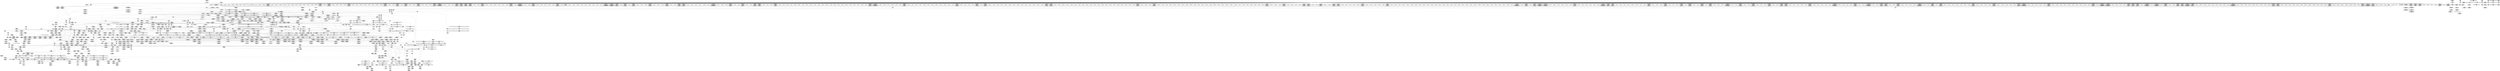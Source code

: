 digraph {
	CE0x476dd20 [shape=record,shape=Mrecord,label="{CE0x476dd20|12:_i32,_56:_i8*,_:_CRE_151,152_}"]
	CE0x470ce20 [shape=record,shape=Mrecord,label="{CE0x470ce20|_call_void_mcount()_#3|*SummSink*}"]
	CE0x46dee80 [shape=record,shape=Mrecord,label="{CE0x46dee80|i64_5|*Constant*|*SummSink*}"]
	CE0x46dab80 [shape=record,shape=Mrecord,label="{CE0x46dab80|i32_0|*Constant*}"]
	CE0x46b31b0 [shape=record,shape=Mrecord,label="{CE0x46b31b0|_ret_i32_%retval.0,_!dbg_!27762|security/selinux/hooks.c,2932|*SummSource*}"]
	CE0x4708a90 [shape=record,shape=Mrecord,label="{CE0x4708a90|_call_void_mcount()_#3|*SummSource*}"]
	CE0x4728a30 [shape=record,shape=Mrecord,label="{CE0x4728a30|dentry_has_perm:_u|security/selinux/hooks.c,1631|*SummSink*}"]
	CE0x4703ee0 [shape=record,shape=Mrecord,label="{CE0x4703ee0|12:_i32,_56:_i8*,_:_CRE_352,360_|*MultipleSource*|Function::inode_has_perm&Arg::inode::|*LoadInst*|security/selinux/hooks.c,1627|security/selinux/hooks.c,1611}"]
	CE0x47af6b0 [shape=record,shape=Mrecord,label="{CE0x47af6b0|i64*_getelementptr_inbounds_(_5_x_i64_,_5_x_i64_*___llvm_gcov_ctr155,_i64_0,_i64_4)|*Constant*|*SummSink*}"]
	CE0x4728600 [shape=record,shape=Mrecord,label="{CE0x4728600|104:_%struct.inode*,_:_CRE_319,320_}"]
	CE0x46c4a10 [shape=record,shape=Mrecord,label="{CE0x46c4a10|GLOBAL:_lockdep_rcu_suspicious|*Constant*|*SummSink*}"]
	CE0x46d4b00 [shape=record,shape=Mrecord,label="{CE0x46d4b00|i64*_getelementptr_inbounds_(_25_x_i64_,_25_x_i64_*___llvm_gcov_ctr237,_i64_0,_i64_1)|*Constant*|*SummSource*}"]
	CE0x46b2c40 [shape=record,shape=Mrecord,label="{CE0x46b2c40|selinux_inode_setotherxattr:_name|Function::selinux_inode_setotherxattr&Arg::name::|*SummSource*}"]
	CE0x4780470 [shape=record,shape=Mrecord,label="{CE0x4780470|12:_i32,_56:_i8*,_:_CRE_562,563_}"]
	CE0x46fd610 [shape=record,shape=Mrecord,label="{CE0x46fd610|GLOBAL:_capable|*Constant*}"]
	CE0x475b030 [shape=record,shape=Mrecord,label="{CE0x475b030|inode_has_perm:_if.end|*SummSink*}"]
	CE0x47b0f10 [shape=record,shape=Mrecord,label="{CE0x47b0f10|cred_sid:_tmp4|*LoadInst*|security/selinux/hooks.c,196}"]
	CE0x46c6b10 [shape=record,shape=Mrecord,label="{CE0x46c6b10|i64_4|*Constant*|*SummSource*}"]
	CE0x46bffd0 [shape=record,shape=Mrecord,label="{CE0x46bffd0|selinux_inode_removexattr:_tmp4|security/selinux/hooks.c,3055}"]
	CE0x46bcfd0 [shape=record,shape=Mrecord,label="{CE0x46bcfd0|selinux_inode_removexattr:_dentry|Function::selinux_inode_removexattr&Arg::dentry::}"]
	CE0x470c2f0 [shape=record,shape=Mrecord,label="{CE0x470c2f0|dentry_has_perm:_tmp1}"]
	CE0x473b550 [shape=record,shape=Mrecord,label="{CE0x473b550|i32_32|*Constant*}"]
	CE0x475c7d0 [shape=record,shape=Mrecord,label="{CE0x475c7d0|104:_%struct.inode*,_:_CRE_189,190_}"]
	CE0x475c6e0 [shape=record,shape=Mrecord,label="{CE0x475c6e0|104:_%struct.inode*,_:_CRE_188,189_}"]
	CE0x472b390 [shape=record,shape=Mrecord,label="{CE0x472b390|104:_%struct.inode*,_:_CRE_95,96_}"]
	CE0x4759790 [shape=record,shape=Mrecord,label="{CE0x4759790|i8*_getelementptr_inbounds_(_25_x_i8_,_25_x_i8_*_.str3,_i32_0,_i32_0)|*Constant*}"]
	CE0x46c8d50 [shape=record,shape=Mrecord,label="{CE0x46c8d50|dentry_has_perm:_tmp}"]
	CE0x478bd90 [shape=record,shape=Mrecord,label="{CE0x478bd90|12:_i32,_56:_i8*,_:_CRE_906,907_}"]
	CE0x4789400 [shape=record,shape=Mrecord,label="{CE0x4789400|12:_i32,_56:_i8*,_:_CRE_871,872_}"]
	CE0x4728b10 [shape=record,shape=Mrecord,label="{CE0x4728b10|dentry_has_perm:_u|security/selinux/hooks.c,1631|*SummSource*}"]
	CE0x4704760 [shape=record,shape=Mrecord,label="{CE0x4704760|12:_i32,_56:_i8*,_:_CRE_392,400_|*MultipleSource*|Function::inode_has_perm&Arg::inode::|*LoadInst*|security/selinux/hooks.c,1627|security/selinux/hooks.c,1611}"]
	CE0x4750c90 [shape=record,shape=Mrecord,label="{CE0x4750c90|104:_%struct.inode*,_:_CRE_296,304_|*MultipleSource*|Function::selinux_inode_setotherxattr&Arg::dentry::|Function::selinux_inode_removexattr&Arg::dentry::|Function::dentry_has_perm&Arg::dentry::|security/selinux/hooks.c,1627}"]
	CE0x4704540 [shape=record,shape=Mrecord,label="{CE0x4704540|12:_i32,_56:_i8*,_:_CRE_384,388_|*MultipleSource*|Function::inode_has_perm&Arg::inode::|*LoadInst*|security/selinux/hooks.c,1627|security/selinux/hooks.c,1611}"]
	CE0x4773420 [shape=record,shape=Mrecord,label="{CE0x4773420|12:_i32,_56:_i8*,_:_CRE_243,244_}"]
	CE0x4733880 [shape=record,shape=Mrecord,label="{CE0x4733880|i64_18|*Constant*|*SummSink*}"]
	CE0x472e4b0 [shape=record,shape=Mrecord,label="{CE0x472e4b0|104:_%struct.inode*,_:_CRE_169,170_}"]
	CE0x475b180 [shape=record,shape=Mrecord,label="{CE0x475b180|inode_has_perm:_return|*SummSource*}"]
	CE0x46f53a0 [shape=record,shape=Mrecord,label="{CE0x46f53a0|selinux_inode_setotherxattr:_if.then|*SummSource*}"]
	CE0x4712940 [shape=record,shape=Mrecord,label="{CE0x4712940|selinux_inode_setotherxattr:_land.lhs.true2|*SummSink*}"]
	CE0x46bb160 [shape=record,shape=Mrecord,label="{CE0x46bb160|i64*_getelementptr_inbounds_(_25_x_i64_,_25_x_i64_*___llvm_gcov_ctr237,_i64_0,_i64_8)|*Constant*|*SummSink*}"]
	CE0x4700ab0 [shape=record,shape=Mrecord,label="{CE0x4700ab0|i32_-1|*Constant*}"]
	CE0x4739670 [shape=record,shape=Mrecord,label="{CE0x4739670|selinux_inode_setotherxattr:_tmp47|security/selinux/hooks.c,2931}"]
	CE0x4776c40 [shape=record,shape=Mrecord,label="{CE0x4776c40|12:_i32,_56:_i8*,_:_CRE_291,292_}"]
	CE0x47676f0 [shape=record,shape=Mrecord,label="{CE0x47676f0|i32_22|*Constant*|*SummSink*}"]
	CE0x46b1410 [shape=record,shape=Mrecord,label="{CE0x46b1410|12:_i32,_56:_i8*,_:_CRE_76,80_|*MultipleSource*|Function::inode_has_perm&Arg::inode::|*LoadInst*|security/selinux/hooks.c,1627|security/selinux/hooks.c,1611}"]
	CE0x46cc9a0 [shape=record,shape=Mrecord,label="{CE0x46cc9a0|selinux_inode_setotherxattr:_return}"]
	CE0x46b0b50 [shape=record,shape=Mrecord,label="{CE0x46b0b50|i64_12|*Constant*|*SummSource*}"]
	CE0x46f6b20 [shape=record,shape=Mrecord,label="{CE0x46f6b20|get_current:_tmp2}"]
	CE0x4787b10 [shape=record,shape=Mrecord,label="{CE0x4787b10|12:_i32,_56:_i8*,_:_CRE_808,816_|*MultipleSource*|Function::inode_has_perm&Arg::inode::|*LoadInst*|security/selinux/hooks.c,1627|security/selinux/hooks.c,1611}"]
	CE0x4785280 [shape=record,shape=Mrecord,label="{CE0x4785280|12:_i32,_56:_i8*,_:_CRE_648,656_|*MultipleSource*|Function::inode_has_perm&Arg::inode::|*LoadInst*|security/selinux/hooks.c,1627|security/selinux/hooks.c,1611}"]
	CE0x47a2d80 [shape=record,shape=Mrecord,label="{CE0x47a2d80|inode_has_perm:_tmp12|security/selinux/hooks.c,1612|*SummSink*}"]
	CE0x47ad860 [shape=record,shape=Mrecord,label="{CE0x47ad860|inode_has_perm:_tmp16|security/selinux/hooks.c,1615|*SummSink*}"]
	CE0x4752c60 [shape=record,shape=Mrecord,label="{CE0x4752c60|12:_i32,_56:_i8*,_:_CRE_56,64_|*MultipleSource*|Function::inode_has_perm&Arg::inode::|*LoadInst*|security/selinux/hooks.c,1627|security/selinux/hooks.c,1611}"]
	CE0x47a75c0 [shape=record,shape=Mrecord,label="{CE0x47a75c0|avc_has_perm:_tsid|Function::avc_has_perm&Arg::tsid::}"]
	CE0x472fbc0 [shape=record,shape=Mrecord,label="{CE0x472fbc0|i64*_getelementptr_inbounds_(_2_x_i64_,_2_x_i64_*___llvm_gcov_ctr153,_i64_0,_i64_0)|*Constant*}"]
	CE0x478c970 [shape=record,shape=Mrecord,label="{CE0x478c970|12:_i32,_56:_i8*,_:_CRE_916,917_}"]
	CE0x4759960 [shape=record,shape=Mrecord,label="{CE0x4759960|__validate_creds:_cred|Function::__validate_creds&Arg::cred::|*SummSource*}"]
	CE0x46e1170 [shape=record,shape=Mrecord,label="{CE0x46e1170|i1_true|*Constant*|*SummSink*}"]
	CE0x47aa7a0 [shape=record,shape=Mrecord,label="{CE0x47aa7a0|__validate_creds:_tmp4|include/linux/cred.h,173|*SummSource*}"]
	CE0x479fca0 [shape=record,shape=Mrecord,label="{CE0x479fca0|inode_has_perm:_tobool2|security/selinux/hooks.c,1611|*SummSink*}"]
	CE0x4754680 [shape=record,shape=Mrecord,label="{CE0x4754680|GLOBAL:_creds_are_invalid|*Constant*|*SummSource*}"]
	CE0x46b9c30 [shape=record,shape=Mrecord,label="{CE0x46b9c30|dentry_has_perm:_d_inode|security/selinux/hooks.c,1627}"]
	CE0x47a7b30 [shape=record,shape=Mrecord,label="{CE0x47a7b30|avc_has_perm:_tclass|Function::avc_has_perm&Arg::tclass::|*SummSource*}"]
	CE0x4796b70 [shape=record,shape=Mrecord,label="{CE0x4796b70|avc_has_perm:_auditdata|Function::avc_has_perm&Arg::auditdata::|*SummSink*}"]
	CE0x4793900 [shape=record,shape=Mrecord,label="{CE0x4793900|inode_has_perm:_call|security/selinux/hooks.c,1614}"]
	CE0x478bc60 [shape=record,shape=Mrecord,label="{CE0x478bc60|12:_i32,_56:_i8*,_:_CRE_905,906_}"]
	CE0x476f8f0 [shape=record,shape=Mrecord,label="{CE0x476f8f0|12:_i32,_56:_i8*,_:_CRE_171,172_}"]
	CE0x478f3c0 [shape=record,shape=Mrecord,label="{CE0x478f3c0|12:_i32,_56:_i8*,_:_CRE_983,984_}"]
	CE0x46e0ff0 [shape=record,shape=Mrecord,label="{CE0x46e0ff0|i1_true|*Constant*|*SummSource*}"]
	CE0x46bbd60 [shape=record,shape=Mrecord,label="{CE0x46bbd60|selinux_inode_removexattr:_tmp10|security/selinux/hooks.c,3061|*SummSink*}"]
	CE0x4786a40 [shape=record,shape=Mrecord,label="{CE0x4786a40|12:_i32,_56:_i8*,_:_CRE_736,740_|*MultipleSource*|Function::inode_has_perm&Arg::inode::|*LoadInst*|security/selinux/hooks.c,1627|security/selinux/hooks.c,1611}"]
	CE0x4799e10 [shape=record,shape=Mrecord,label="{CE0x4799e10|avc_has_perm:_ssid|Function::avc_has_perm&Arg::ssid::}"]
	CE0x46bb770 [shape=record,shape=Mrecord,label="{CE0x46bb770|i64*_getelementptr_inbounds_(_6_x_i64_,_6_x_i64_*___llvm_gcov_ctr241,_i64_0,_i64_5)|*Constant*}"]
	CE0x47734d0 [shape=record,shape=Mrecord,label="{CE0x47734d0|12:_i32,_56:_i8*,_:_CRE_244,245_}"]
	CE0x47874e0 [shape=record,shape=Mrecord,label="{CE0x47874e0|12:_i32,_56:_i8*,_:_CRE_776,792_|*MultipleSource*|Function::inode_has_perm&Arg::inode::|*LoadInst*|security/selinux/hooks.c,1627|security/selinux/hooks.c,1611}"]
	CE0x470fd70 [shape=record,shape=Mrecord,label="{CE0x470fd70|__validate_creds:_expval|include/linux/cred.h,173}"]
	CE0x47a7260 [shape=record,shape=Mrecord,label="{CE0x47a7260|_ret_i32_%retval.0,_!dbg_!27728|security/selinux/avc.c,775}"]
	CE0x47750f0 [shape=record,shape=Mrecord,label="{CE0x47750f0|12:_i32,_56:_i8*,_:_CRE_268,269_}"]
	CE0x4775a70 [shape=record,shape=Mrecord,label="{CE0x4775a70|12:_i32,_56:_i8*,_:_CRE_276,277_}"]
	CE0x478ebd0 [shape=record,shape=Mrecord,label="{CE0x478ebd0|12:_i32,_56:_i8*,_:_CRE_977,978_}"]
	CE0x472ace0 [shape=record,shape=Mrecord,label="{CE0x472ace0|i64*_getelementptr_inbounds_(_2_x_i64_,_2_x_i64_*___llvm_gcov_ctr153,_i64_0,_i64_1)|*Constant*|*SummSource*}"]
	CE0x47960d0 [shape=record,shape=Mrecord,label="{CE0x47960d0|inode_has_perm:_tmp17|security/selinux/hooks.c,1617|*SummSource*}"]
	CE0x478a4a0 [shape=record,shape=Mrecord,label="{CE0x478a4a0|12:_i32,_56:_i8*,_:_CRE_885,886_}"]
	CE0x479f5b0 [shape=record,shape=Mrecord,label="{CE0x479f5b0|inode_has_perm:_expval|security/selinux/hooks.c,1611|*SummSink*}"]
	CE0x4730100 [shape=record,shape=Mrecord,label="{CE0x4730100|selinux_inode_setotherxattr:_tmp32|security/selinux/hooks.c,2921|*SummSink*}"]
	CE0x4781640 [shape=record,shape=Mrecord,label="{CE0x4781640|12:_i32,_56:_i8*,_:_CRE_577,578_}"]
	CE0x47103f0 [shape=record,shape=Mrecord,label="{CE0x47103f0|get_current:_tmp4|./arch/x86/include/asm/current.h,14|*SummSink*}"]
	CE0x477dfa0 [shape=record,shape=Mrecord,label="{CE0x477dfa0|12:_i32,_56:_i8*,_:_CRE_487,488_}"]
	CE0x476cbc0 [shape=record,shape=Mrecord,label="{CE0x476cbc0|12:_i32,_56:_i8*,_:_CRE_137,138_}"]
	CE0x470b0b0 [shape=record,shape=Mrecord,label="{CE0x470b0b0|selinux_inode_setotherxattr:_tobool6|security/selinux/hooks.c,2917|*SummSource*}"]
	CE0x47317e0 [shape=record,shape=Mrecord,label="{CE0x47317e0|i64*_getelementptr_inbounds_(_25_x_i64_,_25_x_i64_*___llvm_gcov_ctr237,_i64_0,_i64_17)|*Constant*}"]
	CE0x4796370 [shape=record,shape=Mrecord,label="{CE0x4796370|avc_has_perm:_requested|Function::avc_has_perm&Arg::requested::|*SummSink*}"]
	CE0x475d4f0 [shape=record,shape=Mrecord,label="{CE0x475d4f0|104:_%struct.inode*,_:_CRE_203,204_}"]
	CE0x4727be0 [shape=record,shape=Mrecord,label="{CE0x4727be0|i64*_getelementptr_inbounds_(_2_x_i64_,_2_x_i64_*___llvm_gcov_ctr98,_i64_0,_i64_0)|*Constant*|*SummSource*}"]
	CE0x46cb300 [shape=record,shape=Mrecord,label="{CE0x46cb300|GLOBAL:_lockdep_rcu_suspicious|*Constant*|*SummSource*}"]
	CE0x46f5540 [shape=record,shape=Mrecord,label="{CE0x46f5540|selinux_inode_setotherxattr:_if.end}"]
	CE0x46bbee0 [shape=record,shape=Mrecord,label="{CE0x46bbee0|selinux_inode_removexattr:_tmp11|security/selinux/hooks.c,3061|*SummSink*}"]
	CE0x47a1df0 [shape=record,shape=Mrecord,label="{CE0x47a1df0|inode_has_perm:_tmp10|security/selinux/hooks.c,1611}"]
	CE0x46e0e00 [shape=record,shape=Mrecord,label="{CE0x46e0e00|i1_true|*Constant*}"]
	CE0x46ca330 [shape=record,shape=Mrecord,label="{CE0x46ca330|i8_1|*Constant*|*SummSink*}"]
	CE0x478e260 [shape=record,shape=Mrecord,label="{CE0x478e260|12:_i32,_56:_i8*,_:_CRE_944,952_|*MultipleSource*|Function::inode_has_perm&Arg::inode::|*LoadInst*|security/selinux/hooks.c,1627|security/selinux/hooks.c,1611}"]
	CE0x47826e0 [shape=record,shape=Mrecord,label="{CE0x47826e0|12:_i32,_56:_i8*,_:_CRE_591,592_}"]
	CE0x472df10 [shape=record,shape=Mrecord,label="{CE0x472df10|104:_%struct.inode*,_:_CRE_163,164_}"]
	CE0x46ce1b0 [shape=record,shape=Mrecord,label="{CE0x46ce1b0|i64_3|*Constant*|*SummSource*}"]
	CE0x47970c0 [shape=record,shape=Mrecord,label="{CE0x47970c0|i64*_getelementptr_inbounds_(_8_x_i64_,_8_x_i64_*___llvm_gcov_ctr154,_i64_0,_i64_7)|*Constant*|*SummSink*}"]
	CE0x46dd730 [shape=record,shape=Mrecord,label="{CE0x46dd730|selinux_inode_setotherxattr:_tmp18|security/selinux/hooks.c,2915|*SummSource*}"]
	CE0x470c690 [shape=record,shape=Mrecord,label="{CE0x470c690|selinux_inode_setotherxattr:_call|security/selinux/hooks.c,2915}"]
	CE0x46d96d0 [shape=record,shape=Mrecord,label="{CE0x46d96d0|get_current:_tmp}"]
	CE0x47327c0 [shape=record,shape=Mrecord,label="{CE0x47327c0|selinux_inode_setotherxattr:_tmp40|security/selinux/hooks.c,2925|*SummSource*}"]
	CE0x46de1b0 [shape=record,shape=Mrecord,label="{CE0x46de1b0|i8_10|*Constant*}"]
	CE0x46c0220 [shape=record,shape=Mrecord,label="{CE0x46c0220|selinux_inode_removexattr:_tmp4|security/selinux/hooks.c,3055|*SummSource*}"]
	CE0x472e1e0 [shape=record,shape=Mrecord,label="{CE0x472e1e0|104:_%struct.inode*,_:_CRE_166,167_}"]
	CE0x47b2480 [shape=record,shape=Mrecord,label="{CE0x47b2480|__validate_creds:_tmp9|include/linux/cred.h,175}"]
	CE0x4701fd0 [shape=record,shape=Mrecord,label="{CE0x4701fd0|selinux_inode_setotherxattr:_tmp49|security/selinux/hooks.c,2932|*SummSource*}"]
	CE0x47aef00 [shape=record,shape=Mrecord,label="{CE0x47aef00|_call_void___invalid_creds(%struct.cred*_%cred,_i8*_%file,_i32_%line)_#10,_!dbg_!27721|include/linux/cred.h,174|*SummSink*}"]
	CE0x476a140 [shape=record,shape=Mrecord,label="{CE0x476a140|cred_sid:_tmp}"]
	CE0x47b0560 [shape=record,shape=Mrecord,label="{CE0x47b0560|cred_sid:_bb|*SummSink*}"]
	CE0x46d1fe0 [shape=record,shape=Mrecord,label="{CE0x46d1fe0|selinux_inode_removexattr:_bb|*SummSink*}"]
	CE0x46baed0 [shape=record,shape=Mrecord,label="{CE0x46baed0|selinux_inode_setotherxattr:_tmp13|security/selinux/hooks.c,2915|*SummSink*}"]
	CE0x4771310 [shape=record,shape=Mrecord,label="{CE0x4771310|12:_i32,_56:_i8*,_:_CRE_193,194_}"]
	CE0x47a3440 [shape=record,shape=Mrecord,label="{CE0x47a3440|i32_512|*Constant*|*SummSource*}"]
	CE0x46ac9d0 [shape=record,shape=Mrecord,label="{CE0x46ac9d0|selinux_inode_removexattr:_tmp}"]
	CE0x475b210 [shape=record,shape=Mrecord,label="{CE0x475b210|inode_has_perm:_return|*SummSink*}"]
	CE0x4771b60 [shape=record,shape=Mrecord,label="{CE0x4771b60|12:_i32,_56:_i8*,_:_CRE_200,201_}"]
	CE0x46c5510 [shape=record,shape=Mrecord,label="{CE0x46c5510|i64*_getelementptr_inbounds_(_25_x_i64_,_25_x_i64_*___llvm_gcov_ctr237,_i64_0,_i64_9)|*Constant*}"]
	CE0x46fabe0 [shape=record,shape=Mrecord,label="{CE0x46fabe0|i64_0|*Constant*}"]
	CE0x478e000 [shape=record,shape=Mrecord,label="{CE0x478e000|12:_i32,_56:_i8*,_:_CRE_935,936_}"]
	CE0x476d170 [shape=record,shape=Mrecord,label="{CE0x476d170|12:_i32,_56:_i8*,_:_CRE_141,142_}"]
	CE0x4790be0 [shape=record,shape=Mrecord,label="{CE0x4790be0|i32_10|*Constant*|*SummSink*}"]
	CE0x479eb10 [shape=record,shape=Mrecord,label="{CE0x479eb10|inode_has_perm:_conv|security/selinux/hooks.c,1611|*SummSink*}"]
	CE0x4758340 [shape=record,shape=Mrecord,label="{CE0x4758340|i64_1|*Constant*}"]
	CE0x46fd950 [shape=record,shape=Mrecord,label="{CE0x46fd950|GLOBAL:_capable|*Constant*|*SummSink*}"]
	CE0x46b8aa0 [shape=record,shape=Mrecord,label="{CE0x46b8aa0|selinux_inode_setotherxattr:_tmp21|security/selinux/hooks.c,2917}"]
	CE0x46fe2a0 [shape=record,shape=Mrecord,label="{CE0x46fe2a0|selinux_inode_setotherxattr:_tmp28|security/selinux/hooks.c,2920}"]
	CE0x47aba10 [shape=record,shape=Mrecord,label="{CE0x47aba10|__validate_creds:_tmp6|include/linux/cred.h,174|*SummSink*}"]
	CE0x47a8b10 [shape=record,shape=Mrecord,label="{CE0x47a8b10|avc_has_perm:_entry|*SummSource*}"]
	CE0x4701220 [shape=record,shape=Mrecord,label="{CE0x4701220|selinux_inode_setotherxattr:_tmp48|security/selinux/hooks.c,2932}"]
	CE0x47559b0 [shape=record,shape=Mrecord,label="{CE0x47559b0|__validate_creds:_file|Function::__validate_creds&Arg::file::|*SummSink*}"]
	CE0x4788ff0 [shape=record,shape=Mrecord,label="{CE0x4788ff0|12:_i32,_56:_i8*,_:_CRE_867,868_}"]
	CE0x46fcfb0 [shape=record,shape=Mrecord,label="{CE0x46fcfb0|selinux_inode_setotherxattr:_call11|security/selinux/hooks.c,2920}"]
	CE0x472ee10 [shape=record,shape=Mrecord,label="{CE0x472ee10|104:_%struct.inode*,_:_CRE_179,180_}"]
	CE0x476d270 [shape=record,shape=Mrecord,label="{CE0x476d270|12:_i32,_56:_i8*,_:_CRE_142,143_}"]
	CE0x4782940 [shape=record,shape=Mrecord,label="{CE0x4782940|12:_i32,_56:_i8*,_:_CRE_593,594_}"]
	CE0x46bc190 [shape=record,shape=Mrecord,label="{CE0x46bc190|i64*_getelementptr_inbounds_(_6_x_i64_,_6_x_i64_*___llvm_gcov_ctr241,_i64_0,_i64_0)|*Constant*|*SummSource*}"]
	CE0x46c2240 [shape=record,shape=Mrecord,label="{CE0x46c2240|GLOBAL:_get_current|*Constant*|*SummSource*}"]
	CE0x47a9280 [shape=record,shape=Mrecord,label="{CE0x47a9280|i32_(i32,_i32,_i16,_i32,_%struct.common_audit_data*)*_bitcast_(i32_(i32,_i32,_i16,_i32,_%struct.common_audit_data.495*)*_avc_has_perm_to_i32_(i32,_i32,_i16,_i32,_%struct.common_audit_data*)*)|*Constant*}"]
	CE0x46bd5f0 [shape=record,shape=Mrecord,label="{CE0x46bd5f0|i64_1|*Constant*}"]
	CE0x4766fc0 [shape=record,shape=Mrecord,label="{CE0x4766fc0|__validate_creds:_bb}"]
	CE0x4789d80 [shape=record,shape=Mrecord,label="{CE0x4789d80|12:_i32,_56:_i8*,_:_CRE_879,880_}"]
	CE0x475c3d0 [shape=record,shape=Mrecord,label="{CE0x475c3d0|get_current:_tmp4|./arch/x86/include/asm/current.h,14}"]
	CE0x47294f0 [shape=record,shape=Mrecord,label="{CE0x47294f0|dentry_has_perm:_dentry1|security/selinux/hooks.c,1631|*SummSink*}"]
	CE0x4710380 [shape=record,shape=Mrecord,label="{CE0x4710380|get_current:_tmp4|./arch/x86/include/asm/current.h,14|*SummSource*}"]
	CE0x4704ba0 [shape=record,shape=Mrecord,label="{CE0x4704ba0|12:_i32,_56:_i8*,_:_CRE_408,416_|*MultipleSource*|Function::inode_has_perm&Arg::inode::|*LoadInst*|security/selinux/hooks.c,1627|security/selinux/hooks.c,1611}"]
	CE0x475d310 [shape=record,shape=Mrecord,label="{CE0x475d310|104:_%struct.inode*,_:_CRE_201,202_}"]
	CE0x46c09d0 [shape=record,shape=Mrecord,label="{CE0x46c09d0|i64*_getelementptr_inbounds_(_6_x_i64_,_6_x_i64_*___llvm_gcov_ctr241,_i64_0,_i64_3)|*Constant*}"]
	CE0x478f960 [shape=record,shape=Mrecord,label="{CE0x478f960|12:_i32,_56:_i8*,_:_CRE_1000,1008_|*MultipleSource*|Function::inode_has_perm&Arg::inode::|*LoadInst*|security/selinux/hooks.c,1627|security/selinux/hooks.c,1611}"]
	CE0x47846f0 [shape=record,shape=Mrecord,label="{CE0x47846f0|12:_i32,_56:_i8*,_:_CRE_618,619_}"]
	CE0x470def0 [shape=record,shape=Mrecord,label="{CE0x470def0|selinux_inode_setotherxattr:_if.then12}"]
	CE0x47839e0 [shape=record,shape=Mrecord,label="{CE0x47839e0|12:_i32,_56:_i8*,_:_CRE_607,608_}"]
	CE0x46ba0a0 [shape=record,shape=Mrecord,label="{CE0x46ba0a0|dentry_has_perm:_d_inode|security/selinux/hooks.c,1627|*SummSink*}"]
	CE0x47a0df0 [shape=record,shape=Mrecord,label="{CE0x47a0df0|inode_has_perm:_tmp8|security/selinux/hooks.c,1611|*SummSink*}"]
	CE0x46fbd50 [shape=record,shape=Mrecord,label="{CE0x46fbd50|__validate_creds:_tmp2|include/linux/cred.h,173|*SummSource*}"]
	CE0x473cd10 [shape=record,shape=Mrecord,label="{CE0x473cd10|0:_i32,_4:_i32,_8:_i32,_12:_i32,_:_CMRE_16,20_|*MultipleSource*|security/selinux/hooks.c,196|*LoadInst*|security/selinux/hooks.c,196|security/selinux/hooks.c,197}"]
	CE0x46fc740 [shape=record,shape=Mrecord,label="{CE0x46fc740|selinux_inode_setotherxattr:_tmp26|security/selinux/hooks.c,2919|*SummSink*}"]
	CE0x4771dc0 [shape=record,shape=Mrecord,label="{CE0x4771dc0|12:_i32,_56:_i8*,_:_CRE_202,203_}"]
	CE0x477d750 [shape=record,shape=Mrecord,label="{CE0x477d750|12:_i32,_56:_i8*,_:_CRE_480,481_}"]
	CE0x47870a0 [shape=record,shape=Mrecord,label="{CE0x47870a0|12:_i32,_56:_i8*,_:_CRE_760,768_|*MultipleSource*|Function::inode_has_perm&Arg::inode::|*LoadInst*|security/selinux/hooks.c,1627|security/selinux/hooks.c,1611}"]
	CE0x47330e0 [shape=record,shape=Mrecord,label="{CE0x47330e0|i32_21|*Constant*|*SummSource*}"]
	CE0x4707af0 [shape=record,shape=Mrecord,label="{CE0x4707af0|inode_has_perm:_perms|Function::inode_has_perm&Arg::perms::|*SummSink*}"]
	CE0x476e6a0 [shape=record,shape=Mrecord,label="{CE0x476e6a0|12:_i32,_56:_i8*,_:_CRE_159,160_}"]
	CE0x46a6dd0 [shape=record,shape=Mrecord,label="{CE0x46a6dd0|selinux_inode_setotherxattr:_tmp12|security/selinux/hooks.c,2915}"]
	CE0x479dbd0 [shape=record,shape=Mrecord,label="{CE0x479dbd0|inode_has_perm:_lnot.ext|security/selinux/hooks.c,1611|*SummSink*}"]
	CE0x470bc10 [shape=record,shape=Mrecord,label="{CE0x470bc10|selinux_inode_setotherxattr:_call5|security/selinux/hooks.c,2917}"]
	CE0x473ae20 [shape=record,shape=Mrecord,label="{CE0x473ae20|dentry_has_perm:_entry}"]
	CE0x479d1c0 [shape=record,shape=Mrecord,label="{CE0x479d1c0|inode_has_perm:_and|security/selinux/hooks.c,1611|*SummSink*}"]
	CE0x46d9320 [shape=record,shape=Mrecord,label="{CE0x46d9320|selinux_inode_setotherxattr:_land.lhs.true|*SummSource*}"]
	CE0x477d270 [shape=record,shape=Mrecord,label="{CE0x477d270|12:_i32,_56:_i8*,_:_CRE_475,476_}"]
	CE0x475cb90 [shape=record,shape=Mrecord,label="{CE0x475cb90|104:_%struct.inode*,_:_CRE_193,194_}"]
	CE0x4735b90 [shape=record,shape=Mrecord,label="{CE0x4735b90|selinux_inode_setotherxattr:_tmp41|security/selinux/hooks.c,2925}"]
	CE0x472fcc0 [shape=record,shape=Mrecord,label="{CE0x472fcc0|i64*_getelementptr_inbounds_(_2_x_i64_,_2_x_i64_*___llvm_gcov_ctr153,_i64_0,_i64_0)|*Constant*|*SummSource*}"]
	CE0x476e900 [shape=record,shape=Mrecord,label="{CE0x476e900|12:_i32,_56:_i8*,_:_CRE_161,162_}"]
	CE0x47ac430 [shape=record,shape=Mrecord,label="{CE0x47ac430|_call_void___invalid_creds(%struct.cred*_%cred,_i8*_%file,_i32_%line)_#10,_!dbg_!27721|include/linux/cred.h,174}"]
	CE0x47892d0 [shape=record,shape=Mrecord,label="{CE0x47892d0|12:_i32,_56:_i8*,_:_CRE_870,871_}"]
	CE0x4783d70 [shape=record,shape=Mrecord,label="{CE0x4783d70|12:_i32,_56:_i8*,_:_CRE_610,611_}"]
	CE0x472eff0 [shape=record,shape=Mrecord,label="{CE0x472eff0|104:_%struct.inode*,_:_CRE_181,182_}"]
	CE0x4783650 [shape=record,shape=Mrecord,label="{CE0x4783650|12:_i32,_56:_i8*,_:_CRE_604,605_}"]
	CE0x470ad80 [shape=record,shape=Mrecord,label="{CE0x470ad80|i32_78|*Constant*|*SummSink*}"]
	CE0x46c28c0 [shape=record,shape=Mrecord,label="{CE0x46c28c0|selinux_inode_setotherxattr:_tobool|security/selinux/hooks.c,2915|*SummSink*}"]
	CE0x477edf0 [shape=record,shape=Mrecord,label="{CE0x477edf0|12:_i32,_56:_i8*,_:_CRE_528,536_|*MultipleSource*|Function::inode_has_perm&Arg::inode::|*LoadInst*|security/selinux/hooks.c,1627|security/selinux/hooks.c,1611}"]
	CE0x4781fc0 [shape=record,shape=Mrecord,label="{CE0x4781fc0|12:_i32,_56:_i8*,_:_CRE_585,586_}"]
	CE0x46d5420 [shape=record,shape=Mrecord,label="{CE0x46d5420|selinux_inode_removexattr:_tmp3|security/selinux/hooks.c,3055|*SummSource*}"]
	CE0x4770600 [shape=record,shape=Mrecord,label="{CE0x4770600|12:_i32,_56:_i8*,_:_CRE_182,183_}"]
	CE0x4768410 [shape=record,shape=Mrecord,label="{CE0x4768410|_ret_void,_!dbg_!27722|include/linux/cred.h,175}"]
	CE0x46e0990 [shape=record,shape=Mrecord,label="{CE0x46e0990|get_current:_tmp1}"]
	CE0x4752980 [shape=record,shape=Mrecord,label="{CE0x4752980|12:_i32,_56:_i8*,_:_CRE_40,48_|*MultipleSource*|Function::inode_has_perm&Arg::inode::|*LoadInst*|security/selinux/hooks.c,1627|security/selinux/hooks.c,1611}"]
	CE0x4732b70 [shape=record,shape=Mrecord,label="{CE0x4732b70|selinux_inode_setotherxattr:_call14|security/selinux/hooks.c,2922|*SummSink*}"]
	CE0x47974f0 [shape=record,shape=Mrecord,label="{CE0x47974f0|inode_has_perm:_retval.0|*SummSink*}"]
	CE0x470af20 [shape=record,shape=Mrecord,label="{CE0x470af20|i32_78|*Constant*|*SummSource*}"]
	CE0x46b0ae0 [shape=record,shape=Mrecord,label="{CE0x46b0ae0|i64_12|*Constant*}"]
	CE0x478cf60 [shape=record,shape=Mrecord,label="{CE0x478cf60|12:_i32,_56:_i8*,_:_CRE_921,922_}"]
	CE0x476c7c0 [shape=record,shape=Mrecord,label="{CE0x476c7c0|12:_i32,_56:_i8*,_:_CRE_128,136_|*MultipleSource*|Function::inode_has_perm&Arg::inode::|*LoadInst*|security/selinux/hooks.c,1627|security/selinux/hooks.c,1611}"]
	CE0x478d8e0 [shape=record,shape=Mrecord,label="{CE0x478d8e0|12:_i32,_56:_i8*,_:_CRE_929,930_}"]
	CE0x47283a0 [shape=record,shape=Mrecord,label="{CE0x47283a0|104:_%struct.inode*,_:_CRE_317,318_}"]
	CE0x4798760 [shape=record,shape=Mrecord,label="{CE0x4798760|__validate_creds:_if.then}"]
	CE0x47856c0 [shape=record,shape=Mrecord,label="{CE0x47856c0|12:_i32,_56:_i8*,_:_CRE_664,672_|*MultipleSource*|Function::inode_has_perm&Arg::inode::|*LoadInst*|security/selinux/hooks.c,1627|security/selinux/hooks.c,1611}"]
	CE0x46c5ca0 [shape=record,shape=Mrecord,label="{CE0x46c5ca0|selinux_inode_setotherxattr:_tmp17|security/selinux/hooks.c,2915|*SummSource*}"]
	CE0x470eb90 [shape=record,shape=Mrecord,label="{CE0x470eb90|inode_has_perm:_tmp3|*SummSource*}"]
	CE0x479fb30 [shape=record,shape=Mrecord,label="{CE0x479fb30|inode_has_perm:_tobool2|security/selinux/hooks.c,1611|*SummSource*}"]
	CE0x46fe130 [shape=record,shape=Mrecord,label="{CE0x46fe130|i64_14|*Constant*|*SummSource*}"]
	CE0x47b1970 [shape=record,shape=Mrecord,label="{CE0x47b1970|cred_sid:_tmp5|security/selinux/hooks.c,196|*SummSink*}"]
	CE0x4775940 [shape=record,shape=Mrecord,label="{CE0x4775940|12:_i32,_56:_i8*,_:_CRE_275,276_}"]
	CE0x478f2c0 [shape=record,shape=Mrecord,label="{CE0x478f2c0|12:_i32,_56:_i8*,_:_CRE_982,983_}"]
	CE0x47337b0 [shape=record,shape=Mrecord,label="{CE0x47337b0|i64_18|*Constant*|*SummSource*}"]
	CE0x4791490 [shape=record,shape=Mrecord,label="{CE0x4791490|inode_has_perm:_tmp15|*LoadInst*|security/selinux/hooks.c,1615|*SummSource*}"]
	CE0x4703500 [shape=record,shape=Mrecord,label="{CE0x4703500|12:_i32,_56:_i8*,_:_CRE_311,312_}"]
	CE0x46b7f60 [shape=record,shape=Mrecord,label="{CE0x46b7f60|selinux_inode_setotherxattr:_tobool9|security/selinux/hooks.c,2919|*SummSource*}"]
	CE0x46feb70 [shape=record,shape=Mrecord,label="{CE0x46feb70|selinux_inode_setotherxattr:_tmp29|security/selinux/hooks.c,2920|*SummSink*}"]
	CE0x4703aa0 [shape=record,shape=Mrecord,label="{CE0x4703aa0|12:_i32,_56:_i8*,_:_CRE_336,344_|*MultipleSource*|Function::inode_has_perm&Arg::inode::|*LoadInst*|security/selinux/hooks.c,1627|security/selinux/hooks.c,1611}"]
	CE0x46dc2d0 [shape=record,shape=Mrecord,label="{CE0x46dc2d0|selinux_inode_setotherxattr:_tmp16|security/selinux/hooks.c,2915|*SummSink*}"]
	CE0x47944e0 [shape=record,shape=Mrecord,label="{CE0x47944e0|cred_sid:_entry|*SummSink*}"]
	CE0x46ac210 [shape=record,shape=Mrecord,label="{CE0x46ac210|selinux_inode_removexattr:_tmp|*SummSink*}"]
	CE0x4750480 [shape=record,shape=Mrecord,label="{CE0x4750480|104:_%struct.inode*,_:_CRE_272,280_|*MultipleSource*|Function::selinux_inode_setotherxattr&Arg::dentry::|Function::selinux_inode_removexattr&Arg::dentry::|Function::dentry_has_perm&Arg::dentry::|security/selinux/hooks.c,1627}"]
	CE0x4759850 [shape=record,shape=Mrecord,label="{CE0x4759850|__validate_creds:_cred|Function::__validate_creds&Arg::cred::}"]
	CE0x472bdc0 [shape=record,shape=Mrecord,label="{CE0x472bdc0|104:_%struct.inode*,_:_CRE_146,147_}"]
	CE0x4753520 [shape=record,shape=Mrecord,label="{CE0x4753520|__validate_creds:_tmp|*SummSink*}"]
	CE0x478b1b0 [shape=record,shape=Mrecord,label="{CE0x478b1b0|12:_i32,_56:_i8*,_:_CRE_896,897_}"]
	CE0x4782810 [shape=record,shape=Mrecord,label="{CE0x4782810|12:_i32,_56:_i8*,_:_CRE_592,593_}"]
	CE0x47042f0 [shape=record,shape=Mrecord,label="{CE0x47042f0|12:_i32,_56:_i8*,_:_CRE_376,384_|*MultipleSource*|Function::inode_has_perm&Arg::inode::|*LoadInst*|security/selinux/hooks.c,1627|security/selinux/hooks.c,1611}"]
	CE0x47969f0 [shape=record,shape=Mrecord,label="{CE0x47969f0|avc_has_perm:_auditdata|Function::avc_has_perm&Arg::auditdata::|*SummSource*}"]
	CE0x477c7d0 [shape=record,shape=Mrecord,label="{CE0x477c7d0|12:_i32,_56:_i8*,_:_CRE_456,464_|*MultipleSource*|Function::inode_has_perm&Arg::inode::|*LoadInst*|security/selinux/hooks.c,1627|security/selinux/hooks.c,1611}"]
	CE0x47a2a80 [shape=record,shape=Mrecord,label="{CE0x47a2a80|inode_has_perm:_tmp11|security/selinux/hooks.c,1612|*SummSource*}"]
	CE0x477c390 [shape=record,shape=Mrecord,label="{CE0x477c390|12:_i32,_56:_i8*,_:_CRE_440,448_|*MultipleSource*|Function::inode_has_perm&Arg::inode::|*LoadInst*|security/selinux/hooks.c,1627|security/selinux/hooks.c,1611}"]
	CE0x46b0bf0 [shape=record,shape=Mrecord,label="{CE0x46b0bf0|i64_12|*Constant*|*SummSink*}"]
	CE0x4757ca0 [shape=record,shape=Mrecord,label="{CE0x4757ca0|_call_void_mcount()_#3|*SummSink*}"]
	CE0x46c3200 [shape=record,shape=Mrecord,label="{CE0x46c3200|selinux_inode_setotherxattr:_tmp2}"]
	CE0x470ad10 [shape=record,shape=Mrecord,label="{CE0x470ad10|i32_78|*Constant*}"]
	CE0x46b83f0 [shape=record,shape=Mrecord,label="{CE0x46b83f0|i64_10|*Constant*}"]
	CE0x47ae8b0 [shape=record,shape=Mrecord,label="{CE0x47ae8b0|__validate_creds:_tmp|*SummSource*}"]
	CE0x46b2670 [shape=record,shape=Mrecord,label="{CE0x46b2670|i32_-13|*Constant*|*SummSource*}"]
	CE0x473a4b0 [shape=record,shape=Mrecord,label="{CE0x473a4b0|selinux_inode_setotherxattr:_call19|security/selinux/hooks.c,2931|*SummSource*}"]
	CE0x47a2af0 [shape=record,shape=Mrecord,label="{CE0x47a2af0|inode_has_perm:_tmp11|security/selinux/hooks.c,1612|*SummSink*}"]
	CE0x477c9f0 [shape=record,shape=Mrecord,label="{CE0x477c9f0|12:_i32,_56:_i8*,_:_CRE_464,472_|*MultipleSource*|Function::inode_has_perm&Arg::inode::|*LoadInst*|security/selinux/hooks.c,1627|security/selinux/hooks.c,1611}"]
	CE0x46f5650 [shape=record,shape=Mrecord,label="{CE0x46f5650|selinux_inode_setotherxattr:_if.end|*SummSource*}"]
	CE0x478c120 [shape=record,shape=Mrecord,label="{CE0x478c120|12:_i32,_56:_i8*,_:_CRE_909,910_}"]
	"CONST[source:2(external),value:0(static)][purpose:{operation}]"
	CE0x4738b20 [shape=record,shape=Mrecord,label="{CE0x4738b20|selinux_inode_setotherxattr:_tmp46|security/selinux/hooks.c,2931}"]
	CE0x46dcbb0 [shape=record,shape=Mrecord,label="{CE0x46dcbb0|selinux_inode_setotherxattr:_do.body|*SummSink*}"]
	CE0x473b730 [shape=record,shape=Mrecord,label="{CE0x473b730|dentry_has_perm:_dentry|Function::dentry_has_perm&Arg::dentry::}"]
	CE0x4783520 [shape=record,shape=Mrecord,label="{CE0x4783520|12:_i32,_56:_i8*,_:_CRE_603,604_}"]
	CE0x4755b70 [shape=record,shape=Mrecord,label="{CE0x4755b70|__validate_creds:_file|Function::__validate_creds&Arg::file::}"]
	CE0x4786600 [shape=record,shape=Mrecord,label="{CE0x4786600|12:_i32,_56:_i8*,_:_CRE_712,728_|*MultipleSource*|Function::inode_has_perm&Arg::inode::|*LoadInst*|security/selinux/hooks.c,1627|security/selinux/hooks.c,1611}"]
	CE0x472e870 [shape=record,shape=Mrecord,label="{CE0x472e870|104:_%struct.inode*,_:_CRE_173,174_}"]
	CE0x4759fd0 [shape=record,shape=Mrecord,label="{CE0x4759fd0|inode_has_perm:_i_flags|security/selinux/hooks.c,1611|*SummSink*}"]
	CE0x4781b00 [shape=record,shape=Mrecord,label="{CE0x4781b00|12:_i32,_56:_i8*,_:_CRE_581,582_}"]
	CE0x4751640 [shape=record,shape=Mrecord,label="{CE0x4751640|104:_%struct.inode*,_:_CRE_307,308_}"]
	CE0x46bb550 [shape=record,shape=Mrecord,label="{CE0x46bb550|selinux_inode_removexattr:_retval.0|*SummSink*}"]
	CE0x473a980 [shape=record,shape=Mrecord,label="{CE0x473a980|GLOBAL:_dentry_has_perm|*Constant*}"]
	CE0x46b6b10 [shape=record,shape=Mrecord,label="{CE0x46b6b10|selinux_inode_setotherxattr:_tmp8|security/selinux/hooks.c,2915|*SummSink*}"]
	CE0x4774fc0 [shape=record,shape=Mrecord,label="{CE0x4774fc0|12:_i32,_56:_i8*,_:_CRE_267,268_}"]
	CE0x46be5e0 [shape=record,shape=Mrecord,label="{CE0x46be5e0|selinux_inode_removexattr:_if.then}"]
	CE0x46e0540 [shape=record,shape=Mrecord,label="{CE0x46e0540|selinux_inode_setotherxattr:_tmp5|security/selinux/hooks.c,2915|*SummSource*}"]
	CE0x4770270 [shape=record,shape=Mrecord,label="{CE0x4770270|12:_i32,_56:_i8*,_:_CRE_179,180_}"]
	CE0x478b670 [shape=record,shape=Mrecord,label="{CE0x478b670|12:_i32,_56:_i8*,_:_CRE_900,901_}"]
	CE0x47a3530 [shape=record,shape=Mrecord,label="{CE0x47a3530|i32_512|*Constant*|*SummSink*}"]
	CE0x4754800 [shape=record,shape=Mrecord,label="{CE0x4754800|GLOBAL:_creds_are_invalid|*Constant*|*SummSink*}"]
	CE0x479d0c0 [shape=record,shape=Mrecord,label="{CE0x479d0c0|inode_has_perm:_and|security/selinux/hooks.c,1611}"]
	CE0x46e0430 [shape=record,shape=Mrecord,label="{CE0x46e0430|selinux_inode_setotherxattr:_tmp5|security/selinux/hooks.c,2915}"]
	CE0x46b6a60 [shape=record,shape=Mrecord,label="{CE0x46b6a60|selinux_inode_setotherxattr:_tmp8|security/selinux/hooks.c,2915}"]
	CE0x46df020 [shape=record,shape=Mrecord,label="{CE0x46df020|selinux_inode_setotherxattr:_tmp9|security/selinux/hooks.c,2915|*SummSource*}"]
	CE0x46de350 [shape=record,shape=Mrecord,label="{CE0x46de350|i8_10|*Constant*|*SummSource*}"]
	CE0x46fb1f0 [shape=record,shape=Mrecord,label="{CE0x46fb1f0|inode_has_perm:_tmp2|*SummSink*}"]
	CE0x46c4ba0 [shape=record,shape=Mrecord,label="{CE0x46c4ba0|i32_2915|*Constant*}"]
	CE0x473aeb0 [shape=record,shape=Mrecord,label="{CE0x473aeb0|dentry_has_perm:_entry|*SummSink*}"]
	CE0x46c47a0 [shape=record,shape=Mrecord,label="{CE0x46c47a0|selinux_inode_removexattr:_if.end|*SummSink*}"]
	CE0x46f8aa0 [shape=record,shape=Mrecord,label="{CE0x46f8aa0|__validate_creds:_lnot|include/linux/cred.h,173}"]
	CE0x4785070 [shape=record,shape=Mrecord,label="{CE0x4785070|12:_i32,_56:_i8*,_:_CRE_640,648_|*MultipleSource*|Function::inode_has_perm&Arg::inode::|*LoadInst*|security/selinux/hooks.c,1627|security/selinux/hooks.c,1611}"]
	CE0x4776520 [shape=record,shape=Mrecord,label="{CE0x4776520|12:_i32,_56:_i8*,_:_CRE_285,286_}"]
	CE0x474f890 [shape=record,shape=Mrecord,label="{CE0x474f890|104:_%struct.inode*,_:_CRE_232,240_|*MultipleSource*|Function::selinux_inode_setotherxattr&Arg::dentry::|Function::selinux_inode_removexattr&Arg::dentry::|Function::dentry_has_perm&Arg::dentry::|security/selinux/hooks.c,1627}"]
	CE0x472e000 [shape=record,shape=Mrecord,label="{CE0x472e000|104:_%struct.inode*,_:_CRE_164,165_}"]
	CE0x478b080 [shape=record,shape=Mrecord,label="{CE0x478b080|12:_i32,_56:_i8*,_:_CRE_895,896_}"]
	CE0x475b110 [shape=record,shape=Mrecord,label="{CE0x475b110|inode_has_perm:_return}"]
	CE0x47878f0 [shape=record,shape=Mrecord,label="{CE0x47878f0|12:_i32,_56:_i8*,_:_CRE_800,804_|*MultipleSource*|Function::inode_has_perm&Arg::inode::|*LoadInst*|security/selinux/hooks.c,1627|security/selinux/hooks.c,1611}"]
	CE0x46c2080 [shape=record,shape=Mrecord,label="{CE0x46c2080|GLOBAL:_get_current|*Constant*}"]
	CE0x46ac2b0 [shape=record,shape=Mrecord,label="{CE0x46ac2b0|i64_1|*Constant*|*SummSource*}"]
	CE0x4709880 [shape=record,shape=Mrecord,label="{CE0x4709880|cred_sid:_tmp2|*SummSource*}"]
	CE0x4791b90 [shape=record,shape=Mrecord,label="{CE0x4791b90|inode_has_perm:_sclass|security/selinux/hooks.c,1617|*SummSink*}"]
	CE0x47905f0 [shape=record,shape=Mrecord,label="{CE0x47905f0|i64*_getelementptr_inbounds_(_8_x_i64_,_8_x_i64_*___llvm_gcov_ctr154,_i64_0,_i64_6)|*Constant*}"]
	CE0x477de70 [shape=record,shape=Mrecord,label="{CE0x477de70|12:_i32,_56:_i8*,_:_CRE_486,487_}"]
	CE0x46dc050 [shape=record,shape=Mrecord,label="{CE0x46dc050|selinux_inode_setotherxattr:_tmp16|security/selinux/hooks.c,2915}"]
	CE0x4770ac0 [shape=record,shape=Mrecord,label="{CE0x4770ac0|12:_i32,_56:_i8*,_:_CRE_186,187_}"]
	CE0x476fc80 [shape=record,shape=Mrecord,label="{CE0x476fc80|12:_i32,_56:_i8*,_:_CRE_174,175_}"]
	"CONST[source:1(input),value:2(dynamic)][purpose:{object}]"
	CE0x472e2d0 [shape=record,shape=Mrecord,label="{CE0x472e2d0|104:_%struct.inode*,_:_CRE_167,168_}"]
	CE0x46c90d0 [shape=record,shape=Mrecord,label="{CE0x46c90d0|selinux_inode_setotherxattr:_tmp7|security/selinux/hooks.c,2915}"]
	CE0x4707950 [shape=record,shape=Mrecord,label="{CE0x4707950|inode_has_perm:_perms|Function::inode_has_perm&Arg::perms::|*SummSource*}"]
	CE0x4770d20 [shape=record,shape=Mrecord,label="{CE0x4770d20|12:_i32,_56:_i8*,_:_CRE_188,189_}"]
	CE0x476a1b0 [shape=record,shape=Mrecord,label="{CE0x476a1b0|COLLAPSED:_GCMRE___llvm_gcov_ctr131_internal_global_2_x_i64_zeroinitializer:_elem_0:default:}"]
	CE0x4752570 [shape=record,shape=Mrecord,label="{CE0x4752570|12:_i32,_56:_i8*,_:_CRE_16,24_|*MultipleSource*|Function::inode_has_perm&Arg::inode::|*LoadInst*|security/selinux/hooks.c,1627|security/selinux/hooks.c,1611}"]
	CE0x4768260 [shape=record,shape=Mrecord,label="{CE0x4768260|i32_1609|*Constant*|*SummSink*}"]
	CE0x4781180 [shape=record,shape=Mrecord,label="{CE0x4781180|12:_i32,_56:_i8*,_:_CRE_573,574_}"]
	CE0x46d5aa0 [shape=record,shape=Mrecord,label="{CE0x46d5aa0|selinux_inode_removexattr:_name|Function::selinux_inode_removexattr&Arg::name::|*SummSource*}"]
	CE0x46c3e00 [shape=record,shape=Mrecord,label="{CE0x46c3e00|selinux_inode_removexattr:_tobool|security/selinux/hooks.c,3055|*SummSource*}"]
	CE0x46c32e0 [shape=record,shape=Mrecord,label="{CE0x46c32e0|selinux_inode_setotherxattr:_tmp1}"]
	CE0x47003a0 [shape=record,shape=Mrecord,label="{CE0x47003a0|dentry_has_perm:_av|Function::dentry_has_perm&Arg::av::|*SummSource*}"]
	CE0x470e130 [shape=record,shape=Mrecord,label="{CE0x470e130|selinux_inode_setotherxattr:_if.else}"]
	CE0x472b8e0 [shape=record,shape=Mrecord,label="{CE0x472b8e0|104:_%struct.inode*,_:_CRE_144,145_}"]
	CE0x4798a00 [shape=record,shape=Mrecord,label="{CE0x4798a00|__validate_creds:_if.then|*SummSink*}"]
	CE0x4773df0 [shape=record,shape=Mrecord,label="{CE0x4773df0|12:_i32,_56:_i8*,_:_CRE_252,253_}"]
	CE0x4730090 [shape=record,shape=Mrecord,label="{CE0x4730090|i64*_getelementptr_inbounds_(_25_x_i64_,_25_x_i64_*___llvm_gcov_ctr237,_i64_0,_i64_16)|*Constant*|*SummSink*}"]
	CE0x474f630 [shape=record,shape=Mrecord,label="{CE0x474f630|104:_%struct.inode*,_:_CRE_223,224_}"]
	CE0x46a7820 [shape=record,shape=Mrecord,label="{CE0x46a7820|i64_2|*Constant*|*SummSource*}"]
	CE0x4771900 [shape=record,shape=Mrecord,label="{CE0x4771900|12:_i32,_56:_i8*,_:_CRE_198,199_}"]
	CE0x46f8900 [shape=record,shape=Mrecord,label="{CE0x46f8900|__validate_creds:_lnot.ext|include/linux/cred.h,173}"]
	CE0x4775220 [shape=record,shape=Mrecord,label="{CE0x4775220|12:_i32,_56:_i8*,_:_CRE_269,270_}"]
	CE0x47825b0 [shape=record,shape=Mrecord,label="{CE0x47825b0|12:_i32,_56:_i8*,_:_CRE_590,591_}"]
	CE0x46fb180 [shape=record,shape=Mrecord,label="{CE0x46fb180|inode_has_perm:_tmp2|*SummSource*}"]
	CE0x472a570 [shape=record,shape=Mrecord,label="{CE0x472a570|inode_has_perm:_cred|Function::inode_has_perm&Arg::cred::|*SummSource*}"]
	CE0x4771ef0 [shape=record,shape=Mrecord,label="{CE0x4771ef0|12:_i32,_56:_i8*,_:_CRE_203,204_}"]
	CE0x46fdea0 [shape=record,shape=Mrecord,label="{CE0x46fdea0|i64_15|*Constant*|*SummSource*}"]
	CE0x4707fc0 [shape=record,shape=Mrecord,label="{CE0x4707fc0|inode_has_perm:_adp|Function::inode_has_perm&Arg::adp::|*SummSink*}"]
	CE0x473b1a0 [shape=record,shape=Mrecord,label="{CE0x473b1a0|dentry_has_perm:_cred|Function::dentry_has_perm&Arg::cred::|*SummSource*}"]
	CE0x478c380 [shape=record,shape=Mrecord,label="{CE0x478c380|12:_i32,_56:_i8*,_:_CRE_911,912_}"]
	CE0x478c5e0 [shape=record,shape=Mrecord,label="{CE0x478c5e0|12:_i32,_56:_i8*,_:_CRE_913,914_}"]
	CE0x472c740 [shape=record,shape=Mrecord,label="{CE0x472c740|104:_%struct.inode*,_:_CRE_64,72_|*MultipleSource*|Function::selinux_inode_setotherxattr&Arg::dentry::|Function::selinux_inode_removexattr&Arg::dentry::|Function::dentry_has_perm&Arg::dentry::|security/selinux/hooks.c,1627}"]
	CE0x47269b0 [shape=record,shape=Mrecord,label="{CE0x47269b0|104:_%struct.inode*,_:_CRE_16,24_|*MultipleSource*|Function::selinux_inode_setotherxattr&Arg::dentry::|Function::selinux_inode_removexattr&Arg::dentry::|Function::dentry_has_perm&Arg::dentry::|security/selinux/hooks.c,1627}"]
	CE0x4758bf0 [shape=record,shape=Mrecord,label="{CE0x4758bf0|i64*_getelementptr_inbounds_(_2_x_i64_,_2_x_i64_*___llvm_gcov_ctr131,_i64_0,_i64_1)|*Constant*|*SummSink*}"]
	CE0x470eca0 [shape=record,shape=Mrecord,label="{CE0x470eca0|inode_has_perm:_tmp3|*SummSink*}"]
	CE0x4754eb0 [shape=record,shape=Mrecord,label="{CE0x4754eb0|cred_sid:_tmp1|*SummSource*}"]
	CE0x47872c0 [shape=record,shape=Mrecord,label="{CE0x47872c0|12:_i32,_56:_i8*,_:_CRE_768,776_|*MultipleSource*|Function::inode_has_perm&Arg::inode::|*LoadInst*|security/selinux/hooks.c,1627|security/selinux/hooks.c,1611}"]
	CE0x4728990 [shape=record,shape=Mrecord,label="{CE0x4728990|dentry_has_perm:_tmp4|*LoadInst*|security/selinux/hooks.c,1627|*SummSink*}"]
	CE0x478b7a0 [shape=record,shape=Mrecord,label="{CE0x478b7a0|12:_i32,_56:_i8*,_:_CRE_901,902_}"]
	CE0x47a0c80 [shape=record,shape=Mrecord,label="{CE0x47a0c80|inode_has_perm:_tmp8|security/selinux/hooks.c,1611|*SummSource*}"]
	CE0x46b11f0 [shape=record,shape=Mrecord,label="{CE0x46b11f0|12:_i32,_56:_i8*,_:_CRE_72,76_|*MultipleSource*|Function::inode_has_perm&Arg::inode::|*LoadInst*|security/selinux/hooks.c,1627|security/selinux/hooks.c,1611}"]
	CE0x476dbf0 [shape=record,shape=Mrecord,label="{CE0x476dbf0|12:_i32,_56:_i8*,_:_CRE_150,151_}"]
	CE0x4786c60 [shape=record,shape=Mrecord,label="{CE0x4786c60|12:_i32,_56:_i8*,_:_CRE_744,752_|*MultipleSource*|Function::inode_has_perm&Arg::inode::|*LoadInst*|security/selinux/hooks.c,1627|security/selinux/hooks.c,1611}"]
	CE0x4783190 [shape=record,shape=Mrecord,label="{CE0x4783190|12:_i32,_56:_i8*,_:_CRE_600,601_}"]
	CE0x478f0c0 [shape=record,shape=Mrecord,label="{CE0x478f0c0|12:_i32,_56:_i8*,_:_CRE_980,981_}"]
	CE0x475d400 [shape=record,shape=Mrecord,label="{CE0x475d400|104:_%struct.inode*,_:_CRE_202,203_}"]
	CE0x46c7430 [shape=record,shape=Mrecord,label="{CE0x46c7430|selinux_inode_setotherxattr:_tmp21|security/selinux/hooks.c,2917|*SummSink*}"]
	CE0x4752840 [shape=record,shape=Mrecord,label="{CE0x4752840|12:_i32,_56:_i8*,_:_CRE_32,40_|*MultipleSource*|Function::inode_has_perm&Arg::inode::|*LoadInst*|security/selinux/hooks.c,1627|security/selinux/hooks.c,1611}"]
	CE0x46ce4c0 [shape=record,shape=Mrecord,label="{CE0x46ce4c0|selinux_inode_setotherxattr:_tmp4|security/selinux/hooks.c,2915}"]
	CE0x478aa90 [shape=record,shape=Mrecord,label="{CE0x478aa90|12:_i32,_56:_i8*,_:_CRE_890,891_}"]
	CE0x47ae7d0 [shape=record,shape=Mrecord,label="{CE0x47ae7d0|__validate_creds:_tmp}"]
	CE0x472d790 [shape=record,shape=Mrecord,label="{CE0x472d790|104:_%struct.inode*,_:_CRE_155,156_}"]
	CE0x4710180 [shape=record,shape=Mrecord,label="{CE0x4710180|selinux_inode_setotherxattr:_if.end18}"]
	CE0x46d0130 [shape=record,shape=Mrecord,label="{CE0x46d0130|_ret_%struct.task_struct*_%tmp4,_!dbg_!27714|./arch/x86/include/asm/current.h,14}"]
	CE0x47516f0 [shape=record,shape=Mrecord,label="{CE0x47516f0|104:_%struct.inode*,_:_CRE_308,309_}"]
	CE0x478e390 [shape=record,shape=Mrecord,label="{CE0x478e390|12:_i32,_56:_i8*,_:_CRE_952,960_|*MultipleSource*|Function::inode_has_perm&Arg::inode::|*LoadInst*|security/selinux/hooks.c,1627|security/selinux/hooks.c,1611}"]
	CE0x46b50a0 [shape=record,shape=Mrecord,label="{CE0x46b50a0|i64*_getelementptr_inbounds_(_6_x_i64_,_6_x_i64_*___llvm_gcov_ctr241,_i64_0,_i64_4)|*Constant*|*SummSource*}"]
	CE0x47007d0 [shape=record,shape=Mrecord,label="{CE0x47007d0|_ret_i32_%call,_!dbg_!27723|security/selinux/hooks.c,1632|*SummSource*}"]
	CE0x4737b10 [shape=record,shape=Mrecord,label="{CE0x4737b10|selinux_inode_setotherxattr:_tmp45|security/selinux/hooks.c,2927|*SummSink*}"]
	CE0x478acf0 [shape=record,shape=Mrecord,label="{CE0x478acf0|12:_i32,_56:_i8*,_:_CRE_892,893_}"]
	CE0x4783b10 [shape=record,shape=Mrecord,label="{CE0x4783b10|12:_i32,_56:_i8*,_:_CRE_608,609_}"]
	CE0x4707e50 [shape=record,shape=Mrecord,label="{CE0x4707e50|inode_has_perm:_adp|Function::inode_has_perm&Arg::adp::|*SummSource*}"]
	CE0x47ae170 [shape=record,shape=Mrecord,label="{CE0x47ae170|__validate_creds:_expval|include/linux/cred.h,173|*SummSource*}"]
	CE0x46cfba0 [shape=record,shape=Mrecord,label="{CE0x46cfba0|GLOBAL:___llvm_gcov_ctr241|Global_var:__llvm_gcov_ctr241}"]
	CE0x47022d0 [shape=record,shape=Mrecord,label="{CE0x47022d0|get_current:_bb}"]
	CE0x46c1250 [shape=record,shape=Mrecord,label="{CE0x46c1250|i32_0|*Constant*|*SummSink*}"]
	CE0x46fbf20 [shape=record,shape=Mrecord,label="{CE0x46fbf20|__validate_creds:_tobool|include/linux/cred.h,173|*SummSource*}"]
	CE0x470ca00 [shape=record,shape=Mrecord,label="{CE0x470ca00|selinux_inode_setotherxattr:_tmp3|*SummSink*}"]
	CE0x46dca80 [shape=record,shape=Mrecord,label="{CE0x46dca80|selinux_inode_setotherxattr:_do.body|*SummSource*}"]
	CE0x4752af0 [shape=record,shape=Mrecord,label="{CE0x4752af0|12:_i32,_56:_i8*,_:_CRE_48,56_|*MultipleSource*|Function::inode_has_perm&Arg::inode::|*LoadInst*|security/selinux/hooks.c,1627|security/selinux/hooks.c,1611}"]
	CE0x4733aa0 [shape=record,shape=Mrecord,label="{CE0x4733aa0|selinux_inode_setotherxattr:_tmp36|security/selinux/hooks.c,2922|*SummSource*}"]
	CE0x46df3c0 [shape=record,shape=Mrecord,label="{CE0x46df3c0|selinux_inode_setotherxattr:_tmp10|security/selinux/hooks.c,2915}"]
	CE0x46bce80 [shape=record,shape=Mrecord,label="{CE0x46bce80|selinux_inode_setotherxattr:_entry|*SummSink*}"]
	CE0x4772920 [shape=record,shape=Mrecord,label="{CE0x4772920|12:_i32,_56:_i8*,_:_CRE_224,232_|*MultipleSource*|Function::inode_has_perm&Arg::inode::|*LoadInst*|security/selinux/hooks.c,1627|security/selinux/hooks.c,1611}"]
	CE0x476f300 [shape=record,shape=Mrecord,label="{CE0x476f300|12:_i32,_56:_i8*,_:_CRE_166,167_}"]
	CE0x4768c10 [shape=record,shape=Mrecord,label="{CE0x4768c10|i32_0|*Constant*}"]
	CE0x47aa350 [shape=record,shape=Mrecord,label="{CE0x47aa350|__validate_creds:_tmp3|include/linux/cred.h,173|*SummSource*}"]
	CE0x46f8db0 [shape=record,shape=Mrecord,label="{CE0x46f8db0|i64*_getelementptr_inbounds_(_8_x_i64_,_8_x_i64_*___llvm_gcov_ctr154,_i64_0,_i64_1)|*Constant*|*SummSource*}"]
	CE0x477fd00 [shape=record,shape=Mrecord,label="{CE0x477fd00|12:_i32,_56:_i8*,_:_CRE_555,556_}"]
	CE0x4793520 [shape=record,shape=Mrecord,label="{CE0x4793520|inode_has_perm:_tmp14|security/selinux/hooks.c,1614|*SummSource*}"]
	CE0x46cb160 [shape=record,shape=Mrecord,label="{CE0x46cb160|i8*_getelementptr_inbounds_(_25_x_i8_,_25_x_i8_*_.str3,_i32_0,_i32_0)|*Constant*|*SummSink*}"]
	CE0x472d880 [shape=record,shape=Mrecord,label="{CE0x472d880|104:_%struct.inode*,_:_CRE_156,157_}"]
	CE0x472eb40 [shape=record,shape=Mrecord,label="{CE0x472eb40|104:_%struct.inode*,_:_CRE_176,177_}"]
	CE0x479d8c0 [shape=record,shape=Mrecord,label="{CE0x479d8c0|inode_has_perm:_lnot|security/selinux/hooks.c,1611|*SummSink*}"]
	CE0x4728f90 [shape=record,shape=Mrecord,label="{CE0x4728f90|inode_has_perm:_if.end|*SummSource*}"]
	CE0x47806d0 [shape=record,shape=Mrecord,label="{CE0x47806d0|12:_i32,_56:_i8*,_:_CRE_564,565_}"]
	CE0x47abc60 [shape=record,shape=Mrecord,label="{CE0x47abc60|__validate_creds:_tmp7|include/linux/cred.h,174|*SummSink*}"]
	CE0x4709c60 [shape=record,shape=Mrecord,label="{CE0x4709c60|i32_4|*Constant*}"]
	CE0x472ec30 [shape=record,shape=Mrecord,label="{CE0x472ec30|104:_%struct.inode*,_:_CRE_177,178_}"]
	CE0x47509f0 [shape=record,shape=Mrecord,label="{CE0x47509f0|104:_%struct.inode*,_:_CRE_288,296_|*MultipleSource*|Function::selinux_inode_setotherxattr&Arg::dentry::|Function::selinux_inode_removexattr&Arg::dentry::|Function::dentry_has_perm&Arg::dentry::|security/selinux/hooks.c,1627}"]
	CE0x47a03c0 [shape=record,shape=Mrecord,label="{CE0x47a03c0|inode_has_perm:_tmp7|security/selinux/hooks.c,1611|*SummSink*}"]
	CE0x46d5510 [shape=record,shape=Mrecord,label="{CE0x46d5510|selinux_inode_removexattr:_tmp3|security/selinux/hooks.c,3055|*SummSink*}"]
	CE0x4777e10 [shape=record,shape=Mrecord,label="{CE0x4777e10|12:_i32,_56:_i8*,_:_CRE_306,307_}"]
	CE0x473ce80 [shape=record,shape=Mrecord,label="{CE0x473ce80|0:_i32,_4:_i32,_8:_i32,_12:_i32,_:_CMRE_20,24_|*MultipleSource*|security/selinux/hooks.c,196|*LoadInst*|security/selinux/hooks.c,196|security/selinux/hooks.c,197}"]
	CE0x472f2c0 [shape=record,shape=Mrecord,label="{CE0x472f2c0|104:_%struct.inode*,_:_CRE_184,185_}"]
	CE0x46ce560 [shape=record,shape=Mrecord,label="{CE0x46ce560|selinux_inode_setotherxattr:_tmp4|security/selinux/hooks.c,2915|*SummSource*}"]
	CE0x479ec80 [shape=record,shape=Mrecord,label="{CE0x479ec80|inode_has_perm:_expval|security/selinux/hooks.c,1611}"]
	CE0x46bdc40 [shape=record,shape=Mrecord,label="{CE0x46bdc40|selinux_inode_removexattr:_return|*SummSink*}"]
	CE0x4707590 [shape=record,shape=Mrecord,label="{CE0x4707590|inode_has_perm:_inode|Function::inode_has_perm&Arg::inode::|*SummSink*}"]
	CE0x4788990 [shape=record,shape=Mrecord,label="{CE0x4788990|12:_i32,_56:_i8*,_:_CRE_864,865_}"]
	CE0x47b2870 [shape=record,shape=Mrecord,label="{CE0x47b2870|i64*_getelementptr_inbounds_(_2_x_i64_,_2_x_i64_*___llvm_gcov_ctr131,_i64_0,_i64_0)|*Constant*}"]
	CE0x47858e0 [shape=record,shape=Mrecord,label="{CE0x47858e0|12:_i32,_56:_i8*,_:_CRE_672,680_|*MultipleSource*|Function::inode_has_perm&Arg::inode::|*LoadInst*|security/selinux/hooks.c,1627|security/selinux/hooks.c,1611}"]
	CE0x46e0620 [shape=record,shape=Mrecord,label="{CE0x46e0620|selinux_inode_setotherxattr:_tmp5|security/selinux/hooks.c,2915|*SummSink*}"]
	CE0x47768b0 [shape=record,shape=Mrecord,label="{CE0x47768b0|12:_i32,_56:_i8*,_:_CRE_288,289_}"]
	CE0x46e01c0 [shape=record,shape=Mrecord,label="{CE0x46e01c0|GLOBAL:___llvm_gcov_ctr237|Global_var:__llvm_gcov_ctr237|*SummSource*}"]
	CE0x475bef0 [shape=record,shape=Mrecord,label="{CE0x475bef0|GLOBAL:_current_task|Global_var:current_task|*SummSource*}"]
	CE0x46fb410 [shape=record,shape=Mrecord,label="{CE0x46fb410|i64*_getelementptr_inbounds_(_2_x_i64_,_2_x_i64_*___llvm_gcov_ctr131,_i64_0,_i64_1)|*Constant*}"]
	CE0x4771a30 [shape=record,shape=Mrecord,label="{CE0x4771a30|12:_i32,_56:_i8*,_:_CRE_199,200_}"]
	CE0x46cc6f0 [shape=record,shape=Mrecord,label="{CE0x46cc6f0|_call_void_mcount()_#3|*SummSink*}"]
	CE0x4704980 [shape=record,shape=Mrecord,label="{CE0x4704980|12:_i32,_56:_i8*,_:_CRE_400,408_|*MultipleSource*|Function::inode_has_perm&Arg::inode::|*LoadInst*|security/selinux/hooks.c,1627|security/selinux/hooks.c,1611}"]
	CE0x47812b0 [shape=record,shape=Mrecord,label="{CE0x47812b0|12:_i32,_56:_i8*,_:_CRE_574,575_}"]
	CE0x4789530 [shape=record,shape=Mrecord,label="{CE0x4789530|12:_i32,_56:_i8*,_:_CRE_872,873_}"]
	CE0x4787f50 [shape=record,shape=Mrecord,label="{CE0x4787f50|12:_i32,_56:_i8*,_:_CRE_824,832_|*MultipleSource*|Function::inode_has_perm&Arg::inode::|*LoadInst*|security/selinux/hooks.c,1627|security/selinux/hooks.c,1611}"]
	CE0x47560c0 [shape=record,shape=Mrecord,label="{CE0x47560c0|i64*_getelementptr_inbounds_(_5_x_i64_,_5_x_i64_*___llvm_gcov_ctr155,_i64_0,_i64_3)|*Constant*}"]
	CE0x46f97a0 [shape=record,shape=Mrecord,label="{CE0x46f97a0|inode_has_perm:_tmp5|security/selinux/hooks.c,1609|*SummSource*}"]
	CE0x478e7c0 [shape=record,shape=Mrecord,label="{CE0x478e7c0|12:_i32,_56:_i8*,_:_CRE_968,976_|*MultipleSource*|Function::inode_has_perm&Arg::inode::|*LoadInst*|security/selinux/hooks.c,1627|security/selinux/hooks.c,1611}"]
	CE0x47329f0 [shape=record,shape=Mrecord,label="{CE0x47329f0|selinux_inode_setotherxattr:_call14|security/selinux/hooks.c,2922|*SummSource*}"]
	CE0x46b3370 [shape=record,shape=Mrecord,label="{CE0x46b3370|i64*_getelementptr_inbounds_(_6_x_i64_,_6_x_i64_*___llvm_gcov_ctr241,_i64_0,_i64_4)|*Constant*|*SummSink*}"]
	CE0x46f45a0 [shape=record,shape=Mrecord,label="{CE0x46f45a0|selinux_inode_setotherxattr:_if.then10|*SummSource*}"]
	CE0x46da330 [shape=record,shape=Mrecord,label="{CE0x46da330|selinux_inode_setotherxattr:_tmp26|security/selinux/hooks.c,2919}"]
	CE0x4794d50 [shape=record,shape=Mrecord,label="{CE0x4794d50|i32_10|*Constant*}"]
	CE0x4752120 [shape=record,shape=Mrecord,label="{CE0x4752120|i1_true|*Constant*}"]
	CE0x47723b0 [shape=record,shape=Mrecord,label="{CE0x47723b0|12:_i32,_56:_i8*,_:_CRE_207,208_}"]
	CE0x476d860 [shape=record,shape=Mrecord,label="{CE0x476d860|12:_i32,_56:_i8*,_:_CRE_147,148_}"]
	CE0x4791770 [shape=record,shape=Mrecord,label="{CE0x4791770|inode_has_perm:_sid3|security/selinux/hooks.c,1617}"]
	CE0x46ac320 [shape=record,shape=Mrecord,label="{CE0x46ac320|selinux_inode_removexattr:_tmp1}"]
	CE0x478c250 [shape=record,shape=Mrecord,label="{CE0x478c250|12:_i32,_56:_i8*,_:_CRE_910,911_}"]
	CE0x4700e40 [shape=record,shape=Mrecord,label="{CE0x4700e40|selinux_inode_setotherxattr:_retval.0}"]
	CE0x4708f70 [shape=record,shape=Mrecord,label="{CE0x4708f70|__validate_creds:_if.end|*SummSource*}"]
	CE0x46c6c90 [shape=record,shape=Mrecord,label="{CE0x46c6c90|i64_4|*Constant*|*SummSink*}"]
	CE0x4728730 [shape=record,shape=Mrecord,label="{CE0x4728730|dentry_has_perm:_tmp4|*LoadInst*|security/selinux/hooks.c,1627}"]
	CE0x4786410 [shape=record,shape=Mrecord,label="{CE0x4786410|12:_i32,_56:_i8*,_:_CRE_704,712_|*MultipleSource*|Function::inode_has_perm&Arg::inode::|*LoadInst*|security/selinux/hooks.c,1627|security/selinux/hooks.c,1611}"]
	CE0x478ce30 [shape=record,shape=Mrecord,label="{CE0x478ce30|12:_i32,_56:_i8*,_:_CRE_920,921_}"]
	CE0x46c30c0 [shape=record,shape=Mrecord,label="{CE0x46c30c0|selinux_inode_removexattr:_return|*SummSource*}"]
	CE0x47ac240 [shape=record,shape=Mrecord,label="{CE0x47ac240|_call_void___invalid_creds(%struct.cred*_%cred,_i8*_%file,_i32_%line)_#10,_!dbg_!27721|include/linux/cred.h,174|*SummSource*}"]
	CE0x4753a70 [shape=record,shape=Mrecord,label="{CE0x4753a70|inode_has_perm:_tmp1|*SummSource*}"]
	CE0x46cc550 [shape=record,shape=Mrecord,label="{CE0x46cc550|_call_void_mcount()_#3}"]
	CE0x4780930 [shape=record,shape=Mrecord,label="{CE0x4780930|12:_i32,_56:_i8*,_:_CRE_566,567_}"]
	CE0x46dba20 [shape=record,shape=Mrecord,label="{CE0x46dba20|selinux_inode_setotherxattr:_tmp15|security/selinux/hooks.c,2915|*SummSource*}"]
	CE0x478d680 [shape=record,shape=Mrecord,label="{CE0x478d680|12:_i32,_56:_i8*,_:_CRE_927,928_}"]
	CE0x4784100 [shape=record,shape=Mrecord,label="{CE0x4784100|12:_i32,_56:_i8*,_:_CRE_613,614_}"]
	CE0x4733590 [shape=record,shape=Mrecord,label="{CE0x4733590|i64_19|*Constant*|*SummSink*}"]
	CE0x4782a70 [shape=record,shape=Mrecord,label="{CE0x4782a70|12:_i32,_56:_i8*,_:_CRE_594,595_}"]
	CE0x46c5d10 [shape=record,shape=Mrecord,label="{CE0x46c5d10|selinux_inode_setotherxattr:_tmp17|security/selinux/hooks.c,2915|*SummSink*}"]
	CE0x4733520 [shape=record,shape=Mrecord,label="{CE0x4733520|i64_19|*Constant*|*SummSource*}"]
	CE0x478d550 [shape=record,shape=Mrecord,label="{CE0x478d550|12:_i32,_56:_i8*,_:_CRE_926,927_}"]
	CE0x46f4d50 [shape=record,shape=Mrecord,label="{CE0x46f4d50|selinux_inode_setotherxattr:_if.end16|*SummSink*}"]
	CE0x46ac1a0 [shape=record,shape=Mrecord,label="{CE0x46ac1a0|i64_1|*Constant*}"]
	CE0x47743e0 [shape=record,shape=Mrecord,label="{CE0x47743e0|12:_i32,_56:_i8*,_:_CRE_257,258_}"]
	CE0x470b780 [shape=record,shape=Mrecord,label="{CE0x470b780|selinux_inode_setotherxattr:_tmp19|security/selinux/hooks.c,2915}"]
	CE0x47aa1e0 [shape=record,shape=Mrecord,label="{CE0x47aa1e0|__validate_creds:_tmp3|include/linux/cred.h,173}"]
	CE0x47704d0 [shape=record,shape=Mrecord,label="{CE0x47704d0|12:_i32,_56:_i8*,_:_CRE_181,182_}"]
	CE0x47334b0 [shape=record,shape=Mrecord,label="{CE0x47334b0|i64_19|*Constant*}"]
	CE0x47aaac0 [shape=record,shape=Mrecord,label="{CE0x47aaac0|__validate_creds:_tmp5|include/linux/cred.h,173}"]
	CE0x479e4e0 [shape=record,shape=Mrecord,label="{CE0x479e4e0|inode_has_perm:_conv|security/selinux/hooks.c,1611}"]
	CE0x47946f0 [shape=record,shape=Mrecord,label="{CE0x47946f0|cred_sid:_cred|Function::cred_sid&Arg::cred::|*SummSource*}"]
	CE0x46fe070 [shape=record,shape=Mrecord,label="{CE0x46fe070|i64_14|*Constant*}"]
	CE0x4758f70 [shape=record,shape=Mrecord,label="{CE0x4758f70|inode_has_perm:_if.then}"]
	CE0x474f500 [shape=record,shape=Mrecord,label="{CE0x474f500|104:_%struct.inode*,_:_CRE_222,223_}"]
	CE0x476fee0 [shape=record,shape=Mrecord,label="{CE0x476fee0|12:_i32,_56:_i8*,_:_CRE_176,177_}"]
	CE0x46b2bd0 [shape=record,shape=Mrecord,label="{CE0x46b2bd0|selinux_inode_setotherxattr:_name|Function::selinux_inode_setotherxattr&Arg::name::|*SummSink*}"]
	CE0x46da020 [shape=record,shape=Mrecord,label="{CE0x46da020|selinux_inode_setotherxattr:_tmp25|security/selinux/hooks.c,2919|*SummSink*}"]
	CE0x478dda0 [shape=record,shape=Mrecord,label="{CE0x478dda0|12:_i32,_56:_i8*,_:_CRE_933,934_}"]
	CE0x46be380 [shape=record,shape=Mrecord,label="{CE0x46be380|selinux_inode_removexattr:_if.then|*SummSource*}"]
	CE0x46accb0 [shape=record,shape=Mrecord,label="{CE0x46accb0|selinux_inode_removexattr:_entry}"]
	CE0x47a8870 [shape=record,shape=Mrecord,label="{CE0x47a8870|inode_has_perm:_tmp18|security/selinux/hooks.c,1617|*SummSource*}"]
	CE0x478a370 [shape=record,shape=Mrecord,label="{CE0x478a370|12:_i32,_56:_i8*,_:_CRE_884,885_}"]
	CE0x4728aa0 [shape=record,shape=Mrecord,label="{CE0x4728aa0|dentry_has_perm:_u|security/selinux/hooks.c,1631}"]
	CE0x475cd70 [shape=record,shape=Mrecord,label="{CE0x475cd70|104:_%struct.inode*,_:_CRE_195,196_}"]
	CE0x47820f0 [shape=record,shape=Mrecord,label="{CE0x47820f0|12:_i32,_56:_i8*,_:_CRE_586,587_}"]
	CE0x47742b0 [shape=record,shape=Mrecord,label="{CE0x47742b0|12:_i32,_56:_i8*,_:_CRE_256,257_}"]
	CE0x473c680 [shape=record,shape=Mrecord,label="{CE0x473c680|0:_i32,_4:_i32,_8:_i32,_12:_i32,_:_CMRE_4,8_|*MultipleSource*|security/selinux/hooks.c,196|*LoadInst*|security/selinux/hooks.c,196|security/selinux/hooks.c,197}"]
	CE0x46a7590 [shape=record,shape=Mrecord,label="{CE0x46a7590|selinux_inode_setotherxattr:_if.end13|*SummSink*}"]
	CE0x4775cd0 [shape=record,shape=Mrecord,label="{CE0x4775cd0|12:_i32,_56:_i8*,_:_CRE_278,279_}"]
	CE0x4772d60 [shape=record,shape=Mrecord,label="{CE0x4772d60|12:_i32,_56:_i8*,_:_CRE_240,241_}"]
	CE0x46ac5b0 [shape=record,shape=Mrecord,label="{CE0x46ac5b0|selinux_inode_removexattr:_bb}"]
	CE0x46b08b0 [shape=record,shape=Mrecord,label="{CE0x46b08b0|i64_13|*Constant*|*SummSource*}"]
	CE0x472bb90 [shape=record,shape=Mrecord,label="{CE0x472bb90|104:_%struct.inode*,_:_CRE_145,146_}"]
	CE0x4782220 [shape=record,shape=Mrecord,label="{CE0x4782220|12:_i32,_56:_i8*,_:_CRE_587,588_}"]
	CE0x4794080 [shape=record,shape=Mrecord,label="{CE0x4794080|GLOBAL:_cred_sid|*Constant*|*SummSource*}"]
	CE0x4736400 [shape=record,shape=Mrecord,label="{CE0x4736400|selinux_inode_setotherxattr:_tmp42}"]
	CE0x476fb50 [shape=record,shape=Mrecord,label="{CE0x476fb50|12:_i32,_56:_i8*,_:_CRE_173,174_}"]
	CE0x472a210 [shape=record,shape=Mrecord,label="{CE0x472a210|inode_has_perm:_cred|Function::inode_has_perm&Arg::cred::}"]
	CE0x47845c0 [shape=record,shape=Mrecord,label="{CE0x47845c0|12:_i32,_56:_i8*,_:_CRE_617,618_}"]
	CE0x4708eb0 [shape=record,shape=Mrecord,label="{CE0x4708eb0|__validate_creds:_if.end}"]
	CE0x47762c0 [shape=record,shape=Mrecord,label="{CE0x47762c0|12:_i32,_56:_i8*,_:_CRE_283,284_}"]
	CE0x46fd7d0 [shape=record,shape=Mrecord,label="{CE0x46fd7d0|GLOBAL:_capable|*Constant*|*SummSource*}"]
	CE0x47b2300 [shape=record,shape=Mrecord,label="{CE0x47b2300|cred_sid:_bb}"]
	CE0x47033d0 [shape=record,shape=Mrecord,label="{CE0x47033d0|12:_i32,_56:_i8*,_:_CRE_310,311_}"]
	CE0x477ebd0 [shape=record,shape=Mrecord,label="{CE0x477ebd0|12:_i32,_56:_i8*,_:_CRE_520,528_|*MultipleSource*|Function::inode_has_perm&Arg::inode::|*LoadInst*|security/selinux/hooks.c,1627|security/selinux/hooks.c,1611}"]
	CE0x478fdd0 [shape=record,shape=Mrecord,label="{CE0x478fdd0|inode_has_perm:_tmp6|*LoadInst*|security/selinux/hooks.c,1611|*SummSource*}"]
	CE0x46fc270 [shape=record,shape=Mrecord,label="{CE0x46fc270|_call_void___validate_creds(%struct.cred*_%cred,_i8*_getelementptr_inbounds_(_25_x_i8_,_25_x_i8_*_.str3,_i32_0,_i32_0),_i32_1609)_#10,_!dbg_!27719|security/selinux/hooks.c,1609}"]
	CE0x46b84d0 [shape=record,shape=Mrecord,label="{CE0x46b84d0|i64_10|*Constant*|*SummSink*}"]
	CE0x4796450 [shape=record,shape=Mrecord,label="{CE0x4796450|avc_has_perm:_requested|Function::avc_has_perm&Arg::requested::}"]
	CE0x472c9a0 [shape=record,shape=Mrecord,label="{CE0x472c9a0|104:_%struct.inode*,_:_CRE_72,80_|*MultipleSource*|Function::selinux_inode_setotherxattr&Arg::dentry::|Function::selinux_inode_removexattr&Arg::dentry::|Function::dentry_has_perm&Arg::dentry::|security/selinux/hooks.c,1627}"]
	CE0x470f810 [shape=record,shape=Mrecord,label="{CE0x470f810|selinux_inode_setotherxattr:_if.then7}"]
	CE0x46a71c0 [shape=record,shape=Mrecord,label="{CE0x46a71c0|i64*_getelementptr_inbounds_(_25_x_i64_,_25_x_i64_*___llvm_gcov_ctr237,_i64_0,_i64_6)|*Constant*|*SummSource*}"]
	CE0x475da90 [shape=record,shape=Mrecord,label="{CE0x475da90|104:_%struct.inode*,_:_CRE_209,210_}"]
	CE0x4753410 [shape=record,shape=Mrecord,label="{CE0x4753410|inode_has_perm:_do.end|*SummSink*}"]
	CE0x47890a0 [shape=record,shape=Mrecord,label="{CE0x47890a0|12:_i32,_56:_i8*,_:_CRE_868,869_}"]
	CE0x46b9100 [shape=record,shape=Mrecord,label="{CE0x46b9100|selinux_inode_setotherxattr:_return|*SummSink*}"]
	CE0x477ce30 [shape=record,shape=Mrecord,label="{CE0x477ce30|12:_i32,_56:_i8*,_:_CRE_473,474_}"]
	CE0x47b25f0 [shape=record,shape=Mrecord,label="{CE0x47b25f0|__validate_creds:_tmp9|include/linux/cred.h,175|*SummSource*}"]
	CE0x46b07e0 [shape=record,shape=Mrecord,label="{CE0x46b07e0|i64_13|*Constant*}"]
	CE0x4728270 [shape=record,shape=Mrecord,label="{CE0x4728270|104:_%struct.inode*,_:_CRE_316,317_}"]
	CE0x479aa20 [shape=record,shape=Mrecord,label="{CE0x479aa20|28:_i32,_32:_i16,_:_CRE_32,34_|*MultipleSource*|*LoadInst*|security/selinux/hooks.c,1615|security/selinux/hooks.c,1615|security/selinux/hooks.c,1617}"]
	CE0x4789fe0 [shape=record,shape=Mrecord,label="{CE0x4789fe0|12:_i32,_56:_i8*,_:_CRE_881,882_}"]
	CE0x4710270 [shape=record,shape=Mrecord,label="{CE0x4710270|selinux_inode_setotherxattr:_if.end18|*SummSource*}"]
	CE0x478ae20 [shape=record,shape=Mrecord,label="{CE0x478ae20|12:_i32,_56:_i8*,_:_CRE_893,894_}"]
	CE0x476c5d0 [shape=record,shape=Mrecord,label="{CE0x476c5d0|12:_i32,_56:_i8*,_:_CRE_120,128_|*MultipleSource*|Function::inode_has_perm&Arg::inode::|*LoadInst*|security/selinux/hooks.c,1627|security/selinux/hooks.c,1611}"]
	CE0x470fb90 [shape=record,shape=Mrecord,label="{CE0x470fb90|__validate_creds:_conv|include/linux/cred.h,173|*SummSource*}"]
	CE0x4773200 [shape=record,shape=Mrecord,label="{CE0x4773200|12:_i32,_56:_i8*,_:_CRE_242,243_}"]
	CE0x4768e30 [shape=record,shape=Mrecord,label="{CE0x4768e30|__validate_creds:_lnot1|include/linux/cred.h,173|*SummSink*}"]
	CE0x478a700 [shape=record,shape=Mrecord,label="{CE0x478a700|12:_i32,_56:_i8*,_:_CRE_887,888_}"]
	CE0x477d320 [shape=record,shape=Mrecord,label="{CE0x477d320|12:_i32,_56:_i8*,_:_CRE_476,477_}"]
	CE0x4754ba0 [shape=record,shape=Mrecord,label="{CE0x4754ba0|inode_has_perm:_tmp|*SummSink*}"]
	CE0x46bfd50 [shape=record,shape=Mrecord,label="{CE0x46bfd50|_ret_i32_%retval.0,_!dbg_!27720|security/selinux/hooks.c,3061|*SummSource*}"]
	CE0x4771c90 [shape=record,shape=Mrecord,label="{CE0x4771c90|12:_i32,_56:_i8*,_:_CRE_201,202_}"]
	CE0x475d6d0 [shape=record,shape=Mrecord,label="{CE0x475d6d0|104:_%struct.inode*,_:_CRE_205,206_}"]
	CE0x46d9cb0 [shape=record,shape=Mrecord,label="{CE0x46d9cb0|selinux_inode_setotherxattr:_tmp25|security/selinux/hooks.c,2919}"]
	CE0x472f610 [shape=record,shape=Mrecord,label="{CE0x472f610|i64*_getelementptr_inbounds_(_2_x_i64_,_2_x_i64_*___llvm_gcov_ctr98,_i64_0,_i64_1)|*Constant*|*SummSource*}"]
	CE0x47b0ba0 [shape=record,shape=Mrecord,label="{CE0x47b0ba0|cred_sid:_security|security/selinux/hooks.c,196|*SummSink*}"]
	CE0x4731400 [shape=record,shape=Mrecord,label="{CE0x4731400|selinux_inode_setotherxattr:_tmp34|security/selinux/hooks.c,2922|*SummSource*}"]
	CE0x4784230 [shape=record,shape=Mrecord,label="{CE0x4784230|12:_i32,_56:_i8*,_:_CRE_614,615_}"]
	CE0x478a240 [shape=record,shape=Mrecord,label="{CE0x478a240|12:_i32,_56:_i8*,_:_CRE_883,884_}"]
	CE0x472f0e0 [shape=record,shape=Mrecord,label="{CE0x472f0e0|104:_%struct.inode*,_:_CRE_182,183_}"]
	CE0x470dfe0 [shape=record,shape=Mrecord,label="{CE0x470dfe0|selinux_inode_setotherxattr:_if.then12|*SummSource*}"]
	CE0x46ccc90 [shape=record,shape=Mrecord,label="{CE0x46ccc90|GLOBAL:_selinux_inode_setotherxattr|*Constant*|*SummSource*}"]
	"CONST[source:0(mediator),value:2(dynamic)][purpose:{object}]"
	CE0x475caa0 [shape=record,shape=Mrecord,label="{CE0x475caa0|104:_%struct.inode*,_:_CRE_192,193_}"]
	CE0x46ab7c0 [shape=record,shape=Mrecord,label="{CE0x46ab7c0|COLLAPSED:_GIRE_selinux_xfrm_refcount_global_%struct.atomic_t_zeroinitializer,_align_4:_elem_0:default:}"]
	CE0x46d98d0 [shape=record,shape=Mrecord,label="{CE0x46d98d0|selinux_inode_setotherxattr:_tmp6|security/selinux/hooks.c,2915}"]
	CE0x46df790 [shape=record,shape=Mrecord,label="{CE0x46df790|selinux_inode_setotherxattr:_tmp10|security/selinux/hooks.c,2915|*SummSink*}"]
	CE0x476ee00 [shape=record,shape=Mrecord,label="{CE0x476ee00|_call_void_mcount()_#3|*SummSource*}"]
	CE0x47b2090 [shape=record,shape=Mrecord,label="{CE0x47b2090|__validate_creds:_tmp8|include/linux/cred.h,175|*SummSink*}"]
	CE0x47891a0 [shape=record,shape=Mrecord,label="{CE0x47891a0|12:_i32,_56:_i8*,_:_CRE_869,870_}"]
	CE0x4736740 [shape=record,shape=Mrecord,label="{CE0x4736740|i64*_getelementptr_inbounds_(_25_x_i64_,_25_x_i64_*___llvm_gcov_ctr237,_i64_0,_i64_21)|*Constant*}"]
	CE0x46ccfd0 [shape=record,shape=Mrecord,label="{CE0x46ccfd0|selinux_inode_setotherxattr:_entry}"]
	CE0x472dd30 [shape=record,shape=Mrecord,label="{CE0x472dd30|104:_%struct.inode*,_:_CRE_161,162_}"]
	CE0x46dd140 [shape=record,shape=Mrecord,label="{CE0x46dd140|selinux_inode_setotherxattr:_if.end13|*SummSource*}"]
	CE0x4712400 [shape=record,shape=Mrecord,label="{CE0x4712400|dentry_has_perm:_ad|security/selinux/hooks.c, 1628|*SummSource*}"]
	CE0x4771570 [shape=record,shape=Mrecord,label="{CE0x4771570|12:_i32,_56:_i8*,_:_CRE_195,196_}"]
	CE0x46d9740 [shape=record,shape=Mrecord,label="{CE0x46d9740|COLLAPSED:_GCMRE___llvm_gcov_ctr98_internal_global_2_x_i64_zeroinitializer:_elem_0:default:}"]
	CE0x47587c0 [shape=record,shape=Mrecord,label="{CE0x47587c0|__validate_creds:_cred|Function::__validate_creds&Arg::cred::|*SummSink*}"]
	CE0x4703760 [shape=record,shape=Mrecord,label="{CE0x4703760|12:_i32,_56:_i8*,_:_CRE_320,328_|*MultipleSource*|Function::inode_has_perm&Arg::inode::|*LoadInst*|security/selinux/hooks.c,1627|security/selinux/hooks.c,1611}"]
	CE0x478cd00 [shape=record,shape=Mrecord,label="{CE0x478cd00|12:_i32,_56:_i8*,_:_CRE_919,920_}"]
	CE0x47013c0 [shape=record,shape=Mrecord,label="{CE0x47013c0|i64*_getelementptr_inbounds_(_25_x_i64_,_25_x_i64_*___llvm_gcov_ctr237,_i64_0,_i64_24)|*Constant*}"]
	CE0x4774180 [shape=record,shape=Mrecord,label="{CE0x4774180|12:_i32,_56:_i8*,_:_CRE_255,256_}"]
	CE0x47082e0 [shape=record,shape=Mrecord,label="{CE0x47082e0|_ret_i32_%retval.0,_!dbg_!27739|security/selinux/hooks.c,1618|*SummSource*}"]
	CE0x4770bf0 [shape=record,shape=Mrecord,label="{CE0x4770bf0|12:_i32,_56:_i8*,_:_CRE_187,188_}"]
	CE0x46c88f0 [shape=record,shape=Mrecord,label="{CE0x46c88f0|VOIDTB_TE_array:_GCR_.str68_private_unnamed_addr_constant_20_x_i8_c_security.capability_00_,_align_1:_elem_0:default:}"]
	CE0x47ab800 [shape=record,shape=Mrecord,label="{CE0x47ab800|__validate_creds:_tmp6|include/linux/cred.h,174|*SummSource*}"]
	CE0x4781770 [shape=record,shape=Mrecord,label="{CE0x4781770|12:_i32,_56:_i8*,_:_CRE_578,579_}"]
	CE0x47724e0 [shape=record,shape=Mrecord,label="{CE0x47724e0|12:_i32,_56:_i8*,_:_CRE_208,210_|*MultipleSource*|Function::inode_has_perm&Arg::inode::|*LoadInst*|security/selinux/hooks.c,1627|security/selinux/hooks.c,1611}"]
	CE0x46bfb90 [shape=record,shape=Mrecord,label="{CE0x46bfb90|_ret_i32_%retval.0,_!dbg_!27720|security/selinux/hooks.c,3061}"]
	CE0x4700c10 [shape=record,shape=Mrecord,label="{CE0x4700c10|i32_-1|*Constant*|*SummSource*}"]
	CE0x4737aa0 [shape=record,shape=Mrecord,label="{CE0x4737aa0|selinux_inode_setotherxattr:_tmp44|security/selinux/hooks.c,2927|*SummSink*}"]
	CE0x47972c0 [shape=record,shape=Mrecord,label="{CE0x47972c0|inode_has_perm:_retval.0|*SummSource*}"]
	CE0x477dd40 [shape=record,shape=Mrecord,label="{CE0x477dd40|12:_i32,_56:_i8*,_:_CRE_485,486_}"]
	CE0x46cc3e0 [shape=record,shape=Mrecord,label="{CE0x46cc3e0|_call_void_mcount()_#3|*SummSink*}"]
	CE0x4734dc0 [shape=record,shape=Mrecord,label="{CE0x4734dc0|selinux_inode_setotherxattr:_tmp39|security/selinux/hooks.c,2922|*SummSink*}"]
	CE0x4785b00 [shape=record,shape=Mrecord,label="{CE0x4785b00|12:_i32,_56:_i8*,_:_CRE_680,684_|*MultipleSource*|Function::inode_has_perm&Arg::inode::|*LoadInst*|security/selinux/hooks.c,1627|security/selinux/hooks.c,1611}"]
	CE0x475bbb0 [shape=record,shape=Mrecord,label="{CE0x475bbb0|dentry_has_perm:_tmp2|*SummSource*}"]
	CE0x4737e30 [shape=record,shape=Mrecord,label="{CE0x4737e30|selinux_inode_setotherxattr:_tmp45|security/selinux/hooks.c,2927}"]
	CE0x4797ca0 [shape=record,shape=Mrecord,label="{CE0x4797ca0|inode_has_perm:_tmp19|security/selinux/hooks.c,1618|*SummSource*}"]
	CE0x46def20 [shape=record,shape=Mrecord,label="{CE0x46def20|selinux_inode_setotherxattr:_tmp9|security/selinux/hooks.c,2915}"]
	CE0x46b00d0 [shape=record,shape=Mrecord,label="{CE0x46b00d0|selinux_inode_setotherxattr:_tobool9|security/selinux/hooks.c,2919}"]
	CE0x472de20 [shape=record,shape=Mrecord,label="{CE0x472de20|104:_%struct.inode*,_:_CRE_162,163_}"]
	CE0x4772f80 [shape=record,shape=Mrecord,label="{CE0x4772f80|12:_i32,_56:_i8*,_:_CRE_241,242_}"]
	CE0x4700ee0 [shape=record,shape=Mrecord,label="{CE0x4700ee0|selinux_inode_setotherxattr:_retval.0|*SummSource*}"]
	CE0x46d5c60 [shape=record,shape=Mrecord,label="{CE0x46d5c60|selinux_inode_setotherxattr:_name|Function::selinux_inode_setotherxattr&Arg::name::}"]
	CE0x473bc70 [shape=record,shape=Mrecord,label="{CE0x473bc70|i32_32|*Constant*|*SummSink*}"]
	CE0x46b82b0 [shape=record,shape=Mrecord,label="{CE0x46b82b0|i64_11|*Constant*|*SummSink*}"]
	CE0x46e12f0 [shape=record,shape=Mrecord,label="{CE0x46e12f0|i64*_getelementptr_inbounds_(_25_x_i64_,_25_x_i64_*___llvm_gcov_ctr237,_i64_0,_i64_8)|*Constant*}"]
	CE0x4777bb0 [shape=record,shape=Mrecord,label="{CE0x4777bb0|12:_i32,_56:_i8*,_:_CRE_304,305_}"]
	CE0x46b77b0 [shape=record,shape=Mrecord,label="{CE0x46b77b0|VOIDTB_TE_array:_GCR_.str67_private_unnamed_addr_constant_10_x_i8_c_security._00_,_align_1:_elem_0:default:}"]
	CE0x476dac0 [shape=record,shape=Mrecord,label="{CE0x476dac0|12:_i32,_56:_i8*,_:_CRE_149,150_}"]
	CE0x4734860 [shape=record,shape=Mrecord,label="{CE0x4734860|selinux_inode_setotherxattr:_tmp38|security/selinux/hooks.c,2922|*SummSink*}"]
	CE0x475e340 [shape=record,shape=Mrecord,label="{CE0x475e340|104:_%struct.inode*,_:_CRE_218,219_}"]
	CE0x46f54d0 [shape=record,shape=Mrecord,label="{CE0x46f54d0|selinux_inode_setotherxattr:_if.then|*SummSink*}"]
	CE0x479f000 [shape=record,shape=Mrecord,label="{CE0x479f000|GLOBAL:_llvm.expect.i64|*Constant*}"]
	CE0x475d040 [shape=record,shape=Mrecord,label="{CE0x475d040|104:_%struct.inode*,_:_CRE_198,199_}"]
	CE0x472a280 [shape=record,shape=Mrecord,label="{CE0x472a280|inode_has_perm:_entry|*SummSink*}"]
	CE0x477d9b0 [shape=record,shape=Mrecord,label="{CE0x477d9b0|12:_i32,_56:_i8*,_:_CRE_482,483_}"]
	"CONST[source:2(external),value:2(dynamic)][purpose:{subject}]"
	CE0x4757300 [shape=record,shape=Mrecord,label="{CE0x4757300|__validate_creds:_call|include/linux/cred.h,173}"]
	CE0x46b8760 [shape=record,shape=Mrecord,label="{CE0x46b8760|selinux_inode_setotherxattr:_tmp20|security/selinux/hooks.c,2917|*SummSink*}"]
	CE0x46bcd50 [shape=record,shape=Mrecord,label="{CE0x46bcd50|selinux_inode_setotherxattr:_entry|*SummSource*}"]
	CE0x46f93b0 [shape=record,shape=Mrecord,label="{CE0x46f93b0|cred_sid:_tmp3}"]
	CE0x46d1ba0 [shape=record,shape=Mrecord,label="{CE0x46d1ba0|selinux_inode_removexattr:_tmp6|security/selinux/hooks.c,3056}"]
	CE0x4755a20 [shape=record,shape=Mrecord,label="{CE0x4755a20|i32_1609|*Constant*}"]
	CE0x46cc7d0 [shape=record,shape=Mrecord,label="{CE0x46cc7d0|selinux_inode_setotherxattr:_tmp14|security/selinux/hooks.c,2915|*SummSink*}"]
	CE0x47104b0 [shape=record,shape=Mrecord,label="{CE0x47104b0|GLOBAL:_current_task|Global_var:current_task}"]
	CE0x4759250 [shape=record,shape=Mrecord,label="{CE0x4759250|i64*_getelementptr_inbounds_(_8_x_i64_,_8_x_i64_*___llvm_gcov_ctr154,_i64_0,_i64_0)|*Constant*}"]
	CE0x4757b90 [shape=record,shape=Mrecord,label="{CE0x4757b90|_call_void_mcount()_#3|*SummSource*}"]
	CE0x472bfc0 [shape=record,shape=Mrecord,label="{CE0x472bfc0|104:_%struct.inode*,_:_CRE_148,149_}"]
	CE0x4790210 [shape=record,shape=Mrecord,label="{CE0x4790210|inode_has_perm:_tmp12|security/selinux/hooks.c,1612|*SummSource*}"]
	CE0x46bb450 [shape=record,shape=Mrecord,label="{CE0x46bb450|selinux_inode_removexattr:_retval.0}"]
	CE0x4708480 [shape=record,shape=Mrecord,label="{CE0x4708480|_ret_i32_%retval.0,_!dbg_!27739|security/selinux/hooks.c,1618|*SummSink*}"]
	CE0x47af100 [shape=record,shape=Mrecord,label="{CE0x47af100|i64*_getelementptr_inbounds_(_5_x_i64_,_5_x_i64_*___llvm_gcov_ctr155,_i64_0,_i64_4)|*Constant*|*SummSource*}"]
	CE0x47aa670 [shape=record,shape=Mrecord,label="{CE0x47aa670|__validate_creds:_tmp4|include/linux/cred.h,173}"]
	CE0x476e310 [shape=record,shape=Mrecord,label="{CE0x476e310|12:_i32,_56:_i8*,_:_CRE_156,157_}"]
	CE0x46c2710 [shape=record,shape=Mrecord,label="{CE0x46c2710|selinux_inode_setotherxattr:_call|security/selinux/hooks.c,2915|*SummSource*}"]
	CE0x4781510 [shape=record,shape=Mrecord,label="{CE0x4781510|12:_i32,_56:_i8*,_:_CRE_576,577_}"]
	CE0x46d5330 [shape=record,shape=Mrecord,label="{CE0x46d5330|selinux_inode_removexattr:_tmp3|security/selinux/hooks.c,3055}"]
	CE0x4780f20 [shape=record,shape=Mrecord,label="{CE0x4780f20|12:_i32,_56:_i8*,_:_CRE_571,572_}"]
	CE0x47ae040 [shape=record,shape=Mrecord,label="{CE0x47ae040|__validate_creds:_expval|include/linux/cred.h,173|*SummSink*}"]
	CE0x4776060 [shape=record,shape=Mrecord,label="{CE0x4776060|12:_i32,_56:_i8*,_:_CRE_281,282_}"]
	CE0x475d5e0 [shape=record,shape=Mrecord,label="{CE0x475d5e0|104:_%struct.inode*,_:_CRE_204,205_}"]
	CE0x470c280 [shape=record,shape=Mrecord,label="{CE0x470c280|dentry_has_perm:_tmp2}"]
	CE0x475df40 [shape=record,shape=Mrecord,label="{CE0x475df40|104:_%struct.inode*,_:_CRE_214,215_}"]
	CE0x46a6930 [shape=record,shape=Mrecord,label="{CE0x46a6930|selinux_inode_setotherxattr:_tmp11|security/selinux/hooks.c,2915}"]
	CE0x46dc8f0 [shape=record,shape=Mrecord,label="{CE0x46dc8f0|i64*_getelementptr_inbounds_(_2_x_i64_,_2_x_i64_*___llvm_gcov_ctr98,_i64_0,_i64_0)|*Constant*|*SummSink*}"]
	CE0x4784e10 [shape=record,shape=Mrecord,label="{CE0x4784e10|12:_i32,_56:_i8*,_:_CRE_624,628_|*MultipleSource*|Function::inode_has_perm&Arg::inode::|*LoadInst*|security/selinux/hooks.c,1627|security/selinux/hooks.c,1611}"]
	CE0x474e890 [shape=record,shape=Mrecord,label="{CE0x474e890|0:_i8,_8:_%struct.dentry*,_24:_%struct.selinux_audit_data*,_:_SCMRE_0,1_|*MultipleSource*|security/selinux/hooks.c, 1628|security/selinux/hooks.c,1630}"]
	CE0x477c170 [shape=record,shape=Mrecord,label="{CE0x477c170|12:_i32,_56:_i8*,_:_CRE_432,440_|*MultipleSource*|Function::inode_has_perm&Arg::inode::|*LoadInst*|security/selinux/hooks.c,1627|security/selinux/hooks.c,1611}"]
	CE0x476e570 [shape=record,shape=Mrecord,label="{CE0x476e570|12:_i32,_56:_i8*,_:_CRE_158,159_}"]
	CE0x4777230 [shape=record,shape=Mrecord,label="{CE0x4777230|12:_i32,_56:_i8*,_:_CRE_296,297_}"]
	CE0x46d5220 [shape=record,shape=Mrecord,label="{CE0x46d5220|GLOBAL:___llvm_gcov_ctr241|Global_var:__llvm_gcov_ctr241|*SummSource*}"]
	CE0x472c140 [shape=record,shape=Mrecord,label="{CE0x472c140|104:_%struct.inode*,_:_CRE_150,151_}"]
	CE0x46b8f80 [shape=record,shape=Mrecord,label="{CE0x46b8f80|selinux_inode_setotherxattr:_return|*SummSource*}"]
	CE0x4754610 [shape=record,shape=Mrecord,label="{CE0x4754610|COLLAPSED:_CMRE:_elem_0:default:}"]
	CE0x475c190 [shape=record,shape=Mrecord,label="{CE0x475c190|GLOBAL:_current_task|Global_var:current_task|*SummSink*}"]
	CE0x472e780 [shape=record,shape=Mrecord,label="{CE0x472e780|104:_%struct.inode*,_:_CRE_172,173_}"]
	CE0x47a1bb0 [shape=record,shape=Mrecord,label="{CE0x47a1bb0|inode_has_perm:_tmp9|security/selinux/hooks.c,1611|*SummSink*}"]
	CE0x473c710 [shape=record,shape=Mrecord,label="{CE0x473c710|0:_i32,_4:_i32,_8:_i32,_12:_i32,_:_CMRE_8,12_|*MultipleSource*|security/selinux/hooks.c,196|*LoadInst*|security/selinux/hooks.c,196|security/selinux/hooks.c,197}"]
	CE0x4797ed0 [shape=record,shape=Mrecord,label="{CE0x4797ed0|inode_has_perm:_tmp20|security/selinux/hooks.c,1618|*SummSink*}"]
	CE0x478d420 [shape=record,shape=Mrecord,label="{CE0x478d420|12:_i32,_56:_i8*,_:_CRE_925,926_}"]
	CE0x47a01c0 [shape=record,shape=Mrecord,label="{CE0x47a01c0|i64*_getelementptr_inbounds_(_8_x_i64_,_8_x_i64_*___llvm_gcov_ctr154,_i64_0,_i64_5)|*Constant*|*SummSink*}"]
	CE0x478f010 [shape=record,shape=Mrecord,label="{CE0x478f010|12:_i32,_56:_i8*,_:_CRE_979,980_}"]
	CE0x4729710 [shape=record,shape=Mrecord,label="{CE0x4729710|dentry_has_perm:_dentry1|security/selinux/hooks.c,1631|*SummSource*}"]
	CE0x46e0040 [shape=record,shape=Mrecord,label="{CE0x46e0040|GLOBAL:___llvm_gcov_ctr237|Global_var:__llvm_gcov_ctr237}"]
	CE0x4712860 [shape=record,shape=Mrecord,label="{CE0x4712860|selinux_inode_setotherxattr:_land.lhs.true2|*SummSource*}"]
	CE0x470cd40 [shape=record,shape=Mrecord,label="{CE0x470cd40|_call_void_mcount()_#3|*SummSource*}"]
	CE0x47356e0 [shape=record,shape=Mrecord,label="{CE0x47356e0|i64*_getelementptr_inbounds_(_25_x_i64_,_25_x_i64_*___llvm_gcov_ctr237,_i64_0,_i64_20)|*Constant*|*SummSource*}"]
	CE0x479f540 [shape=record,shape=Mrecord,label="{CE0x479f540|inode_has_perm:_expval|security/selinux/hooks.c,1611|*SummSource*}"]
	CE0x475a040 [shape=record,shape=Mrecord,label="{CE0x475a040|inode_has_perm:_i_flags|security/selinux/hooks.c,1611|*SummSource*}"]
	CE0x47574e0 [shape=record,shape=Mrecord,label="{CE0x47574e0|__validate_creds:_call|include/linux/cred.h,173|*SummSink*}"]
	CE0x46c3a40 [shape=record,shape=Mrecord,label="{CE0x46c3a40|selinux_inode_removexattr:_tmp5|security/selinux/hooks.c,3055|*SummSink*}"]
	CE0x4766a40 [shape=record,shape=Mrecord,label="{CE0x4766a40|inode_has_perm:_tmp3}"]
	CE0x470d3b0 [shape=record,shape=Mrecord,label="{CE0x470d3b0|selinux_inode_setotherxattr:_if.end17|*SummSource*}"]
	CE0x470c920 [shape=record,shape=Mrecord,label="{CE0x470c920|selinux_inode_setotherxattr:_tmp3|*SummSource*}"]
	CE0x47691d0 [shape=record,shape=Mrecord,label="{CE0x47691d0|__validate_creds:_conv|include/linux/cred.h,173|*SummSink*}"]
	CE0x470e650 [shape=record,shape=Mrecord,label="{CE0x470e650|dentry_has_perm:_ad|security/selinux/hooks.c, 1628}"]
	CE0x47736d0 [shape=record,shape=Mrecord,label="{CE0x47736d0|12:_i32,_56:_i8*,_:_CRE_246,247_}"]
	CE0x4789b20 [shape=record,shape=Mrecord,label="{CE0x4789b20|12:_i32,_56:_i8*,_:_CRE_877,878_}"]
	CE0x4766ca0 [shape=record,shape=Mrecord,label="{CE0x4766ca0|__validate_creds:_if.end|*SummSink*}"]
	CE0x479e0b0 [shape=record,shape=Mrecord,label="{CE0x479e0b0|inode_has_perm:_lnot1|security/selinux/hooks.c,1611|*SummSource*}"]
	CE0x46c4840 [shape=record,shape=Mrecord,label="{CE0x46c4840|selinux_inode_removexattr:_return}"]
	CE0x46b5af0 [shape=record,shape=Mrecord,label="{CE0x46b5af0|selinux_inode_removexattr:_tmp9|security/selinux/hooks.c,3060|*SummSink*}"]
	CE0x46f9220 [shape=record,shape=Mrecord,label="{CE0x46f9220|cred_sid:_tmp3|*SummSource*}"]
	CE0x478c4b0 [shape=record,shape=Mrecord,label="{CE0x478c4b0|12:_i32,_56:_i8*,_:_CRE_912,913_}"]
	CE0x475b0a0 [shape=record,shape=Mrecord,label="{CE0x475b0a0|i64*_getelementptr_inbounds_(_8_x_i64_,_8_x_i64_*___llvm_gcov_ctr154,_i64_0,_i64_0)|*Constant*|*SummSink*}"]
	CE0x5aa1480 [shape=record,shape=Mrecord,label="{CE0x5aa1480|selinux_inode_removexattr:_if.end|*SummSource*}"]
	CE0x4768570 [shape=record,shape=Mrecord,label="{CE0x4768570|__validate_creds:_line|Function::__validate_creds&Arg::line::}"]
	CE0x4781d60 [shape=record,shape=Mrecord,label="{CE0x4781d60|12:_i32,_56:_i8*,_:_CRE_583,584_}"]
	CE0x470f3b0 [shape=record,shape=Mrecord,label="{CE0x470f3b0|dentry_has_perm:_tmp1|*SummSink*}"]
	CE0x46f9d50 [shape=record,shape=Mrecord,label="{CE0x46f9d50|GLOBAL:___validate_creds|*Constant*|*SummSink*}"]
	CE0x4753110 [shape=record,shape=Mrecord,label="{CE0x4753110|inode_has_perm:_bb|*SummSink*}"]
	CE0x473a2c0 [shape=record,shape=Mrecord,label="{CE0x473a2c0|selinux_inode_setotherxattr:_call19|security/selinux/hooks.c,2931}"]
	CE0x4776780 [shape=record,shape=Mrecord,label="{CE0x4776780|12:_i32,_56:_i8*,_:_CRE_287,288_}"]
	CE0x46c5290 [shape=record,shape=Mrecord,label="{CE0x46c5290|i8*_getelementptr_inbounds_(_45_x_i8_,_45_x_i8_*_.str12,_i32_0,_i32_0)|*Constant*|*SummSink*}"]
	CE0x4769160 [shape=record,shape=Mrecord,label="{CE0x4769160|__validate_creds:_lnot.ext|include/linux/cred.h,173|*SummSink*}"]
	CE0x47775c0 [shape=record,shape=Mrecord,label="{CE0x47775c0|12:_i32,_56:_i8*,_:_CRE_299,300_}"]
	CE0x478da10 [shape=record,shape=Mrecord,label="{CE0x478da10|12:_i32,_56:_i8*,_:_CRE_930,931_}"]
	CE0x4788dd0 [shape=record,shape=Mrecord,label="{CE0x4788dd0|12:_i32,_56:_i8*,_:_CRE_866,867_}"]
	CE0x46f6c70 [shape=record,shape=Mrecord,label="{CE0x46f6c70|selinux_inode_setotherxattr:_tmp2|*SummSink*}"]
	CE0x472ce60 [shape=record,shape=Mrecord,label="{CE0x472ce60|104:_%struct.inode*,_:_CRE_88,89_}"]
	CE0x46ff160 [shape=record,shape=Mrecord,label="{CE0x46ff160|selinux_inode_setotherxattr:_tmp30|security/selinux/hooks.c,2920|*SummSink*}"]
	CE0x46be170 [shape=record,shape=Mrecord,label="{CE0x46be170|selinux_inode_removexattr:_if.then|*SummSink*}"]
	CE0x4798250 [shape=record,shape=Mrecord,label="{CE0x4798250|inode_has_perm:_tmp20|security/selinux/hooks.c,1618}"]
	CE0x46c8290 [shape=record,shape=Mrecord,label="{CE0x46c8290|selinux_inode_setotherxattr:_call8|security/selinux/hooks.c,2919}"]
	CE0x4774b00 [shape=record,shape=Mrecord,label="{CE0x4774b00|12:_i32,_56:_i8*,_:_CRE_263,264_}"]
	CE0x47593f0 [shape=record,shape=Mrecord,label="{CE0x47593f0|_call_void_mcount()_#3|*SummSink*}"]
	CE0x4784bb0 [shape=record,shape=Mrecord,label="{CE0x4784bb0|12:_i32,_56:_i8*,_:_CRE_622,623_}"]
	CE0x47695e0 [shape=record,shape=Mrecord,label="{CE0x47695e0|__validate_creds:_line|Function::__validate_creds&Arg::line::|*SummSink*}"]
	CE0x46c56e0 [shape=record,shape=Mrecord,label="{CE0x46c56e0|i64*_getelementptr_inbounds_(_25_x_i64_,_25_x_i64_*___llvm_gcov_ctr237,_i64_0,_i64_9)|*Constant*|*SummSource*}"]
	CE0x478edf0 [shape=record,shape=Mrecord,label="{CE0x478edf0|12:_i32,_56:_i8*,_:_CRE_978,979_}"]
	CE0x46c7c10 [shape=record,shape=Mrecord,label="{CE0x46c7c10|selinux_inode_setotherxattr:_tmp23|security/selinux/hooks.c,2917}"]
	CE0x478ba00 [shape=record,shape=Mrecord,label="{CE0x478ba00|12:_i32,_56:_i8*,_:_CRE_903,904_}"]
	CE0x46f44b0 [shape=record,shape=Mrecord,label="{CE0x46f44b0|selinux_inode_setotherxattr:_if.then10}"]
	CE0x4784a80 [shape=record,shape=Mrecord,label="{CE0x4784a80|12:_i32,_56:_i8*,_:_CRE_621,622_}"]
	CE0x4707800 [shape=record,shape=Mrecord,label="{CE0x4707800|inode_has_perm:_perms|Function::inode_has_perm&Arg::perms::}"]
	CE0x476d600 [shape=record,shape=Mrecord,label="{CE0x476d600|12:_i32,_56:_i8*,_:_CRE_145,146_}"]
	CE0x472fb50 [shape=record,shape=Mrecord,label="{CE0x472fb50|i64*_getelementptr_inbounds_(_2_x_i64_,_2_x_i64_*___llvm_gcov_ctr153,_i64_0,_i64_0)|*Constant*|*SummSink*}"]
	CE0x4729560 [shape=record,shape=Mrecord,label="{CE0x4729560|dentry_has_perm:_call|security/selinux/hooks.c,1632}"]
	CE0x4734c40 [shape=record,shape=Mrecord,label="{CE0x4734c40|selinux_inode_setotherxattr:_tmp39|security/selinux/hooks.c,2922|*SummSource*}"]
	CE0x46fee20 [shape=record,shape=Mrecord,label="{CE0x46fee20|selinux_inode_setotherxattr:_tmp30|security/selinux/hooks.c,2920}"]
	CE0x46a8420 [shape=record,shape=Mrecord,label="{CE0x46a8420|selinux_inode_setotherxattr:_dentry|Function::selinux_inode_setotherxattr&Arg::dentry::|*SummSource*}"]
	CE0x46cff20 [shape=record,shape=Mrecord,label="{CE0x46cff20|get_current:_entry|*SummSink*}"]
	CE0x46b1c90 [shape=record,shape=Mrecord,label="{CE0x46b1c90|12:_i32,_56:_i8*,_:_CRE_104,112_|*MultipleSource*|Function::inode_has_perm&Arg::inode::|*LoadInst*|security/selinux/hooks.c,1627|security/selinux/hooks.c,1611}"]
	CE0x46ff380 [shape=record,shape=Mrecord,label="{CE0x46ff380|selinux_inode_setotherxattr:_tmp31|security/selinux/hooks.c,2920}"]
	CE0x4754d80 [shape=record,shape=Mrecord,label="{CE0x4754d80|cred_sid:_tmp1}"]
	CE0x46b2220 [shape=record,shape=Mrecord,label="{CE0x46b2220|i64_2|*Constant*}"]
	CE0x473d860 [shape=record,shape=Mrecord,label="{CE0x473d860|cred_sid:_tmp6|security/selinux/hooks.c,197|*SummSink*}"]
	CE0x473b0e0 [shape=record,shape=Mrecord,label="{CE0x473b0e0|dentry_has_perm:_cred|Function::dentry_has_perm&Arg::cred::}"]
	CE0x46f77c0 [shape=record,shape=Mrecord,label="{CE0x46f77c0|i64*_getelementptr_inbounds_(_25_x_i64_,_25_x_i64_*___llvm_gcov_ctr237,_i64_0,_i64_1)|*Constant*}"]
	CE0x4784820 [shape=record,shape=Mrecord,label="{CE0x4784820|12:_i32,_56:_i8*,_:_CRE_619,620_}"]
	CE0x475e030 [shape=record,shape=Mrecord,label="{CE0x475e030|104:_%struct.inode*,_:_CRE_215,216_}"]
	CE0x46fadd0 [shape=record,shape=Mrecord,label="{CE0x46fadd0|__validate_creds:_lnot1|include/linux/cred.h,173|*SummSource*}"]
	CE0x4702260 [shape=record,shape=Mrecord,label="{CE0x4702260|i64*_getelementptr_inbounds_(_2_x_i64_,_2_x_i64_*___llvm_gcov_ctr98,_i64_0,_i64_0)|*Constant*}"]
	CE0x4737170 [shape=record,shape=Mrecord,label="{CE0x4737170|selinux_inode_setotherxattr:_tmp43|*SummSink*}"]
	CE0x46bd100 [shape=record,shape=Mrecord,label="{CE0x46bd100|selinux_inode_setotherxattr:_tmp12|security/selinux/hooks.c,2915|*SummSource*}"]
	CE0x46fe000 [shape=record,shape=Mrecord,label="{CE0x46fe000|selinux_inode_setotherxattr:_tmp32|security/selinux/hooks.c,2921|*SummSource*}"]
	CE0x46fb880 [shape=record,shape=Mrecord,label="{CE0x46fb880|i64*_getelementptr_inbounds_(_8_x_i64_,_8_x_i64_*___llvm_gcov_ctr154,_i64_0,_i64_2)|*Constant*|*SummSink*}"]
	CE0x4776190 [shape=record,shape=Mrecord,label="{CE0x4776190|12:_i32,_56:_i8*,_:_CRE_282,283_}"]
	CE0x477f450 [shape=record,shape=Mrecord,label="{CE0x477f450|12:_i32,_56:_i8*,_:_CRE_544,552_|*MultipleSource*|Function::inode_has_perm&Arg::inode::|*LoadInst*|security/selinux/hooks.c,1627|security/selinux/hooks.c,1611}"]
	CE0x472e3c0 [shape=record,shape=Mrecord,label="{CE0x472e3c0|104:_%struct.inode*,_:_CRE_168,169_}"]
	CE0x3e86fd0 [shape=record,shape=Mrecord,label="{CE0x3e86fd0|selinux_inode_removexattr:_tmp|*SummSource*}"]
	CE0x470f6e0 [shape=record,shape=Mrecord,label="{CE0x470f6e0|i32_1|*Constant*|*SummSource*}"]
	CE0x46c8e30 [shape=record,shape=Mrecord,label="{CE0x46c8e30|dentry_has_perm:_tmp|*SummSource*}"]
	CE0x4774d60 [shape=record,shape=Mrecord,label="{CE0x4774d60|12:_i32,_56:_i8*,_:_CRE_265,266_}"]
	CE0x4733980 [shape=record,shape=Mrecord,label="{CE0x4733980|selinux_inode_setotherxattr:_tmp36|security/selinux/hooks.c,2922}"]
	CE0x46f6b90 [shape=record,shape=Mrecord,label="{CE0x46f6b90|get_current:_tmp2|*SummSource*}"]
	CE0x46bdce0 [shape=record,shape=Mrecord,label="{CE0x46bdce0|i64*_getelementptr_inbounds_(_6_x_i64_,_6_x_i64_*___llvm_gcov_ctr241,_i64_0,_i64_0)|*Constant*}"]
	CE0x4776650 [shape=record,shape=Mrecord,label="{CE0x4776650|12:_i32,_56:_i8*,_:_CRE_286,287_}"]
	CE0x46b0db0 [shape=record,shape=Mrecord,label="{CE0x46b0db0|selinux_inode_setotherxattr:_tmp24|security/selinux/hooks.c,2919|*SummSource*}"]
	CE0x4796d30 [shape=record,shape=Mrecord,label="{CE0x4796d30|_ret_i32_%retval.0,_!dbg_!27728|security/selinux/avc.c,775|*SummSource*}"]
	CE0x47abe50 [shape=record,shape=Mrecord,label="{CE0x47abe50|__validate_creds:_tmp7|include/linux/cred.h,174}"]
	CE0x46daec0 [shape=record,shape=Mrecord,label="{CE0x46daec0|selinux_inode_setotherxattr:_tobool|security/selinux/hooks.c,2915}"]
	CE0x46adf10 [shape=record,shape=Mrecord,label="{CE0x46adf10|selinux_inode_removexattr:_tmp1|*SummSource*}"]
	CE0x478dc70 [shape=record,shape=Mrecord,label="{CE0x478dc70|12:_i32,_56:_i8*,_:_CRE_932,933_}"]
	CE0x46b2830 [shape=record,shape=Mrecord,label="{CE0x46b2830|i32_-13|*Constant*|*SummSink*}"]
	CE0x47933b0 [shape=record,shape=Mrecord,label="{CE0x47933b0|inode_has_perm:_tmp14|security/selinux/hooks.c,1614}"]
	CE0x479d3f0 [shape=record,shape=Mrecord,label="{CE0x479d3f0|i1_true|*Constant*}"]
	CE0x472c080 [shape=record,shape=Mrecord,label="{CE0x472c080|104:_%struct.inode*,_:_CRE_149,150_}"]
	CE0x47ab790 [shape=record,shape=Mrecord,label="{CE0x47ab790|__validate_creds:_tmp6|include/linux/cred.h,174}"]
	CE0x477feb0 [shape=record,shape=Mrecord,label="{CE0x477feb0|12:_i32,_56:_i8*,_:_CRE_557,558_}"]
	CE0x4729840 [shape=record,shape=Mrecord,label="{CE0x4729840|GLOBAL:_inode_has_perm|*Constant*}"]
	CE0x47a0700 [shape=record,shape=Mrecord,label="{CE0x47a0700|GLOBAL:___llvm_gcov_ctr154|Global_var:__llvm_gcov_ctr154}"]
	CE0x4728860 [shape=record,shape=Mrecord,label="{CE0x4728860|dentry_has_perm:_tmp4|*LoadInst*|security/selinux/hooks.c,1627|*SummSource*}"]
	CE0x46c72b0 [shape=record,shape=Mrecord,label="{CE0x46c72b0|selinux_inode_setotherxattr:_tmp21|security/selinux/hooks.c,2917|*SummSource*}"]
	CE0x47b1300 [shape=record,shape=Mrecord,label="{CE0x47b1300|cred_sid:_tmp5|security/selinux/hooks.c,196}"]
	CE0x47b1170 [shape=record,shape=Mrecord,label="{CE0x47b1170|cred_sid:_tmp4|*LoadInst*|security/selinux/hooks.c,196|*SummSink*}"]
	CE0x479e960 [shape=record,shape=Mrecord,label="{CE0x479e960|i64_0|*Constant*}"]
	CE0x4797c30 [shape=record,shape=Mrecord,label="{CE0x4797c30|inode_has_perm:_tmp19|security/selinux/hooks.c,1618}"]
	CE0x4732830 [shape=record,shape=Mrecord,label="{CE0x4732830|selinux_inode_setotherxattr:_call14|security/selinux/hooks.c,2922}"]
	CE0x46a6fd0 [shape=record,shape=Mrecord,label="{CE0x46a6fd0|i64*_getelementptr_inbounds_(_25_x_i64_,_25_x_i64_*___llvm_gcov_ctr237,_i64_0,_i64_6)|*Constant*}"]
	CE0x46b21b0 [shape=record,shape=Mrecord,label="{CE0x46b21b0|i64*_getelementptr_inbounds_(_6_x_i64_,_6_x_i64_*___llvm_gcov_ctr241,_i64_0,_i64_3)|*Constant*|*SummSink*}"]
	CE0x46b9e70 [shape=record,shape=Mrecord,label="{CE0x46b9e70|i32_0|*Constant*}"]
	CE0x46ca730 [shape=record,shape=Mrecord,label="{CE0x46ca730|_call_void_lockdep_rcu_suspicious(i8*_getelementptr_inbounds_(_25_x_i8_,_25_x_i8_*_.str3,_i32_0,_i32_0),_i32_2915,_i8*_getelementptr_inbounds_(_45_x_i8_,_45_x_i8_*_.str12,_i32_0,_i32_0))_#10,_!dbg_!27729|security/selinux/hooks.c,2915|*SummSource*}"]
	CE0x46c9750 [shape=record,shape=Mrecord,label="{CE0x46c9750|0:_i8,_:_GCMR_selinux_inode_setotherxattr.__warned_internal_global_i8_0,_section_.data.unlikely_,_align_1:_elem_0:default:}"]
	CE0x46c3020 [shape=record,shape=Mrecord,label="{CE0x46c3020|selinux_inode_setotherxattr:_land.lhs.true2}"]
	CE0x472d6a0 [shape=record,shape=Mrecord,label="{CE0x472d6a0|104:_%struct.inode*,_:_CRE_154,155_}"]
	CE0x476f0a0 [shape=record,shape=Mrecord,label="{CE0x476f0a0|12:_i32,_56:_i8*,_:_CRE_164,165_}"]
	CE0x4708830 [shape=record,shape=Mrecord,label="{CE0x4708830|inode_has_perm:_if.end}"]
	CE0x46f6490 [shape=record,shape=Mrecord,label="{CE0x46f6490|i64*_getelementptr_inbounds_(_25_x_i64_,_25_x_i64_*___llvm_gcov_ctr237,_i64_0,_i64_0)|*Constant*}"]
	CE0x472b2a0 [shape=record,shape=Mrecord,label="{CE0x472b2a0|104:_%struct.inode*,_:_CRE_94,95_}"]
	CE0x4736020 [shape=record,shape=Mrecord,label="{CE0x4736020|selinux_inode_setotherxattr:_tmp41|security/selinux/hooks.c,2925|*SummSource*}"]
	CE0x46c27b0 [shape=record,shape=Mrecord,label="{CE0x46c27b0|selinux_inode_setotherxattr:_call|security/selinux/hooks.c,2915|*SummSink*}"]
	CE0x46b5ef0 [shape=record,shape=Mrecord,label="{CE0x46b5ef0|selinux_inode_removexattr:_tmp2|security/selinux/hooks.c,3055}"]
	CE0x47a2430 [shape=record,shape=Mrecord,label="{CE0x47a2430|i64*_getelementptr_inbounds_(_8_x_i64_,_8_x_i64_*___llvm_gcov_ctr154,_i64_0,_i64_5)|*Constant*}"]
	CE0x47029a0 [shape=record,shape=Mrecord,label="{CE0x47029a0|%struct.task_struct*_(%struct.task_struct**)*_asm_movq_%gs:$_1:P_,$0_,_r,im,_dirflag_,_fpsr_,_flags_|*SummSource*}"]
	CE0x46db040 [shape=record,shape=Mrecord,label="{CE0x46db040|selinux_inode_setotherxattr:_tobool|security/selinux/hooks.c,2915|*SummSource*}"]
	CE0x474e020 [shape=record,shape=Mrecord,label="{CE0x474e020|dentry_has_perm:_type|security/selinux/hooks.c,1630|*SummSource*}"]
	CE0x46c0b90 [shape=record,shape=Mrecord,label="{CE0x46c0b90|i64*_getelementptr_inbounds_(_6_x_i64_,_6_x_i64_*___llvm_gcov_ctr241,_i64_0,_i64_3)|*Constant*|*SummSource*}"]
	CE0x479d6e0 [shape=record,shape=Mrecord,label="{CE0x479d6e0|inode_has_perm:_tobool|security/selinux/hooks.c,1611|*SummSource*}"]
	CE0x4738ab0 [shape=record,shape=Mrecord,label="{CE0x4738ab0|selinux_inode_setotherxattr:_tmp46|security/selinux/hooks.c,2931|*SummSource*}"]
	CE0x4707420 [shape=record,shape=Mrecord,label="{CE0x4707420|inode_has_perm:_inode|Function::inode_has_perm&Arg::inode::|*SummSource*}"]
	CE0x473a630 [shape=record,shape=Mrecord,label="{CE0x473a630|selinux_inode_setotherxattr:_call19|security/selinux/hooks.c,2931|*SummSink*}"]
	CE0x4794400 [shape=record,shape=Mrecord,label="{CE0x4794400|cred_sid:_entry|*SummSource*}"]
	CE0x4737a30 [shape=record,shape=Mrecord,label="{CE0x4737a30|i64*_getelementptr_inbounds_(_25_x_i64_,_25_x_i64_*___llvm_gcov_ctr237,_i64_0,_i64_22)|*Constant*|*SummSink*}"]
	CE0x46bf220 [shape=record,shape=Mrecord,label="{CE0x46bf220|selinux_inode_removexattr:_tmp11|security/selinux/hooks.c,3061}"]
	CE0x4731fc0 [shape=record,shape=Mrecord,label="{CE0x4731fc0|selinux_inode_setotherxattr:_tmp35|security/selinux/hooks.c,2922}"]
	CE0x477ffb0 [shape=record,shape=Mrecord,label="{CE0x477ffb0|12:_i32,_56:_i8*,_:_CRE_558,559_}"]
	CE0x478e9e0 [shape=record,shape=Mrecord,label="{CE0x478e9e0|12:_i32,_56:_i8*,_:_CRE_976,977_}"]
	CE0x4777360 [shape=record,shape=Mrecord,label="{CE0x4777360|12:_i32,_56:_i8*,_:_CRE_297,298_}"]
	CE0x4793f50 [shape=record,shape=Mrecord,label="{CE0x4793f50|GLOBAL:_cred_sid|*Constant*}"]
	CE0x4728010 [shape=record,shape=Mrecord,label="{CE0x4728010|104:_%struct.inode*,_:_CRE_314,315_}"]
	CE0x47838b0 [shape=record,shape=Mrecord,label="{CE0x47838b0|12:_i32,_56:_i8*,_:_CRE_606,607_}"]
	CE0x472d0c0 [shape=record,shape=Mrecord,label="{CE0x472d0c0|104:_%struct.inode*,_:_CRE_89,90_}"]
	CE0x46c4e60 [shape=record,shape=Mrecord,label="{CE0x46c4e60|i32_2915|*Constant*|*SummSink*}"]
	CE0x476eba0 [shape=record,shape=Mrecord,label="{CE0x476eba0|__validate_creds:_tmp1|*SummSink*}"]
	CE0x46f66d0 [shape=record,shape=Mrecord,label="{CE0x46f66d0|selinux_inode_setotherxattr:_tmp}"]
	CE0x47548e0 [shape=record,shape=Mrecord,label="{CE0x47548e0|__validate_creds:_lnot|include/linux/cred.h,173|*SummSource*}"]
	CE0x47735d0 [shape=record,shape=Mrecord,label="{CE0x47735d0|12:_i32,_56:_i8*,_:_CRE_245,246_}"]
	CE0x47a0050 [shape=record,shape=Mrecord,label="{CE0x47a0050|inode_has_perm:_tmp7|security/selinux/hooks.c,1611}"]
	CE0x4793a30 [shape=record,shape=Mrecord,label="{CE0x4793a30|inode_has_perm:_call|security/selinux/hooks.c,1614|*SummSource*}"]
	CE0x473bab0 [shape=record,shape=Mrecord,label="{CE0x473bab0|dentry_has_perm:_av|Function::dentry_has_perm&Arg::av::}"]
	CE0x4700fb0 [shape=record,shape=Mrecord,label="{CE0x4700fb0|selinux_inode_setotherxattr:_retval.0|*SummSink*}"]
	CE0x47a2560 [shape=record,shape=Mrecord,label="{CE0x47a2560|i64*_getelementptr_inbounds_(_8_x_i64_,_8_x_i64_*___llvm_gcov_ctr154,_i64_0,_i64_5)|*Constant*|*SummSource*}"]
	"CONST[source:0(mediator),value:2(dynamic)][purpose:{subject}]"
	CE0x46c03f0 [shape=record,shape=Mrecord,label="{CE0x46c03f0|selinux_inode_removexattr:_tmp5|security/selinux/hooks.c,3055}"]
	CE0x4791840 [shape=record,shape=Mrecord,label="{CE0x4791840|inode_has_perm:_sid3|security/selinux/hooks.c,1617|*SummSource*}"]
	CE0x472dc40 [shape=record,shape=Mrecord,label="{CE0x472dc40|104:_%struct.inode*,_:_CRE_160,161_}"]
	CE0x475d7c0 [shape=record,shape=Mrecord,label="{CE0x475d7c0|104:_%struct.inode*,_:_CRE_206,207_}"]
	CE0x475e210 [shape=record,shape=Mrecord,label="{CE0x475e210|104:_%struct.inode*,_:_CRE_217,218_}"]
	CE0x46d1de0 [shape=record,shape=Mrecord,label="{CE0x46d1de0|selinux_inode_removexattr:_tmp7|security/selinux/hooks.c,3056|*SummSink*}"]
	CE0x475d8b0 [shape=record,shape=Mrecord,label="{CE0x475d8b0|104:_%struct.inode*,_:_CRE_207,208_}"]
	CE0x47295f0 [shape=record,shape=Mrecord,label="{CE0x47295f0|dentry_has_perm:_dentry1|security/selinux/hooks.c,1631}"]
	CE0x4738360 [shape=record,shape=Mrecord,label="{CE0x4738360|selinux_inode_setotherxattr:_tmp45|security/selinux/hooks.c,2927|*SummSource*}"]
	CE0x46d9230 [shape=record,shape=Mrecord,label="{CE0x46d9230|selinux_inode_setotherxattr:_land.lhs.true}"]
	CE0x4770140 [shape=record,shape=Mrecord,label="{CE0x4770140|12:_i32,_56:_i8*,_:_CRE_178,179_}"]
	CE0x47711e0 [shape=record,shape=Mrecord,label="{CE0x47711e0|12:_i32,_56:_i8*,_:_CRE_192,193_}"]
	CE0x4733260 [shape=record,shape=Mrecord,label="{CE0x4733260|i32_21|*Constant*|*SummSink*}"]
	CE0x46dfcd0 [shape=record,shape=Mrecord,label="{CE0x46dfcd0|get_current:_tmp1|*SummSink*}"]
	CE0x47a8480 [shape=record,shape=Mrecord,label="{CE0x47a8480|inode_has_perm:_tmp18|security/selinux/hooks.c,1617}"]
	CE0x470be60 [shape=record,shape=Mrecord,label="{CE0x470be60|selinux_inode_setotherxattr:_call5|security/selinux/hooks.c,2917|*SummSource*}"]
	CE0x4783ea0 [shape=record,shape=Mrecord,label="{CE0x4783ea0|12:_i32,_56:_i8*,_:_CRE_611,612_}"]
	CE0x4755790 [shape=record,shape=Mrecord,label="{CE0x4755790|__validate_creds:_tmp2|include/linux/cred.h,173|*SummSink*}"]
	CE0x4731ca0 [shape=record,shape=Mrecord,label="{CE0x4731ca0|selinux_inode_setotherxattr:_tmp35|security/selinux/hooks.c,2922|*SummSink*}"]
	CE0x46bb8b0 [shape=record,shape=Mrecord,label="{CE0x46bb8b0|i64*_getelementptr_inbounds_(_6_x_i64_,_6_x_i64_*___llvm_gcov_ctr241,_i64_0,_i64_5)|*Constant*|*SummSource*}"]
	CE0x4780b90 [shape=record,shape=Mrecord,label="{CE0x4780b90|12:_i32,_56:_i8*,_:_CRE_568,569_}"]
	CE0x46c2ec0 [shape=record,shape=Mrecord,label="{CE0x46c2ec0|selinux_inode_setotherxattr:_if.end13}"]
	CE0x4739b00 [shape=record,shape=Mrecord,label="{CE0x4739b00|selinux_inode_setotherxattr:_tmp47|security/selinux/hooks.c,2931|*SummSource*}"]
	CE0x476e0b0 [shape=record,shape=Mrecord,label="{CE0x476e0b0|12:_i32,_56:_i8*,_:_CRE_154,155_}"]
	CE0x47a7860 [shape=record,shape=Mrecord,label="{CE0x47a7860|avc_has_perm:_tsid|Function::avc_has_perm&Arg::tsid::|*SummSink*}"]
	CE0x46c5110 [shape=record,shape=Mrecord,label="{CE0x46c5110|i8*_getelementptr_inbounds_(_45_x_i8_,_45_x_i8_*_.str12,_i32_0,_i32_0)|*Constant*}"]
	CE0x478a830 [shape=record,shape=Mrecord,label="{CE0x478a830|12:_i32,_56:_i8*,_:_CRE_888,889_}"]
	CE0x4729ae0 [shape=record,shape=Mrecord,label="{CE0x4729ae0|inode_has_perm:_entry|*SummSource*}"]
	CE0x4782480 [shape=record,shape=Mrecord,label="{CE0x4782480|12:_i32,_56:_i8*,_:_CRE_589,590_}"]
	CE0x47a7ca0 [shape=record,shape=Mrecord,label="{CE0x47a7ca0|avc_has_perm:_tclass|Function::avc_has_perm&Arg::tclass::|*SummSink*}"]
	CE0x46fbdc0 [shape=record,shape=Mrecord,label="{CE0x46fbdc0|__validate_creds:_tobool|include/linux/cred.h,173}"]
	CE0x46c9910 [shape=record,shape=Mrecord,label="{CE0x46c9910|GLOBAL:_selinux_inode_setotherxattr.__warned|Global_var:selinux_inode_setotherxattr.__warned|*SummSource*}"]
	CE0x46b1630 [shape=record,shape=Mrecord,label="{CE0x46b1630|12:_i32,_56:_i8*,_:_CRE_80,88_|*MultipleSource*|Function::inode_has_perm&Arg::inode::|*LoadInst*|security/selinux/hooks.c,1627|security/selinux/hooks.c,1611}"]
	CE0x473bf90 [shape=record,shape=Mrecord,label="{CE0x473bf90|cred_sid:_sid|security/selinux/hooks.c,197}"]
	CE0x4712680 [shape=record,shape=Mrecord,label="{CE0x4712680|dentry_has_perm:_ad|security/selinux/hooks.c, 1628|*SummSink*}"]
	CE0x472e960 [shape=record,shape=Mrecord,label="{CE0x472e960|104:_%struct.inode*,_:_CRE_174,175_}"]
	CE0x470e710 [shape=record,shape=Mrecord,label="{CE0x470e710|selinux_inode_setotherxattr:_if.then15|*SummSource*}"]
	CE0x472a180 [shape=record,shape=Mrecord,label="{CE0x472a180|GLOBAL:_inode_has_perm|*Constant*|*SummSink*}"]
	CE0x475e120 [shape=record,shape=Mrecord,label="{CE0x475e120|104:_%struct.inode*,_:_CRE_216,217_}"]
	CE0x46c9a90 [shape=record,shape=Mrecord,label="{CE0x46c9a90|GLOBAL:_selinux_inode_setotherxattr.__warned|Global_var:selinux_inode_setotherxattr.__warned}"]
	CE0x478abc0 [shape=record,shape=Mrecord,label="{CE0x478abc0|12:_i32,_56:_i8*,_:_CRE_891,892_}"]
	CE0x46d8490 [shape=record,shape=Mrecord,label="{CE0x46d8490|selinux_inode_removexattr:_call1|security/selinux/hooks.c,3056|*SummSink*}"]
	CE0x47a7300 [shape=record,shape=Mrecord,label="{CE0x47a7300|avc_has_perm:_ssid|Function::avc_has_perm&Arg::ssid::|*SummSource*}"]
	CE0x478f4f0 [shape=record,shape=Mrecord,label="{CE0x478f4f0|12:_i32,_56:_i8*,_:_CRE_984,988_|*MultipleSource*|Function::inode_has_perm&Arg::inode::|*LoadInst*|security/selinux/hooks.c,1627|security/selinux/hooks.c,1611}"]
	CE0x4777490 [shape=record,shape=Mrecord,label="{CE0x4777490|12:_i32,_56:_i8*,_:_CRE_298,299_}"]
	CE0x477fdb0 [shape=record,shape=Mrecord,label="{CE0x477fdb0|12:_i32,_56:_i8*,_:_CRE_556,557_}"]
	CE0x46cb0d0 [shape=record,shape=Mrecord,label="{CE0x46cb0d0|i8*_getelementptr_inbounds_(_25_x_i8_,_25_x_i8_*_.str3,_i32_0,_i32_0)|*Constant*|*SummSource*}"]
	CE0x477dc10 [shape=record,shape=Mrecord,label="{CE0x477dc10|12:_i32,_56:_i8*,_:_CRE_484,485_}"]
	CE0x46c51d0 [shape=record,shape=Mrecord,label="{CE0x46c51d0|i8*_getelementptr_inbounds_(_45_x_i8_,_45_x_i8_*_.str12,_i32_0,_i32_0)|*Constant*|*SummSource*}"]
	CE0x4758230 [shape=record,shape=Mrecord,label="{CE0x4758230|inode_has_perm:_tmp|*SummSource*}"]
	CE0x46dfdf0 [shape=record,shape=Mrecord,label="{CE0x46dfdf0|i64_0|*Constant*}"]
	CE0x46fc200 [shape=record,shape=Mrecord,label="{CE0x46fc200|GLOBAL:___validate_creds|*Constant*}"]
	CE0x4791600 [shape=record,shape=Mrecord,label="{CE0x4791600|inode_has_perm:_tmp15|*LoadInst*|security/selinux/hooks.c,1615|*SummSink*}"]
	CE0x472d480 [shape=record,shape=Mrecord,label="{CE0x472d480|104:_%struct.inode*,_:_CRE_92,93_}"]
	CE0x46f9c30 [shape=record,shape=Mrecord,label="{CE0x46f9c30|GLOBAL:___llvm_gcov_ctr155|Global_var:__llvm_gcov_ctr155}"]
	CE0x4784f40 [shape=record,shape=Mrecord,label="{CE0x4784f40|12:_i32,_56:_i8*,_:_CRE_632,640_|*MultipleSource*|Function::inode_has_perm&Arg::inode::|*LoadInst*|security/selinux/hooks.c,1627|security/selinux/hooks.c,1611}"]
	CE0x4703630 [shape=record,shape=Mrecord,label="{CE0x4703630|12:_i32,_56:_i8*,_:_CRE_312,320_|*MultipleSource*|Function::inode_has_perm&Arg::inode::|*LoadInst*|security/selinux/hooks.c,1627|security/selinux/hooks.c,1611}"]
	CE0x478ded0 [shape=record,shape=Mrecord,label="{CE0x478ded0|12:_i32,_56:_i8*,_:_CRE_934,935_}"]
	CE0x46bbcf0 [shape=record,shape=Mrecord,label="{CE0x46bbcf0|selinux_inode_removexattr:_tmp10|security/selinux/hooks.c,3061|*SummSource*}"]
	CE0x46bd280 [shape=record,shape=Mrecord,label="{CE0x46bd280|selinux_inode_setotherxattr:_tmp12|security/selinux/hooks.c,2915|*SummSink*}"]
	CE0x479f170 [shape=record,shape=Mrecord,label="{CE0x479f170|GLOBAL:_llvm.expect.i64|*Constant*|*SummSink*}"]
	CE0x4727560 [shape=record,shape=Mrecord,label="{CE0x4727560|inode_has_perm:_do.body|*SummSource*}"]
	CE0x47819d0 [shape=record,shape=Mrecord,label="{CE0x47819d0|12:_i32,_56:_i8*,_:_CRE_580,581_}"]
	CE0x4788170 [shape=record,shape=Mrecord,label="{CE0x4788170|12:_i32,_56:_i8*,_:_CRE_832,840_|*MultipleSource*|Function::inode_has_perm&Arg::inode::|*LoadInst*|security/selinux/hooks.c,1627|security/selinux/hooks.c,1611}"]
	CE0x46d5290 [shape=record,shape=Mrecord,label="{CE0x46d5290|GLOBAL:___llvm_gcov_ctr241|Global_var:__llvm_gcov_ctr241|*SummSink*}"]
	CE0x47adb50 [shape=record,shape=Mrecord,label="{CE0x47adb50|i32_3|*Constant*}"]
	CE0x46cdff0 [shape=record,shape=Mrecord,label="{CE0x46cdff0|i64_3|*Constant*}"]
	CE0x4759120 [shape=record,shape=Mrecord,label="{CE0x4759120|inode_has_perm:_if.then|*SummSink*}"]
	CE0x4735100 [shape=record,shape=Mrecord,label="{CE0x4735100|selinux_inode_setotherxattr:_tmp40|security/selinux/hooks.c,2925}"]
	CE0x52a8460 [shape=record,shape=Mrecord,label="{CE0x52a8460|selinux_inode_removexattr:_tobool|security/selinux/hooks.c,3055|*SummSink*}"]
	CE0x472ffe0 [shape=record,shape=Mrecord,label="{CE0x472ffe0|i64*_getelementptr_inbounds_(_25_x_i64_,_25_x_i64_*___llvm_gcov_ctr237,_i64_0,_i64_16)|*Constant*|*SummSource*}"]
	CE0x475d130 [shape=record,shape=Mrecord,label="{CE0x475d130|104:_%struct.inode*,_:_CRE_199,200_}"]
	CE0x46fc930 [shape=record,shape=Mrecord,label="{CE0x46fc930|selinux_inode_setotherxattr:_tmp27|security/selinux/hooks.c,2919}"]
	CE0x46ffd40 [shape=record,shape=Mrecord,label="{CE0x46ffd40|i64*_getelementptr_inbounds_(_25_x_i64_,_25_x_i64_*___llvm_gcov_ctr237,_i64_0,_i64_16)|*Constant*}"]
	CE0x46c5870 [shape=record,shape=Mrecord,label="{CE0x46c5870|i64*_getelementptr_inbounds_(_25_x_i64_,_25_x_i64_*___llvm_gcov_ctr237,_i64_0,_i64_9)|*Constant*|*SummSink*}"]
	CE0x47284d0 [shape=record,shape=Mrecord,label="{CE0x47284d0|104:_%struct.inode*,_:_CRE_318,319_}"]
	CE0x4736f20 [shape=record,shape=Mrecord,label="{CE0x4736f20|selinux_inode_setotherxattr:_tmp43|*SummSource*}"]
	CE0x47861f0 [shape=record,shape=Mrecord,label="{CE0x47861f0|12:_i32,_56:_i8*,_:_CRE_696,704_|*MultipleSource*|Function::inode_has_perm&Arg::inode::|*LoadInst*|security/selinux/hooks.c,1627|security/selinux/hooks.c,1611}"]
	CE0x4786e80 [shape=record,shape=Mrecord,label="{CE0x4786e80|12:_i32,_56:_i8*,_:_CRE_752,756_|*MultipleSource*|Function::inode_has_perm&Arg::inode::|*LoadInst*|security/selinux/hooks.c,1627|security/selinux/hooks.c,1611}"]
	CE0x4782350 [shape=record,shape=Mrecord,label="{CE0x4782350|12:_i32,_56:_i8*,_:_CRE_588,589_}"]
	CE0x4769240 [shape=record,shape=Mrecord,label="{CE0x4769240|__validate_creds:_line|Function::__validate_creds&Arg::line::|*SummSource*}"]
	CE0x4789eb0 [shape=record,shape=Mrecord,label="{CE0x4789eb0|12:_i32,_56:_i8*,_:_CRE_880,881_}"]
	CE0x46d8240 [shape=record,shape=Mrecord,label="{CE0x46d8240|selinux_inode_removexattr:_call1|security/selinux/hooks.c,3056|*SummSource*}"]
	CE0x46bbc80 [shape=record,shape=Mrecord,label="{CE0x46bbc80|selinux_inode_removexattr:_tmp10|security/selinux/hooks.c,3061}"]
	CE0x46db640 [shape=record,shape=Mrecord,label="{CE0x46db640|selinux_inode_setotherxattr:_tmp14|security/selinux/hooks.c,2915|*SummSource*}"]
	CE0x4777100 [shape=record,shape=Mrecord,label="{CE0x4777100|12:_i32,_56:_i8*,_:_CRE_295,296_}"]
	CE0x4775e00 [shape=record,shape=Mrecord,label="{CE0x4775e00|12:_i32,_56:_i8*,_:_CRE_279,280_}"]
	CE0x46b0c90 [shape=record,shape=Mrecord,label="{CE0x46b0c90|selinux_inode_setotherxattr:_tmp24|security/selinux/hooks.c,2919}"]
	CE0x47a9020 [shape=record,shape=Mrecord,label="{CE0x47a9020|inode_has_perm:_call4|security/selinux/hooks.c,1617|*SummSink*}"]
	CE0x4727cb0 [shape=record,shape=Mrecord,label="{CE0x4727cb0|dentry_has_perm:_type|security/selinux/hooks.c,1630|*SummSink*}"]
	CE0x46b9a20 [shape=record,shape=Mrecord,label="{CE0x46b9a20|i32_5|*Constant*|*SummSource*}"]
	CE0x475cf50 [shape=record,shape=Mrecord,label="{CE0x475cf50|104:_%struct.inode*,_:_CRE_197,198_}"]
	CE0x46db540 [shape=record,shape=Mrecord,label="{CE0x46db540|selinux_inode_setotherxattr:_tmp14|security/selinux/hooks.c,2915}"]
	CE0x46ba110 [shape=record,shape=Mrecord,label="{CE0x46ba110|dentry_has_perm:_d_inode|security/selinux/hooks.c,1627|*SummSource*}"]
	CE0x46b5890 [shape=record,shape=Mrecord,label="{CE0x46b5890|selinux_inode_removexattr:_tmp8|security/selinux/hooks.c,3060}"]
	CE0x46b3140 [shape=record,shape=Mrecord,label="{CE0x46b3140|_ret_i32_%retval.0,_!dbg_!27762|security/selinux/hooks.c,2932|*SummSink*}"]
	CE0x477e0d0 [shape=record,shape=Mrecord,label="{CE0x477e0d0|12:_i32,_56:_i8*,_:_CRE_488,496_|*MultipleSource*|Function::inode_has_perm&Arg::inode::|*LoadInst*|security/selinux/hooks.c,1627|security/selinux/hooks.c,1611}"]
	CE0x47098f0 [shape=record,shape=Mrecord,label="{CE0x47098f0|cred_sid:_tmp2|*SummSink*}"]
	CE0x475cc80 [shape=record,shape=Mrecord,label="{CE0x475cc80|104:_%struct.inode*,_:_CRE_194,195_}"]
	CE0x47a89a0 [shape=record,shape=Mrecord,label="{CE0x47a89a0|inode_has_perm:_tmp18|security/selinux/hooks.c,1617|*SummSink*}"]
	CE0x479d130 [shape=record,shape=Mrecord,label="{CE0x479d130|inode_has_perm:_and|security/selinux/hooks.c,1611|*SummSource*}"]
	CE0x472c230 [shape=record,shape=Mrecord,label="{CE0x472c230|104:_%struct.inode*,_:_CRE_151,152_}"]
	CE0x46fc5c0 [shape=record,shape=Mrecord,label="{CE0x46fc5c0|selinux_inode_setotherxattr:_tmp26|security/selinux/hooks.c,2919|*SummSource*}"]
	CE0x47583b0 [shape=record,shape=Mrecord,label="{CE0x47583b0|__validate_creds:_tmp1}"]
	CE0x46cfdd0 [shape=record,shape=Mrecord,label="{CE0x46cfdd0|get_current:_entry}"]
	CE0x4783c40 [shape=record,shape=Mrecord,label="{CE0x4783c40|12:_i32,_56:_i8*,_:_CRE_609,610_}"]
	CE0x47a76f0 [shape=record,shape=Mrecord,label="{CE0x47a76f0|avc_has_perm:_tsid|Function::avc_has_perm&Arg::tsid::|*SummSource*}"]
	CE0x47a1f20 [shape=record,shape=Mrecord,label="{CE0x47a1f20|inode_has_perm:_tmp10|security/selinux/hooks.c,1611|*SummSource*}"]
	CE0x46d10c0 [shape=record,shape=Mrecord,label="{CE0x46d10c0|selinux_inode_removexattr:_if.end}"]
	CE0x470e0c0 [shape=record,shape=Mrecord,label="{CE0x470e0c0|selinux_inode_setotherxattr:_if.then12|*SummSink*}"]
	CE0x47271c0 [shape=record,shape=Mrecord,label="{CE0x47271c0|104:_%struct.inode*,_:_CRE_91,92_}"]
	CE0x476d3a0 [shape=record,shape=Mrecord,label="{CE0x476d3a0|12:_i32,_56:_i8*,_:_CRE_143,144_}"]
	CE0x470cc80 [shape=record,shape=Mrecord,label="{CE0x470cc80|_call_void_mcount()_#3}"]
	CE0x478f750 [shape=record,shape=Mrecord,label="{CE0x478f750|12:_i32,_56:_i8*,_:_CRE_992,1000_|*MultipleSource*|Function::inode_has_perm&Arg::inode::|*LoadInst*|security/selinux/hooks.c,1627|security/selinux/hooks.c,1611}"]
	CE0x4783060 [shape=record,shape=Mrecord,label="{CE0x4783060|12:_i32,_56:_i8*,_:_CRE_599,600_}"]
	CE0x4791380 [shape=record,shape=Mrecord,label="{CE0x4791380|inode_has_perm:_tmp15|*LoadInst*|security/selinux/hooks.c,1615}"]
	CE0x4773b90 [shape=record,shape=Mrecord,label="{CE0x4773b90|12:_i32,_56:_i8*,_:_CRE_250,251_}"]
	CE0x46d9ac0 [shape=record,shape=Mrecord,label="{CE0x46d9ac0|selinux_inode_setotherxattr:_tmp6|security/selinux/hooks.c,2915|*SummSource*}"]
	CE0x473bb20 [shape=record,shape=Mrecord,label="{CE0x473bb20|i32_32|*Constant*|*SummSource*}"]
	CE0x47298b0 [shape=record,shape=Mrecord,label="{CE0x47298b0|dentry_has_perm:_call|security/selinux/hooks.c,1632|*SummSource*}"]
	CE0x4784360 [shape=record,shape=Mrecord,label="{CE0x4784360|12:_i32,_56:_i8*,_:_CRE_615,616_}"]
	CE0x47535b0 [shape=record,shape=Mrecord,label="{CE0x47535b0|GLOBAL:_creds_are_invalid|*Constant*}"]
	CE0x4727ee0 [shape=record,shape=Mrecord,label="{CE0x4727ee0|104:_%struct.inode*,_:_CRE_313,314_}"]
	CE0x46ade70 [shape=record,shape=Mrecord,label="{CE0x46ade70|_call_void_mcount()_#3|*SummSource*}"]
	CE0x46c8450 [shape=record,shape=Mrecord,label="{CE0x46c8450|selinux_inode_setotherxattr:_call8|security/selinux/hooks.c,2919|*SummSource*}"]
	CE0x475ce60 [shape=record,shape=Mrecord,label="{CE0x475ce60|104:_%struct.inode*,_:_CRE_196,197_}"]
	CE0x472c320 [shape=record,shape=Mrecord,label="{CE0x472c320|104:_%struct.inode*,_:_CRE_152,153_}"]
	CE0x4784ce0 [shape=record,shape=Mrecord,label="{CE0x4784ce0|12:_i32,_56:_i8*,_:_CRE_623,624_}"]
	CE0x4757a60 [shape=record,shape=Mrecord,label="{CE0x4757a60|__validate_creds:_entry}"]
	CE0x4775810 [shape=record,shape=Mrecord,label="{CE0x4775810|12:_i32,_56:_i8*,_:_CRE_274,275_}"]
	CE0x47965c0 [shape=record,shape=Mrecord,label="{CE0x47965c0|avc_has_perm:_requested|Function::avc_has_perm&Arg::requested::|*SummSource*}"]
	CE0x4759cb0 [shape=record,shape=Mrecord,label="{CE0x4759cb0|cred_sid:_tmp3|*SummSink*}"]
	CE0x473b8a0 [shape=record,shape=Mrecord,label="{CE0x473b8a0|dentry_has_perm:_dentry|Function::dentry_has_perm&Arg::dentry::|*SummSource*}"]
	CE0x46fe830 [shape=record,shape=Mrecord,label="{CE0x46fe830|selinux_inode_setotherxattr:_tmp29|security/selinux/hooks.c,2920}"]
	CE0x46dd630 [shape=record,shape=Mrecord,label="{CE0x46dd630|selinux_inode_setotherxattr:_tmp18|security/selinux/hooks.c,2915}"]
	CE0x4739270 [shape=record,shape=Mrecord,label="{CE0x4739270|i64*_getelementptr_inbounds_(_25_x_i64_,_25_x_i64_*___llvm_gcov_ctr237,_i64_0,_i64_23)|*Constant*|*SummSink*}"]
	CE0x478b2e0 [shape=record,shape=Mrecord,label="{CE0x478b2e0|12:_i32,_56:_i8*,_:_CRE_897,898_}"]
	CE0x46d9400 [shape=record,shape=Mrecord,label="{CE0x46d9400|selinux_inode_setotherxattr:_land.lhs.true|*SummSink*}"]
	CE0x475db80 [shape=record,shape=Mrecord,label="{CE0x475db80|104:_%struct.inode*,_:_CRE_210,211_}"]
	CE0x4777ce0 [shape=record,shape=Mrecord,label="{CE0x4777ce0|12:_i32,_56:_i8*,_:_CRE_305,306_}"]
	CE0x4776d70 [shape=record,shape=Mrecord,label="{CE0x4776d70|12:_i32,_56:_i8*,_:_CRE_292,293_}"]
	CE0x478bb30 [shape=record,shape=Mrecord,label="{CE0x478bb30|12:_i32,_56:_i8*,_:_CRE_904,905_}"]
	CE0x4774640 [shape=record,shape=Mrecord,label="{CE0x4774640|12:_i32,_56:_i8*,_:_CRE_259,260_}"]
	CE0x46c7810 [shape=record,shape=Mrecord,label="{CE0x46c7810|selinux_inode_setotherxattr:_tmp22|security/selinux/hooks.c,2917|*SummSource*}"]
	CE0x4790b00 [shape=record,shape=Mrecord,label="{CE0x4790b00|inode_has_perm:_i_security|security/selinux/hooks.c,1615|*SummSink*}"]
	CE0x47a0830 [shape=record,shape=Mrecord,label="{CE0x47a0830|GLOBAL:___llvm_gcov_ctr154|Global_var:__llvm_gcov_ctr154|*SummSource*}"]
	CE0x4735870 [shape=record,shape=Mrecord,label="{CE0x4735870|selinux_inode_setotherxattr:_tmp41|security/selinux/hooks.c,2925|*SummSink*}"]
	CE0x4755cf0 [shape=record,shape=Mrecord,label="{CE0x4755cf0|__validate_creds:_file|Function::__validate_creds&Arg::file::|*SummSource*}"]
	CE0x4793060 [shape=record,shape=Mrecord,label="{CE0x4793060|inode_has_perm:_tmp14|security/selinux/hooks.c,1614|*SummSink*}"]
	CE0x4780210 [shape=record,shape=Mrecord,label="{CE0x4780210|12:_i32,_56:_i8*,_:_CRE_560,561_}"]
	CE0x4793890 [shape=record,shape=Mrecord,label="{CE0x4793890|i32_10|*Constant*|*SummSource*}"]
	CE0x46ffa00 [shape=record,shape=Mrecord,label="{CE0x46ffa00|selinux_inode_setotherxattr:_tmp32|security/selinux/hooks.c,2921}"]
	CE0x46cc260 [shape=record,shape=Mrecord,label="{CE0x46cc260|_call_void_mcount()_#3}"]
	CE0x47a1a40 [shape=record,shape=Mrecord,label="{CE0x47a1a40|inode_has_perm:_tmp9|security/selinux/hooks.c,1611|*SummSource*}"]
	CE0x478d1c0 [shape=record,shape=Mrecord,label="{CE0x478d1c0|12:_i32,_56:_i8*,_:_CRE_923,924_}"]
	CE0x46d49d0 [shape=record,shape=Mrecord,label="{CE0x46d49d0|selinux_inode_removexattr:_call|security/selinux/hooks.c,3055}"]
	CE0x4789c50 [shape=record,shape=Mrecord,label="{CE0x4789c50|12:_i32,_56:_i8*,_:_CRE_878,879_}"]
	CE0x47adc80 [shape=record,shape=Mrecord,label="{CE0x47adc80|i32_3|*Constant*|*SummSource*}"]
	CE0x478db40 [shape=record,shape=Mrecord,label="{CE0x478db40|12:_i32,_56:_i8*,_:_CRE_931,932_}"]
	CE0x46db9b0 [shape=record,shape=Mrecord,label="{CE0x46db9b0|selinux_inode_setotherxattr:_tmp15|security/selinux/hooks.c,2915}"]
	CE0x475bc20 [shape=record,shape=Mrecord,label="{CE0x475bc20|dentry_has_perm:_tmp2|*SummSink*}"]
	CE0x476df80 [shape=record,shape=Mrecord,label="{CE0x476df80|12:_i32,_56:_i8*,_:_CRE_153,154_}"]
	CE0x4769e70 [shape=record,shape=Mrecord,label="{CE0x4769e70|i64*_getelementptr_inbounds_(_2_x_i64_,_2_x_i64_*___llvm_gcov_ctr131,_i64_0,_i64_0)|*Constant*|*SummSource*}"]
	CE0x473af20 [shape=record,shape=Mrecord,label="{CE0x473af20|dentry_has_perm:_dentry|Function::dentry_has_perm&Arg::dentry::|*SummSink*}"]
	CE0x472ea50 [shape=record,shape=Mrecord,label="{CE0x472ea50|104:_%struct.inode*,_:_CRE_175,176_}"]
	CE0x4784950 [shape=record,shape=Mrecord,label="{CE0x4784950|12:_i32,_56:_i8*,_:_CRE_620,621_}"]
	CE0x4736a70 [shape=record,shape=Mrecord,label="{CE0x4736a70|i64*_getelementptr_inbounds_(_25_x_i64_,_25_x_i64_*___llvm_gcov_ctr237,_i64_0,_i64_21)|*Constant*|*SummSource*}"]
	CE0x46fac50 [shape=record,shape=Mrecord,label="{CE0x46fac50|__validate_creds:_lnot1|include/linux/cred.h,173}"]
	CE0x472db50 [shape=record,shape=Mrecord,label="{CE0x472db50|104:_%struct.inode*,_:_CRE_159,160_}"]
	CE0x475d9a0 [shape=record,shape=Mrecord,label="{CE0x475d9a0|104:_%struct.inode*,_:_CRE_208,209_}"]
	CE0x470e8d0 [shape=record,shape=Mrecord,label="{CE0x470e8d0|selinux_inode_setotherxattr:_do.end}"]
	CE0x4777950 [shape=record,shape=Mrecord,label="{CE0x4777950|12:_i32,_56:_i8*,_:_CRE_302,303_}"]
	CE0x474f250 [shape=record,shape=Mrecord,label="{CE0x474f250|104:_%struct.inode*,_:_CRE_220,221_}"]
	CE0x470e9c0 [shape=record,shape=Mrecord,label="{CE0x470e9c0|selinux_inode_setotherxattr:_do.end|*SummSource*}"]
	CE0x46c9410 [shape=record,shape=Mrecord,label="{CE0x46c9410|selinux_inode_setotherxattr:_tmp7|security/selinux/hooks.c,2915|*SummSink*}"]
	CE0x4755190 [shape=record,shape=Mrecord,label="{CE0x4755190|i64*_getelementptr_inbounds_(_8_x_i64_,_8_x_i64_*___llvm_gcov_ctr154,_i64_0,_i64_1)|*Constant*|*SummSink*}"]
	CE0x46fba80 [shape=record,shape=Mrecord,label="{CE0x46fba80|inode_has_perm:_tmp4|security/selinux/hooks.c,1609}"]
	CE0x46b09a0 [shape=record,shape=Mrecord,label="{CE0x46b09a0|i64_13|*Constant*|*SummSink*}"]
	CE0x473cac0 [shape=record,shape=Mrecord,label="{CE0x473cac0|0:_i32,_4:_i32,_8:_i32,_12:_i32,_:_CMRE_12,16_|*MultipleSource*|security/selinux/hooks.c,196|*LoadInst*|security/selinux/hooks.c,196|security/selinux/hooks.c,197}"]
	CE0x46f6250 [shape=record,shape=Mrecord,label="{CE0x46f6250|dentry_has_perm:_tmp|*SummSink*}"]
	CE0x4775ba0 [shape=record,shape=Mrecord,label="{CE0x4775ba0|12:_i32,_56:_i8*,_:_CRE_277,278_}"]
	CE0x475c2e0 [shape=record,shape=Mrecord,label="{CE0x475c2e0|get_current:_tmp2|*SummSink*}"]
	CE0x470e7d0 [shape=record,shape=Mrecord,label="{CE0x470e7d0|selinux_inode_setotherxattr:_if.then15|*SummSink*}"]
	CE0x4738e90 [shape=record,shape=Mrecord,label="{CE0x4738e90|i64*_getelementptr_inbounds_(_25_x_i64_,_25_x_i64_*___llvm_gcov_ctr237,_i64_0,_i64_23)|*Constant*}"]
	CE0x4757f30 [shape=record,shape=Mrecord,label="{CE0x4757f30|i64*_getelementptr_inbounds_(_8_x_i64_,_8_x_i64_*___llvm_gcov_ctr154,_i64_0,_i64_0)|*Constant*|*SummSource*}"]
	CE0x4792c70 [shape=record,shape=Mrecord,label="{CE0x4792c70|inode_has_perm:_tmp13|security/selinux/hooks.c,1614}"]
	CE0x47542f0 [shape=record,shape=Mrecord,label="{CE0x47542f0|GLOBAL:___validate_creds|*Constant*|*SummSource*}"]
	CE0x47abfc0 [shape=record,shape=Mrecord,label="{CE0x47abfc0|__validate_creds:_tmp7|include/linux/cred.h,174|*SummSource*}"]
	CE0x46dcc60 [shape=record,shape=Mrecord,label="{CE0x46dcc60|selinux_inode_setotherxattr:_if.then}"]
	CE0x46be020 [shape=record,shape=Mrecord,label="{CE0x46be020|_call_void_mcount()_#3|*SummSink*}"]
	CE0x4729ed0 [shape=record,shape=Mrecord,label="{CE0x4729ed0|inode_has_perm:_entry}"]
	CE0x47748a0 [shape=record,shape=Mrecord,label="{CE0x47748a0|12:_i32,_56:_i8*,_:_CRE_261,262_}"]
	CE0x479a8f0 [shape=record,shape=Mrecord,label="{CE0x479a8f0|28:_i32,_32:_i16,_:_CRE_28,32_|*MultipleSource*|*LoadInst*|security/selinux/hooks.c,1615|security/selinux/hooks.c,1615|security/selinux/hooks.c,1617}"]
	CE0x4797d70 [shape=record,shape=Mrecord,label="{CE0x4797d70|inode_has_perm:_tmp19|security/selinux/hooks.c,1618|*SummSink*}"]
	CE0x4727db0 [shape=record,shape=Mrecord,label="{CE0x4727db0|104:_%struct.inode*,_:_CRE_312,313_}"]
	CE0x476fa20 [shape=record,shape=Mrecord,label="{CE0x476fa20|12:_i32,_56:_i8*,_:_CRE_172,173_}"]
	CE0x47518f0 [shape=record,shape=Mrecord,label="{CE0x47518f0|104:_%struct.inode*,_:_CRE_310,311_}"]
	CE0x4776b10 [shape=record,shape=Mrecord,label="{CE0x4776b10|12:_i32,_56:_i8*,_:_CRE_290,291_}"]
	CE0x46b9f40 [shape=record,shape=Mrecord,label="{CE0x46b9f40|104:_%struct.inode*,_:_CRE_0,4_|*MultipleSource*|Function::selinux_inode_setotherxattr&Arg::dentry::|Function::selinux_inode_removexattr&Arg::dentry::|Function::dentry_has_perm&Arg::dentry::|security/selinux/hooks.c,1627}"]
	CE0x46f4870 [shape=record,shape=Mrecord,label="{CE0x46f4870|get_current:_tmp3|*SummSink*}"]
	CE0x46fe9f0 [shape=record,shape=Mrecord,label="{CE0x46fe9f0|selinux_inode_setotherxattr:_tmp29|security/selinux/hooks.c,2920|*SummSource*}"]
	CE0x46dedb0 [shape=record,shape=Mrecord,label="{CE0x46dedb0|i64_5|*Constant*|*SummSource*}"]
	CE0x470ff70 [shape=record,shape=Mrecord,label="{CE0x470ff70|selinux_inode_setotherxattr:_bb|*SummSource*}"]
	CE0x46d9660 [shape=record,shape=Mrecord,label="{CE0x46d9660|i64*_getelementptr_inbounds_(_2_x_i64_,_2_x_i64_*___llvm_gcov_ctr153,_i64_0,_i64_1)|*Constant*}"]
	CE0x47adef0 [shape=record,shape=Mrecord,label="{CE0x47adef0|i64_2|*Constant*}"]
	CE0x47517f0 [shape=record,shape=Mrecord,label="{CE0x47517f0|104:_%struct.inode*,_:_CRE_309,310_}"]
	CE0x46b1aa0 [shape=record,shape=Mrecord,label="{CE0x46b1aa0|12:_i32,_56:_i8*,_:_CRE_96,104_|*MultipleSource*|Function::inode_has_perm&Arg::inode::|*LoadInst*|security/selinux/hooks.c,1627|security/selinux/hooks.c,1611}"]
	CE0x477f6a0 [shape=record,shape=Mrecord,label="{CE0x477f6a0|12:_i32,_56:_i8*,_:_CRE_552,553_}"]
	CE0x46e1560 [shape=record,shape=Mrecord,label="{CE0x46e1560|dentry_has_perm:_bb|*SummSink*}"]
	"CONST[source:0(mediator),value:0(static)][purpose:{operation}]"
	CE0x4736d80 [shape=record,shape=Mrecord,label="{CE0x4736d80|selinux_inode_setotherxattr:_tmp43}"]
	CE0x4768d20 [shape=record,shape=Mrecord,label="{CE0x4768d20|12:_i32,_56:_i8*,_:_CRE_0,2_|*MultipleSource*|Function::inode_has_perm&Arg::inode::|*LoadInst*|security/selinux/hooks.c,1627|security/selinux/hooks.c,1611}"]
	CE0x4726850 [shape=record,shape=Mrecord,label="{CE0x4726850|104:_%struct.inode*,_:_CRE_8,12_|*MultipleSource*|Function::selinux_inode_setotherxattr&Arg::dentry::|Function::selinux_inode_removexattr&Arg::dentry::|Function::dentry_has_perm&Arg::dentry::|security/selinux/hooks.c,1627}"]
	CE0x47a7a00 [shape=record,shape=Mrecord,label="{CE0x47a7a00|avc_has_perm:_tclass|Function::avc_has_perm&Arg::tclass::}"]
	CE0x4750750 [shape=record,shape=Mrecord,label="{CE0x4750750|104:_%struct.inode*,_:_CRE_280,288_|*MultipleSource*|Function::selinux_inode_setotherxattr&Arg::dentry::|Function::selinux_inode_removexattr&Arg::dentry::|Function::dentry_has_perm&Arg::dentry::|security/selinux/hooks.c,1627}"]
	CE0x4756130 [shape=record,shape=Mrecord,label="{CE0x4756130|GLOBAL:___llvm_gcov_ctr155|Global_var:__llvm_gcov_ctr155|*SummSource*}"]
	CE0x46d3d80 [shape=record,shape=Mrecord,label="{CE0x46d3d80|selinux_inode_removexattr:_call1|security/selinux/hooks.c,3056}"]
	CE0x476f7c0 [shape=record,shape=Mrecord,label="{CE0x476f7c0|12:_i32,_56:_i8*,_:_CRE_170,171_}"]
	CE0x46bd580 [shape=record,shape=Mrecord,label="{CE0x46bd580|i64*_getelementptr_inbounds_(_2_x_i64_,_2_x_i64_*___llvm_gcov_ctr98,_i64_0,_i64_1)|*Constant*|*SummSink*}"]
	CE0x472ed20 [shape=record,shape=Mrecord,label="{CE0x472ed20|104:_%struct.inode*,_:_CRE_178,179_}"]
	CE0x46e1790 [shape=record,shape=Mrecord,label="{CE0x46e1790|dentry_has_perm:_bb}"]
	CE0x477cc10 [shape=record,shape=Mrecord,label="{CE0x477cc10|12:_i32,_56:_i8*,_:_CRE_472,473_}"]
	CE0x46ff6c0 [shape=record,shape=Mrecord,label="{CE0x46ff6c0|selinux_inode_setotherxattr:_tmp31|security/selinux/hooks.c,2920|*SummSink*}"]
	CE0x46bd720 [shape=record,shape=Mrecord,label="{CE0x46bd720|selinux_inode_removexattr:_tmp2|security/selinux/hooks.c,3055|*SummSource*}"]
	CE0x478fff0 [shape=record,shape=Mrecord,label="{CE0x478fff0|inode_has_perm:_tmp6|*LoadInst*|security/selinux/hooks.c,1611|*SummSink*}"]
	CE0x47024c0 [shape=record,shape=Mrecord,label="{CE0x47024c0|get_current:_bb|*SummSource*}"]
	CE0x472bf50 [shape=record,shape=Mrecord,label="{CE0x472bf50|104:_%struct.inode*,_:_CRE_147,148_}"]
	CE0x4774510 [shape=record,shape=Mrecord,label="{CE0x4774510|12:_i32,_56:_i8*,_:_CRE_258,259_}"]
	CE0x46bd7c0 [shape=record,shape=Mrecord,label="{CE0x46bd7c0|selinux_inode_removexattr:_tmp2|security/selinux/hooks.c,3055|*SummSink*}"]
	CE0x47b06d0 [shape=record,shape=Mrecord,label="{CE0x47b06d0|i64*_getelementptr_inbounds_(_2_x_i64_,_2_x_i64_*___llvm_gcov_ctr131,_i64_0,_i64_0)|*Constant*|*SummSink*}"]
	CE0x47986f0 [shape=record,shape=Mrecord,label="{CE0x47986f0|__validate_creds:_bb|*SummSource*}"]
	CE0x476e1e0 [shape=record,shape=Mrecord,label="{CE0x476e1e0|12:_i32,_56:_i8*,_:_CRE_155,156_}"]
	CE0x4702910 [shape=record,shape=Mrecord,label="{CE0x4702910|%struct.task_struct*_(%struct.task_struct**)*_asm_movq_%gs:$_1:P_,$0_,_r,im,_dirflag_,_fpsr_,_flags_}"]
	CE0x46cc650 [shape=record,shape=Mrecord,label="{CE0x46cc650|_call_void_mcount()_#3|*SummSource*}"]
	CE0x47a2a10 [shape=record,shape=Mrecord,label="{CE0x47a2a10|inode_has_perm:_tmp11|security/selinux/hooks.c,1612}"]
	CE0x47573d0 [shape=record,shape=Mrecord,label="{CE0x47573d0|__validate_creds:_call|include/linux/cred.h,173|*SummSource*}"]
	CE0x46f4730 [shape=record,shape=Mrecord,label="{CE0x46f4730|get_current:_tmp3}"]
	CE0x46b3300 [shape=record,shape=Mrecord,label="{CE0x46b3300|i64*_getelementptr_inbounds_(_6_x_i64_,_6_x_i64_*___llvm_gcov_ctr241,_i64_0,_i64_4)|*Constant*}"]
	CE0x472a680 [shape=record,shape=Mrecord,label="{CE0x472a680|inode_has_perm:_cred|Function::inode_has_perm&Arg::cred::|*SummSink*}"]
	CE0x46b24b0 [shape=record,shape=Mrecord,label="{CE0x46b24b0|i32_-13|*Constant*}"]
	CE0x46f6580 [shape=record,shape=Mrecord,label="{CE0x46f6580|i64*_getelementptr_inbounds_(_25_x_i64_,_25_x_i64_*___llvm_gcov_ctr237,_i64_0,_i64_0)|*Constant*|*SummSource*}"]
	CE0x47962d0 [shape=record,shape=Mrecord,label="{CE0x47962d0|inode_has_perm:_tmp17|security/selinux/hooks.c,1617|*SummSink*}"]
	CE0x46a8050 [shape=record,shape=Mrecord,label="{CE0x46a8050|selinux_inode_removexattr:_dentry|Function::selinux_inode_removexattr&Arg::dentry::|*SummSink*}"]
	CE0x478fb80 [shape=record,shape=Mrecord,label="{CE0x478fb80|inode_has_perm:_tmp6|*LoadInst*|security/selinux/hooks.c,1611}"]
	CE0x46fab70 [shape=record,shape=Mrecord,label="{CE0x46fab70|__validate_creds:_lnot|include/linux/cred.h,173|*SummSink*}"]
	CE0x477e200 [shape=record,shape=Mrecord,label="{CE0x477e200|12:_i32,_56:_i8*,_:_CRE_496,500_|*MultipleSource*|Function::inode_has_perm&Arg::inode::|*LoadInst*|security/selinux/hooks.c,1627|security/selinux/hooks.c,1611}"]
	CE0x4777a80 [shape=record,shape=Mrecord,label="{CE0x4777a80|12:_i32,_56:_i8*,_:_CRE_303,304_}"]
	CE0x4795ed0 [shape=record,shape=Mrecord,label="{CE0x4795ed0|inode_has_perm:_tmp17|security/selinux/hooks.c,1617}"]
	CE0x47a8eb0 [shape=record,shape=Mrecord,label="{CE0x47a8eb0|inode_has_perm:_call4|security/selinux/hooks.c,1617|*SummSource*}"]
	CE0x47769e0 [shape=record,shape=Mrecord,label="{CE0x47769e0|12:_i32,_56:_i8*,_:_CRE_289,290_}"]
	CE0x476c9e0 [shape=record,shape=Mrecord,label="{CE0x476c9e0|12:_i32,_56:_i8*,_:_CRE_136,137_}"]
	CE0x4736390 [shape=record,shape=Mrecord,label="{CE0x4736390|selinux_inode_setotherxattr:_tmp42|*SummSource*}"]
	CE0x46b2440 [shape=record,shape=Mrecord,label="{CE0x46b2440|i64*_getelementptr_inbounds_(_6_x_i64_,_6_x_i64_*___llvm_gcov_ctr241,_i64_0,_i64_5)|*Constant*|*SummSink*}"]
	CE0x47b1ea0 [shape=record,shape=Mrecord,label="{CE0x47b1ea0|__validate_creds:_tmp8|include/linux/cred.h,175|*SummSource*}"]
	CE0x4769650 [shape=record,shape=Mrecord,label="{CE0x4769650|cred_sid:_tmp|*SummSource*}"]
	CE0x4789660 [shape=record,shape=Mrecord,label="{CE0x4789660|12:_i32,_56:_i8*,_:_CRE_873,874_}"]
	CE0x4788bb0 [shape=record,shape=Mrecord,label="{CE0x4788bb0|12:_i32,_56:_i8*,_:_CRE_865,866_}"]
	CE0x4768fe0 [shape=record,shape=Mrecord,label="{CE0x4768fe0|__validate_creds:_lnot.ext|include/linux/cred.h,173|*SummSource*}"]
	CE0x4799970 [shape=record,shape=Mrecord,label="{CE0x4799970|avc_has_perm:_entry}"]
	CE0x47805a0 [shape=record,shape=Mrecord,label="{CE0x47805a0|12:_i32,_56:_i8*,_:_CRE_563,564_}"]
	CE0x470c860 [shape=record,shape=Mrecord,label="{CE0x470c860|selinux_inode_setotherxattr:_tmp3}"]
	CE0x46fa7a0 [shape=record,shape=Mrecord,label="{CE0x46fa7a0|i64*_getelementptr_inbounds_(_8_x_i64_,_8_x_i64_*___llvm_gcov_ctr154,_i64_0,_i64_2)|*Constant*|*SummSource*}"]
	CE0x47267e0 [shape=record,shape=Mrecord,label="{CE0x47267e0|104:_%struct.inode*,_:_CRE_24,40_|*MultipleSource*|Function::selinux_inode_setotherxattr&Arg::dentry::|Function::selinux_inode_removexattr&Arg::dentry::|Function::dentry_has_perm&Arg::dentry::|security/selinux/hooks.c,1627}"]
	CE0x46c6660 [shape=record,shape=Mrecord,label="{CE0x46c6660|selinux_inode_setotherxattr:_tobool1|security/selinux/hooks.c,2915|*SummSource*}"]
	CE0x477e9b0 [shape=record,shape=Mrecord,label="{CE0x477e9b0|12:_i32,_56:_i8*,_:_CRE_512,520_|*MultipleSource*|Function::inode_has_perm&Arg::inode::|*LoadInst*|security/selinux/hooks.c,1627|security/selinux/hooks.c,1611}"]
	CE0x46f4b80 [shape=record,shape=Mrecord,label="{CE0x46f4b80|selinux_inode_setotherxattr:_if.end16}"]
	CE0x47019e0 [shape=record,shape=Mrecord,label="{CE0x47019e0|selinux_inode_setotherxattr:_tmp49|security/selinux/hooks.c,2932}"]
	CE0x46f7830 [shape=record,shape=Mrecord,label="{CE0x46f7830|dentry_has_perm:_bb|*SummSource*}"]
	CE0x47526d0 [shape=record,shape=Mrecord,label="{CE0x47526d0|12:_i32,_56:_i8*,_:_CRE_24,32_|*MultipleSource*|Function::inode_has_perm&Arg::inode::|*LoadInst*|security/selinux/hooks.c,1627|security/selinux/hooks.c,1611}"]
	CE0x46a79c0 [shape=record,shape=Mrecord,label="{CE0x46a79c0|i64_2|*Constant*|*SummSink*}"]
	CE0x46cbc30 [shape=record,shape=Mrecord,label="{CE0x46cbc30|i32_5|*Constant*}"]
	CE0x47a9520 [shape=record,shape=Mrecord,label="{CE0x47a9520|i32_(i32,_i32,_i16,_i32,_%struct.common_audit_data*)*_bitcast_(i32_(i32,_i32,_i16,_i32,_%struct.common_audit_data.495*)*_avc_has_perm_to_i32_(i32,_i32,_i16,_i32,_%struct.common_audit_data*)*)|*Constant*|*SummSink*}"]
	CE0x47776f0 [shape=record,shape=Mrecord,label="{CE0x47776f0|12:_i32,_56:_i8*,_:_CRE_300,301_}"]
	CE0x46d3ee0 [shape=record,shape=Mrecord,label="{CE0x46d3ee0|_call_void_mcount()_#3}"]
	CE0x4774050 [shape=record,shape=Mrecord,label="{CE0x4774050|12:_i32,_56:_i8*,_:_CRE_254,255_}"]
	CE0x4731bc0 [shape=record,shape=Mrecord,label="{CE0x4731bc0|i64*_getelementptr_inbounds_(_25_x_i64_,_25_x_i64_*___llvm_gcov_ctr237,_i64_0,_i64_17)|*Constant*|*SummSink*}"]
	CE0x46cb1d0 [shape=record,shape=Mrecord,label="{CE0x46cb1d0|GLOBAL:_lockdep_rcu_suspicious|*Constant*}"]
	CE0x46d1c10 [shape=record,shape=Mrecord,label="{CE0x46d1c10|selinux_inode_removexattr:_tmp6|security/selinux/hooks.c,3056|*SummSource*}"]
	CE0x46da450 [shape=record,shape=Mrecord,label="{CE0x46da450|selinux_inode_setotherxattr:_tmp6|security/selinux/hooks.c,2915|*SummSink*}"]
	CE0x477d420 [shape=record,shape=Mrecord,label="{CE0x477d420|12:_i32,_56:_i8*,_:_CRE_477,478_}"]
	CE0x4799510 [shape=record,shape=Mrecord,label="{CE0x4799510|i64*_getelementptr_inbounds_(_5_x_i64_,_5_x_i64_*___llvm_gcov_ctr155,_i64_0,_i64_0)|*Constant*|*SummSource*}"]
	CE0x46cbee0 [shape=record,shape=Mrecord,label="{CE0x46cbee0|dentry_has_perm:_tmp3|*SummSource*}"]
	CE0x477d620 [shape=record,shape=Mrecord,label="{CE0x477d620|12:_i32,_56:_i8*,_:_CRE_479,480_}"]
	CE0x46c6db0 [shape=record,shape=Mrecord,label="{CE0x46c6db0|i64_5|*Constant*}"]
	CE0x472a040 [shape=record,shape=Mrecord,label="{CE0x472a040|GLOBAL:_inode_has_perm|*Constant*|*SummSource*}"]
	CE0x472da60 [shape=record,shape=Mrecord,label="{CE0x472da60|104:_%struct.inode*,_:_CRE_158,159_}"]
	CE0x474e6e0 [shape=record,shape=Mrecord,label="{CE0x474e6e0|dentry_has_perm:_type|security/selinux/hooks.c,1630}"]
	CE0x4726a70 [shape=record,shape=Mrecord,label="{CE0x4726a70|104:_%struct.inode*,_:_CRE_311,312_}"]
	CE0x4767610 [shape=record,shape=Mrecord,label="{CE0x4767610|i32_22|*Constant*|*SummSource*}"]
	CE0x475abb0 [shape=record,shape=Mrecord,label="{CE0x475abb0|i32_4|*Constant*|*SummSink*}"]
	CE0x4768ab0 [shape=record,shape=Mrecord,label="{CE0x4768ab0|inode_has_perm:_i_flags|security/selinux/hooks.c,1611}"]
	CE0x4701650 [shape=record,shape=Mrecord,label="{CE0x4701650|selinux_inode_setotherxattr:_tmp48|security/selinux/hooks.c,2932|*SummSink*}"]
	CE0x470f670 [shape=record,shape=Mrecord,label="{CE0x470f670|i32_1|*Constant*}"]
	CE0x4790580 [shape=record,shape=Mrecord,label="{CE0x4790580|i64*_getelementptr_inbounds_(_8_x_i64_,_8_x_i64_*___llvm_gcov_ctr154,_i64_0,_i64_6)|*Constant*|*SummSink*}"]
	CE0x47b1460 [shape=record,shape=Mrecord,label="{CE0x47b1460|i32_1|*Constant*}"]
	CE0x46b7b70 [shape=record,shape=Mrecord,label="{CE0x46b7b70|selinux_inode_setotherxattr:_tobool6|security/selinux/hooks.c,2917|*SummSink*}"]
	CE0x47a30d0 [shape=record,shape=Mrecord,label="{CE0x47a30d0|inode_has_perm:_tmp12|security/selinux/hooks.c,1612}"]
	CE0x46cae80 [shape=record,shape=Mrecord,label="{CE0x46cae80|i8*_getelementptr_inbounds_(_25_x_i8_,_25_x_i8_*_.str3,_i32_0,_i32_0)|*Constant*}"]
	CE0x46b5e80 [shape=record,shape=Mrecord,label="{CE0x46b5e80|selinux_inode_removexattr:_tmp9|security/selinux/hooks.c,3060}"]
	CE0x4770010 [shape=record,shape=Mrecord,label="{CE0x4770010|12:_i32,_56:_i8*,_:_CRE_177,178_}"]
	CE0x46b5970 [shape=record,shape=Mrecord,label="{CE0x46b5970|selinux_inode_removexattr:_tmp8|security/selinux/hooks.c,3060|*SummSink*}"]
	CE0x46c9290 [shape=record,shape=Mrecord,label="{CE0x46c9290|selinux_inode_setotherxattr:_tmp7|security/selinux/hooks.c,2915|*SummSource*}"]
	CE0x46f4680 [shape=record,shape=Mrecord,label="{CE0x46f4680|selinux_inode_setotherxattr:_if.then10|*SummSink*}"]
	CE0x4758640 [shape=record,shape=Mrecord,label="{CE0x4758640|__validate_creds:_tmp1|*SummSource*}"]
	CE0x46ca6c0 [shape=record,shape=Mrecord,label="{CE0x46ca6c0|_call_void_lockdep_rcu_suspicious(i8*_getelementptr_inbounds_(_25_x_i8_,_25_x_i8_*_.str3,_i32_0,_i32_0),_i32_2915,_i8*_getelementptr_inbounds_(_45_x_i8_,_45_x_i8_*_.str12,_i32_0,_i32_0))_#10,_!dbg_!27729|security/selinux/hooks.c,2915}"]
	CE0x46bb4c0 [shape=record,shape=Mrecord,label="{CE0x46bb4c0|selinux_inode_removexattr:_retval.0|*SummSource*}"]
	CE0x473ab40 [shape=record,shape=Mrecord,label="{CE0x473ab40|GLOBAL:_dentry_has_perm|*Constant*|*SummSink*}"]
	CE0x47a9e40 [shape=record,shape=Mrecord,label="{CE0x47a9e40|GLOBAL:___llvm_gcov_ctr155|Global_var:__llvm_gcov_ctr155|*SummSink*}"]
	CE0x476d070 [shape=record,shape=Mrecord,label="{CE0x476d070|12:_i32,_56:_i8*,_:_CRE_140,141_}"]
	CE0x46d9ea0 [shape=record,shape=Mrecord,label="{CE0x46d9ea0|selinux_inode_setotherxattr:_tmp25|security/selinux/hooks.c,2919|*SummSource*}"]
	CE0x4737650 [shape=record,shape=Mrecord,label="{CE0x4737650|i64*_getelementptr_inbounds_(_25_x_i64_,_25_x_i64_*___llvm_gcov_ctr237,_i64_0,_i64_22)|*Constant*}"]
	CE0x4772740 [shape=record,shape=Mrecord,label="{CE0x4772740|12:_i32,_56:_i8*,_:_CRE_216,224_|*MultipleSource*|Function::inode_has_perm&Arg::inode::|*LoadInst*|security/selinux/hooks.c,1627|security/selinux/hooks.c,1611}"]
	CE0x479df80 [shape=record,shape=Mrecord,label="{CE0x479df80|inode_has_perm:_lnot1|security/selinux/hooks.c,1611}"]
	CE0x476fdb0 [shape=record,shape=Mrecord,label="{CE0x476fdb0|12:_i32,_56:_i8*,_:_CRE_175,176_}"]
	CE0x476f560 [shape=record,shape=Mrecord,label="{CE0x476f560|12:_i32,_56:_i8*,_:_CRE_168,169_}"]
	CE0x4791310 [shape=record,shape=Mrecord,label="{CE0x4791310|inode_has_perm:_sid3|security/selinux/hooks.c,1617|*SummSink*}"]
	CE0x4797880 [shape=record,shape=Mrecord,label="{CE0x4797880|i64*_getelementptr_inbounds_(_8_x_i64_,_8_x_i64_*___llvm_gcov_ctr154,_i64_0,_i64_7)|*Constant*|*SummSource*}"]
	CE0x472e0f0 [shape=record,shape=Mrecord,label="{CE0x472e0f0|104:_%struct.inode*,_:_CRE_165,166_}"]
	CE0x46d01d0 [shape=record,shape=Mrecord,label="{CE0x46d01d0|_ret_%struct.task_struct*_%tmp4,_!dbg_!27714|./arch/x86/include/asm/current.h,14|*SummSink*}"]
	CE0x47983c0 [shape=record,shape=Mrecord,label="{CE0x47983c0|inode_has_perm:_tmp20|security/selinux/hooks.c,1618|*SummSource*}"]
	CE0x46cbe70 [shape=record,shape=Mrecord,label="{CE0x46cbe70|dentry_has_perm:_tmp3}"]
	CE0x475a3b0 [shape=record,shape=Mrecord,label="{CE0x475a3b0|12:_i32,_56:_i8*,_:_CRE_8,12_|*MultipleSource*|Function::inode_has_perm&Arg::inode::|*LoadInst*|security/selinux/hooks.c,1627|security/selinux/hooks.c,1611}"]
	CE0x4734a80 [shape=record,shape=Mrecord,label="{CE0x4734a80|selinux_inode_setotherxattr:_tmp39|security/selinux/hooks.c,2922}"]
	CE0x477fae0 [shape=record,shape=Mrecord,label="{CE0x477fae0|12:_i32,_56:_i8*,_:_CRE_554,555_}"]
	CE0x46c7dd0 [shape=record,shape=Mrecord,label="{CE0x46c7dd0|selinux_inode_setotherxattr:_tmp23|security/selinux/hooks.c,2917|*SummSource*}"]
	CE0x4770860 [shape=record,shape=Mrecord,label="{CE0x4770860|12:_i32,_56:_i8*,_:_CRE_184,185_}"]
	CE0x476ed40 [shape=record,shape=Mrecord,label="{CE0x476ed40|_call_void_mcount()_#3}"]
	CE0x47710b0 [shape=record,shape=Mrecord,label="{CE0x47710b0|12:_i32,_56:_i8*,_:_CRE_191,192_}"]
	CE0x477e540 [shape=record,shape=Mrecord,label="{CE0x477e540|12:_i32,_56:_i8*,_:_CRE_504,508_|*MultipleSource*|Function::inode_has_perm&Arg::inode::|*LoadInst*|security/selinux/hooks.c,1627|security/selinux/hooks.c,1611}"]
	CE0x4773cc0 [shape=record,shape=Mrecord,label="{CE0x4773cc0|12:_i32,_56:_i8*,_:_CRE_251,252_}"]
	CE0x46d0420 [shape=record,shape=Mrecord,label="{CE0x46d0420|_ret_%struct.task_struct*_%tmp4,_!dbg_!27714|./arch/x86/include/asm/current.h,14|*SummSource*}"]
	CE0x4731b10 [shape=record,shape=Mrecord,label="{CE0x4731b10|i64*_getelementptr_inbounds_(_25_x_i64_,_25_x_i64_*___llvm_gcov_ctr237,_i64_0,_i64_17)|*Constant*|*SummSource*}"]
	CE0x479e220 [shape=record,shape=Mrecord,label="{CE0x479e220|inode_has_perm:_lnot1|security/selinux/hooks.c,1611|*SummSink*}"]
	CE0x4790f70 [shape=record,shape=Mrecord,label="{CE0x4790f70|inode_has_perm:_i_security|security/selinux/hooks.c,1615|*SummSource*}"]
	CE0x46cce50 [shape=record,shape=Mrecord,label="{CE0x46cce50|GLOBAL:_selinux_inode_setotherxattr|*Constant*|*SummSink*}"]
	CE0x46c8dc0 [shape=record,shape=Mrecord,label="{CE0x46c8dc0|COLLAPSED:_GCMRE___llvm_gcov_ctr153_internal_global_2_x_i64_zeroinitializer:_elem_0:default:}"]
	CE0x46fdb00 [shape=record,shape=Mrecord,label="{CE0x46fdb00|i32_31|*Constant*|*SummSource*}"]
	CE0x46c6750 [shape=record,shape=Mrecord,label="{CE0x46c6750|selinux_inode_setotherxattr:_tobool1|security/selinux/hooks.c,2915|*SummSink*}"]
	CE0x47854a0 [shape=record,shape=Mrecord,label="{CE0x47854a0|12:_i32,_56:_i8*,_:_CRE_656,664_|*MultipleSource*|Function::inode_has_perm&Arg::inode::|*LoadInst*|security/selinux/hooks.c,1627|security/selinux/hooks.c,1611}"]
	CE0x479da60 [shape=record,shape=Mrecord,label="{CE0x479da60|inode_has_perm:_lnot|security/selinux/hooks.c,1611|*SummSource*}"]
	CE0x4702af0 [shape=record,shape=Mrecord,label="{CE0x4702af0|%struct.task_struct*_(%struct.task_struct**)*_asm_movq_%gs:$_1:P_,$0_,_r,im,_dirflag_,_fpsr_,_flags_|*SummSink*}"]
	CE0x4729970 [shape=record,shape=Mrecord,label="{CE0x4729970|dentry_has_perm:_call|security/selinux/hooks.c,1632|*SummSink*}"]
	CE0x47addf0 [shape=record,shape=Mrecord,label="{CE0x47addf0|i32_3|*Constant*|*SummSink*}"]
	CE0x4770e50 [shape=record,shape=Mrecord,label="{CE0x4770e50|12:_i32,_56:_i8*,_:_CRE_189,190_}"]
	CE0x47346e0 [shape=record,shape=Mrecord,label="{CE0x47346e0|selinux_inode_setotherxattr:_tmp38|security/selinux/hooks.c,2922|*SummSource*}"]
	CE0x476cfc0 [shape=record,shape=Mrecord,label="{CE0x476cfc0|12:_i32,_56:_i8*,_:_CRE_139,140_}"]
	CE0x4792ce0 [shape=record,shape=Mrecord,label="{CE0x4792ce0|inode_has_perm:_tmp13|security/selinux/hooks.c,1614|*SummSource*}"]
	CE0x477f010 [shape=record,shape=Mrecord,label="{CE0x477f010|12:_i32,_56:_i8*,_:_CRE_536,540_|*MultipleSource*|Function::inode_has_perm&Arg::inode::|*LoadInst*|security/selinux/hooks.c,1627|security/selinux/hooks.c,1611}"]
	CE0x46d2680 [shape=record,shape=Mrecord,label="{CE0x46d2680|i32_0|*Constant*|*SummSource*}"]
	CE0x470c0a0 [shape=record,shape=Mrecord,label="{CE0x470c0a0|selinux_inode_setotherxattr:_call5|security/selinux/hooks.c,2917|*SummSink*}"]
	CE0x46fcaf0 [shape=record,shape=Mrecord,label="{CE0x46fcaf0|selinux_inode_setotherxattr:_tmp27|security/selinux/hooks.c,2919|*SummSource*}"]
	CE0x4700d40 [shape=record,shape=Mrecord,label="{CE0x4700d40|i32_-1|*Constant*|*SummSink*}"]
	CE0x4798890 [shape=record,shape=Mrecord,label="{CE0x4798890|__validate_creds:_if.then|*SummSource*}"]
	CE0x4773a60 [shape=record,shape=Mrecord,label="{CE0x4773a60|12:_i32,_56:_i8*,_:_CRE_249,250_}"]
	CE0x4704fe0 [shape=record,shape=Mrecord,label="{CE0x4704fe0|12:_i32,_56:_i8*,_:_CRE_424,432_|*MultipleSource*|Function::inode_has_perm&Arg::inode::|*LoadInst*|security/selinux/hooks.c,1627|security/selinux/hooks.c,1611}"]
	CE0x4736b20 [shape=record,shape=Mrecord,label="{CE0x4736b20|i64*_getelementptr_inbounds_(_25_x_i64_,_25_x_i64_*___llvm_gcov_ctr237,_i64_0,_i64_21)|*Constant*|*SummSink*}"]
	CE0x4773930 [shape=record,shape=Mrecord,label="{CE0x4773930|12:_i32,_56:_i8*,_:_CRE_248,249_}"]
	CE0x478af50 [shape=record,shape=Mrecord,label="{CE0x478af50|12:_i32,_56:_i8*,_:_CRE_894,895_}"]
	CE0x46fefe0 [shape=record,shape=Mrecord,label="{CE0x46fefe0|selinux_inode_setotherxattr:_tmp30|security/selinux/hooks.c,2920|*SummSource*}"]
	CE0x475c9b0 [shape=record,shape=Mrecord,label="{CE0x475c9b0|104:_%struct.inode*,_:_CRE_191,192_}"]
	CE0x474f760 [shape=record,shape=Mrecord,label="{CE0x474f760|104:_%struct.inode*,_:_CRE_224,232_|*MultipleSource*|Function::selinux_inode_setotherxattr&Arg::dentry::|Function::selinux_inode_removexattr&Arg::dentry::|Function::dentry_has_perm&Arg::dentry::|security/selinux/hooks.c,1627}"]
	CE0x4702640 [shape=record,shape=Mrecord,label="{CE0x4702640|get_current:_bb|*SummSink*}"]
	CE0x46ade00 [shape=record,shape=Mrecord,label="{CE0x46ade00|i64_1|*Constant*|*SummSink*}"]
	CE0x46fdb90 [shape=record,shape=Mrecord,label="{CE0x46fdb90|i32_31|*Constant*|*SummSink*}"]
	CE0x47b1e30 [shape=record,shape=Mrecord,label="{CE0x47b1e30|__validate_creds:_tmp8|include/linux/cred.h,175}"]
	CE0x46fe490 [shape=record,shape=Mrecord,label="{CE0x46fe490|selinux_inode_setotherxattr:_tmp28|security/selinux/hooks.c,2920|*SummSink*}"]
	CE0x4703170 [shape=record,shape=Mrecord,label="{CE0x4703170|12:_i32,_56:_i8*,_:_CRE_308,309_}"]
	CE0x46bdf60 [shape=record,shape=Mrecord,label="{CE0x46bdf60|selinux_inode_removexattr:_call|security/selinux/hooks.c,3055|*SummSource*}"]
	CE0x477f8c0 [shape=record,shape=Mrecord,label="{CE0x477f8c0|12:_i32,_56:_i8*,_:_CRE_553,554_}"]
	CE0x4772610 [shape=record,shape=Mrecord,label="{CE0x4772610|12:_i32,_56:_i8*,_:_CRE_212,216_|*MultipleSource*|Function::inode_has_perm&Arg::inode::|*LoadInst*|security/selinux/hooks.c,1627|security/selinux/hooks.c,1611}"]
	CE0x46ba560 [shape=record,shape=Mrecord,label="{CE0x46ba560|selinux_inode_setotherxattr:_tmp33|security/selinux/hooks.c,2921}"]
	CE0x46ab750 [shape=record,shape=Mrecord,label="{CE0x46ab750|VOIDTB_TE:_CRE:_elem_0:default:}"]
	CE0x475dc70 [shape=record,shape=Mrecord,label="{CE0x475dc70|104:_%struct.inode*,_:_CRE_211,212_}"]
	CE0x47274d0 [shape=record,shape=Mrecord,label="{CE0x47274d0|inode_has_perm:_do.body}"]
	CE0x46b8460 [shape=record,shape=Mrecord,label="{CE0x46b8460|i64_10|*Constant*|*SummSource*}"]
	CE0x46b1e60 [shape=record,shape=Mrecord,label="{CE0x46b1e60|selinux_inode_setotherxattr:_tmp24|security/selinux/hooks.c,2919|*SummSink*}"]
	CE0x472b1e0 [shape=record,shape=Mrecord,label="{CE0x472b1e0|104:_%struct.inode*,_:_CRE_93,94_}"]
	CE0x477c5b0 [shape=record,shape=Mrecord,label="{CE0x477c5b0|12:_i32,_56:_i8*,_:_CRE_448,456_|*MultipleSource*|Function::inode_has_perm&Arg::inode::|*LoadInst*|security/selinux/hooks.c,1627|security/selinux/hooks.c,1611}"]
	CE0x4799da0 [shape=record,shape=Mrecord,label="{CE0x4799da0|avc_has_perm:_entry|*SummSink*}"]
	CE0x4770f80 [shape=record,shape=Mrecord,label="{CE0x4770f80|12:_i32,_56:_i8*,_:_CRE_190,191_}"]
	CE0x476cde0 [shape=record,shape=Mrecord,label="{CE0x476cde0|12:_i32,_56:_i8*,_:_CRE_138,139_}"]
	CE0x476f690 [shape=record,shape=Mrecord,label="{CE0x476f690|12:_i32,_56:_i8*,_:_CRE_169,170_}"]
	CE0x47b0910 [shape=record,shape=Mrecord,label="{CE0x47b0910|i32_0|*Constant*}"]
	CE0x46d3d10 [shape=record,shape=Mrecord,label="{CE0x46d3d10|selinux_inode_setotherxattr:_dentry|Function::selinux_inode_setotherxattr&Arg::dentry::}"]
	CE0x4794af0 [shape=record,shape=Mrecord,label="{CE0x4794af0|_ret_i32_%tmp6,_!dbg_!27716|security/selinux/hooks.c,197|*SummSource*}"]
	CE0x46d5990 [shape=record,shape=Mrecord,label="{CE0x46d5990|selinux_inode_removexattr:_name|Function::selinux_inode_removexattr&Arg::name::}"]
	CE0x4734270 [shape=record,shape=Mrecord,label="{CE0x4734270|selinux_inode_setotherxattr:_tmp37|security/selinux/hooks.c,2922|*SummSink*}"]
	CE0x46c85d0 [shape=record,shape=Mrecord,label="{CE0x46c85d0|selinux_inode_setotherxattr:_call8|security/selinux/hooks.c,2919|*SummSink*}"]
	CE0x47040d0 [shape=record,shape=Mrecord,label="{CE0x47040d0|12:_i32,_56:_i8*,_:_CRE_360,376_|*MultipleSource*|Function::inode_has_perm&Arg::inode::|*LoadInst*|security/selinux/hooks.c,1627|security/selinux/hooks.c,1611}"]
	CE0x4773f20 [shape=record,shape=Mrecord,label="{CE0x4773f20|12:_i32,_56:_i8*,_:_CRE_253,254_}"]
	CE0x4710000 [shape=record,shape=Mrecord,label="{CE0x4710000|selinux_inode_setotherxattr:_bb|*SummSink*}"]
	CE0x47694e0 [shape=record,shape=Mrecord,label="{CE0x47694e0|_ret_void,_!dbg_!27722|include/linux/cred.h,175|*SummSource*}"]
	CE0x478a5d0 [shape=record,shape=Mrecord,label="{CE0x478a5d0|12:_i32,_56:_i8*,_:_CRE_886,887_}"]
	CE0x46a6be0 [shape=record,shape=Mrecord,label="{CE0x46a6be0|selinux_inode_setotherxattr:_tmp11|security/selinux/hooks.c,2915|*SummSink*}"]
	CE0x46c6a40 [shape=record,shape=Mrecord,label="{CE0x46c6a40|i64_4|*Constant*}"]
	CE0x4733b70 [shape=record,shape=Mrecord,label="{CE0x4733b70|selinux_inode_setotherxattr:_tmp36|security/selinux/hooks.c,2922|*SummSink*}"]
	CE0x4755270 [shape=record,shape=Mrecord,label="{CE0x4755270|inode_has_perm:_tmp1}"]
	CE0x4787700 [shape=record,shape=Mrecord,label="{CE0x4787700|12:_i32,_56:_i8*,_:_CRE_792,800_|*MultipleSource*|Function::inode_has_perm&Arg::inode::|*LoadInst*|security/selinux/hooks.c,1627|security/selinux/hooks.c,1611}"]
	CE0x4700200 [shape=record,shape=Mrecord,label="{CE0x4700200|__validate_creds:_conv|include/linux/cred.h,173}"]
	CE0x46cc2d0 [shape=record,shape=Mrecord,label="{CE0x46cc2d0|_call_void_mcount()_#3|*SummSource*}"]
	CE0x47941f0 [shape=record,shape=Mrecord,label="{CE0x47941f0|GLOBAL:_cred_sid|*Constant*|*SummSink*}"]
	CE0x4736b90 [shape=record,shape=Mrecord,label="{CE0x4736b90|selinux_inode_setotherxattr:_tmp42|*SummSink*}"]
	CE0x4732450 [shape=record,shape=Mrecord,label="{CE0x4732450|selinux_inode_setotherxattr:_tmp35|security/selinux/hooks.c,2922|*SummSource*}"]
	CE0x4785d50 [shape=record,shape=Mrecord,label="{CE0x4785d50|12:_i32,_56:_i8*,_:_CRE_684,688_|*MultipleSource*|Function::inode_has_perm&Arg::inode::|*LoadInst*|security/selinux/hooks.c,1627|security/selinux/hooks.c,1611}"]
	CE0x470b280 [shape=record,shape=Mrecord,label="{CE0x470b280|selinux_inode_setotherxattr:_cred4|security/selinux/hooks.c,2915|*SummSink*}"]
	CE0x4780a60 [shape=record,shape=Mrecord,label="{CE0x4780a60|12:_i32,_56:_i8*,_:_CRE_567,568_}"]
	CE0x46b7fd0 [shape=record,shape=Mrecord,label="{CE0x46b7fd0|i64_11|*Constant*}"]
	CE0x4733740 [shape=record,shape=Mrecord,label="{CE0x4733740|i64_18|*Constant*}"]
	CE0x470fde0 [shape=record,shape=Mrecord,label="{CE0x470fde0|GLOBAL:_llvm.expect.i64|*Constant*}"]
	CE0x47340f0 [shape=record,shape=Mrecord,label="{CE0x47340f0|selinux_inode_setotherxattr:_tmp37|security/selinux/hooks.c,2922|*SummSource*}"]
	CE0x4772280 [shape=record,shape=Mrecord,label="{CE0x4772280|12:_i32,_56:_i8*,_:_CRE_206,207_}"]
	CE0x46f99b0 [shape=record,shape=Mrecord,label="{CE0x46f99b0|__validate_creds:_tobool|include/linux/cred.h,173|*SummSink*}"]
	CE0x46d1790 [shape=record,shape=Mrecord,label="{CE0x46d1790|selinux_inode_removexattr:_tobool|security/selinux/hooks.c,3055}"]
	CE0x46e1390 [shape=record,shape=Mrecord,label="{CE0x46e1390|i64*_getelementptr_inbounds_(_25_x_i64_,_25_x_i64_*___llvm_gcov_ctr237,_i64_0,_i64_8)|*Constant*|*SummSource*}"]
	CE0x4767220 [shape=record,shape=Mrecord,label="{CE0x4767220|_call_void___validate_creds(%struct.cred*_%cred,_i8*_getelementptr_inbounds_(_25_x_i8_,_25_x_i8_*_.str3,_i32_0,_i32_0),_i32_1609)_#10,_!dbg_!27719|security/selinux/hooks.c,1609|*SummSink*}"]
	CE0x4766e30 [shape=record,shape=Mrecord,label="{CE0x4766e30|i64*_getelementptr_inbounds_(_5_x_i64_,_5_x_i64_*___llvm_gcov_ctr155,_i64_0,_i64_0)|*Constant*|*SummSink*}"]
	CE0x4734520 [shape=record,shape=Mrecord,label="{CE0x4734520|selinux_inode_setotherxattr:_tmp38|security/selinux/hooks.c,2922}"]
	CE0x478b410 [shape=record,shape=Mrecord,label="{CE0x478b410|12:_i32,_56:_i8*,_:_CRE_898,899_}"]
	CE0x46df0f0 [shape=record,shape=Mrecord,label="{CE0x46df0f0|selinux_inode_setotherxattr:_tmp9|security/selinux/hooks.c,2915|*SummSink*}"]
	CE0x46ab2f0 [shape=record,shape=Mrecord,label="{CE0x46ab2f0|selinux_inode_setotherxattr:_tmp1|*SummSource*}"]
	CE0x47947c0 [shape=record,shape=Mrecord,label="{CE0x47947c0|cred_sid:_cred|Function::cred_sid&Arg::cred::|*SummSink*}"]
	CE0x4700470 [shape=record,shape=Mrecord,label="{CE0x4700470|dentry_has_perm:_av|Function::dentry_has_perm&Arg::av::|*SummSink*}"]
	CE0x470b900 [shape=record,shape=Mrecord,label="{CE0x470b900|selinux_inode_setotherxattr:_tmp19|security/selinux/hooks.c,2915|*SummSource*}"]
	CE0x478b8d0 [shape=record,shape=Mrecord,label="{CE0x478b8d0|12:_i32,_56:_i8*,_:_CRE_902,903_}"]
	CE0x4773800 [shape=record,shape=Mrecord,label="{CE0x4773800|12:_i32,_56:_i8*,_:_CRE_247,248_}"]
	CE0x46de4f0 [shape=record,shape=Mrecord,label="{CE0x46de4f0|i8_10|*Constant*|*SummSink*}"]
	CE0x4766ea0 [shape=record,shape=Mrecord,label="{CE0x4766ea0|__validate_creds:_bb|*SummSink*}"]
	CE0x479d570 [shape=record,shape=Mrecord,label="{CE0x479d570|inode_has_perm:_tobool|security/selinux/hooks.c,1611}"]
	CE0x470d5c0 [shape=record,shape=Mrecord,label="{CE0x470d5c0|selinux_inode_setotherxattr:_if.then15}"]
	CE0x4788580 [shape=record,shape=Mrecord,label="{CE0x4788580|12:_i32,_56:_i8*,_:_CRE_848,856_|*MultipleSource*|Function::inode_has_perm&Arg::inode::|*LoadInst*|security/selinux/hooks.c,1627|security/selinux/hooks.c,1611}"]
	CE0x46cfe90 [shape=record,shape=Mrecord,label="{CE0x46cfe90|get_current:_entry|*SummSource*}"]
	CE0x46b0330 [shape=record,shape=Mrecord,label="{CE0x46b0330|selinux_inode_setotherxattr:_tobool9|security/selinux/hooks.c,2919|*SummSink*}"]
	CE0x479f940 [shape=record,shape=Mrecord,label="{CE0x479f940|inode_has_perm:_tmp7|security/selinux/hooks.c,1611|*SummSource*}"]
	CE0x4708a20 [shape=record,shape=Mrecord,label="{CE0x4708a20|_call_void_mcount()_#3}"]
	CE0x472d5b0 [shape=record,shape=Mrecord,label="{CE0x472d5b0|104:_%struct.inode*,_:_CRE_153,154_}"]
	CE0x478f1c0 [shape=record,shape=Mrecord,label="{CE0x478f1c0|12:_i32,_56:_i8*,_:_CRE_981,982_}"]
	CE0x46d1c80 [shape=record,shape=Mrecord,label="{CE0x46d1c80|selinux_inode_removexattr:_tmp6|security/selinux/hooks.c,3056|*SummSink*}"]
	CE0x47ad650 [shape=record,shape=Mrecord,label="{CE0x47ad650|inode_has_perm:_tmp16|security/selinux/hooks.c,1615|*SummSource*}"]
	CE0x478bff0 [shape=record,shape=Mrecord,label="{CE0x478bff0|12:_i32,_56:_i8*,_:_CRE_908,909_}"]
	CE0x4782cd0 [shape=record,shape=Mrecord,label="{CE0x4782cd0|12:_i32,_56:_i8*,_:_CRE_596,597_}"]
	CE0x46cfaa0 [shape=record,shape=Mrecord,label="{CE0x46cfaa0|i64_0|*Constant*|*SummSink*}"]
	CE0x476f1d0 [shape=record,shape=Mrecord,label="{CE0x476f1d0|12:_i32,_56:_i8*,_:_CRE_165,166_}"]
	CE0x46f6c00 [shape=record,shape=Mrecord,label="{CE0x46f6c00|selinux_inode_setotherxattr:_tmp2|*SummSource*}"]
	CE0x4759010 [shape=record,shape=Mrecord,label="{CE0x4759010|inode_has_perm:_if.then|*SummSource*}"]
	CE0x46ff540 [shape=record,shape=Mrecord,label="{CE0x46ff540|selinux_inode_setotherxattr:_tmp31|security/selinux/hooks.c,2920|*SummSource*}"]
	CE0x46c6530 [shape=record,shape=Mrecord,label="{CE0x46c6530|selinux_inode_setotherxattr:_tobool1|security/selinux/hooks.c,2915}"]
	CE0x472b480 [shape=record,shape=Mrecord,label="{CE0x472b480|104:_%struct.inode*,_:_CRE_96,104_|*MultipleSource*|Function::selinux_inode_setotherxattr&Arg::dentry::|Function::selinux_inode_removexattr&Arg::dentry::|Function::dentry_has_perm&Arg::dentry::|security/selinux/hooks.c,1627}"]
	CE0x46fda90 [shape=record,shape=Mrecord,label="{CE0x46fda90|i32_31|*Constant*}"]
	CE0x47898c0 [shape=record,shape=Mrecord,label="{CE0x47898c0|12:_i32,_56:_i8*,_:_CRE_875,876_}"]
	CE0x47b2290 [shape=record,shape=Mrecord,label="{CE0x47b2290|__validate_creds:_tmp9|include/linux/cred.h,175|*SummSink*}"]
	CE0x46b6b80 [shape=record,shape=Mrecord,label="{CE0x46b6b80|i64*_getelementptr_inbounds_(_25_x_i64_,_25_x_i64_*___llvm_gcov_ctr237,_i64_0,_i64_6)|*Constant*|*SummSink*}"]
	CE0x46ac8f0 [shape=record,shape=Mrecord,label="{CE0x46ac8f0|i64*_getelementptr_inbounds_(_6_x_i64_,_6_x_i64_*___llvm_gcov_ctr241,_i64_0,_i64_0)|*Constant*|*SummSink*}"]
	CE0x47818a0 [shape=record,shape=Mrecord,label="{CE0x47818a0|12:_i32,_56:_i8*,_:_CRE_579,580_}"]
	CE0x4755200 [shape=record,shape=Mrecord,label="{CE0x4755200|i64_1|*Constant*}"]
	CE0x47813e0 [shape=record,shape=Mrecord,label="{CE0x47813e0|12:_i32,_56:_i8*,_:_CRE_575,576_}"]
	CE0x4777820 [shape=record,shape=Mrecord,label="{CE0x4777820|12:_i32,_56:_i8*,_:_CRE_301,302_}"]
	CE0x476c380 [shape=record,shape=Mrecord,label="{CE0x476c380|12:_i32,_56:_i8*,_:_CRE_112,120_|*MultipleSource*|Function::inode_has_perm&Arg::inode::|*LoadInst*|security/selinux/hooks.c,1627|security/selinux/hooks.c,1611}"]
	CE0x47717d0 [shape=record,shape=Mrecord,label="{CE0x47717d0|12:_i32,_56:_i8*,_:_CRE_197,198_}"]
	CE0x475d220 [shape=record,shape=Mrecord,label="{CE0x475d220|104:_%struct.inode*,_:_CRE_200,201_}"]
	CE0x474fc50 [shape=record,shape=Mrecord,label="{CE0x474fc50|104:_%struct.inode*,_:_CRE_248,256_|*MultipleSource*|Function::selinux_inode_setotherxattr&Arg::dentry::|Function::selinux_inode_removexattr&Arg::dentry::|Function::dentry_has_perm&Arg::dentry::|security/selinux/hooks.c,1627}"]
	CE0x46cf900 [shape=record,shape=Mrecord,label="{CE0x46cf900|i64_0|*Constant*|*SummSource*}"]
	CE0x478d2f0 [shape=record,shape=Mrecord,label="{CE0x478d2f0|12:_i32,_56:_i8*,_:_CRE_924,925_}"]
	CE0x47a8690 [shape=record,shape=Mrecord,label="{CE0x47a8690|inode_has_perm:_sclass|security/selinux/hooks.c,1617|*SummSource*}"]
	CE0x4780cc0 [shape=record,shape=Mrecord,label="{CE0x4780cc0|12:_i32,_56:_i8*,_:_CRE_569,570_}"]
	CE0x477e330 [shape=record,shape=Mrecord,label="{CE0x477e330|12:_i32,_56:_i8*,_:_CRE_500,504_|*MultipleSource*|Function::inode_has_perm&Arg::inode::|*LoadInst*|security/selinux/hooks.c,1627|security/selinux/hooks.c,1611}"]
	CE0x47a9fb0 [shape=record,shape=Mrecord,label="{CE0x47a9fb0|__validate_creds:_tmp3|include/linux/cred.h,173|*SummSink*}"]
	CE0x47016c0 [shape=record,shape=Mrecord,label="{CE0x47016c0|selinux_inode_setotherxattr:_tmp49|security/selinux/hooks.c,2932|*SummSink*}"]
	CE0x46bfb20 [shape=record,shape=Mrecord,label="{CE0x46bfb20|selinux_inode_setotherxattr:_if.end|*SummSink*}"]
	CE0x46bd4b0 [shape=record,shape=Mrecord,label="{CE0x46bd4b0|selinux_inode_removexattr:_entry|*SummSink*}"]
	CE0x473be20 [shape=record,shape=Mrecord,label="{CE0x473be20|selinux_inode_setotherxattr:_tmp48|security/selinux/hooks.c,2932|*SummSource*}"]
	CE0x47a09a0 [shape=record,shape=Mrecord,label="{CE0x47a09a0|GLOBAL:___llvm_gcov_ctr154|Global_var:__llvm_gcov_ctr154|*SummSink*}"]
	CE0x4788390 [shape=record,shape=Mrecord,label="{CE0x4788390|12:_i32,_56:_i8*,_:_CRE_840,848_|*MultipleSource*|Function::inode_has_perm&Arg::inode::|*LoadInst*|security/selinux/hooks.c,1627|security/selinux/hooks.c,1611}"]
	CE0x47abcd0 [shape=record,shape=Mrecord,label="{CE0x47abcd0|GLOBAL:___invalid_creds|*Constant*}"]
	CE0x4776fd0 [shape=record,shape=Mrecord,label="{CE0x4776fd0|12:_i32,_56:_i8*,_:_CRE_294,295_}"]
	CE0x4712030 [shape=record,shape=Mrecord,label="{CE0x4712030|selinux_inode_setotherxattr:_call3|security/selinux/hooks.c,2915}"]
	CE0x46c1d00 [shape=record,shape=Mrecord,label="{CE0x46c1d00|selinux_inode_setotherxattr:_call3|security/selinux/hooks.c,2915|*SummSink*}"]
	CE0x476de50 [shape=record,shape=Mrecord,label="{CE0x476de50|12:_i32,_56:_i8*,_:_CRE_152,153_}"]
	CE0x46c4d50 [shape=record,shape=Mrecord,label="{CE0x46c4d50|i32_2915|*Constant*|*SummSource*}"]
	CE0x478f620 [shape=record,shape=Mrecord,label="{CE0x478f620|12:_i32,_56:_i8*,_:_CRE_988,992_|*MultipleSource*|Function::inode_has_perm&Arg::inode::|*LoadInst*|security/selinux/hooks.c,1627|security/selinux/hooks.c,1611}"]
	CE0x472e5a0 [shape=record,shape=Mrecord,label="{CE0x472e5a0|104:_%struct.inode*,_:_CRE_170,171_}"]
	CE0x470b040 [shape=record,shape=Mrecord,label="{CE0x470b040|selinux_inode_setotherxattr:_cred4|security/selinux/hooks.c,2915}"]
	CE0x4709cd0 [shape=record,shape=Mrecord,label="{CE0x4709cd0|i32_1609|*Constant*|*SummSource*}"]
	CE0x4774770 [shape=record,shape=Mrecord,label="{CE0x4774770|12:_i32,_56:_i8*,_:_CRE_260,261_}"]
	CE0x47b0a00 [shape=record,shape=Mrecord,label="{CE0x47b0a00|cred_sid:_security|security/selinux/hooks.c,196}"]
	CE0x4777f40 [shape=record,shape=Mrecord,label="{CE0x4777f40|12:_i32,_56:_i8*,_:_CRE_307,308_}"]
	CE0x472d970 [shape=record,shape=Mrecord,label="{CE0x472d970|104:_%struct.inode*,_:_CRE_157,158_}"]
	CE0x470fa30 [shape=record,shape=Mrecord,label="{CE0x470fa30|selinux_inode_setotherxattr:_if.then7|*SummSink*}"]
	CE0x479f9b0 [shape=record,shape=Mrecord,label="{CE0x479f9b0|inode_has_perm:_tobool2|security/selinux/hooks.c,1611}"]
	CE0x472b660 [shape=record,shape=Mrecord,label="{CE0x472b660|104:_%struct.inode*,_:_CRE_112,144_|*MultipleSource*|Function::selinux_inode_setotherxattr&Arg::dentry::|Function::selinux_inode_removexattr&Arg::dentry::|Function::dentry_has_perm&Arg::dentry::|security/selinux/hooks.c,1627}"]
	CE0x4782ba0 [shape=record,shape=Mrecord,label="{CE0x4782ba0|12:_i32,_56:_i8*,_:_CRE_595,596_}"]
	CE0x4756750 [shape=record,shape=Mrecord,label="{CE0x4756750|i32_4|*Constant*|*SummSource*}"]
	CE0x4731c30 [shape=record,shape=Mrecord,label="{CE0x4731c30|selinux_inode_setotherxattr:_tmp34|security/selinux/hooks.c,2922|*SummSink*}"]
	CE0x47275f0 [shape=record,shape=Mrecord,label="{CE0x47275f0|inode_has_perm:_do.body|*SummSink*}"]
	CE0x472f510 [shape=record,shape=Mrecord,label="{CE0x472f510|i64*_getelementptr_inbounds_(_2_x_i64_,_2_x_i64_*___llvm_gcov_ctr98,_i64_0,_i64_1)|*Constant*}"]
	CE0x46cfc70 [shape=record,shape=Mrecord,label="{CE0x46cfc70|GLOBAL:_get_current|*Constant*|*SummSink*}"]
	CE0x46cdf80 [shape=record,shape=Mrecord,label="{CE0x46cdf80|GLOBAL:_selinux_inode_setotherxattr.__warned|Global_var:selinux_inode_setotherxattr.__warned|*SummSink*}"]
	CE0x4794680 [shape=record,shape=Mrecord,label="{CE0x4794680|cred_sid:_cred|Function::cred_sid&Arg::cred::}"]
	CE0x478a960 [shape=record,shape=Mrecord,label="{CE0x478a960|12:_i32,_56:_i8*,_:_CRE_889,890_}"]
	CE0x46b0fd0 [shape=record,shape=Mrecord,label="{CE0x46b0fd0|12:_i32,_56:_i8*,_:_CRE_64,72_|*MultipleSource*|Function::inode_has_perm&Arg::inode::|*LoadInst*|security/selinux/hooks.c,1627|security/selinux/hooks.c,1611}"]
	CE0x46d5770 [shape=record,shape=Mrecord,label="{CE0x46d5770|selinux_inode_setotherxattr:_dentry|Function::selinux_inode_setotherxattr&Arg::dentry::|*SummSink*}"]
	CE0x4783fd0 [shape=record,shape=Mrecord,label="{CE0x4783fd0|12:_i32,_56:_i8*,_:_CRE_612,613_}"]
	CE0x46fd170 [shape=record,shape=Mrecord,label="{CE0x46fd170|selinux_inode_setotherxattr:_call11|security/selinux/hooks.c,2920|*SummSource*}"]
	CE0x479ff20 [shape=record,shape=Mrecord,label="{CE0x479ff20|i64_4|*Constant*}"]
	CE0x4796f10 [shape=record,shape=Mrecord,label="{CE0x4796f10|_ret_i32_%retval.0,_!dbg_!27728|security/selinux/avc.c,775|*SummSink*}"]
	CE0x470d490 [shape=record,shape=Mrecord,label="{CE0x470d490|selinux_inode_setotherxattr:_if.end17|*SummSink*}"]
	CE0x4700940 [shape=record,shape=Mrecord,label="{CE0x4700940|_ret_i32_%call,_!dbg_!27723|security/selinux/hooks.c,1632|*SummSink*}"]
	CE0x4790720 [shape=record,shape=Mrecord,label="{CE0x4790720|i64*_getelementptr_inbounds_(_8_x_i64_,_8_x_i64_*___llvm_gcov_ctr154,_i64_0,_i64_6)|*Constant*|*SummSource*}"]
	CE0x4753300 [shape=record,shape=Mrecord,label="{CE0x4753300|inode_has_perm:_do.end|*SummSource*}"]
	CE0x47391c0 [shape=record,shape=Mrecord,label="{CE0x47391c0|i64*_getelementptr_inbounds_(_25_x_i64_,_25_x_i64_*___llvm_gcov_ctr237,_i64_0,_i64_23)|*Constant*|*SummSource*}"]
	CE0x46d90b0 [shape=record,shape=Mrecord,label="{CE0x46d90b0|i64*_getelementptr_inbounds_(_25_x_i64_,_25_x_i64_*___llvm_gcov_ctr237,_i64_0,_i64_0)|*Constant*|*SummSink*}"]
	CE0x46ccae0 [shape=record,shape=Mrecord,label="{CE0x46ccae0|GLOBAL:_selinux_inode_setotherxattr|*Constant*}"]
	CE0x46aca40 [shape=record,shape=Mrecord,label="{CE0x46aca40|COLLAPSED:_GCMRE___llvm_gcov_ctr241_internal_global_6_x_i64_zeroinitializer:_elem_0:default:}"]
	CE0x4788770 [shape=record,shape=Mrecord,label="{CE0x4788770|12:_i32,_56:_i8*,_:_CRE_856,864_|*MultipleSource*|Function::inode_has_perm&Arg::inode::|*LoadInst*|security/selinux/hooks.c,1627|security/selinux/hooks.c,1611}"]
	CE0x46c0380 [shape=record,shape=Mrecord,label="{CE0x46c0380|selinux_inode_removexattr:_tmp4|security/selinux/hooks.c,3055|*SummSink*}"]
	CE0x46bf3a0 [shape=record,shape=Mrecord,label="{CE0x46bf3a0|selinux_inode_removexattr:_tmp11|security/selinux/hooks.c,3061|*SummSource*}"]
	CE0x4735790 [shape=record,shape=Mrecord,label="{CE0x4735790|i64*_getelementptr_inbounds_(_25_x_i64_,_25_x_i64_*___llvm_gcov_ctr237,_i64_0,_i64_20)|*Constant*|*SummSink*}"]
	CE0x47a93b0 [shape=record,shape=Mrecord,label="{CE0x47a93b0|i32_(i32,_i32,_i16,_i32,_%struct.common_audit_data*)*_bitcast_(i32_(i32,_i32,_i16,_i32,_%struct.common_audit_data.495*)*_avc_has_perm_to_i32_(i32,_i32,_i16,_i32,_%struct.common_audit_data*)*)|*Constant*|*SummSource*}"]
	CE0x476ef70 [shape=record,shape=Mrecord,label="{CE0x476ef70|12:_i32,_56:_i8*,_:_CRE_163,164_}"]
	CE0x475e470 [shape=record,shape=Mrecord,label="{CE0x475e470|104:_%struct.inode*,_:_CRE_219,220_}"]
	CE0x477dae0 [shape=record,shape=Mrecord,label="{CE0x477dae0|12:_i32,_56:_i8*,_:_CRE_483,484_}"]
	CE0x46d5180 [shape=record,shape=Mrecord,label="{CE0x46d5180|selinux_inode_removexattr:_call|security/selinux/hooks.c,3055|*SummSink*}"]
	CE0x46c38a0 [shape=record,shape=Mrecord,label="{CE0x46c38a0|selinux_inode_removexattr:_tmp5|security/selinux/hooks.c,3055|*SummSource*}"]
	CE0x473bf20 [shape=record,shape=Mrecord,label="{CE0x473bf20|cred_sid:_sid|security/selinux/hooks.c,197|*SummSource*}"]
	CE0x4737980 [shape=record,shape=Mrecord,label="{CE0x4737980|i64*_getelementptr_inbounds_(_25_x_i64_,_25_x_i64_*___llvm_gcov_ctr237,_i64_0,_i64_22)|*Constant*|*SummSource*}"]
	CE0x475c5f0 [shape=record,shape=Mrecord,label="{CE0x475c5f0|104:_%struct.inode*,_:_CRE_187,188_}"]
	CE0x47a3350 [shape=record,shape=Mrecord,label="{CE0x47a3350|i32_512|*Constant*}"]
	CE0x46ab500 [shape=record,shape=Mrecord,label="{CE0x46ab500|selinux_inode_setotherxattr:_tmp1|*SummSink*}"]
	CE0x470f750 [shape=record,shape=Mrecord,label="{CE0x470f750|selinux_inode_setotherxattr:_if.else|*SummSink*}"]
	CE0x47968a0 [shape=record,shape=Mrecord,label="{CE0x47968a0|avc_has_perm:_auditdata|Function::avc_has_perm&Arg::auditdata::}"]
	CE0x47756e0 [shape=record,shape=Mrecord,label="{CE0x47756e0|12:_i32,_56:_i8*,_:_CRE_273,274_}"]
	CE0x46bde50 [shape=record,shape=Mrecord,label="{CE0x46bde50|get_current:_tmp1|*SummSource*}"]
	CE0x46dc690 [shape=record,shape=Mrecord,label="{CE0x46dc690|get_current:_tmp|*SummSource*}"]
	CE0x476e440 [shape=record,shape=Mrecord,label="{CE0x476e440|12:_i32,_56:_i8*,_:_CRE_157,158_}"]
	CE0x46a7f30 [shape=record,shape=Mrecord,label="{CE0x46a7f30|selinux_inode_removexattr:_dentry|Function::selinux_inode_removexattr&Arg::dentry::|*SummSource*}"]
	CE0x473acc0 [shape=record,shape=Mrecord,label="{CE0x473acc0|GLOBAL:_dentry_has_perm|*Constant*|*SummSource*}"]
	CE0x4736c00 [shape=record,shape=Mrecord,label="{CE0x4736c00|selinux_inode_setotherxattr:_tmp44|security/selinux/hooks.c,2927|*SummSource*}"]
	CE0x4774e90 [shape=record,shape=Mrecord,label="{CE0x4774e90|12:_i32,_56:_i8*,_:_CRE_266,267_}"]
	CE0x46fe3c0 [shape=record,shape=Mrecord,label="{CE0x46fe3c0|selinux_inode_setotherxattr:_tmp28|security/selinux/hooks.c,2920|*SummSource*}"]
	CE0x4708200 [shape=record,shape=Mrecord,label="{CE0x4708200|_ret_i32_%retval.0,_!dbg_!27739|security/selinux/hooks.c,1618}"]
	CE0x475a5a0 [shape=record,shape=Mrecord,label="{CE0x475a5a0|12:_i32,_56:_i8*,_:_CRE_4,8_|*MultipleSource*|Function::inode_has_perm&Arg::inode::|*LoadInst*|security/selinux/hooks.c,1627|security/selinux/hooks.c,1611}"]
	CE0x470b1b0 [shape=record,shape=Mrecord,label="{CE0x470b1b0|selinux_inode_setotherxattr:_cred4|security/selinux/hooks.c,2915|*SummSource*}"]
	CE0x46c58e0 [shape=record,shape=Mrecord,label="{CE0x46c58e0|selinux_inode_setotherxattr:_tmp17|security/selinux/hooks.c,2915}"]
	CE0x47015e0 [shape=record,shape=Mrecord,label="{CE0x47015e0|i64*_getelementptr_inbounds_(_25_x_i64_,_25_x_i64_*___llvm_gcov_ctr237,_i64_0,_i64_24)|*Constant*|*SummSink*}"]
	CE0x4780df0 [shape=record,shape=Mrecord,label="{CE0x4780df0|12:_i32,_56:_i8*,_:_CRE_570,571_}"]
	CE0x475dd60 [shape=record,shape=Mrecord,label="{CE0x475dd60|104:_%struct.inode*,_:_CRE_212,213_}"]
	CE0x478caa0 [shape=record,shape=Mrecord,label="{CE0x478caa0|12:_i32,_56:_i8*,_:_CRE_917,918_}"]
	CE0x474f3d0 [shape=record,shape=Mrecord,label="{CE0x474f3d0|104:_%struct.inode*,_:_CRE_221,222_}"]
	CE0x479e9d0 [shape=record,shape=Mrecord,label="{CE0x479e9d0|inode_has_perm:_conv|security/selinux/hooks.c,1611|*SummSource*}"]
	CE0x4703890 [shape=record,shape=Mrecord,label="{CE0x4703890|12:_i32,_56:_i8*,_:_CRE_328,336_|*MultipleSource*|Function::inode_has_perm&Arg::inode::|*LoadInst*|security/selinux/hooks.c,1627|security/selinux/hooks.c,1611}"]
	CE0x47392e0 [shape=record,shape=Mrecord,label="{CE0x47392e0|selinux_inode_setotherxattr:_tmp46|security/selinux/hooks.c,2931|*SummSink*}"]
	CE0x46fbaf0 [shape=record,shape=Mrecord,label="{CE0x46fbaf0|inode_has_perm:_tmp4|security/selinux/hooks.c,1609|*SummSource*}"]
	CE0x470f950 [shape=record,shape=Mrecord,label="{CE0x470f950|selinux_inode_setotherxattr:_if.then7|*SummSource*}"]
	CE0x472e690 [shape=record,shape=Mrecord,label="{CE0x472e690|104:_%struct.inode*,_:_CRE_171,172_}"]
	CE0x4735800 [shape=record,shape=Mrecord,label="{CE0x4735800|selinux_inode_setotherxattr:_tmp40|security/selinux/hooks.c,2925|*SummSink*}"]
	CE0x46dba90 [shape=record,shape=Mrecord,label="{CE0x46dba90|selinux_inode_setotherxattr:_tmp15|security/selinux/hooks.c,2915|*SummSink*}"]
	CE0x46fe200 [shape=record,shape=Mrecord,label="{CE0x46fe200|i64_14|*Constant*|*SummSink*}"]
	CE0x475c8c0 [shape=record,shape=Mrecord,label="{CE0x475c8c0|104:_%struct.inode*,_:_CRE_190,191_}"]
	CE0x47677f0 [shape=record,shape=Mrecord,label="{CE0x47677f0|cred_sid:_security|security/selinux/hooks.c,196|*SummSource*}"]
	CE0x478c840 [shape=record,shape=Mrecord,label="{CE0x478c840|12:_i32,_56:_i8*,_:_CRE_915,916_}"]
	CE0x4759ba0 [shape=record,shape=Mrecord,label="{CE0x4759ba0|i32_22|*Constant*}"]
	CE0x4782e00 [shape=record,shape=Mrecord,label="{CE0x4782e00|12:_i32,_56:_i8*,_:_CRE_597,598_}"]
	CE0x4772150 [shape=record,shape=Mrecord,label="{CE0x4772150|12:_i32,_56:_i8*,_:_CRE_205,206_}"]
	CE0x4704dc0 [shape=record,shape=Mrecord,label="{CE0x4704dc0|12:_i32,_56:_i8*,_:_CRE_416,424_|*MultipleSource*|Function::inode_has_perm&Arg::inode::|*LoadInst*|security/selinux/hooks.c,1627|security/selinux/hooks.c,1611}"]
	CE0x47501e0 [shape=record,shape=Mrecord,label="{CE0x47501e0|104:_%struct.inode*,_:_CRE_264,272_|*MultipleSource*|Function::selinux_inode_setotherxattr&Arg::dentry::|Function::selinux_inode_removexattr&Arg::dentry::|Function::dentry_has_perm&Arg::dentry::|security/selinux/hooks.c,1627}"]
	CE0x476d990 [shape=record,shape=Mrecord,label="{CE0x476d990|12:_i32,_56:_i8*,_:_CRE_148,149_}"]
	CE0x478d7b0 [shape=record,shape=Mrecord,label="{CE0x478d7b0|12:_i32,_56:_i8*,_:_CRE_928,929_}"]
	CE0x46f6740 [shape=record,shape=Mrecord,label="{CE0x46f6740|COLLAPSED:_GCMRE___llvm_gcov_ctr237_internal_global_25_x_i64_zeroinitializer:_elem_0:default:}"]
	CE0x47749d0 [shape=record,shape=Mrecord,label="{CE0x47749d0|12:_i32,_56:_i8*,_:_CRE_262,263_}"]
	CE0x472f1d0 [shape=record,shape=Mrecord,label="{CE0x472f1d0|104:_%struct.inode*,_:_CRE_183,184_}"]
	CE0x47ae840 [shape=record,shape=Mrecord,label="{CE0x47ae840|COLLAPSED:_GCMRE___llvm_gcov_ctr155_internal_global_5_x_i64_zeroinitializer:_elem_0:default:}"]
	CE0x478bec0 [shape=record,shape=Mrecord,label="{CE0x478bec0|12:_i32,_56:_i8*,_:_CRE_907,908_}"]
	CE0x46f4ce0 [shape=record,shape=Mrecord,label="{CE0x46f4ce0|selinux_inode_setotherxattr:_if.end16|*SummSource*}"]
	CE0x4703cc0 [shape=record,shape=Mrecord,label="{CE0x4703cc0|12:_i32,_56:_i8*,_:_CRE_344,352_|*MultipleSource*|Function::inode_has_perm&Arg::inode::|*LoadInst*|security/selinux/hooks.c,1627|security/selinux/hooks.c,1611}"]
	CE0x473cff0 [shape=record,shape=Mrecord,label="{CE0x473cff0|cred_sid:_tmp6|security/selinux/hooks.c,197}"]
	CE0x470eb20 [shape=record,shape=Mrecord,label="{CE0x470eb20|i64*_getelementptr_inbounds_(_8_x_i64_,_8_x_i64_*___llvm_gcov_ctr154,_i64_0,_i64_2)|*Constant*}"]
	CE0x47511d0 [shape=record,shape=Mrecord,label="{CE0x47511d0|104:_%struct.inode*,_:_CRE_305,306_}"]
	CE0x47ac5a0 [shape=record,shape=Mrecord,label="{CE0x47ac5a0|GLOBAL:___invalid_creds|*Constant*|*SummSink*}"]
	CE0x46e03a0 [shape=record,shape=Mrecord,label="{CE0x46e03a0|GLOBAL:___llvm_gcov_ctr237|Global_var:__llvm_gcov_ctr237|*SummSink*}"]
	CE0x46b6bf0 [shape=record,shape=Mrecord,label="{CE0x46b6bf0|selinux_inode_setotherxattr:_tmp8|security/selinux/hooks.c,2915|*SummSource*}"]
	CE0x47800e0 [shape=record,shape=Mrecord,label="{CE0x47800e0|12:_i32,_56:_i8*,_:_CRE_559,560_}"]
	CE0x478d090 [shape=record,shape=Mrecord,label="{CE0x478d090|12:_i32,_56:_i8*,_:_CRE_922,923_}"]
	CE0x4784490 [shape=record,shape=Mrecord,label="{CE0x4784490|12:_i32,_56:_i8*,_:_CRE_616,617_}"]
	CE0x479d930 [shape=record,shape=Mrecord,label="{CE0x479d930|inode_has_perm:_lnot|security/selinux/hooks.c,1611}"]
	CE0x4712250 [shape=record,shape=Mrecord,label="{CE0x4712250|selinux_inode_setotherxattr:_call3|security/selinux/hooks.c,2915|*SummSource*}"]
	CE0x4750f30 [shape=record,shape=Mrecord,label="{CE0x4750f30|104:_%struct.inode*,_:_CRE_304,305_}"]
	CE0x47032a0 [shape=record,shape=Mrecord,label="{CE0x47032a0|12:_i32,_56:_i8*,_:_CRE_309,310_}"]
	CE0x46fb110 [shape=record,shape=Mrecord,label="{CE0x46fb110|inode_has_perm:_tmp2}"]
	CE0x4774c30 [shape=record,shape=Mrecord,label="{CE0x4774c30|12:_i32,_56:_i8*,_:_CRE_264,265_}"]
	CE0x46df610 [shape=record,shape=Mrecord,label="{CE0x46df610|selinux_inode_setotherxattr:_tmp10|security/selinux/hooks.c,2915|*SummSource*}"]
	CE0x478a110 [shape=record,shape=Mrecord,label="{CE0x478a110|12:_i32,_56:_i8*,_:_CRE_882,883_}"]
	CE0x475c500 [shape=record,shape=Mrecord,label="{CE0x475c500|104:_%struct.inode*,_:_CRE_186,187_}"]
	CE0x46c9ff0 [shape=record,shape=Mrecord,label="{CE0x46c9ff0|i8_1|*Constant*}"]
	CE0x47a1100 [shape=record,shape=Mrecord,label="{CE0x47a1100|inode_has_perm:_tmp9|security/selinux/hooks.c,1611}"]
	CE0x46cbfa0 [shape=record,shape=Mrecord,label="{CE0x46cbfa0|dentry_has_perm:_tmp3|*SummSink*}"]
	CE0x46badf0 [shape=record,shape=Mrecord,label="{CE0x46badf0|selinux_inode_setotherxattr:_tmp13|security/selinux/hooks.c,2915}"]
	CE0x47aadb0 [shape=record,shape=Mrecord,label="{CE0x47aadb0|__validate_creds:_tmp5|include/linux/cred.h,173|*SummSink*}"]
	CE0x476ea30 [shape=record,shape=Mrecord,label="{CE0x476ea30|12:_i32,_56:_i8*,_:_CRE_162,163_}"]
	CE0x46b8690 [shape=record,shape=Mrecord,label="{CE0x46b8690|selinux_inode_setotherxattr:_tmp20|security/selinux/hooks.c,2917|*SummSource*}"]
	CE0x46f8460 [shape=record,shape=Mrecord,label="{CE0x46f8460|inode_has_perm:_tmp4|security/selinux/hooks.c,1609|*SummSink*}"]
	CE0x46adc90 [shape=record,shape=Mrecord,label="{CE0x46adc90|selinux_inode_removexattr:_bb|*SummSource*}"]
	CE0x477f200 [shape=record,shape=Mrecord,label="{CE0x477f200|12:_i32,_56:_i8*,_:_CRE_540,544_|*MultipleSource*|Function::inode_has_perm&Arg::inode::|*LoadInst*|security/selinux/hooks.c,1627|security/selinux/hooks.c,1611}"]
	CE0x46ce660 [shape=record,shape=Mrecord,label="{CE0x46ce660|selinux_inode_setotherxattr:_tmp4|security/selinux/hooks.c,2915|*SummSink*}"]
	CE0x4755640 [shape=record,shape=Mrecord,label="{CE0x4755640|__validate_creds:_tmp2|include/linux/cred.h,173}"]
	CE0x47670b0 [shape=record,shape=Mrecord,label="{CE0x47670b0|_call_void___validate_creds(%struct.cred*_%cred,_i8*_getelementptr_inbounds_(_25_x_i8_,_25_x_i8_*_.str3,_i32_0,_i32_0),_i32_1609)_#10,_!dbg_!27719|security/selinux/hooks.c,1609|*SummSource*}"]
	CE0x4707d00 [shape=record,shape=Mrecord,label="{CE0x4707d00|inode_has_perm:_adp|Function::inode_has_perm&Arg::adp::}"]
	CE0x46b9b20 [shape=record,shape=Mrecord,label="{CE0x46b9b20|i32_5|*Constant*|*SummSink*}"]
	CE0x47763f0 [shape=record,shape=Mrecord,label="{CE0x47763f0|12:_i32,_56:_i8*,_:_CRE_284,285_}"]
	CE0x4797780 [shape=record,shape=Mrecord,label="{CE0x4797780|i64*_getelementptr_inbounds_(_8_x_i64_,_8_x_i64_*___llvm_gcov_ctr154,_i64_0,_i64_7)|*Constant*}"]
	CE0x47014e0 [shape=record,shape=Mrecord,label="{CE0x47014e0|i64*_getelementptr_inbounds_(_25_x_i64_,_25_x_i64_*___llvm_gcov_ctr237,_i64_0,_i64_24)|*Constant*|*SummSource*}"]
	CE0x4727030 [shape=record,shape=Mrecord,label="{CE0x4727030|104:_%struct.inode*,_:_CRE_56,64_|*MultipleSource*|Function::selinux_inode_setotherxattr&Arg::dentry::|Function::selinux_inode_removexattr&Arg::dentry::|Function::dentry_has_perm&Arg::dentry::|security/selinux/hooks.c,1627}"]
	CE0x4726de0 [shape=record,shape=Mrecord,label="{CE0x4726de0|104:_%struct.inode*,_:_CRE_48,52_|*MultipleSource*|Function::selinux_inode_setotherxattr&Arg::dentry::|Function::selinux_inode_removexattr&Arg::dentry::|Function::dentry_has_perm&Arg::dentry::|security/selinux/hooks.c,1627}"]
	CE0x46c7f50 [shape=record,shape=Mrecord,label="{CE0x46c7f50|selinux_inode_setotherxattr:_tmp23|security/selinux/hooks.c,2917|*SummSink*}"]
	CE0x4780340 [shape=record,shape=Mrecord,label="{CE0x4780340|12:_i32,_56:_i8*,_:_CRE_561,562_}"]
	CE0x46de8c0 [shape=record,shape=Mrecord,label="{CE0x46de8c0|selinux_inode_setotherxattr:_tmp18|security/selinux/hooks.c,2915|*SummSink*}"]
	CE0x47703a0 [shape=record,shape=Mrecord,label="{CE0x47703a0|12:_i32,_56:_i8*,_:_CRE_180,181_}"]
	CE0x477d520 [shape=record,shape=Mrecord,label="{CE0x477d520|12:_i32,_56:_i8*,_:_CRE_478,479_}"]
	CE0x470e270 [shape=record,shape=Mrecord,label="{CE0x470e270|selinux_inode_setotherxattr:_if.else|*SummSource*}"]
	CE0x46a6a60 [shape=record,shape=Mrecord,label="{CE0x46a6a60|selinux_inode_setotherxattr:_tmp11|security/selinux/hooks.c,2915|*SummSource*}"]
	CE0x4775480 [shape=record,shape=Mrecord,label="{CE0x4775480|12:_i32,_56:_i8*,_:_CRE_271,272_}"]
	CE0x4754f70 [shape=record,shape=Mrecord,label="{CE0x4754f70|cred_sid:_tmp1|*SummSink*}"]
	CE0x477e790 [shape=record,shape=Mrecord,label="{CE0x477e790|12:_i32,_56:_i8*,_:_CRE_508,512_|*MultipleSource*|Function::inode_has_perm&Arg::inode::|*LoadInst*|security/selinux/hooks.c,1627|security/selinux/hooks.c,1611}"]
	CE0x4785f70 [shape=record,shape=Mrecord,label="{CE0x4785f70|12:_i32,_56:_i8*,_:_CRE_688,692_|*MultipleSource*|Function::inode_has_perm&Arg::inode::|*LoadInst*|security/selinux/hooks.c,1627|security/selinux/hooks.c,1611}"]
	CE0x46baa50 [shape=record,shape=Mrecord,label="{CE0x46baa50|selinux_inode_setotherxattr:_tmp33|security/selinux/hooks.c,2921|*SummSource*}"]
	CE0x4772b40 [shape=record,shape=Mrecord,label="{CE0x4772b40|12:_i32,_56:_i8*,_:_CRE_232,236_|*MultipleSource*|Function::inode_has_perm&Arg::inode::|*LoadInst*|security/selinux/hooks.c,1627|security/selinux/hooks.c,1611}"]
	CE0x475de50 [shape=record,shape=Mrecord,label="{CE0x475de50|104:_%struct.inode*,_:_CRE_213,214_}"]
	CE0x46fcc70 [shape=record,shape=Mrecord,label="{CE0x46fcc70|selinux_inode_setotherxattr:_tmp27|security/selinux/hooks.c,2919|*SummSink*}"]
	CE0x47277c0 [shape=record,shape=Mrecord,label="{CE0x47277c0|inode_has_perm:_bb|*SummSource*}"]
	CE0x46fde30 [shape=record,shape=Mrecord,label="{CE0x46fde30|i64_15|*Constant*}"]
	CE0x4796830 [shape=record,shape=Mrecord,label="{CE0x4796830|inode_has_perm:_retval.0}"]
	CE0x4794990 [shape=record,shape=Mrecord,label="{CE0x4794990|_ret_i32_%tmp6,_!dbg_!27716|security/selinux/hooks.c,197}"]
	CE0x4726d40 [shape=record,shape=Mrecord,label="{CE0x4726d40|104:_%struct.inode*,_:_CRE_40,48_|*MultipleSource*|Function::selinux_inode_setotherxattr&Arg::dentry::|Function::selinux_inode_removexattr&Arg::dentry::|Function::dentry_has_perm&Arg::dentry::|security/selinux/hooks.c,1627}"]
	CE0x46c7620 [shape=record,shape=Mrecord,label="{CE0x46c7620|selinux_inode_setotherxattr:_tmp22|security/selinux/hooks.c,2917}"]
	CE0x4730170 [shape=record,shape=Mrecord,label="{CE0x4730170|selinux_inode_setotherxattr:_tmp33|security/selinux/hooks.c,2921|*SummSink*}"]
	CE0x4772020 [shape=record,shape=Mrecord,label="{CE0x4772020|12:_i32,_56:_i8*,_:_CRE_204,205_}"]
	CE0x474ff40 [shape=record,shape=Mrecord,label="{CE0x474ff40|104:_%struct.inode*,_:_CRE_256,264_|*MultipleSource*|Function::selinux_inode_setotherxattr&Arg::dentry::|Function::selinux_inode_removexattr&Arg::dentry::|Function::dentry_has_perm&Arg::dentry::|security/selinux/hooks.c,1627}"]
	CE0x46f6820 [shape=record,shape=Mrecord,label="{CE0x46f6820|i64*_getelementptr_inbounds_(_2_x_i64_,_2_x_i64_*___llvm_gcov_ctr153,_i64_0,_i64_1)|*Constant*|*SummSink*}"]
	CE0x47b1090 [shape=record,shape=Mrecord,label="{CE0x47b1090|cred_sid:_tmp4|*LoadInst*|security/selinux/hooks.c,196|*SummSource*}"]
	CE0x46bed00 [shape=record,shape=Mrecord,label="{CE0x46bed00|selinux_inode_removexattr:_tmp9|security/selinux/hooks.c,3060|*SummSource*}"]
	CE0x46d4cd0 [shape=record,shape=Mrecord,label="{CE0x46d4cd0|i64*_getelementptr_inbounds_(_25_x_i64_,_25_x_i64_*___llvm_gcov_ctr237,_i64_0,_i64_1)|*Constant*|*SummSink*}"]
	CE0x4731470 [shape=record,shape=Mrecord,label="{CE0x4731470|selinux_inode_setotherxattr:_tmp34|security/selinux/hooks.c,2922}"]
	CE0x4770990 [shape=record,shape=Mrecord,label="{CE0x4770990|12:_i32,_56:_i8*,_:_CRE_185,186_}"]
	CE0x478e130 [shape=record,shape=Mrecord,label="{CE0x478e130|12:_i32,_56:_i8*,_:_CRE_936,944_|*MultipleSource*|Function::inode_has_perm&Arg::inode::|*LoadInst*|security/selinux/hooks.c,1627|security/selinux/hooks.c,1611}"]
	CE0x4712a40 [shape=record,shape=Mrecord,label="{CE0x4712a40|selinux_inode_setotherxattr:_do.body}"]
	CE0x46f63e0 [shape=record,shape=Mrecord,label="{CE0x46f63e0|selinux_inode_setotherxattr:_if.end18|*SummSink*}"]
	CE0x46dc150 [shape=record,shape=Mrecord,label="{CE0x46dc150|selinux_inode_setotherxattr:_tmp16|security/selinux/hooks.c,2915|*SummSource*}"]
	CE0x470b5c0 [shape=record,shape=Mrecord,label="{CE0x470b5c0|COLLAPSED:_GCMRE_current_task_external_global_%struct.task_struct*:_elem_0::|security/selinux/hooks.c,2915}"]
	CE0x4775350 [shape=record,shape=Mrecord,label="{CE0x4775350|12:_i32,_56:_i8*,_:_CRE_270,271_}"]
	CE0x4794c20 [shape=record,shape=Mrecord,label="{CE0x4794c20|_ret_i32_%tmp6,_!dbg_!27716|security/selinux/hooks.c,197|*SummSink*}"]
	CE0x47aac40 [shape=record,shape=Mrecord,label="{CE0x47aac40|__validate_creds:_tmp5|include/linux/cred.h,173|*SummSource*}"]
	CE0x46ce450 [shape=record,shape=Mrecord,label="{CE0x46ce450|i64_2|*Constant*}"]
	CE0x4781c30 [shape=record,shape=Mrecord,label="{CE0x4781c30|12:_i32,_56:_i8*,_:_CRE_582,583_}"]
	CE0x4787d30 [shape=record,shape=Mrecord,label="{CE0x4787d30|12:_i32,_56:_i8*,_:_CRE_816,824_|*MultipleSource*|Function::inode_has_perm&Arg::inode::|*LoadInst*|security/selinux/hooks.c,1627|security/selinux/hooks.c,1611}"]
	CE0x47a73c0 [shape=record,shape=Mrecord,label="{CE0x47a73c0|avc_has_perm:_ssid|Function::avc_has_perm&Arg::ssid::|*SummSink*}"]
	CE0x475a420 [shape=record,shape=Mrecord,label="{CE0x475a420|12:_i32,_56:_i8*,_:_CRE_2,4_|*MultipleSource*|Function::inode_has_perm&Arg::inode::|*LoadInst*|security/selinux/hooks.c,1627|security/selinux/hooks.c,1611}"]
	CE0x47374b0 [shape=record,shape=Mrecord,label="{CE0x47374b0|selinux_inode_setotherxattr:_tmp44|security/selinux/hooks.c,2927}"]
	CE0x4753230 [shape=record,shape=Mrecord,label="{CE0x4753230|inode_has_perm:_do.end}"]
	CE0x474f9c0 [shape=record,shape=Mrecord,label="{CE0x474f9c0|104:_%struct.inode*,_:_CRE_240,248_|*MultipleSource*|Function::selinux_inode_setotherxattr&Arg::dentry::|Function::selinux_inode_removexattr&Arg::dentry::|Function::dentry_has_perm&Arg::dentry::|security/selinux/hooks.c,1627}"]
	CE0x4758150 [shape=record,shape=Mrecord,label="{CE0x4758150|inode_has_perm:_tmp}"]
	CE0x46d39c0 [shape=record,shape=Mrecord,label="{CE0x46d39c0|selinux_inode_removexattr:_tmp7|security/selinux/hooks.c,3056|*SummSource*}"]
	CE0x4794330 [shape=record,shape=Mrecord,label="{CE0x4794330|cred_sid:_entry}"]
	CE0x47581c0 [shape=record,shape=Mrecord,label="{CE0x47581c0|COLLAPSED:_GCMRE___llvm_gcov_ctr154_internal_global_8_x_i64_zeroinitializer:_elem_0:default:}"]
	CE0x46f8660 [shape=record,shape=Mrecord,label="{CE0x46f8660|inode_has_perm:_tmp5|security/selinux/hooks.c,1609|*SummSink*}"]
	CE0x47aee90 [shape=record,shape=Mrecord,label="{CE0x47aee90|GLOBAL:___invalid_creds|*Constant*|*SummSource*}"]
	CE0x479f2f0 [shape=record,shape=Mrecord,label="{CE0x479f2f0|GLOBAL:_llvm.expect.i64|*Constant*|*SummSource*}"]
	CE0x47af360 [shape=record,shape=Mrecord,label="{CE0x47af360|i64*_getelementptr_inbounds_(_5_x_i64_,_5_x_i64_*___llvm_gcov_ctr155,_i64_0,_i64_4)|*Constant*}"]
	CE0x4790e60 [shape=record,shape=Mrecord,label="{CE0x4790e60|inode_has_perm:_i_security|security/selinux/hooks.c,1615}"]
	CE0x478e5a0 [shape=record,shape=Mrecord,label="{CE0x478e5a0|12:_i32,_56:_i8*,_:_CRE_960,968_|*MultipleSource*|Function::inode_has_perm&Arg::inode::|*LoadInst*|security/selinux/hooks.c,1627|security/selinux/hooks.c,1611}"]
	CE0x47899f0 [shape=record,shape=Mrecord,label="{CE0x47899f0|12:_i32,_56:_i8*,_:_CRE_876,877_}"]
	CE0x47072b0 [shape=record,shape=Mrecord,label="{CE0x47072b0|inode_has_perm:_inode|Function::inode_has_perm&Arg::inode::}"]
	CE0x472d320 [shape=record,shape=Mrecord,label="{CE0x472d320|104:_%struct.inode*,_:_CRE_90,91_}"]
	CE0x4728140 [shape=record,shape=Mrecord,label="{CE0x4728140|104:_%struct.inode*,_:_CRE_315,316_}"]
	CE0x46f7750 [shape=record,shape=Mrecord,label="{CE0x46f7750|selinux_inode_setotherxattr:_tmp|*SummSink*}"]
	CE0x4771440 [shape=record,shape=Mrecord,label="{CE0x4771440|12:_i32,_56:_i8*,_:_CRE_194,195_}"]
	CE0x4770730 [shape=record,shape=Mrecord,label="{CE0x4770730|12:_i32,_56:_i8*,_:_CRE_183,184_}"]
	CE0x470c360 [shape=record,shape=Mrecord,label="{CE0x470c360|dentry_has_perm:_tmp1|*SummSource*}"]
	CE0x46f8d40 [shape=record,shape=Mrecord,label="{CE0x46f8d40|i64*_getelementptr_inbounds_(_8_x_i64_,_8_x_i64_*___llvm_gcov_ctr154,_i64_0,_i64_1)|*Constant*}"]
	CE0x46f47d0 [shape=record,shape=Mrecord,label="{CE0x46f47d0|get_current:_tmp3|*SummSource*}"]
	CE0x47755b0 [shape=record,shape=Mrecord,label="{CE0x47755b0|12:_i32,_56:_i8*,_:_CRE_272,273_}"]
	CE0x47ad4d0 [shape=record,shape=Mrecord,label="{CE0x47ad4d0|inode_has_perm:_tmp16|security/selinux/hooks.c,1615}"]
	CE0x4732f20 [shape=record,shape=Mrecord,label="{CE0x4732f20|i32_21|*Constant*}"]
	CE0x476d730 [shape=record,shape=Mrecord,label="{CE0x476d730|12:_i32,_56:_i8*,_:_CRE_146,147_}"]
	CE0x4789790 [shape=record,shape=Mrecord,label="{CE0x4789790|12:_i32,_56:_i8*,_:_CRE_874,875_}"]
	CE0x4780800 [shape=record,shape=Mrecord,label="{CE0x4780800|12:_i32,_56:_i8*,_:_CRE_565,566_}"]
	CE0x46cf7a0 [shape=record,shape=Mrecord,label="{CE0x46cf7a0|i64_0|*Constant*}"]
	CE0x46d3860 [shape=record,shape=Mrecord,label="{CE0x46d3860|selinux_inode_removexattr:_tmp7|security/selinux/hooks.c,3056}"]
	CE0x46fd2f0 [shape=record,shape=Mrecord,label="{CE0x46fd2f0|selinux_inode_setotherxattr:_call11|security/selinux/hooks.c,2920|*SummSink*}"]
	CE0x46f95f0 [shape=record,shape=Mrecord,label="{CE0x46f95f0|inode_has_perm:_tmp5|security/selinux/hooks.c,1609}"]
	CE0x46fb480 [shape=record,shape=Mrecord,label="{CE0x46fb480|i64*_getelementptr_inbounds_(_2_x_i64_,_2_x_i64_*___llvm_gcov_ctr131,_i64_0,_i64_1)|*Constant*|*SummSource*}"]
	CE0x472cc00 [shape=record,shape=Mrecord,label="{CE0x472cc00|104:_%struct.inode*,_:_CRE_80,88_|*MultipleSource*|Function::selinux_inode_setotherxattr&Arg::dentry::|Function::selinux_inode_removexattr&Arg::dentry::|Function::dentry_has_perm&Arg::dentry::|security/selinux/hooks.c,1627}"]
	CE0x476d4d0 [shape=record,shape=Mrecord,label="{CE0x476d4d0|12:_i32,_56:_i8*,_:_CRE_144,145_}"]
	CE0x478c710 [shape=record,shape=Mrecord,label="{CE0x478c710|12:_i32,_56:_i8*,_:_CRE_914,915_}"]
	CE0x46bae60 [shape=record,shape=Mrecord,label="{CE0x46bae60|selinux_inode_setotherxattr:_tmp13|security/selinux/hooks.c,2915|*SummSource*}"]
	CE0x46b5900 [shape=record,shape=Mrecord,label="{CE0x46b5900|selinux_inode_removexattr:_tmp8|security/selinux/hooks.c,3060|*SummSource*}"]
	CE0x46ca1b0 [shape=record,shape=Mrecord,label="{CE0x46ca1b0|i8_1|*Constant*|*SummSource*}"]
	CE0x46ca7a0 [shape=record,shape=Mrecord,label="{CE0x46ca7a0|_call_void_lockdep_rcu_suspicious(i8*_getelementptr_inbounds_(_25_x_i8_,_25_x_i8_*_.str3,_i32_0,_i32_0),_i32_2915,_i8*_getelementptr_inbounds_(_45_x_i8_,_45_x_i8_*_.str12,_i32_0,_i32_0))_#10,_!dbg_!27729|security/selinux/hooks.c,2915|*SummSink*}"]
	CE0x46f4e50 [shape=record,shape=Mrecord,label="{CE0x46f4e50|selinux_inode_setotherxattr:_bb}"]
	CE0x4792d50 [shape=record,shape=Mrecord,label="{CE0x4792d50|inode_has_perm:_tmp13|security/selinux/hooks.c,1614|*SummSink*}"]
	CE0x4700660 [shape=record,shape=Mrecord,label="{CE0x4700660|_ret_i32_%call,_!dbg_!27723|security/selinux/hooks.c,1632}"]
	CE0x46adfb0 [shape=record,shape=Mrecord,label="{CE0x46adfb0|selinux_inode_removexattr:_tmp1|*SummSink*}"]
	CE0x47994a0 [shape=record,shape=Mrecord,label="{CE0x47994a0|i64*_getelementptr_inbounds_(_5_x_i64_,_5_x_i64_*___llvm_gcov_ctr155,_i64_0,_i64_0)|*Constant*}"]
	CE0x476f430 [shape=record,shape=Mrecord,label="{CE0x476f430|12:_i32,_56:_i8*,_:_CRE_167,168_}"]
	CE0x46ce310 [shape=record,shape=Mrecord,label="{CE0x46ce310|i64_3|*Constant*|*SummSink*}"]
	CE0x4781050 [shape=record,shape=Mrecord,label="{CE0x4781050|12:_i32,_56:_i8*,_:_CRE_572,573_}"]
	CE0x47b1630 [shape=record,shape=Mrecord,label="{CE0x47b1630|cred_sid:_tmp5|security/selinux/hooks.c,196|*SummSource*}"]
	CE0x46b2dd0 [shape=record,shape=Mrecord,label="{CE0x46b2dd0|_ret_i32_%retval.0,_!dbg_!27762|security/selinux/hooks.c,2932}"]
	CE0x47a85b0 [shape=record,shape=Mrecord,label="{CE0x47a85b0|inode_has_perm:_sclass|security/selinux/hooks.c,1617}"]
	CE0x47b28e0 [shape=record,shape=Mrecord,label="{CE0x47b28e0|cred_sid:_bb|*SummSource*}"]
	CE0x4782f30 [shape=record,shape=Mrecord,label="{CE0x4782f30|12:_i32,_56:_i8*,_:_CRE_598,599_}"]
	CE0x46ab890 [shape=record,shape=Mrecord,label="{CE0x46ab890|i32_0|*Constant*}"]
	CE0x478cbd0 [shape=record,shape=Mrecord,label="{CE0x478cbd0|12:_i32,_56:_i8*,_:_CRE_918,919_}"]
	CE0x470e370 [shape=record,shape=Mrecord,label="{CE0x470e370|i32_1|*Constant*|*SummSink*}"]
	CE0x472ef00 [shape=record,shape=Mrecord,label="{CE0x472ef00|104:_%struct.inode*,_:_CRE_180,181_}"]
	CE0x46c3270 [shape=record,shape=Mrecord,label="{CE0x46c3270|i64_1|*Constant*}"]
	CE0x47716a0 [shape=record,shape=Mrecord,label="{CE0x47716a0|12:_i32,_56:_i8*,_:_CRE_196,197_}"]
	CE0x46c79c0 [shape=record,shape=Mrecord,label="{CE0x46c79c0|selinux_inode_setotherxattr:_tmp22|security/selinux/hooks.c,2917|*SummSink*}"]
	CE0x4758b80 [shape=record,shape=Mrecord,label="{CE0x4758b80|cred_sid:_tmp|*SummSink*}"]
	CE0x47833f0 [shape=record,shape=Mrecord,label="{CE0x47833f0|12:_i32,_56:_i8*,_:_CRE_602,603_}"]
	CE0x4753c80 [shape=record,shape=Mrecord,label="{CE0x4753c80|inode_has_perm:_tmp1|*SummSink*}"]
	CE0x47867f0 [shape=record,shape=Mrecord,label="{CE0x47867f0|12:_i32,_56:_i8*,_:_CRE_728,736_|*MultipleSource*|Function::inode_has_perm&Arg::inode::|*LoadInst*|security/selinux/hooks.c,1627|security/selinux/hooks.c,1611}"]
	CE0x46b8570 [shape=record,shape=Mrecord,label="{CE0x46b8570|selinux_inode_setotherxattr:_tmp20|security/selinux/hooks.c,2917}"]
	CE0x46b1850 [shape=record,shape=Mrecord,label="{CE0x46b1850|12:_i32,_56:_i8*,_:_CRE_88,96_|*MultipleSource*|Function::inode_has_perm&Arg::inode::|*LoadInst*|security/selinux/hooks.c,1627|security/selinux/hooks.c,1611}"]
	CE0x46b6450 [shape=record,shape=Mrecord,label="{CE0x46b6450|_ret_i32_%retval.0,_!dbg_!27720|security/selinux/hooks.c,3061|*SummSink*}"]
	CE0x4775f30 [shape=record,shape=Mrecord,label="{CE0x4775f30|12:_i32,_56:_i8*,_:_CRE_280,281_}"]
	CE0x479f440 [shape=record,shape=Mrecord,label="{CE0x479f440|i64_3|*Constant*}"]
	CE0x47aa910 [shape=record,shape=Mrecord,label="{CE0x47aa910|__validate_creds:_tmp4|include/linux/cred.h,173|*SummSink*}"]
	CE0x473d380 [shape=record,shape=Mrecord,label="{CE0x473d380|cred_sid:_tmp6|security/selinux/hooks.c,197|*SummSource*}"]
	CE0x46d5a30 [shape=record,shape=Mrecord,label="{CE0x46d5a30|selinux_inode_removexattr:_name|Function::selinux_inode_removexattr&Arg::name::|*SummSink*}"]
	CE0x4781e90 [shape=record,shape=Mrecord,label="{CE0x4781e90|12:_i32,_56:_i8*,_:_CRE_584,585_}"]
	CE0x47276d0 [shape=record,shape=Mrecord,label="{CE0x47276d0|inode_has_perm:_bb}"]
	CE0x47ab0c0 [shape=record,shape=Mrecord,label="{CE0x47ab0c0|i64*_getelementptr_inbounds_(_5_x_i64_,_5_x_i64_*___llvm_gcov_ctr155,_i64_0,_i64_3)|*Constant*|*SummSource*}"]
	CE0x46cba70 [shape=record,shape=Mrecord,label="{CE0x46cba70|12:_i32,_56:_i8*,_:_CRE_12,16_|*MultipleSource*|Function::inode_has_perm&Arg::inode::|*LoadInst*|security/selinux/hooks.c,1627|security/selinux/hooks.c,1611}"]
	CE0x476e7d0 [shape=record,shape=Mrecord,label="{CE0x476e7d0|12:_i32,_56:_i8*,_:_CRE_160,161_}"]
	CE0x477d880 [shape=record,shape=Mrecord,label="{CE0x477d880|12:_i32,_56:_i8*,_:_CRE_481,482_}"]
	CE0x4733f30 [shape=record,shape=Mrecord,label="{CE0x4733f30|selinux_inode_setotherxattr:_tmp37|security/selinux/hooks.c,2922}"]
	CE0x46be8c0 [shape=record,shape=Mrecord,label="{CE0x46be8c0|get_current:_tmp|*SummSink*}"]
	CE0x47832c0 [shape=record,shape=Mrecord,label="{CE0x47832c0|12:_i32,_56:_i8*,_:_CRE_601,602_}"]
	CE0x4708b70 [shape=record,shape=Mrecord,label="{CE0x4708b70|_call_void_mcount()_#3|*SummSink*}"]
	CE0x4758750 [shape=record,shape=Mrecord,label="{CE0x4758750|__validate_creds:_entry|*SummSink*}"]
	CE0x4709810 [shape=record,shape=Mrecord,label="{CE0x4709810|cred_sid:_tmp2}"]
	CE0x47a8800 [shape=record,shape=Mrecord,label="{CE0x47a8800|inode_has_perm:_call4|security/selinux/hooks.c,1617}"]
	CE0x473a250 [shape=record,shape=Mrecord,label="{CE0x473a250|dentry_has_perm:_entry|*SummSource*}"]
	CE0x4757b20 [shape=record,shape=Mrecord,label="{CE0x4757b20|_call_void_mcount()_#3}"]
	CE0x46b0770 [shape=record,shape=Mrecord,label="{CE0x46b0770|i64_15|*Constant*|*SummSink*}"]
	CE0x46f4360 [shape=record,shape=Mrecord,label="{CE0x46f4360|selinux_inode_setotherxattr:_do.end|*SummSink*}"]
	CE0x4739350 [shape=record,shape=Mrecord,label="{CE0x4739350|selinux_inode_setotherxattr:_tmp47|security/selinux/hooks.c,2931|*SummSink*}"]
	CE0x470baa0 [shape=record,shape=Mrecord,label="{CE0x470baa0|selinux_inode_setotherxattr:_tmp19|security/selinux/hooks.c,2915|*SummSink*}"]
	CE0x479e780 [shape=record,shape=Mrecord,label="{CE0x479e780|inode_has_perm:_lnot.ext|security/selinux/hooks.c,1611|*SummSource*}"]
	CE0x4769470 [shape=record,shape=Mrecord,label="{CE0x4769470|_ret_void,_!dbg_!27722|include/linux/cred.h,175|*SummSink*}"]
	CE0x473c4c0 [shape=record,shape=Mrecord,label="{CE0x473c4c0|0:_i32,_4:_i32,_8:_i32,_12:_i32,_:_CMRE_0,4_|*MultipleSource*|security/selinux/hooks.c,196|*LoadInst*|security/selinux/hooks.c,196|security/selinux/hooks.c,197}"]
	CE0x470d2c0 [shape=record,shape=Mrecord,label="{CE0x470d2c0|selinux_inode_setotherxattr:_if.end17}"]
	CE0x46cb370 [shape=record,shape=Mrecord,label="{CE0x46cb370|inode_has_perm:_tobool|security/selinux/hooks.c,1611|*SummSink*}"]
	CE0x478b540 [shape=record,shape=Mrecord,label="{CE0x478b540|12:_i32,_56:_i8*,_:_CRE_899,900_}"]
	CE0x473c070 [shape=record,shape=Mrecord,label="{CE0x473c070|cred_sid:_sid|security/selinux/hooks.c,197|*SummSink*}"]
	CE0x4735440 [shape=record,shape=Mrecord,label="{CE0x4735440|i64*_getelementptr_inbounds_(_25_x_i64_,_25_x_i64_*___llvm_gcov_ctr237,_i64_0,_i64_20)|*Constant*}"]
	CE0x4754360 [shape=record,shape=Mrecord,label="{CE0x4754360|__validate_creds:_entry|*SummSource*}"]
	CE0x46b8130 [shape=record,shape=Mrecord,label="{CE0x46b8130|i64_11|*Constant*|*SummSource*}"]
	CE0x46f7420 [shape=record,shape=Mrecord,label="{CE0x46f7420|selinux_inode_setotherxattr:_tmp|*SummSource*}"]
	CE0x472f3b0 [shape=record,shape=Mrecord,label="{CE0x472f3b0|104:_%struct.inode*,_:_CRE_185,186_}"]
	CE0x479e610 [shape=record,shape=Mrecord,label="{CE0x479e610|inode_has_perm:_lnot.ext|security/selinux/hooks.c,1611}"]
	CE0x4751470 [shape=record,shape=Mrecord,label="{CE0x4751470|104:_%struct.inode*,_:_CRE_306,307_}"]
	CE0x4776ea0 [shape=record,shape=Mrecord,label="{CE0x4776ea0|12:_i32,_56:_i8*,_:_CRE_293,294_}"]
	CE0x4783780 [shape=record,shape=Mrecord,label="{CE0x4783780|12:_i32,_56:_i8*,_:_CRE_605,606_}"]
	CE0x46b7930 [shape=record,shape=Mrecord,label="{CE0x46b7930|selinux_inode_setotherxattr:_tobool6|security/selinux/hooks.c,2917}"]
	CE0x473b2b0 [shape=record,shape=Mrecord,label="{CE0x473b2b0|dentry_has_perm:_cred|Function::dentry_has_perm&Arg::cred::|*SummSink*}"]
	CE0x47ab3b0 [shape=record,shape=Mrecord,label="{CE0x47ab3b0|i64*_getelementptr_inbounds_(_5_x_i64_,_5_x_i64_*___llvm_gcov_ctr155,_i64_0,_i64_3)|*Constant*|*SummSink*}"]
	CE0x4793ba0 [shape=record,shape=Mrecord,label="{CE0x4793ba0|inode_has_perm:_call|security/selinux/hooks.c,1614|*SummSink*}"]
	CE0x47a0b70 [shape=record,shape=Mrecord,label="{CE0x47a0b70|inode_has_perm:_tmp8|security/selinux/hooks.c,1611}"]
	CE0x46ad670 [shape=record,shape=Mrecord,label="{CE0x46ad670|selinux_inode_removexattr:_entry|*SummSource*}"]
	CE0x47a2090 [shape=record,shape=Mrecord,label="{CE0x47a2090|inode_has_perm:_tmp10|security/selinux/hooks.c,1611|*SummSink*}"]
	CE0x477d050 [shape=record,shape=Mrecord,label="{CE0x477d050|12:_i32,_56:_i8*,_:_CRE_474,475_}"]
	CE0x472b570 [shape=record,shape=Mrecord,label="{CE0x472b570|104:_%struct.inode*,_:_CRE_104,112_|*MultipleSource*|Function::selinux_inode_setotherxattr&Arg::dentry::|Function::selinux_inode_removexattr&Arg::dentry::|Function::dentry_has_perm&Arg::dentry::|security/selinux/hooks.c,1627}"]
	CE0x46c3270 -> CE0x46fc930
	"CONST[source:1(input),value:2(dynamic)][purpose:{object}]" -> CE0x472d320
	"CONST[source:1(input),value:2(dynamic)][purpose:{object}]" -> CE0x4770010
	CE0x47a8870 -> CE0x47a8480
	CE0x46b6bf0 -> CE0x46b6a60
	CE0x46c09d0 -> CE0x46d1ba0
	CE0x46e1790 -> CE0x4729ed0
	CE0x46d9cb0 -> CE0x46da330
	CE0x46c8290 -> CE0x46c85d0
	CE0x46dc690 -> CE0x46d96d0
	"CONST[source:1(input),value:2(dynamic)][purpose:{object}]" -> CE0x47762c0
	CE0x47a85b0 -> CE0x4791b90
	CE0x46d9cb0 -> CE0x46da020
	CE0x4768c10 -> CE0x4790e60
	CE0x46bb770 -> CE0x46bbc80
	CE0x46dfdf0 -> CE0x46d9cb0
	CE0x46c3270 -> CE0x46dd630
	CE0x47581c0 -> CE0x4758150
	CE0x46ccfd0 -> CE0x470d2c0
	CE0x46c09d0 -> CE0x46aca40
	CE0x47905f0 -> CE0x47581c0
	CE0x46dc050 -> CE0x46f6740
	CE0x46fe9f0 -> CE0x46fe830
	"CONST[source:1(input),value:2(dynamic)][purpose:{object}]" -> CE0x4781c30
	CE0x46fefe0 -> CE0x46fee20
	CE0x46cfdd0 -> CE0x46d9740
	CE0x4728aa0 -> CE0x4728a30
	CE0x4700e40 -> CE0x4700fb0
	CE0x472f510 -> CE0x46bd580
	CE0x46d9230 -> CE0x46c6530
	CE0x46e1790 -> CE0x46cc260
	CE0x47a2430 -> CE0x47a2a10
	CE0x46c4840 -> CE0x46bf220
	CE0x46f6b20 -> CE0x46f4730
	"CONST[source:1(input),value:2(dynamic)][purpose:{object}]" -> CE0x47845c0
	CE0x470c2f0 -> CE0x470f3b0
	CE0x4708830 -> CE0x47a8800
	"CONST[source:1(input),value:2(dynamic)][purpose:{object}]" -> CE0x476c9e0
	CE0x46bfd50 -> CE0x46bfb90
	CE0x46b8570 -> CE0x46b8760
	CE0x46bffd0 -> CE0x46c0380
	CE0x4756750 -> CE0x4709c60
	CE0x46d2680 -> CE0x46b9e70
	CE0x46c7620 -> CE0x46c79c0
	CE0x46a6a60 -> CE0x46a6930
	CE0x4712a40 -> CE0x46c90d0
	CE0x46dcc60 -> CE0x46db9b0
	"CONST[source:1(input),value:2(dynamic)][purpose:{object}]" -> CE0x4780df0
	"CONST[source:1(input),value:2(dynamic)][purpose:{object}]" -> CE0x47820f0
	CE0x46cc9a0 -> CE0x46b2dd0
	CE0x46f8900 -> CE0x4700200
	CE0x46d9cb0 -> CE0x46f6740
	CE0x46dba20 -> CE0x46db9b0
	CE0x4733aa0 -> CE0x4733980
	CE0x4752120 -> CE0x46f8aa0
	"CONST[source:1(input),value:2(dynamic)][purpose:{object}]" -> CE0x4775810
	"CONST[source:1(input),value:2(dynamic)][purpose:{object}]" -> CE0x476e0b0
	"CONST[source:1(input),value:2(dynamic)][purpose:{object}]" -> CE0x4770990
	"CONST[source:1(input),value:2(dynamic)][purpose:{object}]" -> CE0x475de50
	"CONST[source:1(input),value:2(dynamic)][purpose:{object}]" -> CE0x47710b0
	CE0x46c4840 -> CE0x46bdc40
	"CONST[source:1(input),value:2(dynamic)][purpose:{object}]" -> CE0x47805a0
	"CONST[source:1(input),value:2(dynamic)][purpose:{object}]" -> CE0x474fc50
	CE0x4712250 -> CE0x4712030
	"CONST[source:1(input),value:2(dynamic)][purpose:{object}]" -> CE0x4771b60
	CE0x46accb0 -> CE0x46be5e0
	CE0x4736020 -> CE0x4735b90
	CE0x46e1790 -> CE0x470c280
	CE0x46badf0 -> CE0x46baed0
	"CONST[source:2(external),value:0(static)][purpose:{operation}]" -> CE0x46fda90
	CE0x4793ba0 -> "CONST[source:0(mediator),value:2(dynamic)][purpose:{subject}]"
	"CONST[source:1(input),value:2(dynamic)][purpose:{object}]" -> CE0x47856c0
	"CONST[source:1(input),value:2(dynamic)][purpose:{object}]" -> CE0x4784100
	CE0x46f6580 -> CE0x46f6490
	CE0x4736400 -> CE0x4736d80
	CE0x47082e0 -> CE0x4708200
	CE0x470c280 -> CE0x46cbe70
	CE0x46d3d80 -> CE0x46bb450
	CE0x47024c0 -> CE0x47022d0
	CE0x46ccfd0 -> CE0x46f66d0
	CE0x46e1790 -> CE0x46cbe70
	CE0x47b2300 -> CE0x473cff0
	CE0x46f97a0 -> CE0x46f95f0
	CE0x4712400 -> CE0x470e650
	CE0x473ae20 -> CE0x46c8d50
	CE0x47330e0 -> CE0x4732f20
	CE0x47a7b30 -> CE0x47a7a00
	CE0x4731470 -> CE0x4731fc0
	CE0x46fcfb0 -> CE0x46fe2a0
	CE0x46cf900 -> CE0x46cf7a0
	CE0x46ccfd0 -> CE0x46c32e0
	"CONST[source:1(input),value:2(dynamic)][purpose:{object}]" -> CE0x4771a30
	"CONST[source:1(input),value:2(dynamic)][purpose:{object}]" -> CE0x46cba70
	CE0x46bd5f0 -> CE0x46f4730
	"CONST[source:1(input),value:2(dynamic)][purpose:{object}]" -> CE0x472bf50
	CE0x47019e0 -> CE0x46f6740
	CE0x46fda90 -> CE0x46fcfb0
	CE0x46c2ec0 -> CE0x46a7590
	"CONST[source:1(input),value:2(dynamic)][purpose:{object}]" -> CE0x472de20
	CE0x46d9ac0 -> CE0x46d98d0
	CE0x46a7820 -> CE0x46b2220
	"CONST[source:1(input),value:2(dynamic)][purpose:{object}]" -> CE0x47717d0
	CE0x46e0040 -> CE0x46b8aa0
	CE0x46e0040 -> CE0x46e0430
	"CONST[source:1(input),value:2(dynamic)][purpose:{object}]" -> CE0x475a420
	"CONST[source:1(input),value:2(dynamic)][purpose:{object}]" -> CE0x47825b0
	CE0x46fdea0 -> CE0x46fde30
	CE0x46c9ff0 -> CE0x46ca330
	CE0x46d49d0 -> CE0x46d1790
	CE0x47317e0 -> CE0x4731470
	CE0x4754d80 -> CE0x476a1b0
	CE0x475b180 -> CE0x475b110
	"CONST[source:1(input),value:2(dynamic)][purpose:{object}]" -> CE0x46b1850
	CE0x4755b70 -> CE0x47559b0
	"CONST[source:1(input),value:2(dynamic)][purpose:{object}]" -> CE0x477fd00
	CE0x46c7dd0 -> CE0x46c7c10
	CE0x4735440 -> CE0x4735100
	CE0x47b0a00 -> CE0x47b0ba0
	"CONST[source:1(input),value:2(dynamic)][purpose:{object}]" -> CE0x472c230
	CE0x46b0c90 -> CE0x46d9cb0
	CE0x4736740 -> CE0x46f6740
	CE0x46bb4c0 -> CE0x46bb450
	CE0x46dab80 -> CE0x46c1250
	CE0x46accb0 -> CE0x46c4840
	CE0x47a0700 -> CE0x47a09a0
	CE0x470e8d0 -> CE0x46c7c10
	CE0x47aa350 -> CE0x47aa1e0
	CE0x47670b0 -> CE0x46fc270
	"CONST[source:1(input),value:2(dynamic)][purpose:{object}]" -> CE0x4776c40
	CE0x46fe830 -> CE0x46fee20
	CE0x4758f70 -> CE0x4759120
	CE0x475b110 -> CE0x4708200
	"CONST[source:1(input),value:2(dynamic)][purpose:{object}]" -> CE0x478d8e0
	CE0x46cf7a0 -> CE0x46d5330
	"CONST[source:1(input),value:2(dynamic)][purpose:{object}]" -> CE0x476dac0
	"CONST[source:1(input),value:2(dynamic)][purpose:{object}]" -> CE0x4783190
	"CONST[source:1(input),value:2(dynamic)][purpose:{object}]" -> CE0x477d320
	CE0x4753230 -> CE0x47a0b70
	CE0x46d10c0 -> CE0x46c47a0
	CE0x4757a60 -> CE0x4758750
	CE0x46ac5b0 -> CE0x46aca40
	CE0x47542f0 -> CE0x46fc200
	CE0x47af360 -> CE0x47ae840
	"CONST[source:1(input),value:2(dynamic)][purpose:{object}]" -> CE0x475db80
	CE0x470def0 -> CE0x46ffa00
	CE0x47b2300 -> CE0x47b0560
	"CONST[source:0(mediator),value:0(static)][purpose:{operation}]" -> CE0x47003a0
	CE0x4766fc0 -> CE0x47aaac0
	CE0x46c3270 -> CE0x46c90d0
	"CONST[source:1(input),value:2(dynamic)][purpose:{object}]" -> CE0x47284d0
	CE0x46e1790 -> CE0x474e890
	CE0x470c920 -> CE0x470c860
	"CONST[source:1(input),value:2(dynamic)][purpose:{object}]" -> CE0x477cc10
	CE0x479f000 -> CE0x479ec80
	"CONST[source:1(input),value:2(dynamic)][purpose:{object}]" -> CE0x476d990
	CE0x47317e0 -> CE0x4731bc0
	CE0x46cdff0 -> CE0x46ce4c0
	CE0x46b5e80 -> CE0x46b5af0
	"CONST[source:1(input),value:2(dynamic)][purpose:{object}]" -> CE0x476c7c0
	CE0x46daec0 -> CE0x46c3020
	CE0x4738ab0 -> CE0x4738b20
	CE0x4757a60 -> CE0x4708eb0
	CE0x473a4b0 -> CE0x473a2c0
	CE0x46f44b0 -> CE0x4710180
	CE0x4753230 -> CE0x479d0c0
	CE0x46dcc60 -> CE0x46f54d0
	"CONST[source:1(input),value:2(dynamic)][purpose:{object}]" -> CE0x4784e10
	"CONST[source:1(input),value:2(dynamic)][purpose:{object}]" -> CE0x46b1410
	CE0x47346e0 -> CE0x4734520
	CE0x46d9740 -> CE0x46f6b20
	"CONST[source:1(input),value:2(dynamic)][purpose:{object}]" -> CE0x477e200
	CE0x46a6930 -> CE0x46a6be0
	"CONST[source:1(input),value:2(dynamic)][purpose:{object}]" -> CE0x478c120
	CE0x47a2a80 -> CE0x47a2a10
	CE0x46b7fd0 -> CE0x46b8570
	"CONST[source:1(input),value:2(dynamic)][purpose:{object}]" -> CE0x476f7c0
	CE0x473a980 -> CE0x473ab40
	"CONST[source:1(input),value:2(dynamic)][purpose:{object}]" -> CE0x4789d80
	CE0x46c9a90 -> CE0x46cdf80
	CE0x46fb180 -> CE0x46fb110
	CE0x4794680 -> CE0x47b0a00
	CE0x4798760 -> CE0x47ab790
	CE0x46c6db0 -> CE0x46dee80
	CE0x46ac1a0 -> CE0x46c03f0
	"CONST[source:1(input),value:2(dynamic)][purpose:{object}]" -> CE0x472f0e0
	"CONST[source:1(input),value:2(dynamic)][purpose:{object}]" -> CE0x474f9c0
	CE0x479e960 -> CE0x479f9b0
	CE0x47022d0 -> CE0x470b5c0
	CE0x47a8480 -> CE0x47a7a00
	CE0x46c3270 -> CE0x46ade00
	"CONST[source:1(input),value:2(dynamic)][purpose:{object}]" -> CE0x4789b20
	"CONST[source:1(input),value:2(dynamic)][purpose:{object}]" -> CE0x4703760
	CE0x4755200 -> CE0x47a1df0
	CE0x47ac240 -> CE0x47ac430
	CE0x470eb20 -> CE0x47581c0
	CE0x46f4ce0 -> CE0x46f4b80
	CE0x46f6740 -> CE0x46da330
	CE0x472a210 -> CE0x4794680
	CE0x47b1460 -> CE0x470e370
	CE0x47548e0 -> CE0x46f8aa0
	"CONST[source:1(input),value:2(dynamic)][purpose:{object}]" -> CE0x4781510
	"CONST[source:1(input),value:2(dynamic)][purpose:{object}]" -> CE0x478a4a0
	"CONST[source:1(input),value:2(dynamic)][purpose:{object}]" -> CE0x478ba00
	CE0x4728aa0 -> CE0x47295f0
	"CONST[source:1(input),value:2(dynamic)][purpose:{object}]" -> CE0x4777f40
	CE0x4758340 -> CE0x46f93b0
	CE0x470e8d0 -> CE0x46f4360
	CE0x46f7420 -> CE0x46f66d0
	CE0x46c6530 -> CE0x46dcc60
	"CONST[source:1(input),value:2(dynamic)][purpose:{object}]" -> CE0x4726a70
	CE0x46e0430 -> CE0x46e0620
	CE0x46ab890 -> CE0x46d1790
	CE0x46dfdf0 -> CE0x46e0430
	CE0x4797880 -> CE0x4797780
	CE0x474e6e0 -> CE0x474e890
	CE0x46fbdc0 -> CE0x46f99b0
	CE0x4753230 -> CE0x478fb80
	CE0x4799970 -> CE0x4799da0
	CE0x46a6dd0 -> CE0x46bd280
	CE0x46cf900 -> CE0x46fabe0
	CE0x46b8460 -> CE0x46b83f0
	"CONST[source:1(input),value:2(dynamic)][purpose:{object}]" -> CE0x478f750
	"CONST[source:1(input),value:2(dynamic)][purpose:{object}]" -> CE0x478cbd0
	CE0x4707800 -> CE0x4707af0
	CE0x4732830 -> CE0x4732b70
	CE0x47b2300 -> CE0x4709810
	"CONST[source:1(input),value:2(dynamic)][purpose:{object}]" -> CE0x476df80
	"CONST[source:1(input),value:2(dynamic)][purpose:{object}]" -> CE0x4727db0
	CE0x4736d80 -> CE0x46f6740
	CE0x46f44b0 -> CE0x46f6740
	CE0x47a3350 -> CE0x47a3530
	CE0x46a7820 -> CE0x46ce450
	CE0x46e1790 -> CE0x47295f0
	"CONST[source:1(input),value:2(dynamic)][purpose:{object}]" -> CE0x47826e0
	"CONST[source:1(input),value:2(dynamic)][purpose:{object}]" -> CE0x47734d0
	CE0x46ce4c0 -> CE0x46ce660
	CE0x4712a40 -> CE0x46f6740
	CE0x47a3350 -> CE0x479d0c0
	CE0x46bbc80 -> CE0x46bbd60
	"CONST[source:1(input),value:2(dynamic)][purpose:{object}]" -> CE0x478c970
	"CONST[source:1(input),value:2(dynamic)][purpose:{object}]" -> CE0x4780340
	CE0x4739b00 -> CE0x4739670
	CE0x4766a40 -> CE0x47581c0
	"CONST[source:1(input),value:2(dynamic)][purpose:{object}]" -> CE0x4784950
	CE0x46b24b0 -> CE0x46b2830
	CE0x4753230 -> CE0x479d930
	CE0x479e610 -> CE0x479dbd0
	CE0x470c280 -> CE0x475bc20
	CE0x4799510 -> CE0x47994a0
	CE0x4796450 -> CE0x4796370
	CE0x47276d0 -> CE0x47581c0
	CE0x47b2300 -> CE0x476a1b0
	CE0x46dd630 -> CE0x46f6740
	CE0x4710270 -> CE0x4710180
	CE0x46e0430 -> CE0x46d98d0
	"CONST[source:1(input),value:2(dynamic)][purpose:{object}]" -> CE0x4703500
	CE0x46fe000 -> CE0x46ffa00
	"CONST[source:1(input),value:2(dynamic)][purpose:{object}]" -> CE0x4775940
	CE0x46c3020 -> CE0x46db540
	CE0x46c9a90 -> CE0x46b6a60
	"CONST[source:1(input),value:2(dynamic)][purpose:{object}]" -> CE0x4772740
	CE0x46daec0 -> CE0x46c28c0
	CE0x4712a40 -> CE0x46d98d0
	CE0x4708830 -> CE0x47ad4d0
	CE0x46d8240 -> CE0x46d3d80
	CE0x472fbc0 -> CE0x472fb50
	CE0x46ccae0 -> CE0x46cce50
	"CONST[source:1(input),value:2(dynamic)][purpose:{object}]" -> CE0x4771ef0
	"CONST[source:1(input),value:2(dynamic)][purpose:{object}]" -> CE0x4783ea0
	"CONST[source:1(input),value:2(dynamic)][purpose:{object}]" -> CE0x4704760
	CE0x4790720 -> CE0x47905f0
	CE0x4708eb0 -> CE0x47ae840
	"CONST[source:1(input),value:2(dynamic)][purpose:{object}]" -> CE0x4775350
	CE0x46bc190 -> CE0x46bdce0
	CE0x4735440 -> CE0x46f6740
	CE0x4727be0 -> CE0x4702260
	CE0x47adef0 -> CE0x46a79c0
	CE0x46fd7d0 -> CE0x46fd610
	CE0x4766a40 -> CE0x470eca0
	CE0x47560c0 -> CE0x47ab790
	CE0x47933b0 -> CE0x47581c0
	"CONST[source:1(input),value:2(dynamic)][purpose:{object}]" -> CE0x4775ba0
	CE0x4754d80 -> CE0x4754f70
	CE0x4795ed0 -> CE0x47962d0
	CE0x46f6740 -> CE0x4736400
	CE0x46df3c0 -> CE0x46df790
	"CONST[source:1(input),value:2(dynamic)][purpose:{object}]" -> CE0x4776d70
	CE0x46ccfd0 -> CE0x46f4e50
	CE0x47b2480 -> CE0x47ae840
	CE0x46ffa00 -> CE0x4730100
	CE0x4755200 -> CE0x46f95f0
	CE0x46f8db0 -> CE0x46f8d40
	"CONST[source:1(input),value:2(dynamic)][purpose:{object}]" -> CE0x4786600
	CE0x47a7300 -> CE0x4799e10
	CE0x46bdce0 -> CE0x46ac8f0
	CE0x46c8d50 -> CE0x46f6250
	CE0x47581c0 -> CE0x46fba80
	CE0x46d9230 -> CE0x46df3c0
	CE0x46f8d40 -> CE0x47581c0
	"CONST[source:1(input),value:2(dynamic)][purpose:{object}]" -> CE0x478e260
	CE0x46fbdc0 -> CE0x4755640
	"CONST[source:1(input),value:2(dynamic)][purpose:{object}]" -> CE0x478d2f0
	CE0x46aca40 -> CE0x46d1ba0
	"CONST[source:1(input),value:2(dynamic)][purpose:{object}]" -> CE0x4770730
	CE0x470b5c0 -> CE0x470b5c0
	CE0x46be5e0 -> CE0x46ccfd0
	CE0x470d5c0 -> CE0x46f6740
	CE0x46e0430 -> CE0x46f6740
	"CONST[source:1(input),value:2(dynamic)][purpose:{object}]" -> CE0x4788dd0
	CE0x4709c60 -> CE0x4768ab0
	CE0x46c2ec0 -> CE0x4731470
	CE0x4708830 -> CE0x4795ed0
	CE0x46d9660 -> CE0x470c280
	CE0x46d96d0 -> CE0x46e0990
	CE0x46fb410 -> CE0x4709810
	"CONST[source:1(input),value:2(dynamic)][purpose:{object}]" -> CE0x476dbf0
	CE0x46bb450 -> CE0x46bfb90
	"CONST[source:1(input),value:2(dynamic)][purpose:{object}]" -> CE0x4752840
	CE0x4738b20 -> CE0x47392e0
	CE0x46c58e0 -> CE0x46dd630
	CE0x46fb410 -> CE0x4758bf0
	CE0x46f4e50 -> CE0x470c860
	CE0x46ca730 -> CE0x46ca6c0
	"CONST[source:1(input),value:2(dynamic)][purpose:{object}]" -> CE0x4786410
	"CONST[source:1(input),value:2(dynamic)][purpose:{object}]" -> CE0x478d550
	"CONST[source:1(input),value:2(dynamic)][purpose:{object}]" -> CE0x4776b10
	"CONST[source:1(input),value:2(dynamic)][purpose:{object}]" -> CE0x4752570
	CE0x4766fc0 -> CE0x470fd70
	"CONST[source:1(input),value:2(dynamic)][purpose:{object}]" -> CE0x4780930
	CE0x4766fc0 -> CE0x47ae840
	"CONST[source:1(input),value:2(dynamic)][purpose:{object}]" -> CE0x4789eb0
	CE0x46ab750 -> CE0x46d49d0
	CE0x46accb0 -> CE0x46aca40
	CE0x46e0040 -> CE0x46d9cb0
	"CONST[source:1(input),value:2(dynamic)][purpose:{object}]" -> CE0x47509f0
	CE0x470e8d0 -> CE0x46b8570
	CE0x479ff20 -> CE0x46c6c90
	"CONST[source:1(input),value:2(dynamic)][purpose:{object}]" -> CE0x4776520
	CE0x46ff540 -> CE0x46ff380
	CE0x47560c0 -> CE0x47ae840
	"CONST[source:1(input),value:2(dynamic)][purpose:{object}]" -> CE0x472dc40
	"CONST[source:1(input),value:2(dynamic)][purpose:{object}]" -> CE0x478d420
	CE0x46e0ff0 -> CE0x46e0e00
	CE0x47329f0 -> CE0x4732830
	CE0x4734a80 -> CE0x4734dc0
	CE0x470e8d0 -> CE0x470bc10
	CE0x47b2870 -> CE0x476a140
	CE0x4791380 -> CE0x4791600
	CE0x4707800 -> CE0x4796450
	"CONST[source:1(input),value:2(dynamic)][purpose:{object}]" -> CE0x477feb0
	CE0x46ccfd0 -> CE0x4710180
	"CONST[source:1(input),value:2(dynamic)][purpose:{object}]" -> CE0x4772920
	"CONST[source:1(input),value:2(dynamic)][purpose:{object}]" -> CE0x472d880
	"CONST[source:1(input),value:2(dynamic)][purpose:{object}]" -> CE0x4784820
	CE0x47a8690 -> CE0x47a85b0
	"CONST[source:1(input),value:2(dynamic)][purpose:{object}]" -> CE0x4785f70
	CE0x47905f0 -> CE0x4792c70
	"CONST[source:1(input),value:2(dynamic)][purpose:{object}]" -> CE0x4703170
	CE0x470ad10 -> CE0x470b040
	CE0x46bb8b0 -> CE0x46bb770
	CE0x470f810 -> CE0x46b00d0
	CE0x46db040 -> CE0x46daec0
	"CONST[source:1(input),value:2(dynamic)][purpose:{object}]" -> CE0x4789400
	CE0x46fcfb0 -> CE0x4710180
	CE0x4736c00 -> CE0x47374b0
	CE0x46ac1a0 -> CE0x46d3860
	CE0x4755270 -> CE0x4753c80
	CE0x46b50a0 -> CE0x46b3300
	CE0x4769e70 -> CE0x47b2870
	CE0x4712a40 -> CE0x46e0430
	CE0x3e86fd0 -> CE0x46ac9d0
	"CONST[source:1(input),value:2(dynamic)][purpose:{object}]" -> CE0x4782ba0
	CE0x46cc9a0 -> CE0x46b9100
	CE0x46ac1a0 -> CE0x46b5e80
	CE0x46fe2a0 -> CE0x46fe490
	CE0x46fb480 -> CE0x46fb410
	"CONST[source:1(input),value:2(dynamic)][purpose:{object}]" -> CE0x4727030
	"CONST[source:1(input),value:2(dynamic)][purpose:{object}]" -> CE0x475d5e0
	"CONST[source:1(input),value:2(dynamic)][purpose:{object}]" -> CE0x4771c90
	"CONST[source:1(input),value:2(dynamic)][purpose:{object}]" -> CE0x475dc70
	CE0x4710180 -> CE0x46f63e0
	CE0x473acc0 -> CE0x473a980
	"CONST[source:1(input),value:2(dynamic)][purpose:{object}]" -> CE0x4781d60
	"CONST[source:1(input),value:2(dynamic)][purpose:{object}]" -> CE0x476fee0
	CE0x479d3f0 -> CE0x46e1170
	"CONST[source:1(input),value:2(dynamic)][purpose:{object}]" -> CE0x478b410
	CE0x46ffa00 -> CE0x46ba560
	CE0x4753a70 -> CE0x4755270
	CE0x46dedb0 -> CE0x46c6db0
	CE0x47a8eb0 -> CE0x47a8800
	CE0x470af20 -> CE0x470ad10
	CE0x46daec0 -> CE0x46dcc60
	CE0x473b0e0 -> CE0x472a210
	CE0x4752120 -> CE0x46fac50
	CE0x472f510 -> CE0x46d9740
	"CONST[source:1(input),value:2(dynamic)][purpose:{object}]" -> CE0x478b8d0
	CE0x46c32e0 -> CE0x46f6740
	CE0x46e12f0 -> CE0x46db9b0
	CE0x470cc80 -> CE0x470ce20
	CE0x473ae20 -> CE0x46c8dc0
	CE0x46b83f0 -> CE0x46b84d0
	CE0x470bc10 -> CE0x470c0a0
	CE0x4729ed0 -> CE0x4753230
	CE0x47abe50 -> CE0x47abc60
	CE0x46be5e0 -> CE0x46d3860
	"CONST[source:1(input),value:2(dynamic)][purpose:{object}]" -> CE0x4782480
	"CONST[source:1(input),value:2(dynamic)][purpose:{object}]" -> CE0x47867f0
	CE0x4753300 -> CE0x4753230
	CE0x470b900 -> CE0x470b780
	CE0x46cc9a0 -> CE0x47019e0
	CE0x46def20 -> CE0x46df0f0
	"CONST[source:1(input),value:2(dynamic)][purpose:{object}]" -> CE0x4772020
	CE0x46c4840 -> CE0x46bbc80
	CE0x46c6b10 -> CE0x46c6a40
	CE0x4702260 -> CE0x46d96d0
	CE0x4758340 -> CE0x47b2480
	"CONST[source:1(input),value:2(dynamic)][purpose:{object}]" -> CE0x472d790
	CE0x470e8d0 -> CE0x470b780
	"CONST[source:1(input),value:2(dynamic)][purpose:{object}]" -> CE0x476f690
	CE0x4759ba0 -> CE0x47b0a00
	CE0x4798760 -> CE0x47ac430
	CE0x470e130 -> CE0x4734520
	CE0x4755200 -> CE0x4798250
	CE0x476a1b0 -> CE0x4709810
	CE0x4733520 -> CE0x47334b0
	CE0x47022d0 -> CE0x475c3d0
	CE0x4701fd0 -> CE0x47019e0
	CE0x47298b0 -> CE0x4729560
	CE0x46b9a20 -> CE0x46cbc30
	"CONST[source:1(input),value:2(dynamic)][purpose:{object}]" -> CE0x478b7a0
	CE0x46e1790 -> CE0x4728aa0
	CE0x46f45a0 -> CE0x46f44b0
	CE0x4708830 -> CE0x4790e60
	CE0x4729ed0 -> CE0x472a280
	"CONST[source:1(input),value:2(dynamic)][purpose:{object}]" -> CE0x476e310
	"CONST[source:1(input),value:2(dynamic)][purpose:{object}]" -> CE0x478f0c0
	CE0x4702260 -> CE0x46d9740
	CE0x46bb770 -> CE0x46aca40
	CE0x47274d0 -> CE0x46fc270
	"CONST[source:1(input),value:2(dynamic)][purpose:{object}]" -> CE0x472d5b0
	CE0x474e020 -> CE0x474e6e0
	"CONST[source:1(input),value:2(dynamic)][purpose:{object}]" -> CE0x476f300
	CE0x46c3270 -> CE0x47019e0
	CE0x47013c0 -> CE0x46f6740
	"CONST[source:1(input),value:2(dynamic)][purpose:{object}]" -> CE0x477f010
	CE0x473b730 -> CE0x473af20
	CE0x46c6db0 -> CE0x46def20
	CE0x46f44b0 -> CE0x46fee20
	"CONST[source:1(input),value:2(dynamic)][purpose:{object}]" -> CE0x472da60
	CE0x4753230 -> CE0x479d570
	CE0x46c3200 -> CE0x470c860
	"CONST[source:1(input),value:2(dynamic)][purpose:{object}]" -> CE0x4704980
	CE0x4707d00 -> CE0x47968a0
	"CONST[source:1(input),value:2(dynamic)][purpose:{object}]" -> CE0x472df10
	CE0x46c7c10 -> CE0x46c7f50
	CE0x4736f20 -> CE0x4736d80
	"CONST[source:1(input),value:2(dynamic)][purpose:{object}]" -> CE0x47735d0
	CE0x46d9ea0 -> CE0x46d9cb0
	"CONST[source:1(input),value:2(dynamic)][purpose:{object}]" -> CE0x4728600
	"CONST[source:1(input),value:2(dynamic)][purpose:{object}]" -> CE0x4728270
	CE0x4733980 -> CE0x4733b70
	CE0x46ac5b0 -> CE0x46d3ee0
	"CONST[source:1(input),value:2(dynamic)][purpose:{object}]" -> CE0x47724e0
	"CONST[source:1(input),value:2(dynamic)][purpose:{object}]" -> CE0x478a700
	"CONST[source:1(input),value:2(dynamic)][purpose:{object}]" -> CE0x472d480
	CE0x47946f0 -> CE0x4794680
	CE0x47abe50 -> CE0x47ae840
	"CONST[source:1(input),value:2(dynamic)][purpose:{object}]" -> CE0x4773930
	CE0x470b780 -> CE0x473b0e0
	CE0x46f6740 -> CE0x46a6930
	CE0x4708830 -> CE0x4791770
	"CONST[source:1(input),value:2(dynamic)][purpose:{object}]" -> CE0x4703890
	CE0x4708830 -> CE0x4794330
	CE0x46db9b0 -> CE0x46dc050
	CE0x46e0040 -> CE0x46fe830
	CE0x46d0130 -> CE0x46d01d0
	"CONST[source:0(mediator),value:2(dynamic)][purpose:{subject}]" -> CE0x4754610
	"CONST[source:1(input),value:2(dynamic)][purpose:{object}]" -> CE0x472ec30
	"CONST[source:1(input),value:2(dynamic)][purpose:{object}]" -> CE0x47832c0
	CE0x46c9290 -> CE0x46c90d0
	CE0x470f810 -> CE0x46b0c90
	CE0x4712030 -> CE0x46c1d00
	CE0x46d10c0 -> CE0x46b5890
	"CONST[source:1(input),value:2(dynamic)][purpose:{object}]" -> CE0x47861f0
	CE0x46fcaf0 -> CE0x46fc930
	CE0x473b550 -> CE0x473bab0
	"CONST[source:1(input),value:2(dynamic)][purpose:{object}]" -> CE0x47892d0
	CE0x470e8d0 -> CE0x46f6740
	CE0x47022d0 -> CE0x46d0130
	CE0x47af360 -> CE0x47b1e30
	"CONST[source:1(input),value:2(dynamic)][purpose:{object}]" -> CE0x472e0f0
	CE0x470def0 -> CE0x470e0c0
	CE0x46c2ec0 -> CE0x4731fc0
	CE0x473d380 -> CE0x473cff0
	"CONST[source:1(input),value:2(dynamic)][purpose:{object}]" -> CE0x478f3c0
	CE0x47b1300 -> CE0x47b1970
	CE0x46d3d10 -> CE0x473b730
	CE0x46ccfd0 -> CE0x46c3020
	CE0x476ed40 -> CE0x47593f0
	CE0x46ccfd0 -> CE0x4712a40
	CE0x46c6a40 -> CE0x46c6c90
	CE0x46b2220 -> CE0x46a79c0
	CE0x473c680 -> CE0x473cff0
	CE0x46bd5f0 -> CE0x46ade00
	"CONST[source:1(input),value:2(dynamic)][purpose:{object}]" -> CE0x4771570
	CE0x46b77b0 -> CE0x470bc10
	"CONST[source:1(input),value:2(dynamic)][purpose:{object}]" -> CE0x4783520
	CE0x47014e0 -> CE0x47013c0
	CE0x46e1390 -> CE0x46e12f0
	CE0x46ab750 -> CE0x46c8290
	CE0x46c72b0 -> CE0x46b8aa0
	"CONST[source:1(input),value:2(dynamic)][purpose:{object}]" -> CE0x4772610
	CE0x4735b90 -> CE0x46f6740
	CE0x46f6740 -> CE0x46c58e0
	"CONST[source:1(input),value:2(dynamic)][purpose:{object}]" -> CE0x472c320
	CE0x470c690 -> CE0x46daec0
	CE0x46d1790 -> CE0x52a8460
	CE0x470fd70 -> CE0x47ae040
	"CONST[source:1(input),value:2(dynamic)][purpose:{object}]" -> CE0x4773f20
	"CONST[source:1(input),value:2(dynamic)][purpose:{object}]" -> CE0x478ded0
	CE0x47535b0 -> CE0x4754800
	"CONST[source:1(input),value:2(dynamic)][purpose:{object}]" -> CE0x4772150
	CE0x470e130 -> CE0x4732830
	"CONST[source:1(input),value:2(dynamic)][purpose:{object}]" -> CE0x4770e50
	CE0x46cfdd0 -> CE0x46d96d0
	CE0x4793f50 -> CE0x4794330
	CE0x4700660 -> CE0x473a2c0
	CE0x470f810 -> CE0x46c8290
	CE0x4757a60 -> CE0x47ae7d0
	CE0x46fee20 -> CE0x46ff380
	CE0x46dd630 -> CE0x46de8c0
	CE0x474e6e0 -> CE0x4727cb0
	"CONST[source:1(input),value:2(dynamic)][purpose:{object}]" -> CE0x472eff0
	"CONST[source:1(input),value:2(dynamic)][purpose:{object}]" -> CE0x47833f0
	CE0x46d1c10 -> CE0x46d1ba0
	CE0x46fbdc0 -> CE0x4798760
	CE0x46db540 -> CE0x46f6740
	CE0x47374b0 -> CE0x4737aa0
	CE0x47ab790 -> CE0x47aba10
	CE0x470e650 -> CE0x4728aa0
	CE0x47317e0 -> CE0x46f6740
	CE0x47a2430 -> CE0x47581c0
	"CONST[source:1(input),value:2(dynamic)][purpose:{object}]" -> CE0x4773800
	CE0x4712a40 -> CE0x46daec0
	CE0x4731fc0 -> CE0x46f6740
	CE0x4700ab0 -> CE0x4700d40
	CE0x47960d0 -> CE0x4795ed0
	CE0x46d5220 -> CE0x46cfba0
	CE0x47b1090 -> CE0x47b0f10
	CE0x46c8e30 -> CE0x46c8d50
	"CONST[source:1(input),value:2(dynamic)][purpose:{object}]" -> CE0x478cd00
	"CONST[source:1(input),value:2(dynamic)][purpose:{object}]" -> CE0x4780b90
	CE0x46c6530 -> CE0x46c6750
	CE0x47583b0 -> CE0x476eba0
	CE0x46adf10 -> CE0x46ac320
	"CONST[source:1(input),value:2(dynamic)][purpose:{object}]" -> CE0x4704dc0
	CE0x47abfc0 -> CE0x47abe50
	CE0x46cc2d0 -> CE0x46cc260
	CE0x472a570 -> CE0x472a210
	CE0x46ccfd0 -> CE0x46dcc60
	"CONST[source:1(input),value:2(dynamic)][purpose:{object}]" -> CE0x4781050
	CE0x46cbc30 -> CE0x46b9b20
	CE0x46fcfb0 -> CE0x470d2c0
	"CONST[source:1(input),value:2(dynamic)][purpose:{object}]" -> CE0x478cf60
	CE0x479ec80 -> CE0x479f5b0
	CE0x46e0540 -> CE0x46e0430
	"CONST[source:1(input),value:2(dynamic)][purpose:{object}]" -> CE0x477c390
	CE0x4794680 -> CE0x47947c0
	CE0x4708830 -> CE0x4793900
	CE0x4754680 -> CE0x47535b0
	CE0x46cfdd0 -> CE0x46e0990
	CE0x4729ed0 -> CE0x475b110
	"CONST[source:1(input),value:2(dynamic)][purpose:{object}]" -> CE0x4774e90
	"CONST[source:1(input),value:2(dynamic)][purpose:{object}]" -> CE0x478c250
	"CONST[source:1(input),value:2(dynamic)][purpose:{object}]" -> CE0x477f450
	CE0x46ac5b0 -> CE0x46d10c0
	CE0x473a2c0 -> CE0x473a630
	CE0x46b2670 -> CE0x46b24b0
	CE0x47072b0 -> CE0x4790e60
	CE0x470e8d0 -> CE0x46cfdd0
	"CONST[source:1(input),value:2(dynamic)][purpose:{object}]" -> CE0x4780f20
	CE0x479e0b0 -> CE0x479df80
	CE0x4791840 -> CE0x4791770
	"CONST[source:1(input),value:2(dynamic)][purpose:{object}]" -> CE0x4774640
	CE0x4733f30 -> CE0x4734520
	CE0x46adc90 -> CE0x46ac5b0
	CE0x46ccfd0 -> CE0x46d9230
	"CONST[source:1(input),value:2(dynamic)][purpose:{object}]" -> CE0x477d270
	"CONST[source:1(input),value:2(dynamic)][purpose:{object}]" -> CE0x476cbc0
	CE0x4710180 -> CE0x4739670
	"CONST[source:1(input),value:2(dynamic)][purpose:{object}]" -> CE0x472ef00
	CE0x470c860 -> CE0x470ca00
	CE0x46d3ee0 -> CE0x46be020
	CE0x46f8900 -> CE0x4769160
	"CONST[source:1(input),value:2(dynamic)][purpose:{object}]" -> CE0x478a960
	CE0x4733f30 -> CE0x4734270
	CE0x4712860 -> CE0x46c3020
	CE0x4798890 -> CE0x4798760
	CE0x46fa7a0 -> CE0x470eb20
	CE0x46cfe90 -> CE0x46cfdd0
	CE0x46ff380 -> CE0x46ff6c0
	CE0x46c2710 -> CE0x470c690
	CE0x46bd720 -> CE0x46b5ef0
	CE0x46ca6c0 -> CE0x46ca7a0
	CE0x46f4b80 -> CE0x46f4d50
	"CONST[source:1(input),value:2(dynamic)][purpose:{object}]" -> CE0x4784f40
	"CONST[source:1(input),value:2(dynamic)][purpose:{object}]" -> CE0x478abc0
	CE0x46a6fd0 -> CE0x46b6b80
	CE0x479e960 -> CE0x46cfaa0
	CE0x470b040 -> CE0x470b780
	CE0x475bbb0 -> CE0x470c280
	"CONST[source:1(input),value:2(dynamic)][purpose:{object}]" -> CE0x472c9a0
	"CONST[source:1(input),value:2(dynamic)][purpose:{object}]" -> CE0x47769e0
	CE0x4708830 -> CE0x47a8480
	CE0x46fc930 -> CE0x46fcc70
	CE0x47a2a10 -> CE0x47a30d0
	CE0x46c6b10 -> CE0x479ff20
	CE0x4757300 -> CE0x47574e0
	CE0x4768c10 -> CE0x479d570
	"CONST[source:1(input),value:2(dynamic)][purpose:{object}]" -> CE0x478dda0
	CE0x4756130 -> CE0x46f9c30
	"CONST[source:1(input),value:2(dynamic)][purpose:{object}]" -> CE0x4784490
	"CONST[source:1(input),value:2(dynamic)][purpose:{object}]" -> CE0x47858e0
	CE0x47b1630 -> CE0x47b1300
	CE0x479d930 -> CE0x479df80
	CE0x4735b90 -> CE0x4735870
	CE0x470eb20 -> CE0x46fb880
	"CONST[source:1(input),value:2(dynamic)][purpose:{object}]" -> CE0x4750750
	CE0x47b2300 -> CE0x4757b20
	"CONST[source:1(input),value:2(dynamic)][purpose:{object}]" -> CE0x476cde0
	CE0x46b8690 -> CE0x46b8570
	CE0x46ab890 -> CE0x46c1250
	CE0x47a1100 -> CE0x47a1df0
	CE0x46c30c0 -> CE0x46c4840
	CE0x473b550 -> CE0x473bc70
	CE0x476ee00 -> CE0x476ed40
	"CONST[source:1(input),value:2(dynamic)][purpose:{object}]" -> CE0x4783c40
	CE0x46c6660 -> CE0x46c6530
	"CONST[source:1(input),value:2(dynamic)][purpose:{object}]" -> CE0x46a7f30
	CE0x4758340 -> CE0x46ade00
	CE0x46ac5b0 -> CE0x46be5e0
	CE0x4793a30 -> CE0x4793900
	"CONST[source:1(input),value:2(dynamic)][purpose:{object}]" -> CE0x4774b00
	CE0x473a980 -> CE0x473ae20
	"CONST[source:1(input),value:2(dynamic)][purpose:{object}]" -> CE0x4784360
	CE0x4791770 -> CE0x4791310
	CE0x470fde0 -> CE0x479f170
	"CONST[source:1(input),value:2(dynamic)][purpose:{object}]" -> CE0x4770270
	"CONST[source:1(input),value:2(dynamic)][purpose:{object}]" -> CE0x4783650
	CE0x47007d0 -> CE0x4700660
	"CONST[source:1(input),value:2(dynamic)][purpose:{object}]" -> CE0x472e5a0
	CE0x46fadd0 -> CE0x46fac50
	CE0x479d130 -> CE0x479d0c0
	CE0x47581c0 -> CE0x47a1100
	CE0x4700200 -> CE0x470fd70
	CE0x47a7260 -> CE0x47a8800
	CE0x472a040 -> CE0x4729840
	CE0x4794330 -> CE0x47944e0
	CE0x470e8d0 -> CE0x4712030
	CE0x47276d0 -> CE0x4708a20
	CE0x46d10c0 -> CE0x46b5e80
	"CONST[source:1(input),value:2(dynamic)][purpose:{object}]" -> CE0x477edf0
	"CONST[source:1(input),value:2(dynamic)][purpose:{object}]" -> CE0x472bfc0
	CE0x46f6740 -> CE0x46db9b0
	CE0x46ac5b0 -> CE0x46bffd0
	CE0x4754610 -> CE0x4757300
	CE0x46f5650 -> CE0x46f5540
	"CONST[source:1(input),value:2(dynamic)][purpose:{object}]" -> CE0x475da90
	CE0x46b5ef0 -> CE0x46d5330
	CE0x470f810 -> CE0x46da330
	CE0x47a0700 -> CE0x47a0b70
	"CONST[source:1(input),value:2(dynamic)][purpose:{object}]" -> CE0x472e000
	"CONST[source:1(input),value:2(dynamic)][purpose:{object}]" -> CE0x47756e0
	CE0x46f4b80 -> CE0x4736400
	CE0x4753230 -> CE0x47a0050
	"CONST[source:1(input),value:2(dynamic)][purpose:{object}]" -> CE0x47819d0
	CE0x46ccfd0 -> CE0x46c2ec0
	CE0x47013c0 -> CE0x4701220
	CE0x4794080 -> CE0x4793f50
	"CONST[source:1(input),value:2(dynamic)][purpose:{object}]" -> CE0x478ebd0
	CE0x47968a0 -> CE0x4796b70
	CE0x46e0040 -> CE0x4733f30
	CE0x46c8290 -> CE0x46b00d0
	"CONST[source:1(input),value:2(dynamic)][purpose:{object}]" -> CE0x475d130
	CE0x46c0220 -> CE0x46bffd0
	CE0x46f9c30 -> CE0x47a9e40
	CE0x4755cf0 -> CE0x4755b70
	"CONST[source:1(input),value:2(dynamic)][purpose:{object}]" -> CE0x478e7c0
	CE0x4766fc0 -> CE0x4766ea0
	"CONST[source:1(input),value:2(dynamic)][purpose:{object}]" -> CE0x4703aa0
	"CONST[source:1(input),value:2(dynamic)][purpose:{object}]" -> CE0x476fb50
	CE0x4798250 -> CE0x4797ed0
	"CONST[source:1(input),value:2(dynamic)][purpose:{object}]" -> CE0x4786a40
	CE0x473ae20 -> CE0x470e650
	CE0x479d6e0 -> CE0x479d570
	CE0x4729ed0 -> CE0x4758f70
	CE0x4753230 -> CE0x479ec80
	CE0x46b7930 -> CE0x46b8570
	CE0x46fbf20 -> CE0x46fbdc0
	"CONST[source:1(input),value:2(dynamic)][purpose:{object}]" -> CE0x472b2a0
	"CONST[source:1(input),value:2(dynamic)][purpose:{object}]" -> CE0x4782e00
	"CONST[source:1(input),value:2(dynamic)][purpose:{object}]" -> CE0x4774050
	CE0x470f670 -> CE0x470e370
	CE0x47a8480 -> CE0x47a89a0
	"CONST[source:1(input),value:2(dynamic)][purpose:{object}]" -> CE0x476d270
	CE0x46a7f30 -> CE0x46bcfd0
	CE0x46a8420 -> CE0x46d3d10
	CE0x4708200 -> CE0x4708480
	"CONST[source:1(input),value:2(dynamic)][purpose:{object}]" -> CE0x478b1b0
	CE0x4709810 -> CE0x47098f0
	"CONST[source:1(input),value:2(dynamic)][purpose:{object}]" -> CE0x4780cc0
	"CONST[source:1(input),value:2(dynamic)][purpose:{object}]" -> CE0x475cc80
	CE0x470c360 -> CE0x470c2f0
	CE0x472f610 -> CE0x472f510
	"CONST[source:1(input),value:2(dynamic)][purpose:{object}]" -> CE0x478a110
	"CONST[source:1(input),value:2(dynamic)][purpose:{object}]" -> CE0x4780210
	"CONST[source:1(input),value:2(dynamic)][purpose:{object}]" -> CE0x475c500
	CE0x46cb300 -> CE0x46cb1d0
	"CONST[source:1(input),value:2(dynamic)][purpose:{object}]" -> CE0x476fc80
	CE0x46c03f0 -> CE0x46aca40
	CE0x4766fc0 -> CE0x46fac50
	CE0x46fabe0 -> CE0x470fd70
	"CONST[source:1(input),value:2(dynamic)][purpose:{object}]" -> CE0x47818a0
	CE0x46cbc30 -> CE0x46b9c30
	CE0x46d3860 -> CE0x46aca40
	"CONST[source:1(input),value:2(dynamic)][purpose:{object}]" -> CE0x47899f0
	CE0x4707af0 -> "CONST[source:0(mediator),value:0(static)][purpose:{operation}]"
	"CONST[source:1(input),value:2(dynamic)][purpose:{object}]" -> CE0x4771310
	"CONST[source:1(input),value:2(dynamic)][purpose:{object}]" -> CE0x4704540
	"CONST[source:1(input),value:2(dynamic)][purpose:{object}]" -> CE0x477de70
	CE0x46be5e0 -> CE0x46be170
	CE0x46fabe0 -> CE0x47aa1e0
	CE0x4732450 -> CE0x4731fc0
	"CONST[source:1(input),value:2(dynamic)][purpose:{object}]" -> CE0x47703a0
	"CONST[source:1(input),value:2(dynamic)][purpose:{object}]" -> CE0x4771440
	CE0x47ae840 -> CE0x47ae7d0
	"CONST[source:1(input),value:2(dynamic)][purpose:{object}]" -> CE0x472b1e0
	CE0x47a30d0 -> CE0x47a2d80
	CE0x4707e50 -> CE0x4707d00
	CE0x4710180 -> CE0x46f6740
	CE0x4733f30 -> CE0x46f6740
	CE0x4768ab0 -> CE0x4759fd0
	CE0x473bab0 -> CE0x4700470
	CE0x475b110 -> CE0x47581c0
	"CONST[source:1(input),value:2(dynamic)][purpose:{object}]" -> CE0x4774510
	"CONST[source:1(input),value:2(dynamic)][purpose:{object}]" -> CE0x4772280
	CE0x46d9230 -> CE0x46a6dd0
	"CONST[source:1(input),value:2(dynamic)][purpose:{object}]" -> CE0x4770f80
	CE0x479f000 -> CE0x479f170
	CE0x47104b0 -> CE0x470b5c0
	CE0x470d5c0 -> CE0x470e7d0
	CE0x47356e0 -> CE0x4735440
	CE0x47581c0 -> CE0x46fb110
	"CONST[source:1(input),value:2(dynamic)][purpose:{object}]" -> CE0x478aa90
	CE0x4753230 -> CE0x4768ab0
	"CONST[source:1(input),value:2(dynamic)][purpose:{object}]" -> CE0x472e780
	"CONST[source:1(input),value:2(dynamic)][purpose:{object}]" -> CE0x4703630
	CE0x46f6b90 -> CE0x46f6b20
	CE0x46fe830 -> CE0x46f6740
	CE0x46f6490 -> CE0x46d90b0
	CE0x4712a40 -> CE0x46ce4c0
	CE0x47b2870 -> CE0x47b06d0
	CE0x46ac5b0 -> CE0x46b5ef0
	"CONST[source:1(input),value:2(dynamic)][purpose:{object}]" -> CE0x478bb30
	CE0x46fc5c0 -> CE0x46da330
	CE0x475a040 -> CE0x4768ab0
	CE0x47ad650 -> CE0x47ad4d0
	"CONST[source:1(input),value:2(dynamic)][purpose:{object}]" -> CE0x472d6a0
	CE0x46bfb90 -> CE0x46b6450
	CE0x4700e40 -> CE0x46b2dd0
	CE0x46fee20 -> CE0x46ff160
	"CONST[source:1(input),value:2(dynamic)][purpose:{object}]" -> CE0x477f6a0
	CE0x46b8aa0 -> CE0x46f6740
	"CONST[source:1(input),value:2(dynamic)][purpose:{object}]" -> CE0x478f010
	CE0x46fc200 -> CE0x46f9d50
	CE0x4712a40 -> CE0x46c3020
	CE0x46b8f80 -> CE0x46cc9a0
	CE0x47b0910 -> CE0x473bf90
	CE0x46d9230 -> CE0x46d9400
	CE0x46b24b0 -> CE0x46bb450
	CE0x4793900 -> CE0x4793ba0
	CE0x46c3270 -> CE0x4734a80
	CE0x46c2080 -> CE0x46cfdd0
	CE0x47969f0 -> CE0x47968a0
	CE0x46f95f0 -> CE0x47581c0
	CE0x46a71c0 -> CE0x46a6fd0
	"CONST[source:1(input),value:2(dynamic)][purpose:{object}]" -> CE0x4782f30
	CE0x47a76f0 -> CE0x47a75c0
	CE0x47022d0 -> CE0x46f6b20
	"CONST[source:1(input),value:2(dynamic)][purpose:{object}]" -> CE0x4789660
	CE0x46ac2b0 -> CE0x46c3270
	"CONST[source:1(input),value:2(dynamic)][purpose:{object}]" -> CE0x47042f0
	"CONST[source:1(input),value:2(dynamic)][purpose:{object}]" -> CE0x475d220
	"CONST[source:1(input),value:2(dynamic)][purpose:{object}]" -> CE0x478dc70
	CE0x46ffd40 -> CE0x46f6740
	"CONST[source:1(input),value:2(dynamic)][purpose:{object}]" -> CE0x478a5d0
	"CONST[source:1(input),value:2(dynamic)][purpose:{object}]" -> CE0x4777950
	CE0x46dd140 -> CE0x46c2ec0
	CE0x4766fc0 -> CE0x47aa1e0
	CE0x4733740 -> CE0x4733880
	CE0x47274d0 -> CE0x47581c0
	CE0x4700ab0 -> CE0x4700e40
	CE0x4731fc0 -> CE0x4731ca0
	"CONST[source:2(external),value:0(static)][purpose:{operation}]" -> CE0x46dab80
	CE0x470fde0 -> CE0x470fd70
	CE0x46fcfb0 -> CE0x470def0
	CE0x46b07e0 -> CE0x46b09a0
	"CONST[source:1(input),value:2(dynamic)][purpose:{object}]" -> CE0x476fdb0
	CE0x46d0420 -> CE0x46d0130
	CE0x46fe070 -> CE0x46fe200
	CE0x470f6e0 -> CE0x470f670
	CE0x4766fc0 -> CE0x46f8aa0
	CE0x46aca40 -> CE0x46ac9d0
	CE0x47b0910 -> CE0x47b0a00
	CE0x46d1790 -> CE0x46be5e0
	CE0x47a75c0 -> CE0x47a7860
	CE0x4712a40 -> CE0x46dcc60
	"CONST[source:1(input),value:2(dynamic)][purpose:{object}]" -> CE0x47806d0
	"CONST[source:1(input),value:2(dynamic)][purpose:{object}]" -> CE0x474f500
	CE0x47560c0 -> CE0x47ab3b0
	CE0x46ce1b0 -> CE0x46cdff0
	CE0x4707950 -> CE0x4707800
	"CONST[source:1(input),value:2(dynamic)][purpose:{object}]" -> CE0x475e120
	"CONST[source:1(input),value:2(dynamic)][purpose:{object}]" -> CE0x476d170
	CE0x46b5900 -> CE0x46b5890
	"CONST[source:1(input),value:2(dynamic)][purpose:{object}]" -> CE0x475caa0
	"CONST[source:1(input),value:2(dynamic)][purpose:{object}]" -> CE0x472f1d0
	"CONST[source:1(input),value:2(dynamic)][purpose:{object}]" -> CE0x478f4f0
	CE0x470e650 -> CE0x4707d00
	"CONST[source:1(input),value:2(dynamic)][purpose:{object}]" -> CE0x478ae20
	CE0x46ffd40 -> CE0x46ffa00
	"CONST[source:1(input),value:2(dynamic)][purpose:{object}]" -> CE0x4789530
	"CONST[source:1(input),value:2(dynamic)][purpose:{object}]" -> CE0x4780800
	CE0x46fd610 -> CE0x4732830
	"CONST[source:1(input),value:2(dynamic)][purpose:{object}]" -> CE0x477dfa0
	CE0x47022d0 -> CE0x46cc550
	CE0x479df80 -> CE0x479e610
	CE0x470b5c0 -> CE0x470b780
	CE0x47a0b70 -> CE0x47a1100
	CE0x479e4e0 -> CE0x479eb10
	CE0x47a8b10 -> CE0x4799970
	"CONST[source:1(input),value:2(dynamic)][purpose:{object}]" -> CE0x477ebd0
	"CONST[source:1(input),value:2(dynamic)][purpose:{object}]" -> CE0x478ce30
	"CONST[source:1(input),value:2(dynamic)][purpose:{object}]" -> CE0x4774fc0
	CE0x4708200 -> CE0x4729560
	CE0x4759ba0 -> CE0x47676f0
	"CONST[source:1(input),value:2(dynamic)][purpose:{object}]" -> CE0x477fae0
	"CONST[source:1(input),value:2(dynamic)][purpose:{object}]" -> CE0x475d310
	CE0x46b2dd0 -> CE0x46d3d80
	CE0x4757f30 -> CE0x4759250
	"CONST[source:1(input),value:2(dynamic)][purpose:{object}]" -> CE0x477d9b0
	CE0x46b3300 -> CE0x46b3370
	"CONST[source:1(input),value:2(dynamic)][purpose:{object}]" -> CE0x47878f0
	CE0x46c9ff0 -> CE0x46c9750
	CE0x46ac5b0 -> CE0x46d1fe0
	"CONST[source:1(input),value:2(dynamic)][purpose:{object}]" -> CE0x4777360
	CE0x4737650 -> CE0x46f6740
	CE0x46f95f0 -> CE0x46f8660
	CE0x46d5990 -> CE0x46d5a30
	CE0x4728b10 -> CE0x4728aa0
	"CONST[source:1(input),value:2(dynamic)][purpose:{object}]" -> CE0x472dd30
	CE0x46f53a0 -> CE0x46dcc60
	CE0x46b0b50 -> CE0x46b0ae0
	CE0x4768fe0 -> CE0x46f8900
	CE0x46b0ae0 -> CE0x46b0c90
	CE0x46cbe70 -> CE0x46cbfa0
	CE0x46b5890 -> CE0x46b5e80
	CE0x46f4e50 -> CE0x46f6740
	CE0x4794d50 -> CE0x4790be0
	CE0x4753230 -> CE0x47581c0
	CE0x470d2c0 -> CE0x47374b0
	CE0x46df3c0 -> CE0x46f6740
	CE0x4733740 -> CE0x4733980
	CE0x46cfba0 -> CE0x46d5330
	CE0x46ac1a0 -> CE0x46b5ef0
	CE0x47ab0c0 -> CE0x47560c0
	"CONST[source:1(input),value:2(dynamic)][purpose:{object}]" -> CE0x4751640
	CE0x46d9230 -> CE0x46a6930
	"CONST[source:1(input),value:2(dynamic)][purpose:{object}]" -> CE0x472b480
	CE0x46fda90 -> CE0x46fdb90
	"CONST[source:1(input),value:2(dynamic)][purpose:{object}]" -> CE0x478bd90
	CE0x47b2300 -> CE0x47b0a00
	"CONST[source:1(input),value:2(dynamic)][purpose:{object}]" -> CE0x477dae0
	CE0x46ccfd0 -> CE0x46f6740
	CE0x4768c10 -> CE0x4768ab0
	CE0x470fb90 -> CE0x4700200
	"CONST[source:1(input),value:2(dynamic)][purpose:{object}]" -> CE0x478c710
	CE0x4708a20 -> CE0x4708b70
	CE0x47a93b0 -> CE0x47a9280
	"CONST[source:1(input),value:2(dynamic)][purpose:{object}]" -> CE0x475d400
	CE0x46ac5b0 -> CE0x46d49d0
	"CONST[source:1(input),value:2(dynamic)][purpose:{object}]" -> CE0x4776190
	"CONST[source:1(input),value:2(dynamic)][purpose:{object}]" -> CE0x47742b0
	CE0x46e1790 -> CE0x4700660
	"CONST[source:1(input),value:2(dynamic)][purpose:{object}]" -> CE0x478bc60
	"CONST[source:1(input),value:2(dynamic)][purpose:{object}]" -> CE0x47704d0
	CE0x46c3270 -> CE0x4737e30
	CE0x47a2a10 -> CE0x47a2af0
	CE0x4766fc0 -> CE0x4700200
	CE0x4754360 -> CE0x4757a60
	CE0x4793520 -> CE0x47933b0
	CE0x46dfdf0 -> CE0x46fe830
	CE0x46accb0 -> CE0x46ac5b0
	"CONST[source:1(input),value:2(dynamic)][purpose:{object}]" -> CE0x47839e0
	CE0x46cf900 -> CE0x46dfdf0
	CE0x46c6530 -> CE0x46c3020
	CE0x46c3270 -> CE0x470c860
	CE0x4755200 -> CE0x4766a40
	CE0x4768c10 -> CE0x47a85b0
	CE0x46f9220 -> CE0x46f93b0
	"CONST[source:1(input),value:2(dynamic)][purpose:{object}]" -> CE0x478acf0
	CE0x46e12f0 -> CE0x46f6740
	CE0x46c4840 -> CE0x46bb450
	"CONST[source:1(input),value:2(dynamic)][purpose:{object}]" -> CE0x4780a60
	CE0x4766fc0 -> CE0x4755640
	"CONST[source:1(input),value:2(dynamic)][purpose:{object}]" -> CE0x4783d70
	CE0x47276d0 -> CE0x4753110
	CE0x47a0050 -> CE0x47a03c0
	"CONST[source:1(input),value:2(dynamic)][purpose:{object}]" -> CE0x4777e10
	CE0x46d9230 -> CE0x46f6740
	CE0x47a0b70 -> CE0x47581c0
	CE0x46aca40 -> CE0x46bffd0
	CE0x46bbc80 -> CE0x46bf220
	CE0x46fde30 -> CE0x46fe2a0
	CE0x46e0990 -> CE0x46d9740
	CE0x473ae20 -> CE0x46e1790
	CE0x46da330 -> CE0x46fc740
	CE0x47a7260 -> CE0x4796f10
	CE0x47ae170 -> CE0x470fd70
	"CONST[source:1(input),value:2(dynamic)][purpose:{object}]" -> CE0x47033d0
	CE0x4794990 -> CE0x4793900
	CE0x46c3270 -> CE0x46a6dd0
	CE0x4700c10 -> CE0x4700ab0
	CE0x46f6740 -> CE0x4734520
	CE0x47aa1e0 -> CE0x47a9fb0
	CE0x46dcc60 -> CE0x46c9750
	CE0x46db640 -> CE0x46db540
	CE0x479e610 -> CE0x479e4e0
	"CONST[source:1(input),value:2(dynamic)][purpose:{object}]" -> CE0x476f560
	CE0x47ae840 -> CE0x47ab790
	CE0x46bf220 -> CE0x46bbee0
	CE0x4735440 -> CE0x4735790
	"CONST[source:1(input),value:2(dynamic)][purpose:{object}]" -> CE0x47846f0
	"CONST[source:1(input),value:2(dynamic)][purpose:{object}]" -> CE0x475d4f0
	"CONST[source:1(input),value:2(dynamic)][purpose:{object}]" -> CE0x477d880
	CE0x46ce450 -> CE0x46ce4c0
	CE0x47ae840 -> CE0x47aa670
	CE0x4768410 -> CE0x4769470
	CE0x46f6740 -> CE0x4731470
	CE0x4754eb0 -> CE0x4754d80
	CE0x46b6a60 -> CE0x46b6b10
	"CONST[source:1(input),value:2(dynamic)][purpose:{object}]" -> CE0x472f3b0
	CE0x47ad4d0 -> CE0x4791770
	CE0x46ade70 -> CE0x46d3ee0
	CE0x46c9910 -> CE0x46c9a90
	CE0x46b9c30 -> CE0x46ba0a0
	"CONST[source:1(input),value:2(dynamic)][purpose:{object}]" -> CE0x477e330
	"CONST[source:1(input),value:2(dynamic)][purpose:{object}]" -> CE0x47890a0
	"CONST[source:1(input),value:2(dynamic)][purpose:{object}]" -> CE0x4704ba0
	CE0x46fe2a0 -> CE0x46fe830
	CE0x4793f50 -> CE0x47941f0
	CE0x4766fc0 -> CE0x47aa670
	CE0x4757300 -> CE0x46f8aa0
	"CONST[source:2(external),value:0(static)][purpose:{operation}]" -> CE0x4732f20
	"CONST[source:1(input),value:2(dynamic)][purpose:{object}]" -> CE0x472e3c0
	CE0x46f6c00 -> CE0x46c3200
	CE0x4755270 -> CE0x47581c0
	CE0x4768570 -> CE0x47695e0
	CE0x473b8a0 -> CE0x473b730
	CE0x470f670 -> CE0x470e650
	CE0x46ac2b0 -> CE0x4758340
	"CONST[source:1(input),value:2(dynamic)][purpose:{object}]" -> CE0x47517f0
	"CONST[source:1(input),value:2(dynamic)][purpose:{object}]" -> CE0x477dd40
	"CONST[source:1(input),value:2(dynamic)][purpose:{object}]" -> CE0x47898c0
	CE0x470ad10 -> CE0x470ad80
	CE0x46f4730 -> CE0x46d9740
	CE0x4755a20 -> CE0x4768260
	CE0x4794990 -> CE0x4794c20
	CE0x46d9230 -> CE0x46def20
	"CONST[source:1(input),value:2(dynamic)][purpose:{object}]" -> CE0x4783780
	"CONST[source:1(input),value:2(dynamic)][purpose:{object}]" -> CE0x4773420
	CE0x46c51d0 -> CE0x46c5110
	CE0x4758150 -> CE0x4754ba0
	"CONST[source:1(input),value:2(dynamic)][purpose:{object}]" -> CE0x478db40
	"CONST[source:1(input),value:2(dynamic)][purpose:{object}]" -> CE0x4781770
	CE0x46bdce0 -> CE0x46aca40
	CE0x46f5540 -> CE0x46f6740
	CE0x46c3270 -> CE0x4736d80
	CE0x46f6740 -> CE0x46f66d0
	CE0x470e9c0 -> CE0x470e8d0
	"CONST[source:1(input),value:2(dynamic)][purpose:{object}]" -> CE0x4773b90
	CE0x46dc050 -> CE0x46dc2d0
	"CONST[source:1(input),value:2(dynamic)][purpose:{object}]" -> CE0x476f1d0
	CE0x4709c60 -> CE0x475abb0
	CE0x47274d0 -> CE0x4757a60
	"CONST[source:1(input),value:2(dynamic)][purpose:{object}]" -> CE0x478c5e0
	CE0x47694e0 -> CE0x4768410
	"CONST[source:1(input),value:2(dynamic)][purpose:{object}]" -> CE0x477f200
	CE0x4728730 -> CE0x47072b0
	"CONST[source:1(input),value:2(dynamic)][purpose:{object}]" -> CE0x4771900
	CE0x46f6740 -> CE0x4735100
	"CONST[source:1(input),value:2(dynamic)][purpose:{object}]" -> CE0x476e6a0
	CE0x479ff20 -> CE0x47a0050
	CE0x4754610 -> CE0x47b0f10
	"CONST[source:0(mediator),value:2(dynamic)][purpose:{subject}]" -> CE0x473c710
	CE0x4729ed0 -> CE0x4758150
	CE0x46fbaf0 -> CE0x46fba80
	CE0x46e1790 -> CE0x474e6e0
	CE0x46d3d10 -> CE0x46d5770
	CE0x46b6a60 -> CE0x46c6530
	CE0x4757a60 -> CE0x4766fc0
	CE0x473be20 -> CE0x4701220
	CE0x4712030 -> CE0x470b040
	CE0x46be5e0 -> CE0x46d3d80
	CE0x46d5330 -> CE0x46bffd0
	"CONST[source:1(input),value:2(dynamic)][purpose:{object}]" -> CE0x4773cc0
	"CONST[source:1(input),value:2(dynamic)][purpose:{object}]" -> CE0x47743e0
	CE0x47274d0 -> CE0x46fba80
	CE0x4732830 -> CE0x4733980
	CE0x47ab800 -> CE0x47ab790
	CE0x479df80 -> CE0x479e220
	CE0x4794330 -> CE0x476a1b0
	"CONST[source:1(input),value:2(dynamic)][purpose:{object}]" -> CE0x46b1aa0
	CE0x4769240 -> CE0x4768570
	CE0x4768410 -> CE0x46fc270
	CE0x4757a60 -> CE0x47583b0
	"CONST[source:1(input),value:2(dynamic)][purpose:{object}]" -> CE0x4726de0
	CE0x46de350 -> CE0x46de1b0
	CE0x46cc9a0 -> CE0x4701220
	"CONST[source:1(input),value:2(dynamic)][purpose:{object}]" -> CE0x4776060
	CE0x4755640 -> CE0x4755790
	CE0x47a8800 -> CE0x4796830
	CE0x4702910 -> CE0x4702af0
	CE0x470c860 -> CE0x46f6740
	CE0x47b2300 -> CE0x47b0f10
	"CONST[source:1(input),value:2(dynamic)][purpose:{object}]" -> CE0x47872c0
	CE0x46dab80 -> CE0x470b040
	CE0x46bb770 -> CE0x46b2440
	CE0x46db9b0 -> CE0x46dba90
	CE0x46d1790 -> CE0x46b5ef0
	CE0x470b780 -> CE0x470baa0
	"CONST[source:1(input),value:2(dynamic)][purpose:{object}]" -> CE0x47891a0
	CE0x4755640 -> CE0x47aa1e0
	CE0x46cb0d0 -> CE0x4759790
	CE0x46accb0 -> CE0x46d10c0
	CE0x47a89a0 -> "CONST[source:0(mediator),value:2(dynamic)][purpose:{object}]"
	CE0x4792c70 -> CE0x4792d50
	CE0x479aa20 -> CE0x47a8480
	CE0x4752c60 -> CE0x4791380
	CE0x46c3270 -> CE0x46db540
	CE0x46b9e70 -> CE0x46b9c30
	"CONST[source:1(input),value:2(dynamic)][purpose:{object}]" -> CE0x476d3a0
	"CONST[source:1(input),value:2(dynamic)][purpose:{object}]" -> CE0x476de50
	CE0x473bf90 -> CE0x473cff0
	CE0x473b0e0 -> CE0x473b2b0
	CE0x46cf900 -> CE0x479e960
	CE0x46c3e00 -> CE0x46d1790
	"CONST[source:1(input),value:2(dynamic)][purpose:{object}]" -> CE0x476f430
	CE0x46e0ff0 -> CE0x479d3f0
	CE0x479e9d0 -> CE0x479e4e0
	CE0x4737980 -> CE0x4737650
	"CONST[source:0(mediator),value:2(dynamic)][purpose:{subject}]" -> CE0x473c680
	CE0x47ae7d0 -> CE0x47583b0
	CE0x4702910 -> CE0x470b5c0
	CE0x46c7620 -> CE0x46c7c10
	CE0x46ccae0 -> CE0x46ccfd0
	"CONST[source:1(input),value:2(dynamic)][purpose:{object}]" -> CE0x4776fd0
	CE0x47905f0 -> CE0x4790580
	CE0x46ccfd0 -> CE0x46f5540
	"CONST[source:1(input),value:2(dynamic)][purpose:{object}]" -> CE0x472ed20
	CE0x46aca40 -> CE0x46bbc80
	CE0x46c7c10 -> CE0x46f6740
	CE0x46cf7a0 -> CE0x46cfaa0
	CE0x46f6740 -> CE0x46ffa00
	CE0x4701220 -> CE0x4701650
	CE0x47022d0 -> CE0x46f4730
	CE0x47581c0 -> CE0x47a2a10
	CE0x46c3270 -> CE0x46c32e0
	CE0x47b1460 -> CE0x473bf90
	CE0x4732f20 -> CE0x4732830
	CE0x46d39c0 -> CE0x46d3860
	CE0x46fbd50 -> CE0x4755640
	CE0x47962d0 -> "CONST[source:0(mediator),value:2(dynamic)][purpose:{object}]"
	"CONST[source:1(input),value:2(dynamic)][purpose:{object}]" -> CE0x474f890
	CE0x46dfdf0 -> CE0x4733f30
	CE0x46f93b0 -> CE0x476a1b0
	"CONST[source:1(input),value:2(dynamic)][purpose:{object}]" -> CE0x4727ee0
	"CONST[source:1(input),value:2(dynamic)][purpose:{object}]" -> CE0x472e960
	CE0x4753230 -> CE0x47a1df0
	CE0x47029a0 -> CE0x4702910
	CE0x479f440 -> CE0x46ce310
	CE0x46e0e00 -> CE0x46e1170
	CE0x473b730 -> CE0x46b9c30
	CE0x47a1a40 -> CE0x47a1100
	CE0x46bcd50 -> CE0x46ccfd0
	CE0x4708830 -> CE0x4792c70
	CE0x4708eb0 -> CE0x47b2480
	CE0x47581c0 -> CE0x4792c70
	"CONST[source:1(input),value:2(dynamic)][purpose:{object}]" -> CE0x475d8b0
	CE0x46cfba0 -> CE0x46d5290
	CE0x4700660 -> CE0x4700940
	"CONST[source:1(input),value:2(dynamic)][purpose:{object}]" -> CE0x4788580
	CE0x46dab80 -> CE0x46b00d0
	"CONST[source:1(input),value:2(dynamic)][purpose:{object}]" -> CE0x477d420
	CE0x4758f70 -> CE0x47581c0
	CE0x473a2c0 -> CE0x4700e40
	CE0x4753230 -> CE0x47a1100
	CE0x47a9280 -> CE0x47a9520
	CE0x47983c0 -> CE0x4798250
	CE0x4790e60 -> CE0x4791380
	CE0x4728f90 -> CE0x4708830
	CE0x470f6e0 -> CE0x47b1460
	CE0x46f4e50 -> CE0x470cc80
	CE0x46fcfb0 -> CE0x46c2ec0
	"CONST[source:1(input),value:2(dynamic)][purpose:{object}]" -> CE0x477c9f0
	CE0x470f810 -> CE0x470fa30
	CE0x4700ee0 -> CE0x4700e40
	CE0x47072b0 -> CE0x4768ab0
	"CONST[source:1(input),value:2(dynamic)][purpose:{object}]" -> CE0x4786e80
	CE0x46badf0 -> CE0x46db540
	"CONST[source:1(input),value:2(dynamic)][purpose:{object}]" -> CE0x478edf0
	CE0x46ac2b0 -> CE0x46bd5f0
	"CONST[source:1(input),value:2(dynamic)][purpose:{object}]" -> CE0x475dd60
	CE0x4732f20 -> CE0x4733260
	CE0x473cff0 -> CE0x473d860
	CE0x46e01c0 -> CE0x46e0040
	CE0x479d570 -> CE0x46cb370
	CE0x46ac320 -> CE0x46aca40
	"CONST[source:1(input),value:2(dynamic)][purpose:{object}]" -> CE0x4785d50
	CE0x4797c30 -> CE0x4798250
	"CONST[source:1(input),value:2(dynamic)][purpose:{object}]" -> CE0x472eb40
	CE0x478fb80 -> CE0x479d0c0
	CE0x4710380 -> CE0x475c3d0
	CE0x47aac40 -> CE0x47aaac0
	"CONST[source:1(input),value:2(dynamic)][purpose:{object}]" -> CE0x4774c30
	CE0x470e130 -> CE0x4733f30
	CE0x4755200 -> CE0x4755270
	CE0x46ab750 -> CE0x470bc10
	CE0x46f44b0 -> CE0x46ff380
	CE0x4794330 -> CE0x476a140
	CE0x47a8800 -> CE0x47a9020
	"CONST[source:1(input),value:2(dynamic)][purpose:{object}]" -> CE0x4774d60
	CE0x470e8d0 -> CE0x46b7930
	CE0x47b2300 -> CE0x46f93b0
	"CONST[source:1(input),value:2(dynamic)][purpose:{object}]" -> CE0x4787d30
	CE0x479f2f0 -> CE0x479f000
	CE0x46ba560 -> CE0x4730170
	CE0x470def0 -> CE0x46f6740
	"CONST[source:1(input),value:2(dynamic)][purpose:{object}]" -> CE0x476e570
	"CONST[source:1(input),value:2(dynamic)][purpose:{object}]" -> CE0x4785070
	CE0x46e1790 -> CE0x46c8dc0
	CE0x47391c0 -> CE0x4738e90
	CE0x473bb20 -> CE0x473b550
	CE0x479d0c0 -> CE0x479d570
	CE0x46c5ca0 -> CE0x46c58e0
	CE0x46ab7c0 -> CE0x46d49d0
	"CONST[source:2(external),value:2(dynamic)][purpose:{subject}]" -> CE0x475bef0
	"CONST[source:1(input),value:2(dynamic)][purpose:{object}]" -> CE0x476e1e0
	"CONST[source:1(input),value:2(dynamic)][purpose:{object}]" -> CE0x476ea30
	CE0x46c5510 -> CE0x46c58e0
	CE0x47581c0 -> CE0x4797c30
	CE0x4736d80 -> CE0x4737170
	CE0x46b9e70 -> CE0x46c1250
	CE0x47abcd0 -> CE0x47ac5a0
	CE0x46f44b0 -> CE0x46fcfb0
	"CONST[source:1(input),value:2(dynamic)][purpose:{object}]" -> CE0x47283a0
	"CONST[source:1(input),value:2(dynamic)][purpose:{object}]" -> CE0x4774180
	"CONST[source:1(input),value:2(dynamic)][purpose:{object}]" -> CE0x47040d0
	"CONST[source:1(input),value:2(dynamic)][purpose:{object}]" -> CE0x474ff40
	"CONST[source:1(input),value:2(dynamic)][purpose:{object}]" -> CE0x4786c60
	CE0x46fd170 -> CE0x46fcfb0
	CE0x4759250 -> CE0x475b0a0
	CE0x46ccfd0 -> CE0x470e8d0
	"CONST[source:1(input),value:2(dynamic)][purpose:{object}]" -> CE0x472c140
	CE0x46ac320 -> CE0x46adfb0
	CE0x47b2300 -> CE0x473bf90
	"CONST[source:1(input),value:2(dynamic)][purpose:{object}]" -> CE0x477d520
	CE0x47ae8b0 -> CE0x47ae7d0
	CE0x46f66d0 -> CE0x46c32e0
	CE0x46b7f60 -> CE0x46b00d0
	CE0x472ace0 -> CE0x46d9660
	CE0x46cb0d0 -> CE0x46cae80
	CE0x46d5330 -> CE0x46aca40
	CE0x470e130 -> CE0x46f6740
	CE0x4708eb0 -> CE0x47b1e30
	CE0x4753230 -> CE0x479e610
	CE0x46e1790 -> CE0x4728730
	CE0x47573d0 -> CE0x4757300
	CE0x4753230 -> CE0x4753410
	"CONST[source:0(mediator),value:2(dynamic)][purpose:{subject}]" -> CE0x473cd10
	CE0x46bdce0 -> CE0x46ac9d0
	"CONST[source:1(input),value:2(dynamic)][purpose:{object}]" -> CE0x476d070
	"CONST[source:1(input),value:2(dynamic)][purpose:{object}]" -> CE0x476dd20
	CE0x4728860 -> CE0x4728730
	"CONST[source:1(input),value:2(dynamic)][purpose:{object}]" -> CE0x4772d60
	"CONST[source:1(input),value:2(dynamic)][purpose:{object}]" -> CE0x4781640
	"CONST[source:1(input),value:2(dynamic)][purpose:{object}]" -> CE0x4752af0
	CE0x46b7930 -> CE0x46b7b70
	"CONST[source:1(input),value:2(dynamic)][purpose:{object}]" -> CE0x474f760
	CE0x46fac50 -> CE0x4768e30
	CE0x47aa1e0 -> CE0x47ae840
	"CONST[source:1(input),value:2(dynamic)][purpose:{object}]" -> CE0x47812b0
	"CONST[source:1(input),value:2(dynamic)][purpose:{object}]" -> CE0x4788990
	CE0x47535b0 -> CE0x4757300
	CE0x46d5aa0 -> CE0x46d5990
	"CONST[source:1(input),value:2(dynamic)][purpose:{object}]" -> CE0x47723b0
	CE0x470e130 -> CE0x4734a80
	"CONST[source:1(input),value:2(dynamic)][purpose:{object}]" -> CE0x4770140
	CE0x46b00d0 -> CE0x46b0c90
	CE0x46c0b90 -> CE0x46c09d0
	CE0x479d3f0 -> CE0x479d930
	CE0x4794af0 -> CE0x4794990
	CE0x46df020 -> CE0x46def20
	CE0x46b7fd0 -> CE0x46b82b0
	"CONST[source:1(input),value:2(dynamic)][purpose:{object}]" -> CE0x475e210
	"CONST[source:1(input),value:2(dynamic)][purpose:{object}]" -> CE0x478f2c0
	"CONST[source:1(input),value:2(dynamic)][purpose:{object}]" -> CE0x4752980
	CE0x4757b20 -> CE0x4757ca0
	CE0x46b8aa0 -> CE0x46c7430
	CE0x4735100 -> CE0x4735800
	CE0x46f4b80 -> CE0x46f6740
	CE0x46a6930 -> CE0x46a6dd0
	CE0x47327c0 -> CE0x4735100
	CE0x4729ed0 -> CE0x47276d0
	CE0x47994a0 -> CE0x47ae7d0
	"CONST[source:1(input),value:2(dynamic)][purpose:{object}]" -> CE0x4770860
	CE0x46ccfd0 -> CE0x46f44b0
	CE0x4758230 -> CE0x4758150
	CE0x473bf90 -> CE0x473c070
	CE0x47a9280 -> CE0x4799970
	"CONST[source:1(input),value:2(dynamic)][purpose:{object}]" -> CE0x4770ac0
	CE0x46accb0 -> CE0x46bd4b0
	CE0x46e1790 -> CE0x46e1560
	CE0x46d1ba0 -> CE0x46d3860
	CE0x47af360 -> CE0x47af6b0
	CE0x46fd610 -> CE0x46fcfb0
	CE0x479f540 -> CE0x479ec80
	CE0x47994a0 -> CE0x47ae840
	"CONST[source:1(input),value:2(dynamic)][purpose:{object}]" -> CE0x472cc00
	CE0x47994a0 -> CE0x4766e30
	CE0x46cbe70 -> CE0x46c8dc0
	CE0x47ae7d0 -> CE0x4753520
	CE0x46c2ec0 -> CE0x46f6740
	CE0x475c3d0 -> CE0x46d0130
	CE0x46d5330 -> CE0x46d5510
	CE0x47104b0 -> CE0x475c190
	CE0x470f810 -> CE0x46f6740
	"CONST[source:1(input),value:2(dynamic)][purpose:{object}]" -> CE0x472e2d0
	"CONST[source:1(input),value:2(dynamic)][purpose:{object}]" -> CE0x47716a0
	CE0x46fcfb0 -> CE0x46fd2f0
	CE0x4702260 -> CE0x46dc8f0
	CE0x470fd70 -> CE0x46fbdc0
	CE0x4758f70 -> CE0x47a30d0
	CE0x4757b90 -> CE0x4757b20
	"CONST[source:1(input),value:2(dynamic)][purpose:{object}]" -> CE0x476c5d0
	CE0x472fbc0 -> CE0x46c8d50
	"CONST[source:1(input),value:2(dynamic)][purpose:{object}]" -> CE0x4784230
	CE0x46d1ba0 -> CE0x46d1c80
	"CONST[source:1(input),value:2(dynamic)][purpose:{object}]" -> CE0x4783b10
	"CONST[source:1(input),value:2(dynamic)][purpose:{object}]" -> CE0x47516f0
	CE0x46d49d0 -> CE0x46d5180
	CE0x47b25f0 -> CE0x47b2480
	CE0x47a0b70 -> CE0x47a0df0
	CE0x4790f70 -> CE0x4790e60
	CE0x46d1790 -> CE0x46d10c0
	CE0x4736400 -> CE0x4736b90
	"CONST[source:1(input),value:2(dynamic)][purpose:{object}]" -> CE0x47755b0
	CE0x46e0990 -> CE0x46dfcd0
	CE0x46ab2f0 -> CE0x46c32e0
	"CONST[source:1(input),value:2(dynamic)][purpose:{object}]" -> CE0x474f3d0
	"CONST[source:1(input),value:2(dynamic)][purpose:{object}]" -> CE0x477d050
	"CONST[source:1(input),value:2(dynamic)][purpose:{object}]" -> CE0x4788770
	"CONST[source:1(input),value:2(dynamic)][purpose:{object}]" -> CE0x47854a0
	CE0x46d0130 -> CE0x4712030
	CE0x47972c0 -> CE0x4796830
	CE0x46ac1a0 -> CE0x46bf220
	CE0x47013c0 -> CE0x47015e0
	"CONST[source:1(input),value:2(dynamic)][purpose:{object}]" -> CE0x4777bb0
	CE0x473bab0 -> CE0x4707800
	"CONST[source:1(input),value:2(dynamic)][purpose:{object}]" -> CE0x472e1e0
	CE0x47b2480 -> CE0x47b2290
	CE0x46d3860 -> CE0x46d1de0
	CE0x46d4b00 -> CE0x46f77c0
	CE0x4758640 -> CE0x47583b0
	CE0x46e12f0 -> CE0x46bb160
	CE0x46de1b0 -> CE0x474e890
	CE0x46fac50 -> CE0x46f8900
	CE0x46b5e80 -> CE0x46aca40
	"CONST[source:0(mediator),value:2(dynamic)][purpose:{subject}]" -> CE0x473cac0
	CE0x479f9b0 -> CE0x47a0050
	CE0x46c4840 -> CE0x46bfb90
	"CONST[source:1(input),value:2(dynamic)][purpose:{object}]" -> CE0x4782940
	CE0x46fde30 -> CE0x46b0770
	CE0x46c03f0 -> CE0x46c3a40
	"CONST[source:1(input),value:2(dynamic)][purpose:{object}]" -> CE0x4782cd0
	CE0x470d2c0 -> CE0x46f6740
	CE0x4766fc0 -> CE0x46fbdc0
	CE0x46a6fd0 -> CE0x46badf0
	CE0x46f6740 -> CE0x4738b20
	CE0x46cbee0 -> CE0x46cbe70
	CE0x473ae20 -> CE0x470c2f0
	CE0x46cc9a0 -> CE0x46f6740
	CE0x4727560 -> CE0x47274d0
	"CONST[source:1(input),value:2(dynamic)][purpose:{object}]" -> CE0x4782350
	"CONST[source:1(input),value:2(dynamic)][purpose:{object}]" -> CE0x4751470
	CE0x4735100 -> CE0x4735b90
	CE0x4737650 -> CE0x4737a30
	"CONST[source:1(input),value:2(dynamic)][purpose:{object}]" -> CE0x4788bb0
	CE0x46f5540 -> CE0x46bfb20
	CE0x4798760 -> CE0x47ae840
	CE0x46fb110 -> CE0x4766a40
	CE0x4729840 -> CE0x472a180
	CE0x47a2560 -> CE0x47a2430
	CE0x46e1790 -> CE0x4729560
	CE0x4753230 -> CE0x479e4e0
	CE0x5aa1480 -> CE0x46d10c0
	"CONST[source:1(input),value:2(dynamic)][purpose:{object}]" -> CE0x478bec0
	"CONST[source:1(input),value:2(dynamic)][purpose:{object}]" -> CE0x4772f80
	CE0x4729ed0 -> CE0x4708830
	"CONST[source:1(input),value:2(dynamic)][purpose:{object}]" -> CE0x4770bf0
	"CONST[source:1(input),value:2(dynamic)][purpose:{object}]" -> CE0x478a240
	CE0x47b28e0 -> CE0x47b2300
	CE0x4768c10 -> CE0x46c1250
	CE0x46ff380 -> CE0x46f6740
	CE0x470e130 -> CE0x4733980
	CE0x46d5c60 -> CE0x46b2bd0
	CE0x479da60 -> CE0x479d930
	CE0x46f93b0 -> CE0x4759cb0
	CE0x46f5540 -> CE0x46c58e0
	"CONST[source:1(input),value:2(dynamic)][purpose:{object}]" -> CE0x4728010
	"CONST[source:1(input),value:2(dynamic)][purpose:{object}]" -> CE0x474f250
	"CONST[source:1(input),value:2(dynamic)][purpose:{object}]" -> CE0x4773df0
	CE0x47ac430 -> CE0x47aef00
	"CONST[source:1(input),value:2(dynamic)][purpose:{object}]" -> CE0x478d090
	CE0x46c58e0 -> CE0x46c5d10
	CE0x4731b10 -> CE0x47317e0
	CE0x46d5990 -> CE0x46d5c60
	CE0x4794330 -> CE0x47b2300
	"CONST[source:1(input),value:2(dynamic)][purpose:{object}]" -> CE0x476d730
	CE0x46c7810 -> CE0x46c7620
	"CONST[source:1(input),value:2(dynamic)][purpose:{object}]" -> CE0x4726d40
	CE0x46f6490 -> CE0x46f6740
	"CONST[source:1(input),value:2(dynamic)][purpose:{object}]" -> CE0x4777820
	"CONST[source:1(input),value:2(dynamic)][purpose:{object}]" -> CE0x4785280
	CE0x473b1a0 -> CE0x473b0e0
	CE0x4758f70 -> CE0x47a2a10
	"CONST[source:1(input),value:2(dynamic)][purpose:{object}]" -> CE0x476ef70
	"CONST[source:1(input),value:2(dynamic)][purpose:{object}]" -> CE0x477e540
	"CONST[source:1(input),value:2(dynamic)][purpose:{object}]" -> CE0x4775f30
	CE0x4710180 -> CE0x4738b20
	CE0x46d2680 -> CE0x46dab80
	CE0x479d0c0 -> CE0x479d1c0
	CE0x46b9e70 -> CE0x4728aa0
	CE0x47ad4d0 -> CE0x47ad860
	CE0x470e8d0 -> CE0x46c7620
	CE0x473a250 -> CE0x473ae20
	CE0x4708a90 -> CE0x4708a20
	CE0x470f950 -> CE0x470f810
	CE0x4729560 -> CE0x4700660
	CE0x470d5c0 -> CE0x4735100
	CE0x46c4ba0 -> CE0x46c4e60
	CE0x4739670 -> CE0x46f6740
	CE0x46f6740 -> CE0x46d98d0
	CE0x4738e90 -> CE0x4739270
	CE0x479d570 -> CE0x479d930
	CE0x46d10c0 -> CE0x46aca40
	"CONST[source:1(input),value:2(dynamic)][purpose:{object}]" -> CE0x47838b0
	CE0x46f5540 -> CE0x46dd630
	CE0x47276d0 -> CE0x46fb110
	CE0x46f7830 -> CE0x46e1790
	CE0x46a6dd0 -> CE0x46f6740
	CE0x479f9b0 -> CE0x479fca0
	CE0x46b0ae0 -> CE0x46b0bf0
	"CONST[source:1(input),value:2(dynamic)][purpose:{object}]" -> CE0x472b390
	"CONST[source:1(input),value:2(dynamic)][purpose:{object}]" -> CE0x476e900
	CE0x4793900 -> CE0x4799e10
	CE0x4759790 -> CE0x4755b70
	CE0x46a7820 -> CE0x47adef0
	"CONST[source:1(input),value:2(dynamic)][purpose:{object}]" -> CE0x472ee10
	"CONST[source:1(input),value:2(dynamic)][purpose:{object}]" -> CE0x46b1c90
	CE0x479f2f0 -> CE0x470fde0
	CE0x46dab80 -> CE0x46b7930
	CE0x47a7a00 -> CE0x47a7ca0
	"CONST[source:1(input),value:2(dynamic)][purpose:{object}]" -> CE0x472d0c0
	CE0x4702910 -> CE0x475c3d0
	CE0x4792ce0 -> CE0x4792c70
	CE0x46bd100 -> CE0x46a6dd0
	"CONST[source:1(input),value:2(dynamic)][purpose:{object}]" -> CE0x46d5aa0
	CE0x46d9230 -> CE0x46c3020
	"CONST[source:1(input),value:2(dynamic)][purpose:{object}]" -> CE0x4776650
	CE0x46daec0 -> CE0x46ce4c0
	"CONST[source:1(input),value:2(dynamic)][purpose:{object}]" -> CE0x4782810
	"CONST[source:1(input),value:2(dynamic)][purpose:{object}]" -> CE0x4789790
	CE0x4708830 -> CE0x47933b0
	CE0x475b110 -> CE0x4797c30
	CE0x472fbc0 -> CE0x46c8dc0
	"CONST[source:2(external),value:0(static)][purpose:{operation}]" -> CE0x46cf7a0
	CE0x47a0830 -> CE0x47a0700
	CE0x46c88f0 -> CE0x46c8290
	CE0x46cc550 -> CE0x46cc6f0
	CE0x4733980 -> CE0x4733f30
	CE0x4709c60 -> CE0x47a85b0
	CE0x46c5510 -> CE0x46f6740
	"CONST[source:1(input),value:2(dynamic)][purpose:{object}]" -> CE0x475c9b0
	"CONST[source:1(input),value:2(dynamic)][purpose:{object}]" -> CE0x472bb90
	"CONST[source:1(input),value:2(dynamic)][purpose:{object}]" -> CE0x478e5a0
	CE0x46b3300 -> CE0x46aca40
	CE0x46f44b0 -> CE0x470d2c0
	CE0x46c3270 -> CE0x46ff380
	CE0x4708830 -> CE0x4799970
	CE0x46fc200 -> CE0x4757a60
	"CONST[source:1(input),value:2(dynamic)][purpose:{object}]" -> CE0x472e870
	"CONST[source:1(input),value:2(dynamic)][purpose:{object}]" -> CE0x4777490
	CE0x46c8dc0 -> CE0x46c8d50
	CE0x476a140 -> CE0x4758b80
	CE0x4701220 -> CE0x47019e0
	CE0x47340f0 -> CE0x4733f30
	CE0x4798250 -> CE0x47581c0
	"CONST[source:1(input),value:2(dynamic)][purpose:{object}]" -> CE0x4784ce0
	CE0x475b110 -> CE0x4796830
	CE0x46f44b0 -> CE0x46fe2a0
	CE0x4729ed0 -> CE0x4755270
	CE0x46f44b0 -> CE0x46f4680
	"CONST[source:1(input),value:2(dynamic)][purpose:{object}]" -> CE0x476fa20
	CE0x47986f0 -> CE0x4766fc0
	CE0x47277c0 -> CE0x47276d0
	CE0x4729ed0 -> CE0x47581c0
	"CONST[source:1(input),value:2(dynamic)][purpose:{object}]" -> CE0x47748a0
	CE0x46f8aa0 -> CE0x46fab70
	CE0x46ccfd0 -> CE0x470f810
	CE0x472f510 -> CE0x46f6b20
	CE0x4797780 -> CE0x47581c0
	CE0x4758340 -> CE0x47583b0
	"CONST[source:1(input),value:2(dynamic)][purpose:{object}]" -> CE0x476d860
	"CONST[source:1(input),value:2(dynamic)][purpose:{object}]" -> CE0x47711e0
	CE0x46f4730 -> CE0x46f4870
	"CONST[source:1(input),value:2(dynamic)][purpose:{object}]" -> CE0x477c7d0
	CE0x46d96d0 -> CE0x46be8c0
	CE0x4758340 -> CE0x47aaac0
	CE0x4759960 -> CE0x4759850
	"CONST[source:1(input),value:2(dynamic)][purpose:{object}]" -> CE0x4781e90
	CE0x470b1b0 -> CE0x470b040
	CE0x46b0db0 -> CE0x46b0c90
	"CONST[source:1(input),value:2(dynamic)][purpose:{object}]" -> CE0x4775a70
	CE0x470def0 -> CE0x46ba560
	CE0x47276d0 -> CE0x4766a40
	CE0x47933b0 -> CE0x4793060
	"CONST[source:1(input),value:2(dynamic)][purpose:{object}]" -> CE0x4750f30
	CE0x470eb20 -> CE0x46fba80
	CE0x4729560 -> CE0x4729970
	CE0x46e0e00 -> CE0x46dcc60
	CE0x46ccc90 -> CE0x46ccae0
	CE0x4766fc0 -> CE0x4757300
	"CONST[source:1(input),value:2(dynamic)][purpose:{object}]" -> CE0x476cfc0
	CE0x470f810 -> CE0x46fc930
	CE0x46c2080 -> CE0x46cfc70
	CE0x46cdff0 -> CE0x46ce310
	CE0x472a210 -> CE0x472a680
	"CONST[source:1(input),value:2(dynamic)][purpose:{object}]" -> CE0x472b570
	CE0x472a210 -> CE0x4759850
	"CONST[source:1(input),value:2(dynamic)][purpose:{object}]" -> CE0x4774770
	CE0x4712a40 -> CE0x46dcbb0
	CE0x4755200 -> CE0x47933b0
	CE0x46fb110 -> CE0x46fb1f0
	CE0x47a1100 -> CE0x47a1bb0
	CE0x479d3f0 -> CE0x479df80
	CE0x470cd40 -> CE0x470cc80
	CE0x46ce560 -> CE0x46ce4c0
	CE0x46f8d40 -> CE0x4755190
	CE0x46baa50 -> CE0x46ba560
	CE0x46bed00 -> CE0x46b5e80
	"CONST[source:1(input),value:2(dynamic)][purpose:{object}]" -> CE0x477c5b0
	CE0x46be5e0 -> CE0x46aca40
	"CONST[source:0(mediator),value:2(dynamic)][purpose:{subject}]" -> CE0x473ce80
	CE0x46f6490 -> CE0x46f66d0
	CE0x473ae20 -> CE0x473aeb0
	CE0x476a140 -> CE0x4754d80
	CE0x4790210 -> CE0x47a30d0
	CE0x46c3020 -> CE0x46dcc60
	"CONST[source:1(input),value:2(dynamic)][purpose:{object}]" -> CE0x472e690
	"CONST[source:1(input),value:2(dynamic)][purpose:{object}]" -> CE0x4787f50
	CE0x4768c10 -> CE0x4791770
	CE0x46ac2b0 -> CE0x46ac1a0
	CE0x470bc10 -> CE0x46b7930
	"CONST[source:1(input),value:2(dynamic)][purpose:{object}]" -> CE0x475d7c0
	"CONST[source:1(input),value:2(dynamic)][purpose:{object}]" -> CE0x4750480
	CE0x472ffe0 -> CE0x46ffd40
	"CONST[source:1(input),value:2(dynamic)][purpose:{object}]" -> CE0x478e130
	"CONST[source:1(input),value:2(dynamic)][purpose:{object}]" -> CE0x4750c90
	CE0x46dfdf0 -> CE0x46df3c0
	"CONST[source:1(input),value:2(dynamic)][purpose:{object}]" -> CE0x4773a60
	"CONST[source:2(external),value:0(static)][purpose:{operation}]" -> CE0x46dfdf0
	"CONST[source:1(input),value:2(dynamic)][purpose:{object}]" -> CE0x4787700
	CE0x4737e30 -> CE0x4737b10
	"CONST[source:1(input),value:2(dynamic)][purpose:{object}]" -> CE0x475cf50
	"CONST[source:1(input),value:2(dynamic)][purpose:{object}]" -> CE0x475a5a0
	CE0x46d9230 -> CE0x46b6a60
	"CONST[source:1(input),value:2(dynamic)][purpose:{object}]" -> CE0x478caa0
	CE0x4755200 -> CE0x46ade00
	CE0x46fe830 -> CE0x46feb70
	CE0x4712a40 -> CE0x470c690
	"CONST[source:1(input),value:2(dynamic)][purpose:{object}]" -> CE0x4726850
	CE0x46cfdd0 -> CE0x47022d0
	CE0x46f47d0 -> CE0x46f4730
	CE0x47274d0 -> CE0x47275f0
	CE0x4768c10 -> CE0x4796830
	CE0x46c3270 -> CE0x4731fc0
	CE0x4736390 -> CE0x4736400
	CE0x478fb80 -> CE0x478fff0
	"CONST[source:1(input),value:2(dynamic)][purpose:{object}]" -> CE0x475df40
	CE0x4759850 -> CE0x47587c0
	CE0x470e710 -> CE0x470d5c0
	CE0x4707d00 -> CE0x4707fc0
	"CONST[source:1(input),value:2(dynamic)][purpose:{object}]" -> CE0x4772b40
	CE0x46d3d80 -> CE0x46d8490
	CE0x46f4e50 -> CE0x46c3200
	CE0x46c6a40 -> CE0x46def20
	CE0x46c8450 -> CE0x46c8290
	"CONST[source:1(input),value:2(dynamic)][purpose:{object}]" -> CE0x46ab750
	CE0x4794d50 -> CE0x4790e60
	"CONST[source:1(input),value:2(dynamic)][purpose:{object}]" -> CE0x475e340
	CE0x4768ab0 -> CE0x478fb80
	CE0x479e4e0 -> CE0x479ec80
	"CONST[source:1(input),value:2(dynamic)][purpose:{object}]" -> CE0x477fdb0
	"CONST[source:1(input),value:2(dynamic)][purpose:{object}]" -> CE0x47269b0
	CE0x4737e30 -> CE0x46f6740
	CE0x470be60 -> CE0x470bc10
	CE0x46fc930 -> CE0x46f6740
	CE0x47334b0 -> CE0x4733980
	CE0x47337b0 -> CE0x4733740
	CE0x46dca80 -> CE0x4712a40
	CE0x47a1df0 -> CE0x47a2090
	CE0x470f670 -> CE0x4728aa0
	"CONST[source:1(input),value:2(dynamic)][purpose:{object}]" -> CE0x478b080
	CE0x47a30d0 -> CE0x47581c0
	CE0x46bae60 -> CE0x46badf0
	CE0x475b110 -> CE0x4798250
	CE0x4759250 -> CE0x4758150
	CE0x46e0040 -> CE0x46e03a0
	"CONST[source:1(input),value:2(dynamic)][purpose:{object}]" -> CE0x475cd70
	"CONST[source:1(input),value:2(dynamic)][purpose:{object}]" -> CE0x4781180
	"CONST[source:1(input),value:2(dynamic)][purpose:{object}]" -> CE0x475a3b0
	CE0x47019e0 -> CE0x47016c0
	CE0x4766fc0 -> CE0x476ed40
	CE0x46bffd0 -> CE0x46c03f0
	CE0x46c8dc0 -> CE0x470c280
	CE0x479e780 -> CE0x479e610
	"CONST[source:1(input),value:2(dynamic)][purpose:{object}]" -> CE0x4787b10
	CE0x47965c0 -> CE0x4796450
	CE0x4731400 -> CE0x4731470
	CE0x4759790 -> CE0x46cb160
	"CONST[source:1(input),value:2(dynamic)][purpose:{object}]" -> CE0x478c4b0
	CE0x4729840 -> CE0x4729ed0
	CE0x46fd610 -> CE0x46fd950
	CE0x46f66d0 -> CE0x46f7750
	"CONST[source:1(input),value:2(dynamic)][purpose:{object}]" -> CE0x4773200
	CE0x46c3200 -> CE0x46f6c70
	"CONST[source:1(input),value:2(dynamic)][purpose:{object}]" -> CE0x475c5f0
	CE0x47adc80 -> CE0x47adb50
	"CONST[source:1(input),value:2(dynamic)][purpose:{object}]" -> CE0x475e470
	CE0x46b83f0 -> CE0x46b8570
	"CONST[source:1(input),value:2(dynamic)][purpose:{object}]" -> CE0x472bdc0
	CE0x4738e90 -> CE0x4738b20
	CE0x46be5e0 -> CE0x46d1ba0
	"CONST[source:1(input),value:2(dynamic)][purpose:{object}]" -> CE0x477e790
	CE0x46c90d0 -> CE0x46c9410
	CE0x4708830 -> CE0x47581c0
	CE0x47b0f10 -> CE0x47b1300
	CE0x46fb410 -> CE0x476a1b0
	CE0x46de1b0 -> CE0x46de4f0
	CE0x47b1e30 -> CE0x47b2090
	"CONST[source:1(input),value:2(dynamic)][purpose:{object}]" -> CE0x478d1c0
	CE0x4794400 -> CE0x4794330
	"CONST[source:1(input),value:2(dynamic)][purpose:{object}]" -> CE0x4788ff0
	CE0x46c5510 -> CE0x46c5870
	"CONST[source:1(input),value:2(dynamic)][purpose:{object}]" -> CE0x4703cc0
	CE0x47aa670 -> CE0x47aaac0
	CE0x46daec0 -> CE0x46d9230
	CE0x46d2680 -> CE0x47b0910
	CE0x46ffd40 -> CE0x4730090
	"CONST[source:1(input),value:2(dynamic)][purpose:{object}]" -> CE0x4768d20
	CE0x46c38a0 -> CE0x46c03f0
	CE0x47b2300 -> CE0x47b1300
	CE0x46ccfd0 -> CE0x470def0
	CE0x4708830 -> CE0x475b030
	"CONST[source:1(input),value:2(dynamic)][purpose:{object}]" -> CE0x477d620
	CE0x46bd5f0 -> CE0x46e0990
	CE0x46bcfd0 -> CE0x46a8050
	CE0x4734520 -> CE0x4734a80
	"CONST[source:1(input),value:2(dynamic)][purpose:{object}]" -> CE0x46b1630
	CE0x4752120 -> CE0x46e1170
	CE0x4753230 -> CE0x479df80
	CE0x4736740 -> CE0x4736400
	CE0x4738360 -> CE0x4737e30
	CE0x4755200 -> CE0x47a30d0
	"CONST[source:1(input),value:2(dynamic)][purpose:{object}]" -> CE0x47518f0
	CE0x46d9660 -> CE0x46f6820
	"CONST[source:1(input),value:2(dynamic)][purpose:{object}]" -> CE0x4770600
	CE0x46c90d0 -> CE0x46f6740
	CE0x46f8aa0 -> CE0x46fac50
	CE0x46c09d0 -> CE0x46b21b0
	CE0x47374b0 -> CE0x4737e30
	CE0x46f4b80 -> CE0x4736d80
	CE0x46dcc60 -> CE0x46dc050
	"CONST[source:1(input),value:2(dynamic)][purpose:{object}]" -> CE0x477dc10
	"CONST[source:1(input),value:2(dynamic)][purpose:{object}]" -> CE0x478e9e0
	"CONST[source:1(input),value:2(dynamic)][purpose:{object}]" -> CE0x478b670
	CE0x46d9740 -> CE0x46d96d0
	"CONST[source:1(input),value:2(dynamic)][purpose:{object}]" -> CE0x4775cd0
	CE0x47a3440 -> CE0x47a3350
	CE0x46fdb00 -> CE0x46fda90
	CE0x4710180 -> CE0x473a2c0
	CE0x4769650 -> CE0x476a140
	"CONST[source:1(input),value:2(dynamic)][purpose:{object}]" -> CE0x4703ee0
	CE0x47b1ea0 -> CE0x47b1e30
	CE0x47a0c80 -> CE0x47a0b70
	CE0x46c3020 -> CE0x4712940
	CE0x47a1f20 -> CE0x47a1df0
	CE0x46ccfd0 -> CE0x470d5c0
	CE0x46c32e0 -> CE0x46ab500
	CE0x4796d30 -> CE0x47a7260
	CE0x4729710 -> CE0x47295f0
	"CONST[source:1(input),value:2(dynamic)][purpose:{object}]" -> CE0x478b2e0
	"CONST[source:1(input),value:2(dynamic)][purpose:{object}]" -> CE0x472b660
	CE0x46cc650 -> CE0x46cc550
	"CONST[source:1(input),value:2(dynamic)][purpose:{object}]" -> CE0x4784bb0
	CE0x46d2680 -> CE0x46ab890
	CE0x46c3270 -> CE0x46ba560
	CE0x46cae80 -> CE0x46cb160
	"CONST[source:1(input),value:2(dynamic)][purpose:{object}]" -> CE0x47813e0
	"CONST[source:1(input),value:2(dynamic)][purpose:{object}]" -> CE0x476e7d0
	"CONST[source:1(input),value:2(dynamic)][purpose:{object}]" -> CE0x478a370
	"CONST[source:1(input),value:2(dynamic)][purpose:{object}]" -> CE0x478b540
	CE0x46b2dd0 -> CE0x46b3140
	CE0x46f6740 -> CE0x46badf0
	CE0x46dcc60 -> CE0x46ca6c0
	CE0x4755a20 -> CE0x4768570
	CE0x46bcfd0 -> CE0x46d3d10
	CE0x4738b20 -> CE0x4739670
	CE0x4731470 -> CE0x4731c30
	CE0x46bbcf0 -> CE0x46bbc80
	"CONST[source:1(input),value:2(dynamic)][purpose:{object}]" -> CE0x47768b0
	CE0x47adb50 -> CE0x4791770
	"CONST[source:1(input),value:2(dynamic)][purpose:{object}]" -> CE0x477ffb0
	"CONST[source:1(input),value:2(dynamic)][purpose:{object}]" -> CE0x475cb90
	CE0x46d9660 -> CE0x46c8dc0
	CE0x4708f70 -> CE0x4708eb0
	CE0x4757a60 -> CE0x4798760
	CE0x46b08b0 -> CE0x46b07e0
	CE0x479e960 -> CE0x47a0b70
	CE0x46e1790 -> CE0x46b9c30
	"CONST[source:1(input),value:2(dynamic)][purpose:{object}]" -> CE0x47749d0
	CE0x46ba110 -> CE0x46b9c30
	CE0x4707420 -> CE0x47072b0
	CE0x4736740 -> CE0x4736b20
	"CONST[source:2(external),value:2(dynamic)][purpose:{subject}]" -> CE0x470b5c0
	CE0x470b5c0 -> CE0x475c3d0
	CE0x46dfdf0 -> CE0x46cfaa0
	"CONST[source:1(input),value:2(dynamic)][purpose:{object}]" -> CE0x47526d0
	CE0x46bf220 -> CE0x46aca40
	CE0x46ba560 -> CE0x46f6740
	CE0x470d2c0 -> CE0x4737e30
	CE0x46f9c30 -> CE0x47aa1e0
	CE0x46db540 -> CE0x46cc7d0
	"CONST[source:1(input),value:2(dynamic)][purpose:{object}]" -> CE0x476d600
	CE0x46be380 -> CE0x46be5e0
	"CONST[source:1(input),value:2(dynamic)][purpose:{object}]" -> CE0x477d750
	CE0x470e130 -> CE0x470f750
	CE0x46ac1a0 -> CE0x46ac320
	"CONST[source:1(input),value:2(dynamic)][purpose:{object}]" -> CE0x4704fe0
	"CONST[source:1(input),value:2(dynamic)][purpose:{object}]" -> CE0x472c080
	CE0x47b2300 -> CE0x4794990
	CE0x46ac5b0 -> CE0x46d5330
	CE0x4739670 -> CE0x4739350
	CE0x47ad4d0 -> CE0x47a85b0
	CE0x46aca40 -> CE0x46b5890
	CE0x46ce1b0 -> CE0x479f440
	"CONST[source:0(mediator),value:2(dynamic)][purpose:{subject}]" -> CE0x470b900
	CE0x46c3270 -> CE0x4735b90
	CE0x46d9230 -> CE0x46dcc60
	CE0x46a6fd0 -> CE0x46f6740
	CE0x46fabe0 -> CE0x46cfaa0
	CE0x47b0f10 -> CE0x47b1170
	CE0x46bdf60 -> CE0x46d49d0
	CE0x470d2c0 -> CE0x470d490
	CE0x46c9750 -> CE0x46b6a60
	CE0x4758340 -> CE0x4755640
	CE0x4759250 -> CE0x47581c0
	CE0x47072b0 -> CE0x4707590
	"CONST[source:1(input),value:2(dynamic)][purpose:{object}]" -> CE0x476f8f0
	CE0x46c4d50 -> CE0x46c4ba0
	"CONST[source:1(input),value:2(dynamic)][purpose:{object}]" -> CE0x472db50
	CE0x47334b0 -> CE0x4733590
	"CONST[source:1(input),value:2(dynamic)][purpose:{object}]" -> CE0x4770d20
	"CONST[source:1(input),value:2(dynamic)][purpose:{object}]" -> CE0x4785b00
	CE0x472fcc0 -> CE0x472fbc0
	CE0x46accb0 -> CE0x46ac320
	CE0x46ccfd0 -> CE0x46cc9a0
	CE0x470c690 -> CE0x46c27b0
	CE0x4790e60 -> CE0x4790b00
	"CONST[source:1(input),value:2(dynamic)][purpose:{object}]" -> CE0x478f1c0
	CE0x47274d0 -> CE0x46f95f0
	CE0x46b8570 -> CE0x46b8aa0
	"CONST[source:1(input),value:2(dynamic)][purpose:{object}]" -> CE0x4775e00
	CE0x47b2870 -> CE0x476a1b0
	CE0x4729ae0 -> CE0x4729ed0
	"CONST[source:1(input),value:2(dynamic)][purpose:{object}]" -> CE0x478c380
	CE0x46b2c40 -> CE0x46d5c60
	"CONST[source:1(input),value:2(dynamic)][purpose:{object}]" -> CE0x47775c0
	CE0x46d5420 -> CE0x46d5330
	CE0x47b1300 -> CE0x473bf90
	CE0x46d2680 -> CE0x4768c10
	CE0x47b1e30 -> CE0x47b2480
	CE0x46d98d0 -> CE0x46c90d0
	CE0x47b0a00 -> CE0x47b0f10
	CE0x46f6740 -> CE0x4701220
	"CONST[source:1(input),value:2(dynamic)][purpose:{object}]" -> CE0x4775220
	CE0x46dd730 -> CE0x46dd630
	"CONST[source:1(input),value:2(dynamic)][purpose:{object}]" -> CE0x4752c60
	"CONST[source:1(input),value:2(dynamic)][purpose:{object}]" -> CE0x472b8e0
	CE0x4796830 -> CE0x4708200
	CE0x4728730 -> CE0x4728990
	"CONST[source:1(input),value:2(dynamic)][purpose:{object}]" -> CE0x476c380
	CE0x46ca1b0 -> CE0x46c9ff0
	CE0x475b110 -> CE0x475b210
	CE0x46ce4c0 -> CE0x46e0430
	"CONST[source:1(input),value:2(dynamic)][purpose:{object}]" -> CE0x4771dc0
	CE0x46e0ff0 -> CE0x4752120
	CE0x46ac5b0 -> CE0x46d1790
	CE0x4734a80 -> CE0x46f6740
	CE0x46ce450 -> CE0x46a79c0
	"CONST[source:1(input),value:2(dynamic)][purpose:{object}]" -> CE0x478d7b0
	CE0x4710180 -> CE0x473ae20
	"CONST[source:1(input),value:2(dynamic)][purpose:{object}]" -> CE0x476d4d0
	CE0x46cc260 -> CE0x46cc3e0
	CE0x46dc150 -> CE0x46dc050
	CE0x46dab80 -> CE0x46daec0
	"CONST[source:1(input),value:2(dynamic)][purpose:{object}]" -> CE0x4783060
	CE0x4736a70 -> CE0x4736740
	CE0x4729ed0 -> CE0x47274d0
	CE0x46fba80 -> CE0x46f8460
	CE0x46f8d40 -> CE0x46fb110
	CE0x479fb30 -> CE0x479f9b0
	"CONST[source:1(input),value:2(dynamic)][purpose:{object}]" -> CE0x472ea50
	"CONST[source:1(input),value:2(dynamic)][purpose:{object}]" -> CE0x4777230
	CE0x46dfdf0 -> CE0x46b8aa0
	"CONST[source:1(input),value:2(dynamic)][purpose:{object}]" -> CE0x4775480
	CE0x46b07e0 -> CE0x46b0c90
	CE0x47a85b0 -> CE0x47a8480
	CE0x4767610 -> CE0x4759ba0
	"CONST[source:1(input),value:2(dynamic)][purpose:{object}]" -> CE0x475d6d0
	"CONST[source:1(input),value:2(dynamic)][purpose:{object}]" -> CE0x47750f0
	CE0x46d9320 -> CE0x46d9230
	"CONST[source:2(external),value:0(static)][purpose:{operation}]" -> CE0x46ab890
	"CONST[source:1(input),value:2(dynamic)][purpose:{object}]" -> CE0x4781b00
	CE0x47ab790 -> CE0x47abe50
	"CONST[source:1(input),value:2(dynamic)][purpose:{object}]" -> CE0x478da10
	"CONST[source:1(input),value:2(dynamic)][purpose:{object}]" -> CE0x47800e0
	CE0x46def20 -> CE0x46df3c0
	"CONST[source:1(input),value:2(dynamic)][purpose:{object}]" -> CE0x4783fd0
	CE0x46c3020 -> CE0x46badf0
	CE0x46f6740 -> CE0x46c3200
	CE0x46bd5f0 -> CE0x470c2f0
	CE0x4734520 -> CE0x4734860
	CE0x46f44b0 -> CE0x46fe830
	"CONST[source:1(input),value:2(dynamic)][purpose:{object}]" -> CE0x478bff0
	CE0x47104b0 -> CE0x475c3d0
	CE0x4709cd0 -> CE0x4755a20
	CE0x46c5110 -> CE0x46c5290
	"CONST[source:1(input),value:2(dynamic)][purpose:{object}]" -> CE0x47271c0
	CE0x46b9e70 -> CE0x474e6e0
	CE0x479ec80 -> CE0x479f9b0
	"CONST[source:1(input),value:2(dynamic)][purpose:{object}]" -> CE0x478e000
	CE0x47aa7a0 -> CE0x47aa670
	"CONST[source:1(input),value:2(dynamic)][purpose:{object}]" -> CE0x475d9a0
	CE0x46c4840 -> CE0x46aca40
	CE0x47adef0 -> CE0x4755640
	CE0x46fba80 -> CE0x46f95f0
	CE0x4766fc0 -> CE0x46f8900
	CE0x46ac5b0 -> CE0x46c03f0
	CE0x4758340 -> CE0x47abe50
	"CONST[source:1(input),value:2(dynamic)][purpose:{object}]" -> CE0x475c6e0
	CE0x46b31b0 -> CE0x46b2dd0
	"CONST[source:1(input),value:2(dynamic)][purpose:{object}]" -> CE0x47874e0
	CE0x4712a40 -> CE0x46d9230
	"CONST[source:1(input),value:2(dynamic)][purpose:{object}]" -> CE0x47776f0
	"CONST[source:1(input),value:2(dynamic)][purpose:{object}]" -> CE0x477e0d0
	CE0x47a0050 -> CE0x47a0b70
	"CONST[source:1(input),value:2(dynamic)][purpose:{object}]" -> CE0x47736d0
	CE0x470b040 -> CE0x470b280
	"CONST[source:1(input),value:2(dynamic)][purpose:{object}]" -> CE0x475c8c0
	"CONST[source:1(input),value:2(dynamic)][purpose:{object}]" -> CE0x472c740
	CE0x46b5ef0 -> CE0x46bd7c0
	"CONST[source:1(input),value:2(dynamic)][purpose:{object}]" -> CE0x478af50
	CE0x46bf3a0 -> CE0x46bf220
	CE0x46ac2b0 -> CE0x4755200
	"CONST[source:1(input),value:2(dynamic)][purpose:{object}]" -> CE0x475c7d0
	CE0x4757a60 -> CE0x47ae840
	"CONST[source:1(input),value:2(dynamic)][purpose:{object}]" -> CE0x476f0a0
	CE0x46fc270 -> CE0x4767220
	CE0x46b3300 -> CE0x46b5890
	CE0x47aa670 -> CE0x47aa910
	CE0x46ac1a0 -> CE0x46ade00
	CE0x4737650 -> CE0x47374b0
	CE0x46cc9a0 -> CE0x4700e40
	CE0x46c6530 -> CE0x46def20
	CE0x46accb0 -> CE0x46ac9d0
	CE0x4708830 -> CE0x47a85b0
	CE0x470e650 -> CE0x4712680
	CE0x46ad670 -> CE0x46accb0
	CE0x4798760 -> CE0x4798a00
	"CONST[source:1(input),value:2(dynamic)][purpose:{object}]" -> CE0x477f8c0
	CE0x46c3270 -> CE0x46dc050
	CE0x46c2240 -> CE0x46c2080
	CE0x4794330 -> CE0x4754d80
	CE0x4753230 -> CE0x479f9b0
	CE0x4797ca0 -> CE0x4797c30
	"CONST[source:1(input),value:2(dynamic)][purpose:{object}]" -> CE0x47267e0
	CE0x47b0910 -> CE0x46c1250
	"CONST[source:1(input),value:2(dynamic)][purpose:{object}]" -> CE0x4782220
	CE0x47aa1e0 -> CE0x47aa670
	CE0x4759850 -> CE0x4757300
	CE0x479d930 -> CE0x479d8c0
	CE0x47aee90 -> CE0x47abcd0
	CE0x46f4e50 -> CE0x4710000
	CE0x470e8d0 -> CE0x470b040
	CE0x470d3b0 -> CE0x470d2c0
	CE0x4799e10 -> CE0x47a73c0
	CE0x4793890 -> CE0x4794d50
	"CONST[source:1(input),value:2(dynamic)][purpose:{object}]" -> CE0x47511d0
	"CONST[source:1(input),value:2(dynamic)][purpose:{object}]" -> CE0x4782a70
	CE0x46ac9d0 -> CE0x46ac210
	CE0x46d98d0 -> CE0x46da450
	"CONST[source:1(input),value:2(dynamic)][purpose:{object}]" -> CE0x47763f0
	CE0x46c56e0 -> CE0x46c5510
	CE0x46c8d50 -> CE0x470c2f0
	CE0x46f6740 -> CE0x47374b0
	CE0x46cb1d0 -> CE0x46c4a10
	CE0x46cba70 -> CE0x478fb80
	CE0x470eb90 -> CE0x4766a40
	CE0x46b0c90 -> CE0x46b1e60
	CE0x46b9c30 -> CE0x4728730
	CE0x4708830 -> CE0x4791380
	"CONST[source:1(input),value:2(dynamic)][purpose:{object}]" -> CE0x4781fc0
	CE0x46cfdd0 -> CE0x46cff20
	CE0x46b00d0 -> CE0x46b0330
	CE0x46f77c0 -> CE0x46f6740
	"CONST[source:1(input),value:2(dynamic)][purpose:{object}]" -> CE0x472ce60
	CE0x470b0b0 -> CE0x46b7930
	"CONST[source:1(input),value:2(dynamic)][purpose:{object}]" -> CE0x47032a0
	CE0x4792c70 -> CE0x47933b0
	CE0x4797780 -> CE0x47970c0
	CE0x46b8130 -> CE0x46b7fd0
	CE0x46f6b20 -> CE0x475c2e0
	CE0x4759010 -> CE0x4758f70
	CE0x470e270 -> CE0x470e130
	CE0x46b2220 -> CE0x46b5ef0
	CE0x46b5890 -> CE0x46b5970
	CE0x47003a0 -> CE0x473bab0
	"CONST[source:1(input),value:2(dynamic)][purpose:{object}]" -> CE0x47501e0
	CE0x46c3020 -> CE0x46f6740
	CE0x46f6740 -> CE0x46fee20
	CE0x47af100 -> CE0x47af360
	CE0x47aaac0 -> CE0x47aadb0
	CE0x46f6740 -> CE0x46c7620
	CE0x46fe130 -> CE0x46fe070
	"CONST[source:1(input),value:2(dynamic)][purpose:{object}]" -> CE0x478a830
	CE0x4758150 -> CE0x4755270
	CE0x478fdd0 -> CE0x478fb80
	"CONST[source:1(input),value:2(dynamic)][purpose:{object}]" -> CE0x4784a80
	CE0x4734c40 -> CE0x4734a80
	CE0x472b570 -> CE0x4728730
	CE0x46b8aa0 -> CE0x46c7620
	CE0x46c3270 -> CE0x4739670
	"CONST[source:1(input),value:2(dynamic)][purpose:{object}]" -> CE0x478c840
	CE0x47ae840 -> CE0x47b1e30
	CE0x46c3270 -> CE0x46c7c10
	CE0x46fabe0 -> CE0x46fbdc0
	CE0x470e650 -> CE0x474e6e0
	"CONST[source:1(input),value:2(dynamic)][purpose:{object}]" -> CE0x477e9b0
	CE0x4709810 -> CE0x46f93b0
	"CONST[source:1(input),value:2(dynamic)][purpose:{object}]" -> CE0x4788390
	"CONST[source:1(input),value:2(dynamic)][purpose:{object}]" -> CE0x4788170
	CE0x47022d0 -> CE0x4702640
	CE0x4797780 -> CE0x4797c30
	CE0x470dfe0 -> CE0x470def0
	CE0x4791490 -> CE0x4791380
	CE0x46df610 -> CE0x46df3c0
	"CONST[source:1(input),value:2(dynamic)][purpose:{object}]" -> CE0x46b11f0
	CE0x46f77c0 -> CE0x46c3200
	"CONST[source:1(input),value:2(dynamic)][purpose:{object}]" -> CE0x46b9f40
	CE0x46f77c0 -> CE0x46d4cd0
	CE0x46dcc60 -> CE0x46f6740
	CE0x476a1b0 -> CE0x476a140
	CE0x46ccfd0 -> CE0x46f4b80
	CE0x4708eb0 -> CE0x4766ca0
	CE0x47a2430 -> CE0x47a01c0
	"CONST[source:1(input),value:2(dynamic)][purpose:{object}]" -> CE0x478f620
	CE0x4700200 -> CE0x47691d0
	CE0x479f940 -> CE0x47a0050
	CE0x475bef0 -> CE0x47104b0
	CE0x4796830 -> CE0x47974f0
	CE0x4797c30 -> CE0x4797d70
	"CONST[source:1(input),value:2(dynamic)][purpose:{object}]" -> CE0x476e440
	CE0x47295f0 -> CE0x47294f0
	"CONST[source:1(input),value:2(dynamic)][purpose:{object}]" -> CE0x475e030
	"CONST[source:1(input),value:2(dynamic)][purpose:{object}]" -> CE0x4780470
	"CONST[source:1(input),value:2(dynamic)][purpose:{object}]" -> CE0x4777ce0
	CE0x4791770 -> CE0x4795ed0
	CE0x479a8f0 -> CE0x4795ed0
	"CONST[source:1(input),value:2(dynamic)][purpose:{object}]" -> CE0x472d970
	"CONST[source:1(input),value:2(dynamic)][purpose:{object}]" -> CE0x47870a0
	"CONST[source:1(input),value:2(dynamic)][purpose:{object}]" -> CE0x478e390
	CE0x473bf20 -> CE0x473bf90
	"CONST[source:1(input),value:2(dynamic)][purpose:{object}]" -> CE0x475d040
	CE0x4791380 -> CE0x47ad4d0
	CE0x47677f0 -> CE0x47b0a00
	CE0x4766fc0 -> CE0x4798760
	CE0x46bde50 -> CE0x46e0990
	CE0x475c3d0 -> CE0x47103f0
	CE0x4795ed0 -> CE0x47a75c0
	CE0x46f44b0 -> CE0x46c2ec0
	CE0x46da330 -> CE0x46fc930
	CE0x47022d0 -> CE0x46d9740
	CE0x46fe3c0 -> CE0x46fe2a0
	CE0x470f810 -> CE0x46d9cb0
	CE0x479f440 -> CE0x47a0050
	"CONST[source:1(input),value:2(dynamic)][purpose:{object}]" -> CE0x478f960
	"CONST[source:1(input),value:2(dynamic)][purpose:{object}]" -> CE0x475ce60
	"CONST[source:1(input),value:2(dynamic)][purpose:{object}]" -> CE0x46b0fd0
	"CONST[source:1(input),value:2(dynamic)][purpose:{object}]" -> CE0x472e4b0
	CE0x470e8d0 -> CE0x46b8aa0
	"CONST[source:1(input),value:2(dynamic)][purpose:{object}]" -> CE0x472f2c0
	CE0x47583b0 -> CE0x47ae840
	CE0x47a1df0 -> CE0x47581c0
	CE0x4709880 -> CE0x4709810
	CE0x4798760 -> CE0x47abe50
	CE0x46ccfd0 -> CE0x46bce80
	CE0x47adb50 -> CE0x47addf0
	"CONST[source:1(input),value:2(dynamic)][purpose:{object}]" -> CE0x4789c50
	CE0x470d5c0 -> CE0x4735b90
	CE0x470c2f0 -> CE0x46c8dc0
	"CONST[source:1(input),value:2(dynamic)][purpose:{object}]" -> CE0x4776780
	CE0x473cff0 -> CE0x4794990
	CE0x46bb450 -> CE0x46bb550
	"CONST[source:1(input),value:2(dynamic)][purpose:{object}]" -> CE0x4776ea0
	"CONST[source:1(input),value:2(dynamic)][purpose:{object}]" -> CE0x477ce30
	"CONST[source:1(input),value:2(dynamic)][purpose:{object}]" -> CE0x4789fe0
	CE0x46bd5f0 -> CE0x46cbe70
	"CONST[source:1(input),value:2(dynamic)][purpose:{object}]" -> CE0x4728140
	CE0x46df3c0 -> CE0x46a6930
	"CONST[source:1(input),value:2(dynamic)][purpose:{object}]" -> CE0x474f630
	CE0x46ccfd0 -> CE0x470e130
	"CONST[source:1(input),value:2(dynamic)][purpose:{object}]" -> CE0x4777100
	CE0x479e960 -> CE0x479ec80
	CE0x46c9a90 -> CE0x46c9750
	CE0x46f44b0 -> CE0x470def0
	CE0x470ff70 -> CE0x46f4e50
	"CONST[source:0(mediator),value:2(dynamic)][purpose:{subject}]" -> CE0x473c4c0
	CE0x4758340 -> CE0x4754d80
	CE0x46fe070 -> CE0x46fe2a0
	CE0x46e0040 -> CE0x46df3c0
	CE0x4738e90 -> CE0x46f6740
	"CONST[source:1(input),value:2(dynamic)][purpose:{object}]" -> CE0x478d680
	CE0x46ac9d0 -> CE0x46ac320
	"CONST[source:1(input),value:2(dynamic)][purpose:{object}]" -> CE0x477c170
	CE0x47aaac0 -> CE0x47ae840
	"CONST[source:1(input),value:2(dynamic)][purpose:{object}]" -> CE0x4777a80
}